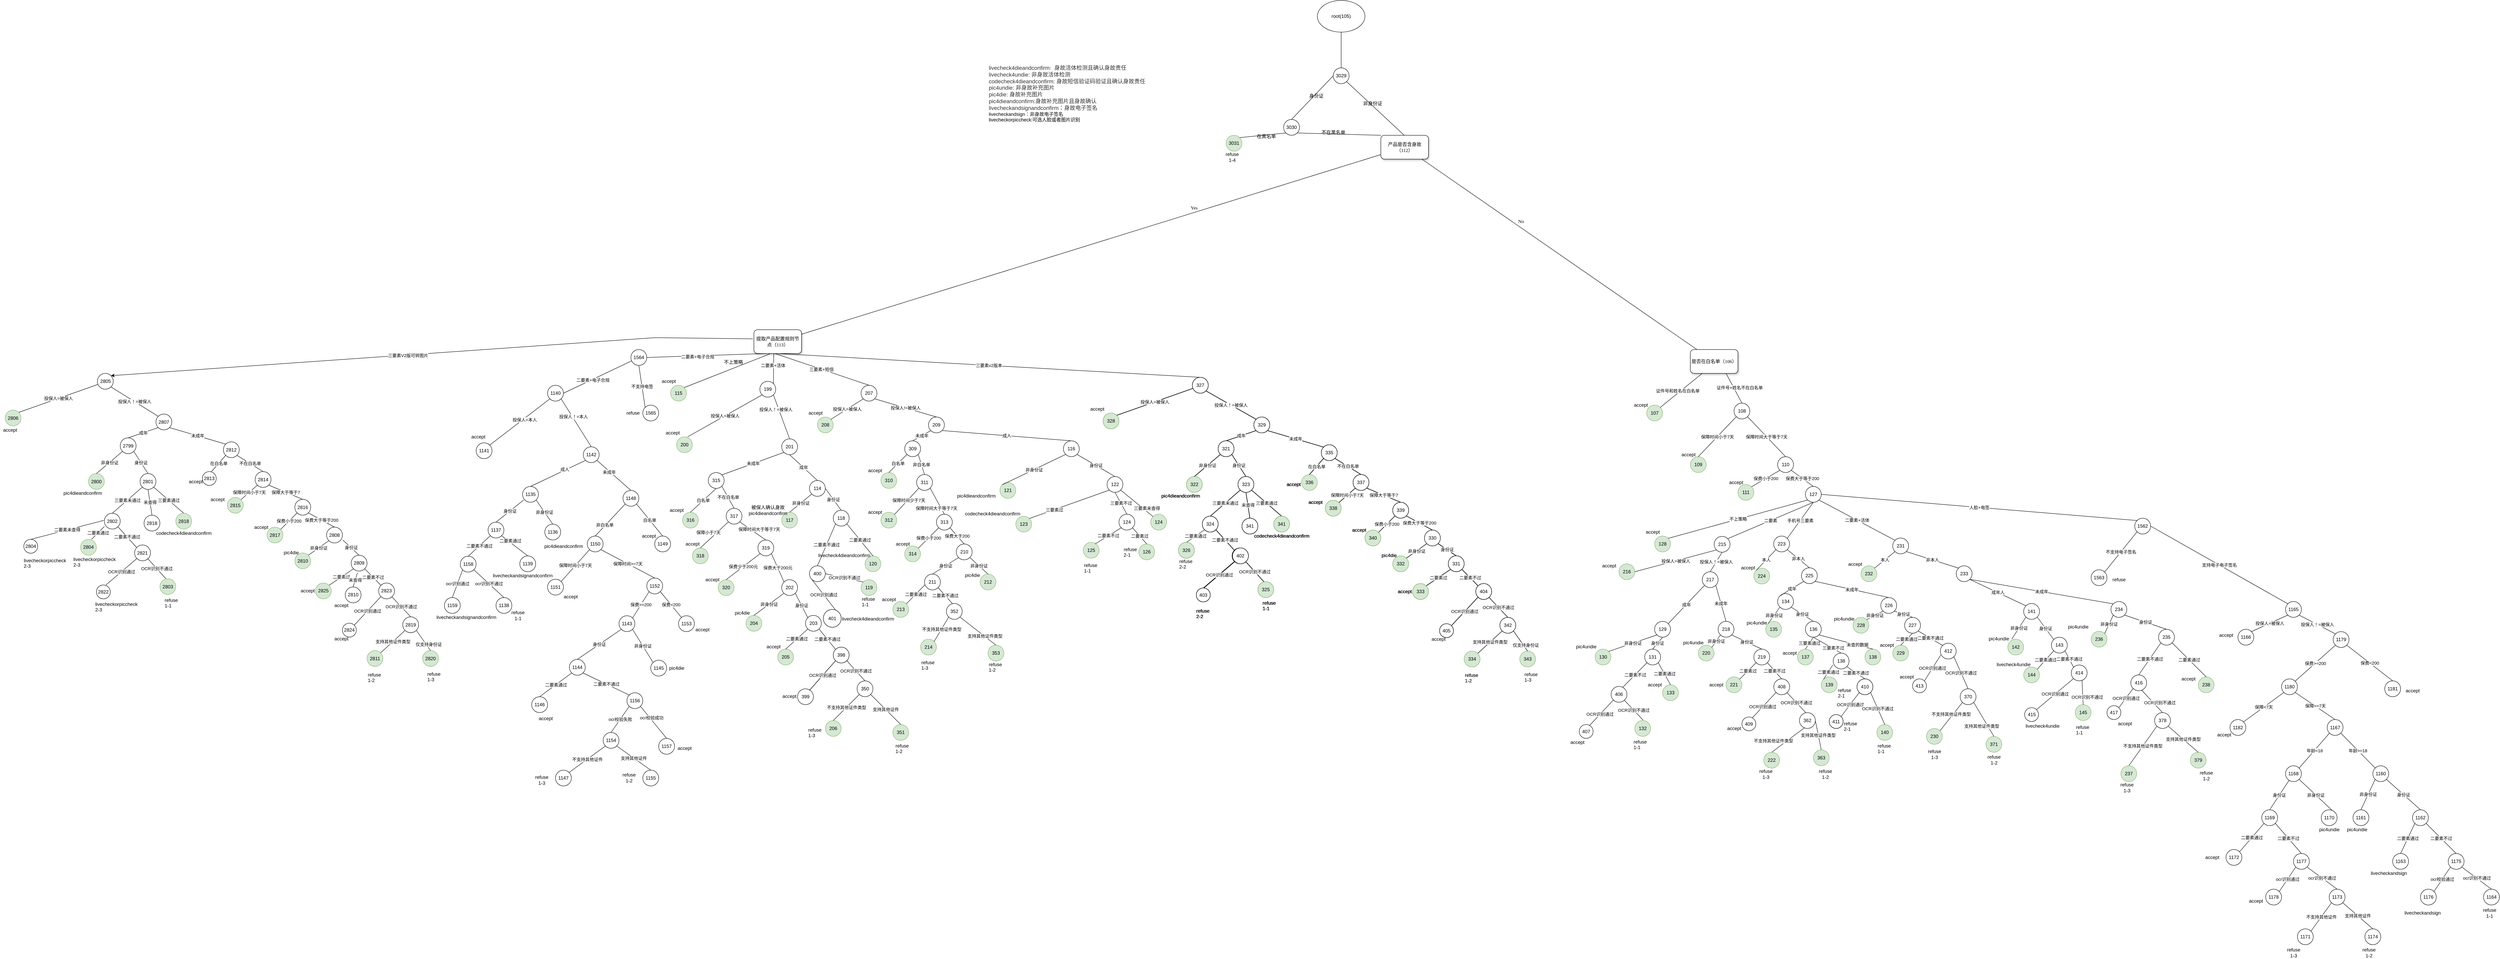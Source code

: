 <mxfile version="14.8.5" type="github">
  <diagram id="_WEu0Acl-BrLXd2TerBP" name="第 1 页">
    <mxGraphModel dx="3903" dy="1907" grid="1" gridSize="10" guides="1" tooltips="1" connect="1" arrows="1" fold="1" page="1" pageScale="1" pageWidth="827" pageHeight="1169" math="0" shadow="0">
      <root>
        <mxCell id="0" />
        <mxCell id="1" parent="0" />
        <mxCell id="zHI-Yp2XdMW2kIywh8IT-1" value="产品是否含身故（112）" style="whiteSpace=wrap;html=1;rounded=1;shadow=1;labelBackgroundColor=none;strokeWidth=1;fontFamily=Verdana;fontSize=12;align=center;" parent="1" vertex="1">
          <mxGeometry x="1750" y="-380" width="120" height="60" as="geometry" />
        </mxCell>
        <mxCell id="zHI-Yp2XdMW2kIywh8IT-2" value="提取产品配置规则节点（113）" style="whiteSpace=wrap;html=1;rounded=1;shadow=1;labelBackgroundColor=none;strokeWidth=1;fontFamily=Verdana;fontSize=12;align=center;" parent="1" vertex="1">
          <mxGeometry x="170" y="110" width="120" height="60" as="geometry" />
        </mxCell>
        <mxCell id="zHI-Yp2XdMW2kIywh8IT-3" value="是否在白名单（106）" style="whiteSpace=wrap;html=1;rounded=1;shadow=1;labelBackgroundColor=none;strokeWidth=1;fontFamily=Verdana;fontSize=12;align=center;" parent="1" vertex="1">
          <mxGeometry x="2530" y="160" width="120" height="60" as="geometry" />
        </mxCell>
        <mxCell id="zHI-Yp2XdMW2kIywh8IT-4" value="No" style="rounded=0;html=1;labelBackgroundColor=none;startArrow=none;startFill=0;startSize=5;endArrow=none;endFill=0;endSize=5;jettySize=auto;orthogonalLoop=1;strokeWidth=1;fontFamily=Verdana;fontSize=12" parent="1" source="zHI-Yp2XdMW2kIywh8IT-1" target="zHI-Yp2XdMW2kIywh8IT-3" edge="1">
          <mxGeometry x="-0.3" y="13" relative="1" as="geometry">
            <mxPoint as="offset" />
          </mxGeometry>
        </mxCell>
        <mxCell id="zHI-Yp2XdMW2kIywh8IT-5" value="Yes" style="rounded=0;html=1;labelBackgroundColor=none;startArrow=none;startFill=0;startSize=5;endArrow=none;endFill=0;endSize=5;jettySize=auto;orthogonalLoop=1;strokeWidth=1;fontFamily=Verdana;fontSize=12" parent="1" source="zHI-Yp2XdMW2kIywh8IT-1" target="zHI-Yp2XdMW2kIywh8IT-2" edge="1">
          <mxGeometry x="-0.359" y="-11" relative="1" as="geometry">
            <mxPoint as="offset" />
          </mxGeometry>
        </mxCell>
        <mxCell id="zHI-Yp2XdMW2kIywh8IT-6" value="不上策略" style="rounded=0;html=1;labelBackgroundColor=none;startArrow=none;startFill=0;startSize=5;endArrow=none;endFill=0;endSize=5;jettySize=auto;orthogonalLoop=1;strokeWidth=1;fontFamily=Verdana;fontSize=12;exitX=0.333;exitY=1.017;exitDx=0;exitDy=0;exitPerimeter=0;entryX=1;entryY=0;entryDx=0;entryDy=0;" parent="1" source="zHI-Yp2XdMW2kIywh8IT-2" target="zHI-Yp2XdMW2kIywh8IT-10" edge="1">
          <mxGeometry x="-0.2" y="-14" relative="1" as="geometry">
            <mxPoint as="offset" />
            <mxPoint x="170" y="309.474" as="targetPoint" />
          </mxGeometry>
        </mxCell>
        <mxCell id="zHI-Yp2XdMW2kIywh8IT-8" value="root(105)" style="ellipse;whiteSpace=wrap;html=1;" parent="1" vertex="1">
          <mxGeometry x="1590" y="-720" width="120" height="80" as="geometry" />
        </mxCell>
        <mxCell id="zHI-Yp2XdMW2kIywh8IT-9" value="二要素+活体" style="endArrow=none;html=1;exitX=1;exitY=0;exitDx=0;exitDy=0;entryX=0.417;entryY=1;entryDx=0;entryDy=0;entryPerimeter=0;" parent="1" source="zHI-Yp2XdMW2kIywh8IT-11" target="zHI-Yp2XdMW2kIywh8IT-2" edge="1">
          <mxGeometry x="0.211" y="2" width="50" height="50" relative="1" as="geometry">
            <mxPoint x="300" y="310" as="sourcePoint" />
            <mxPoint x="450" y="230" as="targetPoint" />
            <mxPoint as="offset" />
          </mxGeometry>
        </mxCell>
        <mxCell id="zHI-Yp2XdMW2kIywh8IT-10" value="115" style="ellipse;whiteSpace=wrap;html=1;aspect=fixed;fillColor=#d5e8d4;strokeColor=#82b366;" parent="1" vertex="1">
          <mxGeometry x="-40" y="250" width="40" height="40" as="geometry" />
        </mxCell>
        <mxCell id="zHI-Yp2XdMW2kIywh8IT-11" value="199" style="ellipse;whiteSpace=wrap;html=1;aspect=fixed;" parent="1" vertex="1">
          <mxGeometry x="185" y="240" width="40" height="40" as="geometry" />
        </mxCell>
        <mxCell id="zHI-Yp2XdMW2kIywh8IT-12" value="207" style="ellipse;whiteSpace=wrap;html=1;aspect=fixed;" parent="1" vertex="1">
          <mxGeometry x="440" y="250" width="40" height="40" as="geometry" />
        </mxCell>
        <mxCell id="zHI-Yp2XdMW2kIywh8IT-13" value="" style="endArrow=none;html=1;entryX=0.442;entryY=1;entryDx=0;entryDy=0;entryPerimeter=0;exitX=0.5;exitY=0;exitDx=0;exitDy=0;" parent="1" source="zHI-Yp2XdMW2kIywh8IT-12" target="zHI-Yp2XdMW2kIywh8IT-2" edge="1">
          <mxGeometry width="50" height="50" relative="1" as="geometry">
            <mxPoint x="520" y="450" as="sourcePoint" />
            <mxPoint x="570" y="400" as="targetPoint" />
          </mxGeometry>
        </mxCell>
        <mxCell id="zHI-Yp2XdMW2kIywh8IT-14" value="三要素+短信" style="edgeLabel;html=1;align=center;verticalAlign=middle;resizable=0;points=[];" parent="zHI-Yp2XdMW2kIywh8IT-13" vertex="1" connectable="0">
          <mxGeometry x="0.241" y="1" relative="1" as="geometry">
            <mxPoint x="27.18" y="8.63" as="offset" />
          </mxGeometry>
        </mxCell>
        <mxCell id="zHI-Yp2XdMW2kIywh8IT-15" value="327" style="ellipse;whiteSpace=wrap;html=1;aspect=fixed;" parent="1" vertex="1">
          <mxGeometry x="1275" y="230" width="40" height="40" as="geometry" />
        </mxCell>
        <mxCell id="zHI-Yp2XdMW2kIywh8IT-16" value="三要素v2版本" style="endArrow=none;html=1;entryX=0.5;entryY=1;entryDx=0;entryDy=0;exitX=0.5;exitY=0;exitDx=0;exitDy=0;" parent="1" source="zHI-Yp2XdMW2kIywh8IT-15" target="zHI-Yp2XdMW2kIywh8IT-2" edge="1">
          <mxGeometry width="50" height="50" relative="1" as="geometry">
            <mxPoint x="520" y="450" as="sourcePoint" />
            <mxPoint x="570" y="400" as="targetPoint" />
          </mxGeometry>
        </mxCell>
        <mxCell id="zHI-Yp2XdMW2kIywh8IT-17" value="accept" style="text;html=1;align=center;verticalAlign=middle;resizable=0;points=[];autosize=1;" parent="1" vertex="1">
          <mxGeometry x="-70" y="230" width="50" height="20" as="geometry" />
        </mxCell>
        <mxCell id="zHI-Yp2XdMW2kIywh8IT-18" value="200" style="ellipse;whiteSpace=wrap;html=1;aspect=fixed;fillColor=#d5e8d4;strokeColor=#82b366;" parent="1" vertex="1">
          <mxGeometry x="-25" y="380" width="40" height="40" as="geometry" />
        </mxCell>
        <mxCell id="zHI-Yp2XdMW2kIywh8IT-19" value="201" style="ellipse;whiteSpace=wrap;html=1;aspect=fixed;" parent="1" vertex="1">
          <mxGeometry x="240" y="385" width="40" height="40" as="geometry" />
        </mxCell>
        <mxCell id="zHI-Yp2XdMW2kIywh8IT-20" value="投保人=被保人" style="endArrow=none;html=1;entryX=0;entryY=1;entryDx=0;entryDy=0;exitX=0.7;exitY=0;exitDx=0;exitDy=0;exitPerimeter=0;" parent="1" source="zHI-Yp2XdMW2kIywh8IT-18" target="zHI-Yp2XdMW2kIywh8IT-11" edge="1">
          <mxGeometry width="50" height="50" relative="1" as="geometry">
            <mxPoint x="520" y="450" as="sourcePoint" />
            <mxPoint x="570" y="400" as="targetPoint" />
          </mxGeometry>
        </mxCell>
        <mxCell id="zHI-Yp2XdMW2kIywh8IT-21" value="投保人！=被保人" style="endArrow=none;html=1;exitX=0.5;exitY=0;exitDx=0;exitDy=0;entryX=1;entryY=1;entryDx=0;entryDy=0;" parent="1" source="zHI-Yp2XdMW2kIywh8IT-19" target="zHI-Yp2XdMW2kIywh8IT-11" edge="1">
          <mxGeometry x="0.377" y="7" width="50" height="50" relative="1" as="geometry">
            <mxPoint x="520" y="450" as="sourcePoint" />
            <mxPoint x="310" y="350" as="targetPoint" />
            <mxPoint as="offset" />
          </mxGeometry>
        </mxCell>
        <mxCell id="zHI-Yp2XdMW2kIywh8IT-22" value="accept" style="text;html=1;align=center;verticalAlign=middle;resizable=0;points=[];autosize=1;" parent="1" vertex="1">
          <mxGeometry x="-60" y="360" width="50" height="20" as="geometry" />
        </mxCell>
        <mxCell id="zHI-Yp2XdMW2kIywh8IT-23" value="315" style="ellipse;whiteSpace=wrap;html=1;aspect=fixed;" parent="1" vertex="1">
          <mxGeometry x="55" y="470" width="40" height="40" as="geometry" />
        </mxCell>
        <mxCell id="zHI-Yp2XdMW2kIywh8IT-24" value="114" style="ellipse;whiteSpace=wrap;html=1;aspect=fixed;" parent="1" vertex="1">
          <mxGeometry x="310" y="490" width="40" height="40" as="geometry" />
        </mxCell>
        <mxCell id="zHI-Yp2XdMW2kIywh8IT-25" value="未成年" style="endArrow=none;html=1;entryX=0;entryY=1;entryDx=0;entryDy=0;exitX=1;exitY=0;exitDx=0;exitDy=0;" parent="1" source="zHI-Yp2XdMW2kIywh8IT-23" target="zHI-Yp2XdMW2kIywh8IT-19" edge="1">
          <mxGeometry width="50" height="50" relative="1" as="geometry">
            <mxPoint x="520" y="450" as="sourcePoint" />
            <mxPoint x="570" y="400" as="targetPoint" />
          </mxGeometry>
        </mxCell>
        <mxCell id="zHI-Yp2XdMW2kIywh8IT-26" value="成年" style="endArrow=none;html=1;entryX=0.5;entryY=1;entryDx=0;entryDy=0;exitX=0.5;exitY=0;exitDx=0;exitDy=0;" parent="1" source="zHI-Yp2XdMW2kIywh8IT-24" target="zHI-Yp2XdMW2kIywh8IT-19" edge="1">
          <mxGeometry width="50" height="50" relative="1" as="geometry">
            <mxPoint x="520" y="450" as="sourcePoint" />
            <mxPoint x="570" y="400" as="targetPoint" />
          </mxGeometry>
        </mxCell>
        <mxCell id="zHI-Yp2XdMW2kIywh8IT-27" value="316" style="ellipse;whiteSpace=wrap;html=1;aspect=fixed;fillColor=#d5e8d4;strokeColor=#82b366;" parent="1" vertex="1">
          <mxGeometry x="-10" y="570" width="40" height="40" as="geometry" />
        </mxCell>
        <mxCell id="zHI-Yp2XdMW2kIywh8IT-28" value="白名单" style="endArrow=none;html=1;entryX=0.5;entryY=1;entryDx=0;entryDy=0;exitX=0.5;exitY=0;exitDx=0;exitDy=0;" parent="1" source="zHI-Yp2XdMW2kIywh8IT-27" target="zHI-Yp2XdMW2kIywh8IT-23" edge="1">
          <mxGeometry width="50" height="50" relative="1" as="geometry">
            <mxPoint x="520" y="450" as="sourcePoint" />
            <mxPoint x="570" y="400" as="targetPoint" />
          </mxGeometry>
        </mxCell>
        <mxCell id="zHI-Yp2XdMW2kIywh8IT-29" value="317" style="ellipse;whiteSpace=wrap;html=1;aspect=fixed;" parent="1" vertex="1">
          <mxGeometry x="100" y="560" width="40" height="40" as="geometry" />
        </mxCell>
        <mxCell id="zHI-Yp2XdMW2kIywh8IT-30" value="accept" style="text;html=1;align=center;verticalAlign=middle;resizable=0;points=[];autosize=1;" parent="1" vertex="1">
          <mxGeometry x="-50" y="555" width="50" height="20" as="geometry" />
        </mxCell>
        <mxCell id="zHI-Yp2XdMW2kIywh8IT-31" value="不在白名单" style="endArrow=none;html=1;entryX=1;entryY=1;entryDx=0;entryDy=0;exitX=0.5;exitY=0;exitDx=0;exitDy=0;" parent="1" source="zHI-Yp2XdMW2kIywh8IT-29" target="zHI-Yp2XdMW2kIywh8IT-23" edge="1">
          <mxGeometry width="50" height="50" relative="1" as="geometry">
            <mxPoint x="520" y="450" as="sourcePoint" />
            <mxPoint x="570" y="400" as="targetPoint" />
          </mxGeometry>
        </mxCell>
        <mxCell id="zHI-Yp2XdMW2kIywh8IT-32" value="318" style="ellipse;whiteSpace=wrap;html=1;aspect=fixed;fillColor=#d5e8d4;strokeColor=#82b366;" parent="1" vertex="1">
          <mxGeometry x="15" y="660" width="40" height="40" as="geometry" />
        </mxCell>
        <mxCell id="zHI-Yp2XdMW2kIywh8IT-33" value="319" style="ellipse;whiteSpace=wrap;html=1;aspect=fixed;" parent="1" vertex="1">
          <mxGeometry x="180" y="640" width="40" height="40" as="geometry" />
        </mxCell>
        <mxCell id="zHI-Yp2XdMW2kIywh8IT-34" value="" style="endArrow=none;html=1;entryX=0;entryY=1;entryDx=0;entryDy=0;exitX=0.5;exitY=0;exitDx=0;exitDy=0;" parent="1" source="zHI-Yp2XdMW2kIywh8IT-32" target="zHI-Yp2XdMW2kIywh8IT-29" edge="1">
          <mxGeometry width="50" height="50" relative="1" as="geometry">
            <mxPoint x="520" y="450" as="sourcePoint" />
            <mxPoint x="570" y="400" as="targetPoint" />
          </mxGeometry>
        </mxCell>
        <mxCell id="zHI-Yp2XdMW2kIywh8IT-35" value="保障小于7天" style="edgeLabel;html=1;align=center;verticalAlign=middle;resizable=0;points=[];" parent="zHI-Yp2XdMW2kIywh8IT-34" vertex="1" connectable="0">
          <mxGeometry x="0.289" y="-4" relative="1" as="geometry">
            <mxPoint x="-28.35" as="offset" />
          </mxGeometry>
        </mxCell>
        <mxCell id="zHI-Yp2XdMW2kIywh8IT-36" value="accept" style="text;html=1;align=center;verticalAlign=middle;resizable=0;points=[];autosize=1;" parent="1" vertex="1">
          <mxGeometry x="-10" y="640" width="50" height="20" as="geometry" />
        </mxCell>
        <mxCell id="zHI-Yp2XdMW2kIywh8IT-37" value="保障时间大于等于7天" style="endArrow=none;html=1;entryX=1;entryY=1;entryDx=0;entryDy=0;exitX=0.5;exitY=0;exitDx=0;exitDy=0;" parent="1" source="zHI-Yp2XdMW2kIywh8IT-33" target="zHI-Yp2XdMW2kIywh8IT-29" edge="1">
          <mxGeometry x="-0.266" y="-12" width="50" height="50" relative="1" as="geometry">
            <mxPoint x="520" y="450" as="sourcePoint" />
            <mxPoint x="570" y="400" as="targetPoint" />
            <mxPoint as="offset" />
          </mxGeometry>
        </mxCell>
        <mxCell id="zHI-Yp2XdMW2kIywh8IT-38" value="320" style="ellipse;whiteSpace=wrap;html=1;aspect=fixed;fillColor=#d5e8d4;strokeColor=#82b366;" parent="1" vertex="1">
          <mxGeometry x="80" y="740" width="40" height="40" as="geometry" />
        </mxCell>
        <mxCell id="zHI-Yp2XdMW2kIywh8IT-39" value="保费少于200元" style="endArrow=none;html=1;entryX=0;entryY=1;entryDx=0;entryDy=0;exitX=0.5;exitY=0;exitDx=0;exitDy=0;" parent="1" source="zHI-Yp2XdMW2kIywh8IT-38" target="zHI-Yp2XdMW2kIywh8IT-33" edge="1">
          <mxGeometry width="50" height="50" relative="1" as="geometry">
            <mxPoint x="520" y="450" as="sourcePoint" />
            <mxPoint x="570" y="400" as="targetPoint" />
          </mxGeometry>
        </mxCell>
        <mxCell id="zHI-Yp2XdMW2kIywh8IT-40" value="accept" style="text;html=1;align=center;verticalAlign=middle;resizable=0;points=[];autosize=1;" parent="1" vertex="1">
          <mxGeometry x="40" y="730" width="50" height="20" as="geometry" />
        </mxCell>
        <mxCell id="zHI-Yp2XdMW2kIywh8IT-41" value="202" style="ellipse;whiteSpace=wrap;html=1;aspect=fixed;" parent="1" vertex="1">
          <mxGeometry x="240" y="740" width="40" height="40" as="geometry" />
        </mxCell>
        <mxCell id="zHI-Yp2XdMW2kIywh8IT-42" value="保费大于200元" style="endArrow=none;html=1;entryX=1;entryY=1;entryDx=0;entryDy=0;exitX=0;exitY=0;exitDx=0;exitDy=0;" parent="1" source="zHI-Yp2XdMW2kIywh8IT-41" target="zHI-Yp2XdMW2kIywh8IT-33" edge="1">
          <mxGeometry width="50" height="50" relative="1" as="geometry">
            <mxPoint x="520" y="450" as="sourcePoint" />
            <mxPoint x="570" y="400" as="targetPoint" />
          </mxGeometry>
        </mxCell>
        <mxCell id="zHI-Yp2XdMW2kIywh8IT-43" value="117" style="ellipse;whiteSpace=wrap;html=1;aspect=fixed;fillColor=#d5e8d4;strokeColor=#82b366;" parent="1" vertex="1">
          <mxGeometry x="240" y="570" width="40" height="40" as="geometry" />
        </mxCell>
        <mxCell id="zHI-Yp2XdMW2kIywh8IT-44" value="非身份证" style="endArrow=none;html=1;entryX=0;entryY=1;entryDx=0;entryDy=0;exitX=0.5;exitY=0;exitDx=0;exitDy=0;" parent="1" source="zHI-Yp2XdMW2kIywh8IT-43" target="zHI-Yp2XdMW2kIywh8IT-24" edge="1">
          <mxGeometry width="50" height="50" relative="1" as="geometry">
            <mxPoint x="420" y="480" as="sourcePoint" />
            <mxPoint x="470" y="430" as="targetPoint" />
          </mxGeometry>
        </mxCell>
        <mxCell id="zHI-Yp2XdMW2kIywh8IT-45" value="被保人确认身故&lt;br&gt;pic4dieandconfirm" style="text;html=1;align=center;verticalAlign=middle;resizable=0;points=[];autosize=1;" parent="1" vertex="1">
          <mxGeometry x="150" y="550" width="110" height="30" as="geometry" />
        </mxCell>
        <mxCell id="zHI-Yp2XdMW2kIywh8IT-46" value="118" style="ellipse;whiteSpace=wrap;html=1;aspect=fixed;" parent="1" vertex="1">
          <mxGeometry x="370" y="565" width="40" height="40" as="geometry" />
        </mxCell>
        <mxCell id="zHI-Yp2XdMW2kIywh8IT-47" value="身份证" style="endArrow=none;html=1;entryX=1;entryY=0.5;entryDx=0;entryDy=0;exitX=0.5;exitY=0;exitDx=0;exitDy=0;" parent="1" source="zHI-Yp2XdMW2kIywh8IT-46" target="zHI-Yp2XdMW2kIywh8IT-24" edge="1">
          <mxGeometry width="50" height="50" relative="1" as="geometry">
            <mxPoint x="420" y="480" as="sourcePoint" />
            <mxPoint x="470" y="430" as="targetPoint" />
          </mxGeometry>
        </mxCell>
        <mxCell id="zHI-Yp2XdMW2kIywh8IT-49" value="二要素不通过" style="endArrow=none;html=1;entryX=0;entryY=1;entryDx=0;entryDy=0;exitX=0.5;exitY=0;exitDx=0;exitDy=0;" parent="1" target="zHI-Yp2XdMW2kIywh8IT-46" edge="1">
          <mxGeometry width="50" height="50" relative="1" as="geometry">
            <mxPoint x="330" y="705" as="sourcePoint" />
            <mxPoint x="470" y="430" as="targetPoint" />
          </mxGeometry>
        </mxCell>
        <mxCell id="zHI-Yp2XdMW2kIywh8IT-50" value="120" style="ellipse;whiteSpace=wrap;html=1;aspect=fixed;fillColor=#d5e8d4;strokeColor=#82b366;" parent="1" vertex="1">
          <mxGeometry x="450" y="680" width="40" height="40" as="geometry" />
        </mxCell>
        <mxCell id="zHI-Yp2XdMW2kIywh8IT-51" value="二要素通过" style="endArrow=none;html=1;entryX=1;entryY=1;entryDx=0;entryDy=0;exitX=0.5;exitY=0;exitDx=0;exitDy=0;" parent="1" source="zHI-Yp2XdMW2kIywh8IT-50" target="zHI-Yp2XdMW2kIywh8IT-46" edge="1">
          <mxGeometry width="50" height="50" relative="1" as="geometry">
            <mxPoint x="420" y="480" as="sourcePoint" />
            <mxPoint x="470" y="430" as="targetPoint" />
          </mxGeometry>
        </mxCell>
        <mxCell id="zHI-Yp2XdMW2kIywh8IT-52" value="refuse&amp;nbsp;&lt;br&gt;1-1" style="text;whiteSpace=wrap;html=1;" parent="1" vertex="1">
          <mxGeometry x="440" y="775" width="40" height="30" as="geometry" />
        </mxCell>
        <mxCell id="zHI-Yp2XdMW2kIywh8IT-53" value="livecheck4dieandconfirm" style="text;whiteSpace=wrap;html=1;" parent="1" vertex="1">
          <mxGeometry x="330" y="665" width="160" height="30" as="geometry" />
        </mxCell>
        <mxCell id="zHI-Yp2XdMW2kIywh8IT-54" value="&lt;span style=&quot;color: rgb(50 , 50 , 50) ; font-size: 14px ; font-style: normal ; font-weight: 400 ; letter-spacing: normal ; text-align: left ; text-indent: 0px ; text-transform: none ; word-spacing: 0px ; background-color: rgba(255 , 255 , 255 , 0.01) ; display: inline ; float: none&quot;&gt;livecheck4dieandconfirm:&amp;nbsp;&amp;nbsp;身故活体检测且确认身故责任&lt;/span&gt;&lt;br style=&quot;color: rgb(50 , 50 , 50) ; font-size: 14px ; font-style: normal ; font-weight: 400 ; letter-spacing: normal ; text-align: left ; text-indent: 0px ; text-transform: none ; word-spacing: 0px ; background-color: rgba(255 , 255 , 255 , 0.01)&quot;&gt;&lt;div style=&quot;resize: none ; outline: 0px ; font-size: 14px ; color: rgb(50 , 50 , 50) ; font-style: normal ; font-weight: 400 ; letter-spacing: normal ; text-align: left ; text-indent: 0px ; text-transform: none ; word-spacing: 0px ; background-color: rgba(255 , 255 , 255 , 0.01)&quot;&gt;&lt;/div&gt;&lt;span style=&quot;color: rgb(50 , 50 , 50) ; font-size: 14px ; font-style: normal ; font-weight: 400 ; letter-spacing: normal ; text-align: left ; text-indent: 0px ; text-transform: none ; word-spacing: 0px ; background-color: rgba(255 , 255 , 255 , 0.01) ; display: inline ; float: none&quot;&gt;livecheck4undie: 非身故活体检测&lt;/span&gt;&lt;br style=&quot;color: rgb(50 , 50 , 50) ; font-size: 14px ; font-style: normal ; font-weight: 400 ; letter-spacing: normal ; text-align: left ; text-indent: 0px ; text-transform: none ; word-spacing: 0px ; background-color: rgba(255 , 255 , 255 , 0.01)&quot;&gt;&lt;div style=&quot;resize: none ; outline: 0px ; font-size: 14px ; color: rgb(50 , 50 , 50) ; font-style: normal ; font-weight: 400 ; letter-spacing: normal ; text-align: left ; text-indent: 0px ; text-transform: none ; word-spacing: 0px ; background-color: rgba(255 , 255 , 255 , 0.01)&quot;&gt;&lt;/div&gt;&lt;span style=&quot;color: rgb(50 , 50 , 50) ; font-size: 14px ; font-style: normal ; font-weight: 400 ; letter-spacing: normal ; text-align: left ; text-indent: 0px ; text-transform: none ; word-spacing: 0px ; background-color: rgba(255 , 255 , 255 , 0.01) ; display: inline ; float: none&quot;&gt;codecheck4dieandconfirm: 身故短信验证码验证且确认身故责任&lt;/span&gt;&lt;br style=&quot;color: rgb(50 , 50 , 50) ; font-size: 14px ; font-style: normal ; font-weight: 400 ; letter-spacing: normal ; text-align: left ; text-indent: 0px ; text-transform: none ; word-spacing: 0px ; background-color: rgba(255 , 255 , 255 , 0.01)&quot;&gt;&lt;div style=&quot;resize: none ; outline: 0px ; font-size: 14px ; color: rgb(50 , 50 , 50) ; font-style: normal ; font-weight: 400 ; letter-spacing: normal ; text-align: left ; text-indent: 0px ; text-transform: none ; word-spacing: 0px ; background-color: rgba(255 , 255 , 255 , 0.01)&quot;&gt;&lt;/div&gt;&lt;span style=&quot;color: rgb(50 , 50 , 50) ; font-size: 14px ; font-style: normal ; font-weight: 400 ; letter-spacing: normal ; text-align: left ; text-indent: 0px ; text-transform: none ; word-spacing: 0px ; background-color: rgba(255 , 255 , 255 , 0.01) ; display: inline ; float: none&quot;&gt;pic4undie: 非身故补充图片&lt;/span&gt;&lt;br style=&quot;color: rgb(50 , 50 , 50) ; font-size: 14px ; font-style: normal ; font-weight: 400 ; letter-spacing: normal ; text-align: left ; text-indent: 0px ; text-transform: none ; word-spacing: 0px ; background-color: rgba(255 , 255 , 255 , 0.01)&quot;&gt;&lt;div style=&quot;resize: none ; outline: 0px ; font-size: 14px ; color: rgb(50 , 50 , 50) ; font-style: normal ; font-weight: 400 ; letter-spacing: normal ; text-align: left ; text-indent: 0px ; text-transform: none ; word-spacing: 0px ; background-color: rgba(255 , 255 , 255 , 0.01)&quot;&gt;&lt;/div&gt;&lt;span style=&quot;color: rgb(50 , 50 , 50) ; font-size: 14px ; font-style: normal ; font-weight: 400 ; letter-spacing: normal ; text-align: left ; text-indent: 0px ; text-transform: none ; word-spacing: 0px ; background-color: rgba(255 , 255 , 255 , 0.01) ; display: inline ; float: none&quot;&gt;pic4die: 身故补充图片&lt;/span&gt;&lt;br style=&quot;color: rgb(50 , 50 , 50) ; font-size: 14px ; font-style: normal ; font-weight: 400 ; letter-spacing: normal ; text-align: left ; text-indent: 0px ; text-transform: none ; word-spacing: 0px ; background-color: rgba(255 , 255 , 255 , 0.01)&quot;&gt;&lt;span style=&quot;text-align: left ; text-indent: 0px ; background-color: rgba(255 , 255 , 255 , 0.01) ; display: inline ; float: none&quot;&gt;&lt;font color=&quot;#323232&quot;&gt;&lt;span style=&quot;font-size: 14px&quot;&gt;pic4dieandconfirm:身故补充图片且身故确认&lt;/span&gt;&lt;/font&gt;&lt;br&gt;&lt;font color=&quot;#323232&quot;&gt;&lt;span style=&quot;font-size: 14px&quot;&gt;livecheckandsignandconfirm：身故电子签名&lt;br&gt;&lt;/span&gt;&lt;/font&gt;livecheckandsign：非身故电子签名&lt;br&gt;&lt;span style=&quot;background-color: rgb(248 , 249 , 250)&quot;&gt;livecheckorpiccheck:可选人脸或者图片识别&lt;/span&gt;&lt;br&gt;&lt;/span&gt;" style="text;whiteSpace=wrap;html=1;" parent="1" vertex="1">
          <mxGeometry x="760" y="-565" width="420" height="185" as="geometry" />
        </mxCell>
        <mxCell id="zHI-Yp2XdMW2kIywh8IT-55" value="208" style="ellipse;whiteSpace=wrap;html=1;aspect=fixed;fillColor=#d5e8d4;strokeColor=#82b366;" parent="1" vertex="1">
          <mxGeometry x="330" y="330" width="40" height="40" as="geometry" />
        </mxCell>
        <mxCell id="zHI-Yp2XdMW2kIywh8IT-56" value="投保人=被保人" style="endArrow=none;html=1;entryX=0;entryY=1;entryDx=0;entryDy=0;exitX=1;exitY=0;exitDx=0;exitDy=0;" parent="1" source="zHI-Yp2XdMW2kIywh8IT-55" target="zHI-Yp2XdMW2kIywh8IT-12" edge="1">
          <mxGeometry width="50" height="50" relative="1" as="geometry">
            <mxPoint x="580" y="480" as="sourcePoint" />
            <mxPoint x="630" y="430" as="targetPoint" />
          </mxGeometry>
        </mxCell>
        <mxCell id="zHI-Yp2XdMW2kIywh8IT-57" value="accept" style="text;html=1;align=center;verticalAlign=middle;resizable=0;points=[];autosize=1;" parent="1" vertex="1">
          <mxGeometry x="300" y="310" width="50" height="20" as="geometry" />
        </mxCell>
        <mxCell id="zHI-Yp2XdMW2kIywh8IT-58" value="209" style="ellipse;whiteSpace=wrap;html=1;aspect=fixed;" parent="1" vertex="1">
          <mxGeometry x="610" y="330" width="40" height="40" as="geometry" />
        </mxCell>
        <mxCell id="zHI-Yp2XdMW2kIywh8IT-59" value="投保人!=被保人" style="endArrow=none;html=1;exitX=0.5;exitY=0;exitDx=0;exitDy=0;entryX=1;entryY=1;entryDx=0;entryDy=0;" parent="1" source="zHI-Yp2XdMW2kIywh8IT-58" target="zHI-Yp2XdMW2kIywh8IT-12" edge="1">
          <mxGeometry width="50" height="50" relative="1" as="geometry">
            <mxPoint x="703.142" y="386.718" as="sourcePoint" />
            <mxPoint x="643.142" y="354.142" as="targetPoint" />
          </mxGeometry>
        </mxCell>
        <mxCell id="zHI-Yp2XdMW2kIywh8IT-60" value="309" style="ellipse;whiteSpace=wrap;html=1;aspect=fixed;" parent="1" vertex="1">
          <mxGeometry x="550" y="390" width="40" height="40" as="geometry" />
        </mxCell>
        <mxCell id="zHI-Yp2XdMW2kIywh8IT-61" value="未成年" style="endArrow=none;html=1;entryX=0;entryY=1;entryDx=0;entryDy=0;exitX=0.5;exitY=0;exitDx=0;exitDy=0;" parent="1" source="zHI-Yp2XdMW2kIywh8IT-60" target="zHI-Yp2XdMW2kIywh8IT-58" edge="1">
          <mxGeometry width="50" height="50" relative="1" as="geometry">
            <mxPoint x="604" y="466" as="sourcePoint" />
            <mxPoint x="630" y="430" as="targetPoint" />
          </mxGeometry>
        </mxCell>
        <mxCell id="zHI-Yp2XdMW2kIywh8IT-62" value="116" style="ellipse;whiteSpace=wrap;html=1;aspect=fixed;" parent="1" vertex="1">
          <mxGeometry x="950" y="390" width="40" height="40" as="geometry" />
        </mxCell>
        <mxCell id="zHI-Yp2XdMW2kIywh8IT-63" value="成人" style="endArrow=none;html=1;entryX=1;entryY=1;entryDx=0;entryDy=0;exitX=0.5;exitY=0;exitDx=0;exitDy=0;" parent="1" source="zHI-Yp2XdMW2kIywh8IT-62" target="zHI-Yp2XdMW2kIywh8IT-58" edge="1">
          <mxGeometry width="50" height="50" relative="1" as="geometry">
            <mxPoint x="580" y="480" as="sourcePoint" />
            <mxPoint x="630" y="430" as="targetPoint" />
          </mxGeometry>
        </mxCell>
        <mxCell id="zHI-Yp2XdMW2kIywh8IT-64" value="310" style="ellipse;whiteSpace=wrap;html=1;aspect=fixed;fillColor=#d5e8d4;strokeColor=#82b366;" parent="1" vertex="1">
          <mxGeometry x="490" y="470" width="40" height="40" as="geometry" />
        </mxCell>
        <mxCell id="zHI-Yp2XdMW2kIywh8IT-65" value="311" style="ellipse;whiteSpace=wrap;html=1;aspect=fixed;" parent="1" vertex="1">
          <mxGeometry x="580" y="475" width="40" height="40" as="geometry" />
        </mxCell>
        <mxCell id="zHI-Yp2XdMW2kIywh8IT-66" value="白名单" style="endArrow=none;html=1;entryX=0;entryY=1;entryDx=0;entryDy=0;exitX=0.5;exitY=0;exitDx=0;exitDy=0;" parent="1" source="zHI-Yp2XdMW2kIywh8IT-64" target="zHI-Yp2XdMW2kIywh8IT-60" edge="1">
          <mxGeometry width="50" height="50" relative="1" as="geometry">
            <mxPoint x="580" y="580" as="sourcePoint" />
            <mxPoint x="630" y="530" as="targetPoint" />
          </mxGeometry>
        </mxCell>
        <mxCell id="zHI-Yp2XdMW2kIywh8IT-67" value="非白名单" style="endArrow=none;html=1;entryX=1;entryY=1;entryDx=0;entryDy=0;exitX=0.5;exitY=0;exitDx=0;exitDy=0;" parent="1" source="zHI-Yp2XdMW2kIywh8IT-65" target="zHI-Yp2XdMW2kIywh8IT-60" edge="1">
          <mxGeometry width="50" height="50" relative="1" as="geometry">
            <mxPoint x="580" y="580" as="sourcePoint" />
            <mxPoint x="630" y="530" as="targetPoint" />
          </mxGeometry>
        </mxCell>
        <mxCell id="zHI-Yp2XdMW2kIywh8IT-68" value="accept" style="text;html=1;align=center;verticalAlign=middle;resizable=0;points=[];autosize=1;" parent="1" vertex="1">
          <mxGeometry x="450" y="455" width="50" height="20" as="geometry" />
        </mxCell>
        <mxCell id="zHI-Yp2XdMW2kIywh8IT-69" value="204" style="ellipse;whiteSpace=wrap;html=1;aspect=fixed;fillColor=#d5e8d4;strokeColor=#82b366;" parent="1" vertex="1">
          <mxGeometry x="150" y="830" width="40" height="40" as="geometry" />
        </mxCell>
        <mxCell id="zHI-Yp2XdMW2kIywh8IT-71" value="非身份证" style="endArrow=none;html=1;entryX=0;entryY=1;entryDx=0;entryDy=0;exitX=0.5;exitY=0;exitDx=0;exitDy=0;" parent="1" source="zHI-Yp2XdMW2kIywh8IT-69" target="zHI-Yp2XdMW2kIywh8IT-41" edge="1">
          <mxGeometry width="50" height="50" relative="1" as="geometry">
            <mxPoint x="670" y="780" as="sourcePoint" />
            <mxPoint x="720" y="730" as="targetPoint" />
          </mxGeometry>
        </mxCell>
        <mxCell id="zHI-Yp2XdMW2kIywh8IT-72" value="身份证" style="endArrow=none;html=1;entryX=1;entryY=1;entryDx=0;entryDy=0;exitX=0;exitY=0;exitDx=0;exitDy=0;" parent="1" source="zHI-Yp2XdMW2kIywh8IT-303" target="zHI-Yp2XdMW2kIywh8IT-41" edge="1">
          <mxGeometry width="50" height="50" relative="1" as="geometry">
            <mxPoint x="320" y="830" as="sourcePoint" />
            <mxPoint x="720" y="630" as="targetPoint" />
          </mxGeometry>
        </mxCell>
        <mxCell id="zHI-Yp2XdMW2kIywh8IT-73" value="pic4die" style="text;whiteSpace=wrap;html=1;" parent="1" vertex="1">
          <mxGeometry x="120" y="810" width="40" height="30" as="geometry" />
        </mxCell>
        <mxCell id="zHI-Yp2XdMW2kIywh8IT-85" value="121" style="ellipse;whiteSpace=wrap;html=1;aspect=fixed;fillColor=#d5e8d4;strokeColor=#82b366;" parent="1" vertex="1">
          <mxGeometry x="790" y="495" width="40" height="40" as="geometry" />
        </mxCell>
        <mxCell id="zHI-Yp2XdMW2kIywh8IT-86" value="122" style="ellipse;whiteSpace=wrap;html=1;aspect=fixed;" parent="1" vertex="1">
          <mxGeometry x="1060" y="480" width="40" height="40" as="geometry" />
        </mxCell>
        <mxCell id="zHI-Yp2XdMW2kIywh8IT-87" value="非身份证" style="endArrow=none;html=1;entryX=0;entryY=1;entryDx=0;entryDy=0;exitX=0;exitY=0;exitDx=0;exitDy=0;" parent="1" source="zHI-Yp2XdMW2kIywh8IT-85" target="zHI-Yp2XdMW2kIywh8IT-62" edge="1">
          <mxGeometry width="50" height="50" relative="1" as="geometry">
            <mxPoint x="590" y="590" as="sourcePoint" />
            <mxPoint x="640" y="540" as="targetPoint" />
          </mxGeometry>
        </mxCell>
        <mxCell id="zHI-Yp2XdMW2kIywh8IT-88" value="身份证" style="endArrow=none;html=1;entryX=1;entryY=1;entryDx=0;entryDy=0;exitX=0.5;exitY=0;exitDx=0;exitDy=0;" parent="1" source="zHI-Yp2XdMW2kIywh8IT-86" target="zHI-Yp2XdMW2kIywh8IT-62" edge="1">
          <mxGeometry width="50" height="50" relative="1" as="geometry">
            <mxPoint x="590" y="590" as="sourcePoint" />
            <mxPoint x="640" y="540" as="targetPoint" />
          </mxGeometry>
        </mxCell>
        <mxCell id="zHI-Yp2XdMW2kIywh8IT-89" value="pic4dieandconfirm" style="text;whiteSpace=wrap;html=1;" parent="1" vertex="1">
          <mxGeometry x="680" y="515" width="120" height="30" as="geometry" />
        </mxCell>
        <mxCell id="zHI-Yp2XdMW2kIywh8IT-90" value="123" style="ellipse;whiteSpace=wrap;html=1;aspect=fixed;fillColor=#d5e8d4;strokeColor=#82b366;" parent="1" vertex="1">
          <mxGeometry x="830" y="580" width="40" height="40" as="geometry" />
        </mxCell>
        <mxCell id="zHI-Yp2XdMW2kIywh8IT-91" value="124" style="ellipse;whiteSpace=wrap;html=1;aspect=fixed;" parent="1" vertex="1">
          <mxGeometry x="1090" y="575" width="40" height="40" as="geometry" />
        </mxCell>
        <mxCell id="zHI-Yp2XdMW2kIywh8IT-92" value="124" style="ellipse;whiteSpace=wrap;html=1;aspect=fixed;fillColor=#d5e8d4;strokeColor=#82b366;" parent="1" vertex="1">
          <mxGeometry x="1170" y="575" width="40" height="40" as="geometry" />
        </mxCell>
        <mxCell id="zHI-Yp2XdMW2kIywh8IT-93" value="三要素过" style="endArrow=none;html=1;entryX=0;entryY=1;entryDx=0;entryDy=0;exitX=1;exitY=0;exitDx=0;exitDy=0;" parent="1" source="zHI-Yp2XdMW2kIywh8IT-90" target="zHI-Yp2XdMW2kIywh8IT-86" edge="1">
          <mxGeometry x="-0.379" width="50" height="50" relative="1" as="geometry">
            <mxPoint x="590" y="790" as="sourcePoint" />
            <mxPoint x="640" y="740" as="targetPoint" />
            <mxPoint as="offset" />
          </mxGeometry>
        </mxCell>
        <mxCell id="zHI-Yp2XdMW2kIywh8IT-94" value="三要素不过" style="endArrow=none;html=1;entryX=0.5;entryY=1;entryDx=0;entryDy=0;exitX=0.5;exitY=0;exitDx=0;exitDy=0;" parent="1" source="zHI-Yp2XdMW2kIywh8IT-91" target="zHI-Yp2XdMW2kIywh8IT-86" edge="1">
          <mxGeometry width="50" height="50" relative="1" as="geometry">
            <mxPoint x="850" y="890" as="sourcePoint" />
            <mxPoint x="900" y="840" as="targetPoint" />
          </mxGeometry>
        </mxCell>
        <mxCell id="zHI-Yp2XdMW2kIywh8IT-95" value="三要素未查得" style="endArrow=none;html=1;entryX=1;entryY=1;entryDx=0;entryDy=0;exitX=0;exitY=0;exitDx=0;exitDy=0;" parent="1" source="zHI-Yp2XdMW2kIywh8IT-92" target="zHI-Yp2XdMW2kIywh8IT-86" edge="1">
          <mxGeometry x="-0.517" y="-6" width="50" height="50" relative="1" as="geometry">
            <mxPoint x="850" y="890" as="sourcePoint" />
            <mxPoint x="900" y="840" as="targetPoint" />
            <mxPoint as="offset" />
          </mxGeometry>
        </mxCell>
        <mxCell id="zHI-Yp2XdMW2kIywh8IT-96" value="codecheck4dieandconfirm" style="text;whiteSpace=wrap;html=1;" parent="1" vertex="1">
          <mxGeometry x="700" y="560" width="160" height="30" as="geometry" />
        </mxCell>
        <mxCell id="zHI-Yp2XdMW2kIywh8IT-97" value="125" style="ellipse;whiteSpace=wrap;html=1;aspect=fixed;fillColor=#d5e8d4;strokeColor=#82b366;" parent="1" vertex="1">
          <mxGeometry x="1000" y="645.86" width="40" height="40" as="geometry" />
        </mxCell>
        <mxCell id="zHI-Yp2XdMW2kIywh8IT-98" value="126" style="ellipse;whiteSpace=wrap;html=1;aspect=fixed;fillColor=#d5e8d4;strokeColor=#82b366;" parent="1" vertex="1">
          <mxGeometry x="1140" y="650" width="40" height="40" as="geometry" />
        </mxCell>
        <mxCell id="zHI-Yp2XdMW2kIywh8IT-99" value="二要素不过" style="endArrow=none;html=1;entryX=0;entryY=1;entryDx=0;entryDy=0;" parent="1" target="zHI-Yp2XdMW2kIywh8IT-91" edge="1">
          <mxGeometry width="50" height="50" relative="1" as="geometry">
            <mxPoint x="1030" y="650" as="sourcePoint" />
            <mxPoint x="900" y="740" as="targetPoint" />
          </mxGeometry>
        </mxCell>
        <mxCell id="zHI-Yp2XdMW2kIywh8IT-100" value="二要素过" style="endArrow=none;html=1;entryX=1;entryY=1;entryDx=0;entryDy=0;exitX=0.5;exitY=0;exitDx=0;exitDy=0;" parent="1" source="zHI-Yp2XdMW2kIywh8IT-98" target="zHI-Yp2XdMW2kIywh8IT-91" edge="1">
          <mxGeometry width="50" height="50" relative="1" as="geometry">
            <mxPoint x="850" y="790" as="sourcePoint" />
            <mxPoint x="900" y="740" as="targetPoint" />
          </mxGeometry>
        </mxCell>
        <mxCell id="zHI-Yp2XdMW2kIywh8IT-101" value="refuse&amp;nbsp;&lt;br&gt;1-1" style="text;whiteSpace=wrap;html=1;" parent="1" vertex="1">
          <mxGeometry x="1000" y="690" width="40" height="30" as="geometry" />
        </mxCell>
        <mxCell id="zHI-Yp2XdMW2kIywh8IT-102" value="refuse&amp;nbsp;&lt;br&gt;2-1" style="text;whiteSpace=wrap;html=1;" parent="1" vertex="1">
          <mxGeometry x="1100" y="650" width="40" height="30" as="geometry" />
        </mxCell>
        <mxCell id="zHI-Yp2XdMW2kIywh8IT-103" value="328" style="ellipse;whiteSpace=wrap;html=1;aspect=fixed;fillColor=#d5e8d4;strokeColor=#82b366;" parent="1" vertex="1">
          <mxGeometry x="1050" y="320" width="40" height="40" as="geometry" />
        </mxCell>
        <mxCell id="zHI-Yp2XdMW2kIywh8IT-104" value="329" style="ellipse;whiteSpace=wrap;html=1;aspect=fixed;" parent="1" vertex="1">
          <mxGeometry x="1430" y="330" width="40" height="40" as="geometry" />
        </mxCell>
        <mxCell id="zHI-Yp2XdMW2kIywh8IT-105" value="投保人=被保人" style="endArrow=none;html=1;entryX=0.025;entryY=0.7;entryDx=0;entryDy=0;entryPerimeter=0;exitX=1;exitY=0;exitDx=0;exitDy=0;" parent="1" source="zHI-Yp2XdMW2kIywh8IT-103" target="zHI-Yp2XdMW2kIywh8IT-15" edge="1">
          <mxGeometry width="50" height="50" relative="1" as="geometry">
            <mxPoint x="970" y="510" as="sourcePoint" />
            <mxPoint x="1020" y="460" as="targetPoint" />
          </mxGeometry>
        </mxCell>
        <mxCell id="zHI-Yp2XdMW2kIywh8IT-106" value="投保人！=被保人" style="endArrow=none;html=1;entryX=1;entryY=1;entryDx=0;entryDy=0;exitX=0;exitY=0;exitDx=0;exitDy=0;" parent="1" source="zHI-Yp2XdMW2kIywh8IT-104" target="zHI-Yp2XdMW2kIywh8IT-15" edge="1">
          <mxGeometry width="50" height="50" relative="1" as="geometry">
            <mxPoint x="1104.142" y="315.858" as="sourcePoint" />
            <mxPoint x="1171" y="288" as="targetPoint" />
          </mxGeometry>
        </mxCell>
        <mxCell id="zHI-Yp2XdMW2kIywh8IT-107" value="accept" style="text;html=1;align=center;verticalAlign=middle;resizable=0;points=[];autosize=1;" parent="1" vertex="1">
          <mxGeometry x="1010" y="300" width="50" height="20" as="geometry" />
        </mxCell>
        <mxCell id="zHI-Yp2XdMW2kIywh8IT-108" value="321" style="ellipse;whiteSpace=wrap;html=1;aspect=fixed;" parent="1" vertex="1">
          <mxGeometry x="1340" y="390" width="40" height="40" as="geometry" />
        </mxCell>
        <mxCell id="zHI-Yp2XdMW2kIywh8IT-109" value="335" style="ellipse;whiteSpace=wrap;html=1;aspect=fixed;" parent="1" vertex="1">
          <mxGeometry x="1600" y="400" width="40" height="40" as="geometry" />
        </mxCell>
        <mxCell id="zHI-Yp2XdMW2kIywh8IT-110" value="成年" style="endArrow=none;html=1;entryX=0;entryY=1;entryDx=0;entryDy=0;exitX=0.5;exitY=0;exitDx=0;exitDy=0;" parent="1" source="zHI-Yp2XdMW2kIywh8IT-108" target="zHI-Yp2XdMW2kIywh8IT-104" edge="1">
          <mxGeometry width="50" height="50" relative="1" as="geometry">
            <mxPoint x="1094.142" y="335.858" as="sourcePoint" />
            <mxPoint x="1171" y="288" as="targetPoint" />
          </mxGeometry>
        </mxCell>
        <mxCell id="zHI-Yp2XdMW2kIywh8IT-111" value="未成年" style="endArrow=none;html=1;entryX=1;entryY=1;entryDx=0;entryDy=0;exitX=0;exitY=0;exitDx=0;exitDy=0;" parent="1" source="zHI-Yp2XdMW2kIywh8IT-109" target="zHI-Yp2XdMW2kIywh8IT-104" edge="1">
          <mxGeometry width="50" height="50" relative="1" as="geometry">
            <mxPoint x="1285.858" y="335.858" as="sourcePoint" />
            <mxPoint x="1204.142" y="294.142" as="targetPoint" />
          </mxGeometry>
        </mxCell>
        <mxCell id="zHI-Yp2XdMW2kIywh8IT-112" value="322" style="ellipse;whiteSpace=wrap;html=1;aspect=fixed;fillColor=#d5e8d4;strokeColor=#82b366;" parent="1" vertex="1">
          <mxGeometry x="1260" y="480" width="40" height="40" as="geometry" />
        </mxCell>
        <mxCell id="zHI-Yp2XdMW2kIywh8IT-113" value="323" style="ellipse;whiteSpace=wrap;html=1;aspect=fixed;" parent="1" vertex="1">
          <mxGeometry x="1390" y="480" width="40" height="40" as="geometry" />
        </mxCell>
        <mxCell id="zHI-Yp2XdMW2kIywh8IT-114" value="非身份证" style="endArrow=none;html=1;entryX=0;entryY=1;entryDx=0;entryDy=0;exitX=0.5;exitY=0;exitDx=0;exitDy=0;" parent="1" source="zHI-Yp2XdMW2kIywh8IT-112" target="zHI-Yp2XdMW2kIywh8IT-108" edge="1">
          <mxGeometry width="50" height="50" relative="1" as="geometry">
            <mxPoint x="1645" y="435.86" as="sourcePoint" />
            <mxPoint x="1220.858" y="430.002" as="targetPoint" />
          </mxGeometry>
        </mxCell>
        <mxCell id="zHI-Yp2XdMW2kIywh8IT-115" value="身份证" style="endArrow=none;html=1;exitX=0.5;exitY=0;exitDx=0;exitDy=0;entryX=1;entryY=1;entryDx=0;entryDy=0;" parent="1" source="zHI-Yp2XdMW2kIywh8IT-113" target="zHI-Yp2XdMW2kIywh8IT-108" edge="1">
          <mxGeometry width="50" height="50" relative="1" as="geometry">
            <mxPoint x="1645" y="335.86" as="sourcePoint" />
            <mxPoint x="1260" y="430" as="targetPoint" />
          </mxGeometry>
        </mxCell>
        <mxCell id="zHI-Yp2XdMW2kIywh8IT-116" value="pic4dieandconfirm" style="text;whiteSpace=wrap;html=1;" parent="1" vertex="1">
          <mxGeometry x="1195" y="515" width="120" height="30" as="geometry" />
        </mxCell>
        <mxCell id="zHI-Yp2XdMW2kIywh8IT-117" value="324" style="ellipse;whiteSpace=wrap;html=1;aspect=fixed;" parent="1" vertex="1">
          <mxGeometry x="1300" y="580" width="40" height="40" as="geometry" />
        </mxCell>
        <mxCell id="zHI-Yp2XdMW2kIywh8IT-118" value="341" style="ellipse;whiteSpace=wrap;html=1;aspect=fixed;fillColor=#d5e8d4;strokeColor=#82b366;" parent="1" vertex="1">
          <mxGeometry x="1480" y="580" width="40" height="40" as="geometry" />
        </mxCell>
        <mxCell id="zHI-Yp2XdMW2kIywh8IT-119" value="三要素未通过" style="endArrow=none;html=1;entryX=0;entryY=1;entryDx=0;entryDy=0;exitX=0.5;exitY=0;exitDx=0;exitDy=0;" parent="1" source="zHI-Yp2XdMW2kIywh8IT-117" target="zHI-Yp2XdMW2kIywh8IT-113" edge="1">
          <mxGeometry width="50" height="50" relative="1" as="geometry">
            <mxPoint x="1335" y="535.86" as="sourcePoint" />
            <mxPoint x="1385" y="485.86" as="targetPoint" />
          </mxGeometry>
        </mxCell>
        <mxCell id="zHI-Yp2XdMW2kIywh8IT-120" value="三要素通过" style="endArrow=none;html=1;entryX=1;entryY=1;entryDx=0;entryDy=0;exitX=0.5;exitY=0;exitDx=0;exitDy=0;" parent="1" source="zHI-Yp2XdMW2kIywh8IT-118" target="zHI-Yp2XdMW2kIywh8IT-113" edge="1">
          <mxGeometry width="50" height="50" relative="1" as="geometry">
            <mxPoint x="1335" y="535.86" as="sourcePoint" />
            <mxPoint x="1385" y="485.86" as="targetPoint" />
          </mxGeometry>
        </mxCell>
        <mxCell id="zHI-Yp2XdMW2kIywh8IT-121" value="codecheck4dieandconfirm" style="text;html=1;align=center;verticalAlign=middle;resizable=0;points=[];autosize=1;" parent="1" vertex="1">
          <mxGeometry x="1425" y="620" width="150" height="20" as="geometry" />
        </mxCell>
        <mxCell id="zHI-Yp2XdMW2kIywh8IT-122" value="326" style="ellipse;whiteSpace=wrap;html=1;aspect=fixed;fillColor=#d5e8d4;strokeColor=#82b366;" parent="1" vertex="1">
          <mxGeometry x="1240" y="645.86" width="40" height="40" as="geometry" />
        </mxCell>
        <mxCell id="zHI-Yp2XdMW2kIywh8IT-123" value="325" style="ellipse;whiteSpace=wrap;html=1;aspect=fixed;fillColor=#d5e8d4;strokeColor=#82b366;" parent="1" vertex="1">
          <mxGeometry x="1440" y="745" width="40" height="40" as="geometry" />
        </mxCell>
        <mxCell id="zHI-Yp2XdMW2kIywh8IT-124" value="二要素通过" style="endArrow=none;html=1;entryX=0;entryY=1;entryDx=0;entryDy=0;exitX=0.5;exitY=0;exitDx=0;exitDy=0;" parent="1" source="zHI-Yp2XdMW2kIywh8IT-122" target="zHI-Yp2XdMW2kIywh8IT-117" edge="1">
          <mxGeometry width="50" height="50" relative="1" as="geometry">
            <mxPoint x="1335" y="535.86" as="sourcePoint" />
            <mxPoint x="1385" y="485.86" as="targetPoint" />
          </mxGeometry>
        </mxCell>
        <mxCell id="zHI-Yp2XdMW2kIywh8IT-125" value="二要素不通过" style="endArrow=none;html=1;entryX=1;entryY=1;entryDx=0;entryDy=0;exitX=0;exitY=0;exitDx=0;exitDy=0;" parent="1" source="7JDSX4q9JEr7OdDABmXa-16" target="zHI-Yp2XdMW2kIywh8IT-117" edge="1">
          <mxGeometry width="50" height="50" relative="1" as="geometry">
            <mxPoint x="1390" y="660" as="sourcePoint" />
            <mxPoint x="1385" y="485.86" as="targetPoint" />
          </mxGeometry>
        </mxCell>
        <mxCell id="zHI-Yp2XdMW2kIywh8IT-126" value="refuse&amp;nbsp;&lt;br&gt;1-1" style="text;whiteSpace=wrap;html=1;" parent="1" vertex="1">
          <mxGeometry x="1450" y="785" width="40" height="30" as="geometry" />
        </mxCell>
        <mxCell id="zHI-Yp2XdMW2kIywh8IT-127" value="refuse&amp;nbsp;&lt;br&gt;2-2" style="text;whiteSpace=wrap;html=1;" parent="1" vertex="1">
          <mxGeometry x="1240" y="680" width="40" height="30" as="geometry" />
        </mxCell>
        <mxCell id="zHI-Yp2XdMW2kIywh8IT-128" value="336" style="ellipse;whiteSpace=wrap;html=1;aspect=fixed;fillColor=#d5e8d4;strokeColor=#82b366;" parent="1" vertex="1">
          <mxGeometry x="1550" y="475" width="40" height="40" as="geometry" />
        </mxCell>
        <mxCell id="zHI-Yp2XdMW2kIywh8IT-129" value="337" style="ellipse;whiteSpace=wrap;html=1;aspect=fixed;" parent="1" vertex="1">
          <mxGeometry x="1680" y="475" width="40" height="40" as="geometry" />
        </mxCell>
        <mxCell id="zHI-Yp2XdMW2kIywh8IT-130" value="在白名单" style="endArrow=none;html=1;entryX=0;entryY=1;entryDx=0;entryDy=0;exitX=0.5;exitY=0;exitDx=0;exitDy=0;" parent="1" source="zHI-Yp2XdMW2kIywh8IT-128" target="zHI-Yp2XdMW2kIywh8IT-109" edge="1">
          <mxGeometry width="50" height="50" relative="1" as="geometry">
            <mxPoint x="1390" y="510" as="sourcePoint" />
            <mxPoint x="1440" y="460" as="targetPoint" />
          </mxGeometry>
        </mxCell>
        <mxCell id="zHI-Yp2XdMW2kIywh8IT-131" value="accept" style="text;html=1;align=center;verticalAlign=middle;resizable=0;points=[];autosize=1;" parent="1" vertex="1">
          <mxGeometry x="1505" y="490" width="50" height="20" as="geometry" />
        </mxCell>
        <mxCell id="zHI-Yp2XdMW2kIywh8IT-132" value="不在白名单" style="endArrow=none;html=1;entryX=1;entryY=1;entryDx=0;entryDy=0;exitX=0.5;exitY=0;exitDx=0;exitDy=0;" parent="1" source="zHI-Yp2XdMW2kIywh8IT-129" target="zHI-Yp2XdMW2kIywh8IT-109" edge="1">
          <mxGeometry width="50" height="50" relative="1" as="geometry">
            <mxPoint x="1390" y="510" as="sourcePoint" />
            <mxPoint x="1440" y="460" as="targetPoint" />
          </mxGeometry>
        </mxCell>
        <mxCell id="zHI-Yp2XdMW2kIywh8IT-133" value="338" style="ellipse;whiteSpace=wrap;html=1;aspect=fixed;fillColor=#d5e8d4;strokeColor=#82b366;" parent="1" vertex="1">
          <mxGeometry x="1610" y="540" width="40" height="40" as="geometry" />
        </mxCell>
        <mxCell id="zHI-Yp2XdMW2kIywh8IT-134" value="339" style="ellipse;whiteSpace=wrap;html=1;aspect=fixed;" parent="1" vertex="1">
          <mxGeometry x="1780" y="545" width="40" height="40" as="geometry" />
        </mxCell>
        <mxCell id="zHI-Yp2XdMW2kIywh8IT-135" value="保障时间小于7天" style="endArrow=none;html=1;entryX=0;entryY=1;entryDx=0;entryDy=0;exitX=1;exitY=0;exitDx=0;exitDy=0;" parent="1" source="zHI-Yp2XdMW2kIywh8IT-133" target="zHI-Yp2XdMW2kIywh8IT-129" edge="1">
          <mxGeometry width="50" height="50" relative="1" as="geometry">
            <mxPoint x="1390" y="510" as="sourcePoint" />
            <mxPoint x="1440" y="460" as="targetPoint" />
          </mxGeometry>
        </mxCell>
        <mxCell id="zHI-Yp2XdMW2kIywh8IT-136" value="保障大于等于7" style="endArrow=none;html=1;entryX=1;entryY=1;entryDx=0;entryDy=0;exitX=0.5;exitY=0;exitDx=0;exitDy=0;" parent="1" source="zHI-Yp2XdMW2kIywh8IT-134" target="zHI-Yp2XdMW2kIywh8IT-129" edge="1">
          <mxGeometry width="50" height="50" relative="1" as="geometry">
            <mxPoint x="1390" y="510" as="sourcePoint" />
            <mxPoint x="1440" y="460" as="targetPoint" />
          </mxGeometry>
        </mxCell>
        <mxCell id="zHI-Yp2XdMW2kIywh8IT-137" value="accept" style="text;html=1;align=center;verticalAlign=middle;resizable=0;points=[];autosize=1;" parent="1" vertex="1">
          <mxGeometry x="1560" y="535" width="50" height="20" as="geometry" />
        </mxCell>
        <mxCell id="zHI-Yp2XdMW2kIywh8IT-138" value="340" style="ellipse;whiteSpace=wrap;html=1;aspect=fixed;fillColor=#d5e8d4;strokeColor=#82b366;" parent="1" vertex="1">
          <mxGeometry x="1710" y="615" width="40" height="40" as="geometry" />
        </mxCell>
        <mxCell id="zHI-Yp2XdMW2kIywh8IT-139" value="330" style="ellipse;whiteSpace=wrap;html=1;aspect=fixed;" parent="1" vertex="1">
          <mxGeometry x="1860" y="615" width="40" height="40" as="geometry" />
        </mxCell>
        <mxCell id="zHI-Yp2XdMW2kIywh8IT-140" value="保费小于200" style="endArrow=none;html=1;entryX=0;entryY=1;entryDx=0;entryDy=0;exitX=1;exitY=0;exitDx=0;exitDy=0;" parent="1" source="zHI-Yp2XdMW2kIywh8IT-138" target="zHI-Yp2XdMW2kIywh8IT-134" edge="1">
          <mxGeometry width="50" height="50" relative="1" as="geometry">
            <mxPoint x="1520" y="680" as="sourcePoint" />
            <mxPoint x="1570" y="630" as="targetPoint" />
          </mxGeometry>
        </mxCell>
        <mxCell id="zHI-Yp2XdMW2kIywh8IT-141" value="accept" style="text;html=1;align=center;verticalAlign=middle;resizable=0;points=[];autosize=1;" parent="1" vertex="1">
          <mxGeometry x="1670" y="605" width="50" height="20" as="geometry" />
        </mxCell>
        <mxCell id="zHI-Yp2XdMW2kIywh8IT-142" value="保费大于等于200" style="endArrow=none;html=1;entryX=1;entryY=1;entryDx=0;entryDy=0;exitX=0.5;exitY=0;exitDx=0;exitDy=0;" parent="1" source="zHI-Yp2XdMW2kIywh8IT-139" target="zHI-Yp2XdMW2kIywh8IT-134" edge="1">
          <mxGeometry width="50" height="50" relative="1" as="geometry">
            <mxPoint x="1520" y="680" as="sourcePoint" />
            <mxPoint x="1570" y="630" as="targetPoint" />
          </mxGeometry>
        </mxCell>
        <mxCell id="zHI-Yp2XdMW2kIywh8IT-143" value="332" style="ellipse;whiteSpace=wrap;html=1;aspect=fixed;fillColor=#d5e8d4;strokeColor=#82b366;" parent="1" vertex="1">
          <mxGeometry x="1780" y="680" width="40" height="40" as="geometry" />
        </mxCell>
        <mxCell id="zHI-Yp2XdMW2kIywh8IT-144" value="331" style="ellipse;whiteSpace=wrap;html=1;aspect=fixed;" parent="1" vertex="1">
          <mxGeometry x="1920" y="680" width="40" height="40" as="geometry" />
        </mxCell>
        <mxCell id="zHI-Yp2XdMW2kIywh8IT-145" value="非身份证" style="endArrow=none;html=1;entryX=0;entryY=1;entryDx=0;entryDy=0;exitX=1;exitY=0;exitDx=0;exitDy=0;" parent="1" source="zHI-Yp2XdMW2kIywh8IT-143" target="zHI-Yp2XdMW2kIywh8IT-139" edge="1">
          <mxGeometry width="50" height="50" relative="1" as="geometry">
            <mxPoint x="1810" y="560" as="sourcePoint" />
            <mxPoint x="1860" y="510" as="targetPoint" />
          </mxGeometry>
        </mxCell>
        <mxCell id="zHI-Yp2XdMW2kIywh8IT-146" value="身份证" style="endArrow=none;html=1;entryX=1;entryY=1;entryDx=0;entryDy=0;exitX=0.5;exitY=0;exitDx=0;exitDy=0;" parent="1" source="zHI-Yp2XdMW2kIywh8IT-144" target="zHI-Yp2XdMW2kIywh8IT-139" edge="1">
          <mxGeometry width="50" height="50" relative="1" as="geometry">
            <mxPoint x="1810" y="560" as="sourcePoint" />
            <mxPoint x="1860" y="510" as="targetPoint" />
          </mxGeometry>
        </mxCell>
        <mxCell id="zHI-Yp2XdMW2kIywh8IT-147" value="pic4die" style="text;whiteSpace=wrap;html=1;" parent="1" vertex="1">
          <mxGeometry x="1750" y="665" width="60" height="30" as="geometry" />
        </mxCell>
        <mxCell id="zHI-Yp2XdMW2kIywh8IT-148" value="333" style="ellipse;whiteSpace=wrap;html=1;aspect=fixed;fillColor=#d5e8d4;strokeColor=#82b366;" parent="1" vertex="1">
          <mxGeometry x="1830" y="750" width="40" height="40" as="geometry" />
        </mxCell>
        <mxCell id="zHI-Yp2XdMW2kIywh8IT-150" value="二要素过" style="endArrow=none;html=1;entryX=0;entryY=1;entryDx=0;entryDy=0;exitX=1;exitY=0;exitDx=0;exitDy=0;" parent="1" source="zHI-Yp2XdMW2kIywh8IT-148" target="zHI-Yp2XdMW2kIywh8IT-144" edge="1">
          <mxGeometry width="50" height="50" relative="1" as="geometry">
            <mxPoint x="1660" y="580" as="sourcePoint" />
            <mxPoint x="1710" y="530" as="targetPoint" />
          </mxGeometry>
        </mxCell>
        <mxCell id="zHI-Yp2XdMW2kIywh8IT-151" value="accept" style="text;html=1;align=center;verticalAlign=middle;resizable=0;points=[];autosize=1;" parent="1" vertex="1">
          <mxGeometry x="1785" y="760" width="50" height="20" as="geometry" />
        </mxCell>
        <mxCell id="zHI-Yp2XdMW2kIywh8IT-152" value="二要素不过" style="endArrow=none;html=1;entryX=1;entryY=1;entryDx=0;entryDy=0;exitX=0;exitY=0;exitDx=0;exitDy=0;" parent="1" source="7JDSX4q9JEr7OdDABmXa-51" target="zHI-Yp2XdMW2kIywh8IT-144" edge="1">
          <mxGeometry width="50" height="50" relative="1" as="geometry">
            <mxPoint x="2000" y="750" as="sourcePoint" />
            <mxPoint x="1710" y="530" as="targetPoint" />
          </mxGeometry>
        </mxCell>
        <mxCell id="zHI-Yp2XdMW2kIywh8IT-154" value="343" style="ellipse;whiteSpace=wrap;html=1;aspect=fixed;fillColor=#d5e8d4;strokeColor=#82b366;" parent="1" vertex="1">
          <mxGeometry x="2100" y="920" width="40" height="40" as="geometry" />
        </mxCell>
        <mxCell id="zHI-Yp2XdMW2kIywh8IT-156" value="仅支持身份证" style="endArrow=none;html=1;entryX=1;entryY=1;entryDx=0;entryDy=0;exitX=0.5;exitY=0;exitDx=0;exitDy=0;" parent="1" source="zHI-Yp2XdMW2kIywh8IT-154" target="7JDSX4q9JEr7OdDABmXa-43" edge="1">
          <mxGeometry x="-0.523" y="-5" width="50" height="50" relative="1" as="geometry">
            <mxPoint x="1680" y="935" as="sourcePoint" />
            <mxPoint x="2034.142" y="949.142" as="targetPoint" />
            <mxPoint as="offset" />
          </mxGeometry>
        </mxCell>
        <mxCell id="zHI-Yp2XdMW2kIywh8IT-158" value="refuse&amp;nbsp;&lt;br&gt;1-3" style="text;whiteSpace=wrap;html=1;" parent="1" vertex="1">
          <mxGeometry x="2110" y="965" width="40" height="30" as="geometry" />
        </mxCell>
        <mxCell id="zHI-Yp2XdMW2kIywh8IT-159" value="107" style="ellipse;whiteSpace=wrap;html=1;aspect=fixed;fillColor=#d5e8d4;strokeColor=#82b366;" parent="1" vertex="1">
          <mxGeometry x="2420" y="300" width="40" height="40" as="geometry" />
        </mxCell>
        <mxCell id="zHI-Yp2XdMW2kIywh8IT-160" value="108" style="ellipse;whiteSpace=wrap;html=1;aspect=fixed;" parent="1" vertex="1">
          <mxGeometry x="2640" y="295" width="40" height="40" as="geometry" />
        </mxCell>
        <mxCell id="zHI-Yp2XdMW2kIywh8IT-161" value="证件号和姓名在白名单" style="endArrow=none;html=1;entryX=0.25;entryY=1;entryDx=0;entryDy=0;exitX=1;exitY=0;exitDx=0;exitDy=0;" parent="1" source="zHI-Yp2XdMW2kIywh8IT-159" target="zHI-Yp2XdMW2kIywh8IT-3" edge="1">
          <mxGeometry x="-0.107" y="5" width="50" height="50" relative="1" as="geometry">
            <mxPoint x="2500" y="380" as="sourcePoint" />
            <mxPoint x="2550" y="330" as="targetPoint" />
            <mxPoint as="offset" />
          </mxGeometry>
        </mxCell>
        <mxCell id="zHI-Yp2XdMW2kIywh8IT-162" value="accept" style="text;html=1;align=center;verticalAlign=middle;resizable=0;points=[];autosize=1;" parent="1" vertex="1">
          <mxGeometry x="2380" y="290" width="50" height="20" as="geometry" />
        </mxCell>
        <mxCell id="zHI-Yp2XdMW2kIywh8IT-163" value="证件号+姓名不在白名单" style="endArrow=none;html=1;entryX=0.75;entryY=1;entryDx=0;entryDy=0;exitX=0.5;exitY=0;exitDx=0;exitDy=0;" parent="1" source="zHI-Yp2XdMW2kIywh8IT-160" target="zHI-Yp2XdMW2kIywh8IT-3" edge="1">
          <mxGeometry x="-0.122" y="-13" width="50" height="50" relative="1" as="geometry">
            <mxPoint x="2830" y="460" as="sourcePoint" />
            <mxPoint x="2880" y="410" as="targetPoint" />
            <mxPoint as="offset" />
          </mxGeometry>
        </mxCell>
        <mxCell id="zHI-Yp2XdMW2kIywh8IT-164" value="109" style="ellipse;whiteSpace=wrap;html=1;aspect=fixed;fillColor=#d5e8d4;strokeColor=#82b366;" parent="1" vertex="1">
          <mxGeometry x="2530" y="430" width="40" height="40" as="geometry" />
        </mxCell>
        <mxCell id="zHI-Yp2XdMW2kIywh8IT-165" value="110" style="ellipse;whiteSpace=wrap;html=1;aspect=fixed;" parent="1" vertex="1">
          <mxGeometry x="2750" y="430" width="40" height="40" as="geometry" />
        </mxCell>
        <mxCell id="zHI-Yp2XdMW2kIywh8IT-166" value="保障时间小于7天" style="endArrow=none;html=1;entryX=0;entryY=1;entryDx=0;entryDy=0;exitX=0.5;exitY=0;exitDx=0;exitDy=0;" parent="1" source="zHI-Yp2XdMW2kIywh8IT-164" target="zHI-Yp2XdMW2kIywh8IT-160" edge="1">
          <mxGeometry width="50" height="50" relative="1" as="geometry">
            <mxPoint x="2630" y="465" as="sourcePoint" />
            <mxPoint x="2680" y="415" as="targetPoint" />
          </mxGeometry>
        </mxCell>
        <mxCell id="zHI-Yp2XdMW2kIywh8IT-167" value="accept" style="text;html=1;align=center;verticalAlign=middle;resizable=0;points=[];autosize=1;" parent="1" vertex="1">
          <mxGeometry x="2500" y="415" width="50" height="20" as="geometry" />
        </mxCell>
        <mxCell id="zHI-Yp2XdMW2kIywh8IT-168" value="保障时间大于等于7天" style="endArrow=none;html=1;entryX=1;entryY=1;entryDx=0;entryDy=0;exitX=0.5;exitY=0;exitDx=0;exitDy=0;" parent="1" source="zHI-Yp2XdMW2kIywh8IT-165" target="zHI-Yp2XdMW2kIywh8IT-160" edge="1">
          <mxGeometry width="50" height="50" relative="1" as="geometry">
            <mxPoint x="2630" y="465" as="sourcePoint" />
            <mxPoint x="2680" y="415" as="targetPoint" />
          </mxGeometry>
        </mxCell>
        <mxCell id="zHI-Yp2XdMW2kIywh8IT-169" value="111" style="ellipse;whiteSpace=wrap;html=1;aspect=fixed;fillColor=#d5e8d4;strokeColor=#82b366;" parent="1" vertex="1">
          <mxGeometry x="2650" y="500" width="40" height="40" as="geometry" />
        </mxCell>
        <mxCell id="zHI-Yp2XdMW2kIywh8IT-170" value="127" style="ellipse;whiteSpace=wrap;html=1;aspect=fixed;" parent="1" vertex="1">
          <mxGeometry x="2820" y="505" width="40" height="40" as="geometry" />
        </mxCell>
        <mxCell id="zHI-Yp2XdMW2kIywh8IT-171" value="保费小于200" style="endArrow=none;html=1;entryX=0;entryY=1;entryDx=0;entryDy=0;exitX=1;exitY=0;exitDx=0;exitDy=0;" parent="1" source="zHI-Yp2XdMW2kIywh8IT-169" target="zHI-Yp2XdMW2kIywh8IT-165" edge="1">
          <mxGeometry width="50" height="50" relative="1" as="geometry">
            <mxPoint x="2430" y="485" as="sourcePoint" />
            <mxPoint x="2480" y="435" as="targetPoint" />
          </mxGeometry>
        </mxCell>
        <mxCell id="zHI-Yp2XdMW2kIywh8IT-172" value="accept" style="text;html=1;align=center;verticalAlign=middle;resizable=0;points=[];autosize=1;" parent="1" vertex="1">
          <mxGeometry x="2620" y="485" width="50" height="20" as="geometry" />
        </mxCell>
        <mxCell id="zHI-Yp2XdMW2kIywh8IT-173" value="保费大于等于200" style="endArrow=none;html=1;entryX=1;entryY=1;entryDx=0;entryDy=0;exitX=0.5;exitY=0;exitDx=0;exitDy=0;" parent="1" source="zHI-Yp2XdMW2kIywh8IT-170" target="zHI-Yp2XdMW2kIywh8IT-165" edge="1">
          <mxGeometry width="50" height="50" relative="1" as="geometry">
            <mxPoint x="2460" y="485" as="sourcePoint" />
            <mxPoint x="2480" y="435" as="targetPoint" />
          </mxGeometry>
        </mxCell>
        <mxCell id="zHI-Yp2XdMW2kIywh8IT-174" value="128" style="ellipse;whiteSpace=wrap;html=1;aspect=fixed;fillColor=#d5e8d4;strokeColor=#82b366;" parent="1" vertex="1">
          <mxGeometry x="2440" y="630" width="40" height="40" as="geometry" />
        </mxCell>
        <mxCell id="zHI-Yp2XdMW2kIywh8IT-175" value="215" style="ellipse;whiteSpace=wrap;html=1;aspect=fixed;" parent="1" vertex="1">
          <mxGeometry x="2590" y="630.86" width="40" height="40" as="geometry" />
        </mxCell>
        <mxCell id="zHI-Yp2XdMW2kIywh8IT-176" value="223" style="ellipse;whiteSpace=wrap;html=1;aspect=fixed;" parent="1" vertex="1">
          <mxGeometry x="2740" y="630" width="40" height="40" as="geometry" />
        </mxCell>
        <mxCell id="zHI-Yp2XdMW2kIywh8IT-177" value="231" style="ellipse;whiteSpace=wrap;html=1;aspect=fixed;" parent="1" vertex="1">
          <mxGeometry x="3040" y="635" width="40" height="40" as="geometry" />
        </mxCell>
        <mxCell id="zHI-Yp2XdMW2kIywh8IT-178" value="不上策略" style="endArrow=none;html=1;entryX=0;entryY=1;entryDx=0;entryDy=0;exitX=1;exitY=0;exitDx=0;exitDy=0;" parent="1" source="zHI-Yp2XdMW2kIywh8IT-174" target="zHI-Yp2XdMW2kIywh8IT-170" edge="1">
          <mxGeometry width="50" height="50" relative="1" as="geometry">
            <mxPoint x="2440" y="605" as="sourcePoint" />
            <mxPoint x="2490" y="555" as="targetPoint" />
          </mxGeometry>
        </mxCell>
        <mxCell id="zHI-Yp2XdMW2kIywh8IT-179" value="accept" style="text;html=1;align=center;verticalAlign=middle;resizable=0;points=[];autosize=1;" parent="1" vertex="1">
          <mxGeometry x="2410" y="610" width="50" height="20" as="geometry" />
        </mxCell>
        <mxCell id="zHI-Yp2XdMW2kIywh8IT-180" value="二要素" style="endArrow=none;html=1;entryX=0.5;entryY=1;entryDx=0;entryDy=0;exitX=1;exitY=0;exitDx=0;exitDy=0;" parent="1" source="zHI-Yp2XdMW2kIywh8IT-175" target="zHI-Yp2XdMW2kIywh8IT-170" edge="1">
          <mxGeometry width="50" height="50" relative="1" as="geometry">
            <mxPoint x="2750" y="785" as="sourcePoint" />
            <mxPoint x="2800" y="735" as="targetPoint" />
          </mxGeometry>
        </mxCell>
        <mxCell id="zHI-Yp2XdMW2kIywh8IT-181" value="手机号三要素" style="endArrow=none;html=1;exitX=1;exitY=0;exitDx=0;exitDy=0;" parent="1" source="zHI-Yp2XdMW2kIywh8IT-176" edge="1">
          <mxGeometry width="50" height="50" relative="1" as="geometry">
            <mxPoint x="2750" y="785" as="sourcePoint" />
            <mxPoint x="2840" y="545" as="targetPoint" />
          </mxGeometry>
        </mxCell>
        <mxCell id="zHI-Yp2XdMW2kIywh8IT-182" value="二要素+活体" style="endArrow=none;html=1;entryX=1;entryY=1;entryDx=0;entryDy=0;exitX=0;exitY=0;exitDx=0;exitDy=0;" parent="1" source="zHI-Yp2XdMW2kIywh8IT-177" target="zHI-Yp2XdMW2kIywh8IT-170" edge="1">
          <mxGeometry width="50" height="50" relative="1" as="geometry">
            <mxPoint x="2750" y="785" as="sourcePoint" />
            <mxPoint x="2800" y="735" as="targetPoint" />
          </mxGeometry>
        </mxCell>
        <mxCell id="zHI-Yp2XdMW2kIywh8IT-183" value="216" style="ellipse;whiteSpace=wrap;html=1;aspect=fixed;fillColor=#d5e8d4;strokeColor=#82b366;" parent="1" vertex="1">
          <mxGeometry x="2350" y="700" width="40" height="40" as="geometry" />
        </mxCell>
        <mxCell id="zHI-Yp2XdMW2kIywh8IT-184" value="217" style="ellipse;whiteSpace=wrap;html=1;aspect=fixed;" parent="1" vertex="1">
          <mxGeometry x="2560" y="720" width="40" height="40" as="geometry" />
        </mxCell>
        <mxCell id="zHI-Yp2XdMW2kIywh8IT-185" value="投保人=被保人" style="endArrow=none;html=1;entryX=0;entryY=1;entryDx=0;entryDy=0;exitX=1;exitY=0.5;exitDx=0;exitDy=0;" parent="1" source="zHI-Yp2XdMW2kIywh8IT-183" target="zHI-Yp2XdMW2kIywh8IT-175" edge="1">
          <mxGeometry width="50" height="50" relative="1" as="geometry">
            <mxPoint x="2390" y="505" as="sourcePoint" />
            <mxPoint x="2440" y="455" as="targetPoint" />
          </mxGeometry>
        </mxCell>
        <mxCell id="zHI-Yp2XdMW2kIywh8IT-186" value="投保人！=被保人" style="endArrow=none;html=1;entryX=0.5;entryY=1;entryDx=0;entryDy=0;exitX=0.5;exitY=0;exitDx=0;exitDy=0;" parent="1" source="zHI-Yp2XdMW2kIywh8IT-184" target="zHI-Yp2XdMW2kIywh8IT-175" edge="1">
          <mxGeometry width="50" height="50" relative="1" as="geometry">
            <mxPoint x="2390" y="505" as="sourcePoint" />
            <mxPoint x="2440" y="455" as="targetPoint" />
          </mxGeometry>
        </mxCell>
        <mxCell id="zHI-Yp2XdMW2kIywh8IT-187" value="accept" style="text;html=1;align=center;verticalAlign=middle;resizable=0;points=[];autosize=1;" parent="1" vertex="1">
          <mxGeometry x="2300" y="695" width="50" height="20" as="geometry" />
        </mxCell>
        <mxCell id="zHI-Yp2XdMW2kIywh8IT-188" value="129" style="ellipse;whiteSpace=wrap;html=1;aspect=fixed;" parent="1" vertex="1">
          <mxGeometry x="2440" y="845" width="40" height="40" as="geometry" />
        </mxCell>
        <mxCell id="zHI-Yp2XdMW2kIywh8IT-189" value="218" style="ellipse;whiteSpace=wrap;html=1;aspect=fixed;" parent="1" vertex="1">
          <mxGeometry x="2600" y="845" width="40" height="40" as="geometry" />
        </mxCell>
        <mxCell id="zHI-Yp2XdMW2kIywh8IT-190" value="成年" style="endArrow=none;html=1;entryX=0;entryY=1;entryDx=0;entryDy=0;exitX=1;exitY=0;exitDx=0;exitDy=0;" parent="1" source="zHI-Yp2XdMW2kIywh8IT-188" target="zHI-Yp2XdMW2kIywh8IT-184" edge="1">
          <mxGeometry width="50" height="50" relative="1" as="geometry">
            <mxPoint x="2370" y="605" as="sourcePoint" />
            <mxPoint x="2420" y="555" as="targetPoint" />
          </mxGeometry>
        </mxCell>
        <mxCell id="zHI-Yp2XdMW2kIywh8IT-191" value="未成年" style="endArrow=none;html=1;entryX=1;entryY=1;entryDx=0;entryDy=0;exitX=0.5;exitY=0;exitDx=0;exitDy=0;" parent="1" source="zHI-Yp2XdMW2kIywh8IT-189" target="zHI-Yp2XdMW2kIywh8IT-184" edge="1">
          <mxGeometry width="50" height="50" relative="1" as="geometry">
            <mxPoint x="2370" y="605" as="sourcePoint" />
            <mxPoint x="2420" y="555" as="targetPoint" />
          </mxGeometry>
        </mxCell>
        <mxCell id="zHI-Yp2XdMW2kIywh8IT-192" value="131" style="ellipse;whiteSpace=wrap;html=1;aspect=fixed;" parent="1" vertex="1">
          <mxGeometry x="2415" y="915" width="40" height="40" as="geometry" />
        </mxCell>
        <mxCell id="zHI-Yp2XdMW2kIywh8IT-193" value="130" style="ellipse;whiteSpace=wrap;html=1;aspect=fixed;fillColor=#d5e8d4;strokeColor=#82b366;" parent="1" vertex="1">
          <mxGeometry x="2290" y="915" width="40" height="40" as="geometry" />
        </mxCell>
        <mxCell id="zHI-Yp2XdMW2kIywh8IT-194" value="非身份证" style="endArrow=none;html=1;entryX=0;entryY=1;entryDx=0;entryDy=0;exitX=1;exitY=0;exitDx=0;exitDy=0;" parent="1" source="zHI-Yp2XdMW2kIywh8IT-193" target="zHI-Yp2XdMW2kIywh8IT-188" edge="1">
          <mxGeometry width="50" height="50" relative="1" as="geometry">
            <mxPoint x="2280" y="805" as="sourcePoint" />
            <mxPoint x="2330" y="755" as="targetPoint" />
          </mxGeometry>
        </mxCell>
        <mxCell id="zHI-Yp2XdMW2kIywh8IT-195" value="身份证" style="endArrow=none;html=1;entryX=0.5;entryY=1;entryDx=0;entryDy=0;exitX=0.5;exitY=0;exitDx=0;exitDy=0;" parent="1" source="zHI-Yp2XdMW2kIywh8IT-192" target="zHI-Yp2XdMW2kIywh8IT-188" edge="1">
          <mxGeometry width="50" height="50" relative="1" as="geometry">
            <mxPoint x="2280" y="805" as="sourcePoint" />
            <mxPoint x="2330" y="755" as="targetPoint" />
          </mxGeometry>
        </mxCell>
        <mxCell id="zHI-Yp2XdMW2kIywh8IT-196" value="pic4undie" style="text;whiteSpace=wrap;html=1;" parent="1" vertex="1">
          <mxGeometry x="2240" y="895" width="80" height="30" as="geometry" />
        </mxCell>
        <mxCell id="zHI-Yp2XdMW2kIywh8IT-197" value="132" style="ellipse;whiteSpace=wrap;html=1;aspect=fixed;fillColor=#d5e8d4;strokeColor=#82b366;" parent="1" vertex="1">
          <mxGeometry x="2390" y="1095" width="40" height="40" as="geometry" />
        </mxCell>
        <mxCell id="zHI-Yp2XdMW2kIywh8IT-198" value="133" style="ellipse;whiteSpace=wrap;html=1;aspect=fixed;fillColor=#d5e8d4;strokeColor=#82b366;" parent="1" vertex="1">
          <mxGeometry x="2460" y="1005" width="40" height="40" as="geometry" />
        </mxCell>
        <mxCell id="zHI-Yp2XdMW2kIywh8IT-199" value="二要素不过" style="endArrow=none;html=1;entryX=0;entryY=1;entryDx=0;entryDy=0;" parent="1" target="zHI-Yp2XdMW2kIywh8IT-192" edge="1">
          <mxGeometry width="50" height="50" relative="1" as="geometry">
            <mxPoint x="2360" y="1011" as="sourcePoint" />
            <mxPoint x="2330" y="755" as="targetPoint" />
          </mxGeometry>
        </mxCell>
        <mxCell id="zHI-Yp2XdMW2kIywh8IT-200" value="二要素通过" style="endArrow=none;html=1;entryX=1;entryY=1;entryDx=0;entryDy=0;exitX=0.5;exitY=0;exitDx=0;exitDy=0;" parent="1" source="zHI-Yp2XdMW2kIywh8IT-198" target="zHI-Yp2XdMW2kIywh8IT-192" edge="1">
          <mxGeometry width="50" height="50" relative="1" as="geometry">
            <mxPoint x="2364.142" y="1020.858" as="sourcePoint" />
            <mxPoint x="2430.858" y="959.142" as="targetPoint" />
          </mxGeometry>
        </mxCell>
        <mxCell id="zHI-Yp2XdMW2kIywh8IT-201" value="refuse&amp;nbsp;&lt;br&gt;1-1" style="text;whiteSpace=wrap;html=1;" parent="1" vertex="1">
          <mxGeometry x="2385" y="1135" width="40" height="30" as="geometry" />
        </mxCell>
        <mxCell id="zHI-Yp2XdMW2kIywh8IT-202" value="accept" style="text;html=1;align=center;verticalAlign=middle;resizable=0;points=[];autosize=1;" parent="1" vertex="1">
          <mxGeometry x="2415" y="995" width="50" height="20" as="geometry" />
        </mxCell>
        <mxCell id="zHI-Yp2XdMW2kIywh8IT-203" value="220" style="ellipse;whiteSpace=wrap;html=1;aspect=fixed;fillColor=#d5e8d4;strokeColor=#82b366;" parent="1" vertex="1">
          <mxGeometry x="2550" y="905" width="40" height="40" as="geometry" />
        </mxCell>
        <mxCell id="zHI-Yp2XdMW2kIywh8IT-204" value="219" style="ellipse;whiteSpace=wrap;html=1;aspect=fixed;" parent="1" vertex="1">
          <mxGeometry x="2690" y="915" width="40" height="40" as="geometry" />
        </mxCell>
        <mxCell id="zHI-Yp2XdMW2kIywh8IT-205" value="非身份证" style="endArrow=none;html=1;entryX=0;entryY=1;entryDx=0;entryDy=0;exitX=1;exitY=0;exitDx=0;exitDy=0;" parent="1" source="zHI-Yp2XdMW2kIywh8IT-203" target="zHI-Yp2XdMW2kIywh8IT-189" edge="1">
          <mxGeometry width="50" height="50" relative="1" as="geometry">
            <mxPoint x="2310" y="805" as="sourcePoint" />
            <mxPoint x="2360" y="755" as="targetPoint" />
          </mxGeometry>
        </mxCell>
        <mxCell id="zHI-Yp2XdMW2kIywh8IT-206" value="身份证" style="endArrow=none;html=1;entryX=1;entryY=1;entryDx=0;entryDy=0;exitX=0.5;exitY=0;exitDx=0;exitDy=0;" parent="1" source="zHI-Yp2XdMW2kIywh8IT-204" target="zHI-Yp2XdMW2kIywh8IT-189" edge="1">
          <mxGeometry width="50" height="50" relative="1" as="geometry">
            <mxPoint x="2310" y="805" as="sourcePoint" />
            <mxPoint x="2360" y="755" as="targetPoint" />
          </mxGeometry>
        </mxCell>
        <mxCell id="zHI-Yp2XdMW2kIywh8IT-207" value="pic4undie" style="text;whiteSpace=wrap;html=1;" parent="1" vertex="1">
          <mxGeometry x="2510" y="885" width="80" height="30" as="geometry" />
        </mxCell>
        <mxCell id="zHI-Yp2XdMW2kIywh8IT-208" value="221" style="ellipse;whiteSpace=wrap;html=1;aspect=fixed;fillColor=#d5e8d4;strokeColor=#82b366;" parent="1" vertex="1">
          <mxGeometry x="2620" y="985" width="40" height="40" as="geometry" />
        </mxCell>
        <mxCell id="zHI-Yp2XdMW2kIywh8IT-210" value="二要素过" style="endArrow=none;html=1;entryX=0;entryY=1;entryDx=0;entryDy=0;exitX=1;exitY=0;exitDx=0;exitDy=0;" parent="1" source="zHI-Yp2XdMW2kIywh8IT-208" target="zHI-Yp2XdMW2kIywh8IT-204" edge="1">
          <mxGeometry width="50" height="50" relative="1" as="geometry">
            <mxPoint x="2310" y="805" as="sourcePoint" />
            <mxPoint x="2360" y="755" as="targetPoint" />
          </mxGeometry>
        </mxCell>
        <mxCell id="zHI-Yp2XdMW2kIywh8IT-211" value="二要素不过" style="endArrow=none;html=1;entryX=1;entryY=1;entryDx=0;entryDy=0;" parent="1" target="zHI-Yp2XdMW2kIywh8IT-204" edge="1">
          <mxGeometry width="50" height="50" relative="1" as="geometry">
            <mxPoint x="2760" y="990" as="sourcePoint" />
            <mxPoint x="2360" y="755" as="targetPoint" />
          </mxGeometry>
        </mxCell>
        <mxCell id="zHI-Yp2XdMW2kIywh8IT-212" value="accept" style="text;html=1;align=center;verticalAlign=middle;resizable=0;points=[];autosize=1;" parent="1" vertex="1">
          <mxGeometry x="2570" y="995" width="50" height="20" as="geometry" />
        </mxCell>
        <mxCell id="zHI-Yp2XdMW2kIywh8IT-213" value="224" style="ellipse;whiteSpace=wrap;html=1;aspect=fixed;fillColor=#d5e8d4;strokeColor=#82b366;" parent="1" vertex="1">
          <mxGeometry x="2690" y="710.86" width="40" height="40" as="geometry" />
        </mxCell>
        <mxCell id="zHI-Yp2XdMW2kIywh8IT-214" value="225" style="ellipse;whiteSpace=wrap;html=1;aspect=fixed;" parent="1" vertex="1">
          <mxGeometry x="2810" y="710" width="40" height="40" as="geometry" />
        </mxCell>
        <mxCell id="zHI-Yp2XdMW2kIywh8IT-215" value="本人" style="endArrow=none;html=1;entryX=0;entryY=1;entryDx=0;entryDy=0;exitX=0;exitY=0;exitDx=0;exitDy=0;" parent="1" source="zHI-Yp2XdMW2kIywh8IT-213" target="zHI-Yp2XdMW2kIywh8IT-176" edge="1">
          <mxGeometry width="50" height="50" relative="1" as="geometry">
            <mxPoint x="2500" y="785" as="sourcePoint" />
            <mxPoint x="2550" y="735" as="targetPoint" />
          </mxGeometry>
        </mxCell>
        <mxCell id="zHI-Yp2XdMW2kIywh8IT-216" value="非本人" style="endArrow=none;html=1;entryX=1;entryY=1;entryDx=0;entryDy=0;exitX=0.5;exitY=0;exitDx=0;exitDy=0;" parent="1" source="zHI-Yp2XdMW2kIywh8IT-214" target="zHI-Yp2XdMW2kIywh8IT-176" edge="1">
          <mxGeometry width="50" height="50" relative="1" as="geometry">
            <mxPoint x="2705.858" y="726.718" as="sourcePoint" />
            <mxPoint x="2755.858" y="674.142" as="targetPoint" />
          </mxGeometry>
        </mxCell>
        <mxCell id="zHI-Yp2XdMW2kIywh8IT-217" value="accept" style="text;html=1;align=center;verticalAlign=middle;resizable=0;points=[];autosize=1;" parent="1" vertex="1">
          <mxGeometry x="2650" y="700" width="50" height="20" as="geometry" />
        </mxCell>
        <mxCell id="zHI-Yp2XdMW2kIywh8IT-218" value="134" style="ellipse;whiteSpace=wrap;html=1;aspect=fixed;" parent="1" vertex="1">
          <mxGeometry x="2750" y="775" width="40" height="40" as="geometry" />
        </mxCell>
        <mxCell id="zHI-Yp2XdMW2kIywh8IT-219" value="226" style="ellipse;whiteSpace=wrap;html=1;aspect=fixed;" parent="1" vertex="1">
          <mxGeometry x="3010" y="785" width="40" height="40" as="geometry" />
        </mxCell>
        <mxCell id="zHI-Yp2XdMW2kIywh8IT-220" value="成年" style="endArrow=none;html=1;entryX=0;entryY=1;entryDx=0;entryDy=0;exitX=0;exitY=0;exitDx=0;exitDy=0;" parent="1" source="zHI-Yp2XdMW2kIywh8IT-218" target="zHI-Yp2XdMW2kIywh8IT-214" edge="1">
          <mxGeometry width="50" height="50" relative="1" as="geometry">
            <mxPoint x="2770" y="775" as="sourcePoint" />
            <mxPoint x="2550" y="935" as="targetPoint" />
          </mxGeometry>
        </mxCell>
        <mxCell id="zHI-Yp2XdMW2kIywh8IT-221" value="未成年" style="endArrow=none;html=1;entryX=1;entryY=1;entryDx=0;entryDy=0;exitX=0.5;exitY=0;exitDx=0;exitDy=0;" parent="1" source="zHI-Yp2XdMW2kIywh8IT-219" target="zHI-Yp2XdMW2kIywh8IT-214" edge="1">
          <mxGeometry width="50" height="50" relative="1" as="geometry">
            <mxPoint x="2780" y="785" as="sourcePoint" />
            <mxPoint x="2825.858" y="754.142" as="targetPoint" />
          </mxGeometry>
        </mxCell>
        <mxCell id="zHI-Yp2XdMW2kIywh8IT-222" value="135" style="ellipse;whiteSpace=wrap;html=1;aspect=fixed;fillColor=#d5e8d4;strokeColor=#82b366;" parent="1" vertex="1">
          <mxGeometry x="2720" y="845" width="40" height="40" as="geometry" />
        </mxCell>
        <mxCell id="zHI-Yp2XdMW2kIywh8IT-223" value="136" style="ellipse;whiteSpace=wrap;html=1;aspect=fixed;" parent="1" vertex="1">
          <mxGeometry x="2820" y="845" width="40" height="40" as="geometry" />
        </mxCell>
        <mxCell id="zHI-Yp2XdMW2kIywh8IT-224" value="非身份证" style="endArrow=none;html=1;entryX=0;entryY=1;entryDx=0;entryDy=0;exitX=0;exitY=0;exitDx=0;exitDy=0;" parent="1" source="zHI-Yp2XdMW2kIywh8IT-222" target="zHI-Yp2XdMW2kIywh8IT-218" edge="1">
          <mxGeometry width="50" height="50" relative="1" as="geometry">
            <mxPoint x="2765.858" y="790.858" as="sourcePoint" />
            <mxPoint x="2825.858" y="754.142" as="targetPoint" />
          </mxGeometry>
        </mxCell>
        <mxCell id="zHI-Yp2XdMW2kIywh8IT-225" value="pic4undie" style="text;whiteSpace=wrap;html=1;" parent="1" vertex="1">
          <mxGeometry x="2670" y="835" width="80" height="30" as="geometry" />
        </mxCell>
        <mxCell id="zHI-Yp2XdMW2kIywh8IT-226" value="身份证" style="endArrow=none;html=1;entryX=1;entryY=1;entryDx=0;entryDy=0;exitX=0.5;exitY=0;exitDx=0;exitDy=0;" parent="1" source="zHI-Yp2XdMW2kIywh8IT-223" target="zHI-Yp2XdMW2kIywh8IT-218" edge="1">
          <mxGeometry width="50" height="50" relative="1" as="geometry">
            <mxPoint x="2735.858" y="860.858" as="sourcePoint" />
            <mxPoint x="2765.858" y="819.142" as="targetPoint" />
          </mxGeometry>
        </mxCell>
        <mxCell id="zHI-Yp2XdMW2kIywh8IT-227" value="137" style="ellipse;whiteSpace=wrap;html=1;aspect=fixed;fillColor=#d5e8d4;strokeColor=#82b366;" parent="1" vertex="1">
          <mxGeometry x="2800" y="915" width="40" height="40" as="geometry" />
        </mxCell>
        <mxCell id="zHI-Yp2XdMW2kIywh8IT-228" value="138" style="ellipse;whiteSpace=wrap;html=1;aspect=fixed;" parent="1" vertex="1">
          <mxGeometry x="2890" y="925" width="40" height="40" as="geometry" />
        </mxCell>
        <mxCell id="zHI-Yp2XdMW2kIywh8IT-229" value="138" style="ellipse;whiteSpace=wrap;html=1;aspect=fixed;fillColor=#d5e8d4;strokeColor=#82b366;" parent="1" vertex="1">
          <mxGeometry x="2970" y="915" width="40" height="40" as="geometry" />
        </mxCell>
        <mxCell id="zHI-Yp2XdMW2kIywh8IT-230" value="三要素通过" style="endArrow=none;html=1;entryX=0.5;entryY=1;entryDx=0;entryDy=0;exitX=0.5;exitY=0;exitDx=0;exitDy=0;" parent="1" source="zHI-Yp2XdMW2kIywh8IT-227" target="zHI-Yp2XdMW2kIywh8IT-223" edge="1">
          <mxGeometry width="50" height="50" relative="1" as="geometry">
            <mxPoint x="2765.858" y="790.858" as="sourcePoint" />
            <mxPoint x="2825.858" y="754.142" as="targetPoint" />
          </mxGeometry>
        </mxCell>
        <mxCell id="zHI-Yp2XdMW2kIywh8IT-231" value="accept" style="text;html=1;align=center;verticalAlign=middle;resizable=0;points=[];autosize=1;" parent="1" vertex="1">
          <mxGeometry x="2755" y="915" width="50" height="20" as="geometry" />
        </mxCell>
        <mxCell id="zHI-Yp2XdMW2kIywh8IT-232" value="三要素不过" style="endArrow=none;html=1;entryX=0.5;entryY=1;entryDx=0;entryDy=0;exitX=0.5;exitY=0;exitDx=0;exitDy=0;" parent="1" source="zHI-Yp2XdMW2kIywh8IT-228" target="zHI-Yp2XdMW2kIywh8IT-223" edge="1">
          <mxGeometry x="-0.414" y="-1" width="50" height="50" relative="1" as="geometry">
            <mxPoint x="2830" y="925" as="sourcePoint" />
            <mxPoint x="2850" y="895" as="targetPoint" />
            <mxPoint as="offset" />
          </mxGeometry>
        </mxCell>
        <mxCell id="zHI-Yp2XdMW2kIywh8IT-233" value="未查的数据" style="endArrow=none;html=1;entryX=1;entryY=1;entryDx=0;entryDy=0;exitX=0.5;exitY=0;exitDx=0;exitDy=0;" parent="1" source="zHI-Yp2XdMW2kIywh8IT-229" target="zHI-Yp2XdMW2kIywh8IT-223" edge="1">
          <mxGeometry x="-0.414" y="-1" width="50" height="50" relative="1" as="geometry">
            <mxPoint x="2920" y="925" as="sourcePoint" />
            <mxPoint x="2850" y="895" as="targetPoint" />
            <mxPoint as="offset" />
          </mxGeometry>
        </mxCell>
        <mxCell id="zHI-Yp2XdMW2kIywh8IT-234" value="139" style="ellipse;whiteSpace=wrap;html=1;aspect=fixed;fillColor=#d5e8d4;strokeColor=#82b366;" parent="1" vertex="1">
          <mxGeometry x="2860" y="985" width="40" height="40" as="geometry" />
        </mxCell>
        <mxCell id="zHI-Yp2XdMW2kIywh8IT-235" value="140" style="ellipse;whiteSpace=wrap;html=1;aspect=fixed;fillColor=#d5e8d4;strokeColor=#82b366;" parent="1" vertex="1">
          <mxGeometry x="3000" y="1105" width="40" height="40" as="geometry" />
        </mxCell>
        <mxCell id="zHI-Yp2XdMW2kIywh8IT-236" value="二要素通过" style="endArrow=none;html=1;entryX=-0.025;entryY=0.75;entryDx=0;entryDy=0;entryPerimeter=0;exitX=0;exitY=0;exitDx=0;exitDy=0;" parent="1" source="zHI-Yp2XdMW2kIywh8IT-234" target="zHI-Yp2XdMW2kIywh8IT-228" edge="1">
          <mxGeometry width="50" height="50" relative="1" as="geometry">
            <mxPoint x="2820" y="1005" as="sourcePoint" />
            <mxPoint x="2870" y="955" as="targetPoint" />
          </mxGeometry>
        </mxCell>
        <mxCell id="zHI-Yp2XdMW2kIywh8IT-237" value="二要素不通过" style="endArrow=none;html=1;entryX=1;entryY=1;entryDx=0;entryDy=0;exitX=0.5;exitY=0;exitDx=0;exitDy=0;" parent="1" source="7JDSX4q9JEr7OdDABmXa-79" target="zHI-Yp2XdMW2kIywh8IT-228" edge="1">
          <mxGeometry width="50" height="50" relative="1" as="geometry">
            <mxPoint x="2960" y="990" as="sourcePoint" />
            <mxPoint x="2899" y="965" as="targetPoint" />
          </mxGeometry>
        </mxCell>
        <mxCell id="zHI-Yp2XdMW2kIywh8IT-238" value="refuse&amp;nbsp;&lt;br&gt;2-1" style="text;whiteSpace=wrap;html=1;" parent="1" vertex="1">
          <mxGeometry x="2900" y="1005" width="40" height="30" as="geometry" />
        </mxCell>
        <mxCell id="zHI-Yp2XdMW2kIywh8IT-239" value="refuse&amp;nbsp;&lt;br&gt;1-1" style="text;whiteSpace=wrap;html=1;" parent="1" vertex="1">
          <mxGeometry x="3000" y="1145" width="40" height="30" as="geometry" />
        </mxCell>
        <mxCell id="zHI-Yp2XdMW2kIywh8IT-240" value="228" style="ellipse;whiteSpace=wrap;html=1;aspect=fixed;fillColor=#d5e8d4;strokeColor=#82b366;" parent="1" vertex="1">
          <mxGeometry x="2940" y="835" width="40" height="40" as="geometry" />
        </mxCell>
        <mxCell id="zHI-Yp2XdMW2kIywh8IT-241" value="227" style="ellipse;whiteSpace=wrap;html=1;aspect=fixed;" parent="1" vertex="1">
          <mxGeometry x="3070" y="835" width="40" height="40" as="geometry" />
        </mxCell>
        <mxCell id="zHI-Yp2XdMW2kIywh8IT-242" value="非身份证" style="endArrow=none;html=1;entryX=0;entryY=1;entryDx=0;entryDy=0;exitX=1;exitY=0;exitDx=0;exitDy=0;" parent="1" source="zHI-Yp2XdMW2kIywh8IT-240" target="zHI-Yp2XdMW2kIywh8IT-219" edge="1">
          <mxGeometry width="50" height="50" relative="1" as="geometry">
            <mxPoint x="2820" y="805" as="sourcePoint" />
            <mxPoint x="2870" y="755" as="targetPoint" />
          </mxGeometry>
        </mxCell>
        <mxCell id="zHI-Yp2XdMW2kIywh8IT-243" value="pic4undie" style="text;whiteSpace=wrap;html=1;" parent="1" vertex="1">
          <mxGeometry x="2890" y="825" width="80" height="30" as="geometry" />
        </mxCell>
        <mxCell id="zHI-Yp2XdMW2kIywh8IT-244" value="身份证" style="endArrow=none;html=1;entryX=1;entryY=1;entryDx=0;entryDy=0;exitX=0.5;exitY=0;exitDx=0;exitDy=0;" parent="1" source="zHI-Yp2XdMW2kIywh8IT-241" target="zHI-Yp2XdMW2kIywh8IT-219" edge="1">
          <mxGeometry width="50" height="50" relative="1" as="geometry">
            <mxPoint x="2984.142" y="850.858" as="sourcePoint" />
            <mxPoint x="3025.858" y="829.142" as="targetPoint" />
          </mxGeometry>
        </mxCell>
        <mxCell id="zHI-Yp2XdMW2kIywh8IT-245" value="229" style="ellipse;whiteSpace=wrap;html=1;aspect=fixed;fillColor=#d5e8d4;strokeColor=#82b366;" parent="1" vertex="1">
          <mxGeometry x="3040" y="905" width="40" height="40" as="geometry" />
        </mxCell>
        <mxCell id="zHI-Yp2XdMW2kIywh8IT-246" value="370" style="ellipse;whiteSpace=wrap;html=1;aspect=fixed;" parent="1" vertex="1">
          <mxGeometry x="3210" y="1015" width="40" height="40" as="geometry" />
        </mxCell>
        <mxCell id="zHI-Yp2XdMW2kIywh8IT-247" value="二要素通过" style="endArrow=none;html=1;entryX=0.5;entryY=1;entryDx=0;entryDy=0;exitX=0.5;exitY=0;exitDx=0;exitDy=0;" parent="1" source="zHI-Yp2XdMW2kIywh8IT-245" target="zHI-Yp2XdMW2kIywh8IT-241" edge="1">
          <mxGeometry width="50" height="50" relative="1" as="geometry">
            <mxPoint x="2984.142" y="850.858" as="sourcePoint" />
            <mxPoint x="3025.858" y="829.142" as="targetPoint" />
          </mxGeometry>
        </mxCell>
        <mxCell id="zHI-Yp2XdMW2kIywh8IT-248" value="二要素不通过" style="endArrow=none;html=1;entryX=1;entryY=1;entryDx=0;entryDy=0;exitX=0;exitY=0;exitDx=0;exitDy=0;" parent="1" source="7JDSX4q9JEr7OdDABmXa-90" target="zHI-Yp2XdMW2kIywh8IT-241" edge="1">
          <mxGeometry width="50" height="50" relative="1" as="geometry">
            <mxPoint x="3180" y="900" as="sourcePoint" />
            <mxPoint x="2870" y="755" as="targetPoint" />
          </mxGeometry>
        </mxCell>
        <mxCell id="zHI-Yp2XdMW2kIywh8IT-249" value="accept" style="text;html=1;align=center;verticalAlign=middle;resizable=0;points=[];autosize=1;" parent="1" vertex="1">
          <mxGeometry x="3000" y="895" width="50" height="20" as="geometry" />
        </mxCell>
        <mxCell id="zHI-Yp2XdMW2kIywh8IT-251" value="232" style="ellipse;whiteSpace=wrap;html=1;aspect=fixed;fillColor=#d5e8d4;strokeColor=#82b366;" parent="1" vertex="1">
          <mxGeometry x="2960" y="705" width="40" height="40" as="geometry" />
        </mxCell>
        <mxCell id="zHI-Yp2XdMW2kIywh8IT-252" value="233" style="ellipse;whiteSpace=wrap;html=1;aspect=fixed;" parent="1" vertex="1">
          <mxGeometry x="3200" y="705" width="40" height="40" as="geometry" />
        </mxCell>
        <mxCell id="zHI-Yp2XdMW2kIywh8IT-253" value="本人" style="endArrow=none;html=1;entryX=0;entryY=1;entryDx=0;entryDy=0;exitX=1;exitY=0;exitDx=0;exitDy=0;" parent="1" source="zHI-Yp2XdMW2kIywh8IT-251" target="zHI-Yp2XdMW2kIywh8IT-177" edge="1">
          <mxGeometry width="50" height="50" relative="1" as="geometry">
            <mxPoint x="2820" y="805" as="sourcePoint" />
            <mxPoint x="2870" y="755" as="targetPoint" />
          </mxGeometry>
        </mxCell>
        <mxCell id="zHI-Yp2XdMW2kIywh8IT-254" value="accept" style="text;html=1;align=center;verticalAlign=middle;resizable=0;points=[];autosize=1;" parent="1" vertex="1">
          <mxGeometry x="2920" y="690.86" width="50" height="20" as="geometry" />
        </mxCell>
        <mxCell id="zHI-Yp2XdMW2kIywh8IT-255" value="非本人" style="endArrow=none;html=1;entryX=1;entryY=1;entryDx=0;entryDy=0;exitX=0;exitY=0;exitDx=0;exitDy=0;" parent="1" source="zHI-Yp2XdMW2kIywh8IT-252" target="zHI-Yp2XdMW2kIywh8IT-177" edge="1">
          <mxGeometry width="50" height="50" relative="1" as="geometry">
            <mxPoint x="2820" y="805" as="sourcePoint" />
            <mxPoint x="3072" y="677" as="targetPoint" />
          </mxGeometry>
        </mxCell>
        <mxCell id="zHI-Yp2XdMW2kIywh8IT-256" value="234" style="ellipse;whiteSpace=wrap;html=1;aspect=fixed;" parent="1" vertex="1">
          <mxGeometry x="3590" y="795" width="40" height="40" as="geometry" />
        </mxCell>
        <mxCell id="zHI-Yp2XdMW2kIywh8IT-257" value="141" style="ellipse;whiteSpace=wrap;html=1;aspect=fixed;" parent="1" vertex="1">
          <mxGeometry x="3370" y="800" width="40" height="40" as="geometry" />
        </mxCell>
        <mxCell id="zHI-Yp2XdMW2kIywh8IT-258" value="未成年" style="endArrow=none;html=1;entryX=1;entryY=1;entryDx=0;entryDy=0;exitX=0;exitY=0;exitDx=0;exitDy=0;" parent="1" source="zHI-Yp2XdMW2kIywh8IT-256" target="zHI-Yp2XdMW2kIywh8IT-252" edge="1">
          <mxGeometry width="50" height="50" relative="1" as="geometry">
            <mxPoint x="3040" y="785" as="sourcePoint" />
            <mxPoint x="3090" y="735" as="targetPoint" />
          </mxGeometry>
        </mxCell>
        <mxCell id="zHI-Yp2XdMW2kIywh8IT-259" value="成年人" style="endArrow=none;html=1;entryX=1;entryY=1;entryDx=0;entryDy=0;exitX=0;exitY=0;exitDx=0;exitDy=0;" parent="1" source="zHI-Yp2XdMW2kIywh8IT-257" target="zHI-Yp2XdMW2kIywh8IT-252" edge="1">
          <mxGeometry width="50" height="50" relative="1" as="geometry">
            <mxPoint x="3040" y="785" as="sourcePoint" />
            <mxPoint x="3090" y="735" as="targetPoint" />
          </mxGeometry>
        </mxCell>
        <mxCell id="zHI-Yp2XdMW2kIywh8IT-260" value="142" style="ellipse;whiteSpace=wrap;html=1;aspect=fixed;fillColor=#d5e8d4;strokeColor=#82b366;" parent="1" vertex="1">
          <mxGeometry x="3330" y="890" width="40" height="40" as="geometry" />
        </mxCell>
        <mxCell id="zHI-Yp2XdMW2kIywh8IT-261" value="143" style="ellipse;whiteSpace=wrap;html=1;aspect=fixed;" parent="1" vertex="1">
          <mxGeometry x="3440" y="885" width="40" height="40" as="geometry" />
        </mxCell>
        <mxCell id="zHI-Yp2XdMW2kIywh8IT-262" value="非身份证" style="endArrow=none;html=1;entryX=0;entryY=1;entryDx=0;entryDy=0;exitX=0.25;exitY=0;exitDx=0;exitDy=0;exitPerimeter=0;" parent="1" source="zHI-Yp2XdMW2kIywh8IT-260" target="zHI-Yp2XdMW2kIywh8IT-257" edge="1">
          <mxGeometry width="50" height="50" relative="1" as="geometry">
            <mxPoint x="3040" y="885" as="sourcePoint" />
            <mxPoint x="3090" y="835" as="targetPoint" />
          </mxGeometry>
        </mxCell>
        <mxCell id="zHI-Yp2XdMW2kIywh8IT-263" value="身份证" style="endArrow=none;html=1;entryX=1;entryY=1;entryDx=0;entryDy=0;exitX=0;exitY=0;exitDx=0;exitDy=0;" parent="1" source="zHI-Yp2XdMW2kIywh8IT-261" target="zHI-Yp2XdMW2kIywh8IT-257" edge="1">
          <mxGeometry width="50" height="50" relative="1" as="geometry">
            <mxPoint x="3040" y="885" as="sourcePoint" />
            <mxPoint x="3090" y="835" as="targetPoint" />
          </mxGeometry>
        </mxCell>
        <mxCell id="zHI-Yp2XdMW2kIywh8IT-264" value="pic4undie" style="text;whiteSpace=wrap;html=1;" parent="1" vertex="1">
          <mxGeometry x="3280" y="875" width="80" height="30" as="geometry" />
        </mxCell>
        <mxCell id="zHI-Yp2XdMW2kIywh8IT-265" value="145" style="ellipse;whiteSpace=wrap;html=1;aspect=fixed;fillColor=#d5e8d4;strokeColor=#82b366;" parent="1" vertex="1">
          <mxGeometry x="3500" y="1055" width="40" height="40" as="geometry" />
        </mxCell>
        <mxCell id="zHI-Yp2XdMW2kIywh8IT-266" value="144" style="ellipse;whiteSpace=wrap;html=1;aspect=fixed;fillColor=#d5e8d4;strokeColor=#82b366;" parent="1" vertex="1">
          <mxGeometry x="3370" y="960" width="40" height="40" as="geometry" />
        </mxCell>
        <mxCell id="zHI-Yp2XdMW2kIywh8IT-267" value="二要素通过" style="endArrow=none;html=1;entryX=0;entryY=1;entryDx=0;entryDy=0;exitX=1;exitY=0;exitDx=0;exitDy=0;" parent="1" source="zHI-Yp2XdMW2kIywh8IT-266" target="zHI-Yp2XdMW2kIywh8IT-261" edge="1">
          <mxGeometry width="50" height="50" relative="1" as="geometry">
            <mxPoint x="3220" y="985" as="sourcePoint" />
            <mxPoint x="3270" y="935" as="targetPoint" />
          </mxGeometry>
        </mxCell>
        <mxCell id="zHI-Yp2XdMW2kIywh8IT-268" value="二要素不通过" style="endArrow=none;html=1;entryX=1;entryY=1;entryDx=0;entryDy=0;exitX=0;exitY=0;exitDx=0;exitDy=0;" parent="1" source="7JDSX4q9JEr7OdDABmXa-94" target="zHI-Yp2XdMW2kIywh8IT-261" edge="1">
          <mxGeometry width="50" height="50" relative="1" as="geometry">
            <mxPoint x="3510" y="970" as="sourcePoint" />
            <mxPoint x="3270" y="935" as="targetPoint" />
          </mxGeometry>
        </mxCell>
        <mxCell id="zHI-Yp2XdMW2kIywh8IT-269" value="livecheck4undie" style="text;whiteSpace=wrap;html=1;" parent="1" vertex="1">
          <mxGeometry x="3300" y="940" width="110" height="30" as="geometry" />
        </mxCell>
        <mxCell id="zHI-Yp2XdMW2kIywh8IT-270" value="refuse&amp;nbsp;&lt;br&gt;1-1" style="text;whiteSpace=wrap;html=1;" parent="1" vertex="1">
          <mxGeometry x="3500" y="1097.5" width="40" height="30" as="geometry" />
        </mxCell>
        <mxCell id="zHI-Yp2XdMW2kIywh8IT-271" value="236" style="ellipse;whiteSpace=wrap;html=1;aspect=fixed;fillColor=#d5e8d4;strokeColor=#82b366;" parent="1" vertex="1">
          <mxGeometry x="3540" y="870" width="40" height="40" as="geometry" />
        </mxCell>
        <mxCell id="zHI-Yp2XdMW2kIywh8IT-272" value="235" style="ellipse;whiteSpace=wrap;html=1;aspect=fixed;" parent="1" vertex="1">
          <mxGeometry x="3710" y="865" width="40" height="40" as="geometry" />
        </mxCell>
        <mxCell id="zHI-Yp2XdMW2kIywh8IT-273" value="非身份证" style="endArrow=none;html=1;exitX=1;exitY=0;exitDx=0;exitDy=0;entryX=0;entryY=1;entryDx=0;entryDy=0;" parent="1" source="zHI-Yp2XdMW2kIywh8IT-271" target="zHI-Yp2XdMW2kIywh8IT-256" edge="1">
          <mxGeometry width="50" height="50" relative="1" as="geometry">
            <mxPoint x="3430" y="1005" as="sourcePoint" />
            <mxPoint x="3588" y="815" as="targetPoint" />
          </mxGeometry>
        </mxCell>
        <mxCell id="zHI-Yp2XdMW2kIywh8IT-274" value="pic4undie" style="text;whiteSpace=wrap;html=1;" parent="1" vertex="1">
          <mxGeometry x="3480" y="845" width="80" height="30" as="geometry" />
        </mxCell>
        <mxCell id="zHI-Yp2XdMW2kIywh8IT-275" value="身份证" style="endArrow=none;html=1;entryX=1;entryY=1;entryDx=0;entryDy=0;exitX=0.5;exitY=0;exitDx=0;exitDy=0;" parent="1" source="zHI-Yp2XdMW2kIywh8IT-272" target="zHI-Yp2XdMW2kIywh8IT-256" edge="1">
          <mxGeometry width="50" height="50" relative="1" as="geometry">
            <mxPoint x="3430" y="1005" as="sourcePoint" />
            <mxPoint x="3480" y="955" as="targetPoint" />
          </mxGeometry>
        </mxCell>
        <mxCell id="zHI-Yp2XdMW2kIywh8IT-277" value="238" style="ellipse;whiteSpace=wrap;html=1;aspect=fixed;fillColor=#d5e8d4;strokeColor=#82b366;" parent="1" vertex="1">
          <mxGeometry x="3810" y="985" width="40" height="40" as="geometry" />
        </mxCell>
        <mxCell id="zHI-Yp2XdMW2kIywh8IT-278" value="二要素不通过" style="endArrow=none;html=1;entryX=0;entryY=1;entryDx=0;entryDy=0;" parent="1" target="zHI-Yp2XdMW2kIywh8IT-272" edge="1">
          <mxGeometry width="50" height="50" relative="1" as="geometry">
            <mxPoint x="3660" y="980" as="sourcePoint" />
            <mxPoint x="3480" y="955" as="targetPoint" />
          </mxGeometry>
        </mxCell>
        <mxCell id="zHI-Yp2XdMW2kIywh8IT-279" value="二要素通过" style="endArrow=none;html=1;entryX=1;entryY=1;entryDx=0;entryDy=0;exitX=0.5;exitY=0;exitDx=0;exitDy=0;" parent="1" source="zHI-Yp2XdMW2kIywh8IT-277" target="zHI-Yp2XdMW2kIywh8IT-272" edge="1">
          <mxGeometry width="50" height="50" relative="1" as="geometry">
            <mxPoint x="3430" y="1005" as="sourcePoint" />
            <mxPoint x="3480" y="955" as="targetPoint" />
          </mxGeometry>
        </mxCell>
        <mxCell id="zHI-Yp2XdMW2kIywh8IT-281" value="accept" style="text;html=1;align=center;verticalAlign=middle;resizable=0;points=[];autosize=1;" parent="1" vertex="1">
          <mxGeometry x="3760" y="980" width="50" height="20" as="geometry" />
        </mxCell>
        <mxCell id="zHI-Yp2XdMW2kIywh8IT-282" value="312" style="ellipse;whiteSpace=wrap;html=1;aspect=fixed;fillColor=#d5e8d4;strokeColor=#82b366;" parent="1" vertex="1">
          <mxGeometry x="490" y="570" width="40" height="40" as="geometry" />
        </mxCell>
        <mxCell id="zHI-Yp2XdMW2kIywh8IT-283" value="313" style="ellipse;whiteSpace=wrap;html=1;aspect=fixed;" parent="1" vertex="1">
          <mxGeometry x="630" y="575" width="40" height="40" as="geometry" />
        </mxCell>
        <mxCell id="zHI-Yp2XdMW2kIywh8IT-284" value="保障时间少于7天" style="endArrow=none;html=1;entryX=0;entryY=1;entryDx=0;entryDy=0;exitX=1;exitY=0;exitDx=0;exitDy=0;" parent="1" source="zHI-Yp2XdMW2kIywh8IT-282" target="zHI-Yp2XdMW2kIywh8IT-65" edge="1">
          <mxGeometry x="0.115" y="-2" width="50" height="50" relative="1" as="geometry">
            <mxPoint x="430" y="660" as="sourcePoint" />
            <mxPoint x="480" y="610" as="targetPoint" />
            <mxPoint as="offset" />
          </mxGeometry>
        </mxCell>
        <mxCell id="zHI-Yp2XdMW2kIywh8IT-285" value="accept" style="text;html=1;align=center;verticalAlign=middle;resizable=0;points=[];autosize=1;" parent="1" vertex="1">
          <mxGeometry x="450" y="560" width="50" height="20" as="geometry" />
        </mxCell>
        <mxCell id="zHI-Yp2XdMW2kIywh8IT-286" value="保障时间大于等于7天" style="endArrow=none;html=1;entryX=1;entryY=1;entryDx=0;entryDy=0;exitX=0.5;exitY=0;exitDx=0;exitDy=0;" parent="1" source="zHI-Yp2XdMW2kIywh8IT-283" target="zHI-Yp2XdMW2kIywh8IT-65" edge="1">
          <mxGeometry x="-0.394" y="10" width="50" height="50" relative="1" as="geometry">
            <mxPoint x="430" y="660" as="sourcePoint" />
            <mxPoint x="480" y="610" as="targetPoint" />
            <mxPoint as="offset" />
          </mxGeometry>
        </mxCell>
        <mxCell id="zHI-Yp2XdMW2kIywh8IT-287" value="314" style="ellipse;whiteSpace=wrap;html=1;aspect=fixed;fillColor=#d5e8d4;strokeColor=#82b366;" parent="1" vertex="1">
          <mxGeometry x="550" y="655" width="40" height="40" as="geometry" />
        </mxCell>
        <mxCell id="zHI-Yp2XdMW2kIywh8IT-288" value="210" style="ellipse;whiteSpace=wrap;html=1;aspect=fixed;" parent="1" vertex="1">
          <mxGeometry x="680" y="650" width="40" height="40" as="geometry" />
        </mxCell>
        <mxCell id="zHI-Yp2XdMW2kIywh8IT-289" value="保费小于200" style="endArrow=none;html=1;exitX=1;exitY=0;exitDx=0;exitDy=0;" parent="1" source="zHI-Yp2XdMW2kIywh8IT-287" target="zHI-Yp2XdMW2kIywh8IT-283" edge="1">
          <mxGeometry width="50" height="50" relative="1" as="geometry">
            <mxPoint x="430" y="860" as="sourcePoint" />
            <mxPoint x="480" y="810" as="targetPoint" />
          </mxGeometry>
        </mxCell>
        <mxCell id="zHI-Yp2XdMW2kIywh8IT-290" value="accept" style="text;html=1;align=center;verticalAlign=middle;resizable=0;points=[];autosize=1;" parent="1" vertex="1">
          <mxGeometry x="520" y="640" width="50" height="20" as="geometry" />
        </mxCell>
        <mxCell id="zHI-Yp2XdMW2kIywh8IT-291" value="保费大于200" style="endArrow=none;html=1;entryX=1;entryY=1;entryDx=0;entryDy=0;exitX=0.5;exitY=0;exitDx=0;exitDy=0;" parent="1" source="zHI-Yp2XdMW2kIywh8IT-288" target="zHI-Yp2XdMW2kIywh8IT-283" edge="1">
          <mxGeometry width="50" height="50" relative="1" as="geometry">
            <mxPoint x="430" y="860" as="sourcePoint" />
            <mxPoint x="480" y="810" as="targetPoint" />
          </mxGeometry>
        </mxCell>
        <mxCell id="zHI-Yp2XdMW2kIywh8IT-292" value="211" style="ellipse;whiteSpace=wrap;html=1;aspect=fixed;" parent="1" vertex="1">
          <mxGeometry x="600" y="725.86" width="40" height="40" as="geometry" />
        </mxCell>
        <mxCell id="zHI-Yp2XdMW2kIywh8IT-293" value="212" style="ellipse;whiteSpace=wrap;html=1;aspect=fixed;fillColor=#d5e8d4;strokeColor=#82b366;" parent="1" vertex="1">
          <mxGeometry x="740" y="725.86" width="40" height="40" as="geometry" />
        </mxCell>
        <mxCell id="zHI-Yp2XdMW2kIywh8IT-294" value="身份证" style="endArrow=none;html=1;exitX=0.5;exitY=0;exitDx=0;exitDy=0;entryX=0;entryY=1;entryDx=0;entryDy=0;" parent="1" source="zHI-Yp2XdMW2kIywh8IT-292" target="zHI-Yp2XdMW2kIywh8IT-288" edge="1">
          <mxGeometry width="50" height="50" relative="1" as="geometry">
            <mxPoint x="430" y="960" as="sourcePoint" />
            <mxPoint x="677" y="680" as="targetPoint" />
          </mxGeometry>
        </mxCell>
        <mxCell id="zHI-Yp2XdMW2kIywh8IT-295" value="非身份证" style="endArrow=none;html=1;entryX=1;entryY=1;entryDx=0;entryDy=0;exitX=0.5;exitY=0;exitDx=0;exitDy=0;" parent="1" source="zHI-Yp2XdMW2kIywh8IT-293" target="zHI-Yp2XdMW2kIywh8IT-288" edge="1">
          <mxGeometry width="50" height="50" relative="1" as="geometry">
            <mxPoint x="430" y="960" as="sourcePoint" />
            <mxPoint x="480" y="910" as="targetPoint" />
          </mxGeometry>
        </mxCell>
        <mxCell id="zHI-Yp2XdMW2kIywh8IT-296" value="pic4die" style="text;whiteSpace=wrap;html=1;" parent="1" vertex="1">
          <mxGeometry x="700" y="715" width="60" height="30" as="geometry" />
        </mxCell>
        <mxCell id="zHI-Yp2XdMW2kIywh8IT-297" value="213" style="ellipse;whiteSpace=wrap;html=1;aspect=fixed;fillColor=#d5e8d4;strokeColor=#82b366;" parent="1" vertex="1">
          <mxGeometry x="520" y="795" width="40" height="40" as="geometry" />
        </mxCell>
        <mxCell id="zHI-Yp2XdMW2kIywh8IT-298" value="352" style="ellipse;whiteSpace=wrap;html=1;aspect=fixed;" parent="1" vertex="1">
          <mxGeometry x="655" y="800" width="40" height="40" as="geometry" />
        </mxCell>
        <mxCell id="zHI-Yp2XdMW2kIywh8IT-299" value="二要素通过" style="endArrow=none;html=1;entryX=0.025;entryY=0.678;entryDx=0;entryDy=0;entryPerimeter=0;exitX=1;exitY=0;exitDx=0;exitDy=0;" parent="1" source="zHI-Yp2XdMW2kIywh8IT-297" target="zHI-Yp2XdMW2kIywh8IT-292" edge="1">
          <mxGeometry width="50" height="50" relative="1" as="geometry">
            <mxPoint x="430" y="960" as="sourcePoint" />
            <mxPoint x="480" y="910" as="targetPoint" />
          </mxGeometry>
        </mxCell>
        <mxCell id="zHI-Yp2XdMW2kIywh8IT-300" value="二要素不通过" style="endArrow=none;html=1;entryX=1;entryY=1;entryDx=0;entryDy=0;" parent="1" target="zHI-Yp2XdMW2kIywh8IT-292" edge="1">
          <mxGeometry width="50" height="50" relative="1" as="geometry">
            <mxPoint x="670" y="800" as="sourcePoint" />
            <mxPoint x="480" y="910" as="targetPoint" />
          </mxGeometry>
        </mxCell>
        <mxCell id="zHI-Yp2XdMW2kIywh8IT-301" value="accept" style="text;html=1;align=center;verticalAlign=middle;resizable=0;points=[];autosize=1;" parent="1" vertex="1">
          <mxGeometry x="485" y="780" width="50" height="20" as="geometry" />
        </mxCell>
        <mxCell id="zHI-Yp2XdMW2kIywh8IT-302" value="refuse&amp;nbsp;&lt;br&gt;1-3" style="text;whiteSpace=wrap;html=1;" parent="1" vertex="1">
          <mxGeometry x="590" y="935" width="40" height="30" as="geometry" />
        </mxCell>
        <mxCell id="zHI-Yp2XdMW2kIywh8IT-303" value="203" style="ellipse;whiteSpace=wrap;html=1;aspect=fixed;" parent="1" vertex="1">
          <mxGeometry x="300" y="830" width="40" height="40" as="geometry" />
        </mxCell>
        <mxCell id="zHI-Yp2XdMW2kIywh8IT-304" value="205" style="ellipse;whiteSpace=wrap;html=1;aspect=fixed;fillColor=#d5e8d4;strokeColor=#82b366;" parent="1" vertex="1">
          <mxGeometry x="230" y="915" width="40" height="40" as="geometry" />
        </mxCell>
        <mxCell id="zHI-Yp2XdMW2kIywh8IT-305" value="350" style="ellipse;whiteSpace=wrap;html=1;aspect=fixed;" parent="1" vertex="1">
          <mxGeometry x="430" y="995" width="40" height="40" as="geometry" />
        </mxCell>
        <mxCell id="zHI-Yp2XdMW2kIywh8IT-306" value="二要素通过" style="endArrow=none;html=1;entryX=0;entryY=1;entryDx=0;entryDy=0;exitX=0.5;exitY=0;exitDx=0;exitDy=0;" parent="1" source="zHI-Yp2XdMW2kIywh8IT-304" target="zHI-Yp2XdMW2kIywh8IT-303" edge="1">
          <mxGeometry width="50" height="50" relative="1" as="geometry">
            <mxPoint x="290" y="1060" as="sourcePoint" />
            <mxPoint x="340" y="1010" as="targetPoint" />
          </mxGeometry>
        </mxCell>
        <mxCell id="zHI-Yp2XdMW2kIywh8IT-307" value="二要素不通过" style="endArrow=none;html=1;entryX=1;entryY=1;entryDx=0;entryDy=0;exitX=0;exitY=0;exitDx=0;exitDy=0;" parent="1" source="7JDSX4q9JEr7OdDABmXa-2" target="zHI-Yp2XdMW2kIywh8IT-303" edge="1">
          <mxGeometry width="50" height="50" relative="1" as="geometry">
            <mxPoint x="390" y="910" as="sourcePoint" />
            <mxPoint x="340" y="1010" as="targetPoint" />
          </mxGeometry>
        </mxCell>
        <mxCell id="zHI-Yp2XdMW2kIywh8IT-308" value="accept" style="text;whiteSpace=wrap;html=1;" parent="1" vertex="1">
          <mxGeometry x="200" y="895" width="60" height="30" as="geometry" />
        </mxCell>
        <mxCell id="zHI-Yp2XdMW2kIywh8IT-309" value="351" style="ellipse;whiteSpace=wrap;html=1;aspect=fixed;fillColor=#d5e8d4;strokeColor=#82b366;" parent="1" vertex="1">
          <mxGeometry x="520" y="1105" width="40" height="40" as="geometry" />
        </mxCell>
        <mxCell id="zHI-Yp2XdMW2kIywh8IT-310" value="206" style="ellipse;whiteSpace=wrap;html=1;aspect=fixed;fillColor=#d5e8d4;strokeColor=#82b366;" parent="1" vertex="1">
          <mxGeometry x="350" y="1095" width="40" height="40" as="geometry" />
        </mxCell>
        <mxCell id="zHI-Yp2XdMW2kIywh8IT-311" value="不支持其他证件类型" style="endArrow=none;html=1;entryX=0;entryY=1;entryDx=0;entryDy=0;exitX=0.5;exitY=0;exitDx=0;exitDy=0;" parent="1" source="zHI-Yp2XdMW2kIywh8IT-310" target="zHI-Yp2XdMW2kIywh8IT-305" edge="1">
          <mxGeometry width="50" height="50" relative="1" as="geometry">
            <mxPoint x="290" y="1060" as="sourcePoint" />
            <mxPoint x="340" y="1010" as="targetPoint" />
          </mxGeometry>
        </mxCell>
        <mxCell id="zHI-Yp2XdMW2kIywh8IT-312" value="支持其他证件" style="endArrow=none;html=1;entryX=1;entryY=1;entryDx=0;entryDy=0;exitX=0.5;exitY=0;exitDx=0;exitDy=0;" parent="1" source="zHI-Yp2XdMW2kIywh8IT-309" target="zHI-Yp2XdMW2kIywh8IT-305" edge="1">
          <mxGeometry width="50" height="50" relative="1" as="geometry">
            <mxPoint x="290" y="1060" as="sourcePoint" />
            <mxPoint x="340" y="1010" as="targetPoint" />
          </mxGeometry>
        </mxCell>
        <mxCell id="zHI-Yp2XdMW2kIywh8IT-314" value="refuse&amp;nbsp;&lt;br&gt;1-3" style="text;whiteSpace=wrap;html=1;" parent="1" vertex="1">
          <mxGeometry x="305" y="1105" width="40" height="30" as="geometry" />
        </mxCell>
        <mxCell id="zHI-Yp2XdMW2kIywh8IT-315" value="refuse&amp;nbsp;&lt;br&gt;1-2" style="text;whiteSpace=wrap;html=1;" parent="1" vertex="1">
          <mxGeometry x="525" y="1145" width="40" height="30" as="geometry" />
        </mxCell>
        <mxCell id="zHI-Yp2XdMW2kIywh8IT-316" value="214" style="ellipse;whiteSpace=wrap;html=1;aspect=fixed;fillColor=#d5e8d4;strokeColor=#82b366;" parent="1" vertex="1">
          <mxGeometry x="590" y="890" width="40" height="40" as="geometry" />
        </mxCell>
        <mxCell id="zHI-Yp2XdMW2kIywh8IT-317" value="353" style="ellipse;whiteSpace=wrap;html=1;aspect=fixed;fillColor=#d5e8d4;strokeColor=#82b366;" parent="1" vertex="1">
          <mxGeometry x="760" y="905" width="40" height="40" as="geometry" />
        </mxCell>
        <mxCell id="zHI-Yp2XdMW2kIywh8IT-318" value="不支持其他证件类型" style="endArrow=none;html=1;entryX=0;entryY=1;entryDx=0;entryDy=0;exitX=1;exitY=0;exitDx=0;exitDy=0;" parent="1" source="zHI-Yp2XdMW2kIywh8IT-316" target="zHI-Yp2XdMW2kIywh8IT-298" edge="1">
          <mxGeometry width="50" height="50" relative="1" as="geometry">
            <mxPoint x="470" y="760" as="sourcePoint" />
            <mxPoint x="520" y="710" as="targetPoint" />
          </mxGeometry>
        </mxCell>
        <mxCell id="zHI-Yp2XdMW2kIywh8IT-319" value="支持其他证件类型" style="endArrow=none;html=1;entryX=1;entryY=1;entryDx=0;entryDy=0;exitX=0.5;exitY=0;exitDx=0;exitDy=0;" parent="1" source="zHI-Yp2XdMW2kIywh8IT-317" target="zHI-Yp2XdMW2kIywh8IT-298" edge="1">
          <mxGeometry x="-0.377" y="-1" width="50" height="50" relative="1" as="geometry">
            <mxPoint x="470" y="760" as="sourcePoint" />
            <mxPoint x="520" y="710" as="targetPoint" />
            <mxPoint as="offset" />
          </mxGeometry>
        </mxCell>
        <mxCell id="zHI-Yp2XdMW2kIywh8IT-320" value="refuse&amp;nbsp;&lt;br&gt;1-2" style="text;whiteSpace=wrap;html=1;" parent="1" vertex="1">
          <mxGeometry x="760" y="940" width="40" height="30" as="geometry" />
        </mxCell>
        <mxCell id="zHI-Yp2XdMW2kIywh8IT-324" value="支持其他证件类型" style="endArrow=none;html=1;entryX=1;entryY=0.5;entryDx=0;entryDy=0;exitX=0.5;exitY=0;exitDx=0;exitDy=0;" parent="1" source="7JDSX4q9JEr7OdDABmXa-73" target="7JDSX4q9JEr7OdDABmXa-70" edge="1">
          <mxGeometry width="50" height="50" relative="1" as="geometry">
            <mxPoint x="2410" y="810" as="sourcePoint" />
            <mxPoint x="2460" y="760" as="targetPoint" />
            <Array as="points" />
          </mxGeometry>
        </mxCell>
        <mxCell id="zHI-Yp2XdMW2kIywh8IT-325" value="refuse&lt;br&gt;1-2" style="text;html=1;align=center;verticalAlign=middle;resizable=0;points=[];autosize=1;" parent="1" vertex="1">
          <mxGeometry x="2845" y="1215" width="50" height="30" as="geometry" />
        </mxCell>
        <mxCell id="zHI-Yp2XdMW2kIywh8IT-326" value="refuse&lt;br&gt;1-3" style="text;html=1;align=center;verticalAlign=middle;resizable=0;points=[];autosize=1;" parent="1" vertex="1">
          <mxGeometry x="2695" y="1215" width="50" height="30" as="geometry" />
        </mxCell>
        <mxCell id="zHI-Yp2XdMW2kIywh8IT-327" value="371" style="ellipse;whiteSpace=wrap;html=1;aspect=fixed;fillColor=#d5e8d4;strokeColor=#82b366;" parent="1" vertex="1">
          <mxGeometry x="3275" y="1135" width="40" height="40" as="geometry" />
        </mxCell>
        <mxCell id="zHI-Yp2XdMW2kIywh8IT-328" value="230" style="ellipse;whiteSpace=wrap;html=1;aspect=fixed;fillColor=#d5e8d4;strokeColor=#82b366;" parent="1" vertex="1">
          <mxGeometry x="3125" y="1115" width="40" height="40" as="geometry" />
        </mxCell>
        <mxCell id="zHI-Yp2XdMW2kIywh8IT-333" value="不支持其他证件类型" style="endArrow=none;html=1;entryX=0;entryY=1;entryDx=0;entryDy=0;exitX=1;exitY=0;exitDx=0;exitDy=0;" parent="1" source="zHI-Yp2XdMW2kIywh8IT-328" target="zHI-Yp2XdMW2kIywh8IT-246" edge="1">
          <mxGeometry x="0.097" y="4" width="50" height="50" relative="1" as="geometry">
            <mxPoint x="3270" y="950" as="sourcePoint" />
            <mxPoint x="3320" y="900" as="targetPoint" />
            <mxPoint as="offset" />
          </mxGeometry>
        </mxCell>
        <mxCell id="zHI-Yp2XdMW2kIywh8IT-334" value="支持其他证件类型" style="endArrow=none;html=1;entryX=1;entryY=1;entryDx=0;entryDy=0;exitX=0.5;exitY=0;exitDx=0;exitDy=0;" parent="1" source="zHI-Yp2XdMW2kIywh8IT-327" target="zHI-Yp2XdMW2kIywh8IT-246" edge="1">
          <mxGeometry x="-0.234" y="13" width="50" height="50" relative="1" as="geometry">
            <mxPoint x="3270" y="950" as="sourcePoint" />
            <mxPoint x="3320" y="900" as="targetPoint" />
            <mxPoint as="offset" />
          </mxGeometry>
        </mxCell>
        <mxCell id="zHI-Yp2XdMW2kIywh8IT-335" value="refuse&lt;br&gt;1-2" style="text;html=1;align=center;verticalAlign=middle;resizable=0;points=[];autosize=1;" parent="1" vertex="1">
          <mxGeometry x="3270" y="1179" width="50" height="30" as="geometry" />
        </mxCell>
        <mxCell id="zHI-Yp2XdMW2kIywh8IT-336" value="refuse&lt;br&gt;1-3" style="text;html=1;align=center;verticalAlign=middle;resizable=0;points=[];autosize=1;" parent="1" vertex="1">
          <mxGeometry x="3120" y="1165" width="50" height="30" as="geometry" />
        </mxCell>
        <mxCell id="zHI-Yp2XdMW2kIywh8IT-338" value="379" style="ellipse;whiteSpace=wrap;html=1;aspect=fixed;fillColor=#d5e8d4;strokeColor=#82b366;" parent="1" vertex="1">
          <mxGeometry x="3790" y="1175" width="40" height="40" as="geometry" />
        </mxCell>
        <mxCell id="zHI-Yp2XdMW2kIywh8IT-340" value="支持其他证件类型" style="endArrow=none;html=1;entryX=1;entryY=1;entryDx=0;entryDy=0;exitX=0.5;exitY=0;exitDx=0;exitDy=0;" parent="1" source="zHI-Yp2XdMW2kIywh8IT-338" target="7JDSX4q9JEr7OdDABmXa-107" edge="1">
          <mxGeometry width="50" height="50" relative="1" as="geometry">
            <mxPoint x="3270" y="950" as="sourcePoint" />
            <mxPoint x="3320" y="900" as="targetPoint" />
          </mxGeometry>
        </mxCell>
        <mxCell id="zHI-Yp2XdMW2kIywh8IT-342" value="refuse&lt;br&gt;1-3" style="text;html=1;align=center;verticalAlign=middle;resizable=0;points=[];autosize=1;" parent="1" vertex="1">
          <mxGeometry x="3605" y="1249" width="50" height="30" as="geometry" />
        </mxCell>
        <mxCell id="zHI-Yp2XdMW2kIywh8IT-343" value="refuse&lt;br&gt;1-2" style="text;html=1;align=center;verticalAlign=middle;resizable=0;points=[];autosize=1;" parent="1" vertex="1">
          <mxGeometry x="3805" y="1219" width="50" height="30" as="geometry" />
        </mxCell>
        <mxCell id="zHI-Yp2XdMW2kIywh8IT-344" value="324" style="ellipse;whiteSpace=wrap;html=1;aspect=fixed;" parent="1" vertex="1">
          <mxGeometry x="1400" y="585" width="40" height="40" as="geometry" />
        </mxCell>
        <mxCell id="zHI-Yp2XdMW2kIywh8IT-345" value="未查得" style="endArrow=none;html=1;entryX=0.5;entryY=1;entryDx=0;entryDy=0;exitX=0.5;exitY=0;exitDx=0;exitDy=0;" parent="1" source="zHI-Yp2XdMW2kIywh8IT-344" target="zHI-Yp2XdMW2kIywh8IT-113" edge="1">
          <mxGeometry width="50" height="50" relative="1" as="geometry">
            <mxPoint x="1650" y="600" as="sourcePoint" />
            <mxPoint x="1700" y="550" as="targetPoint" />
          </mxGeometry>
        </mxCell>
        <mxCell id="7JDSX4q9JEr7OdDABmXa-2" value="398" style="ellipse;whiteSpace=wrap;html=1;aspect=fixed;" parent="1" vertex="1">
          <mxGeometry x="370" y="910" width="40" height="40" as="geometry" />
        </mxCell>
        <mxCell id="7JDSX4q9JEr7OdDABmXa-3" value="399" style="ellipse;whiteSpace=wrap;html=1;aspect=fixed;" parent="1" vertex="1">
          <mxGeometry x="280" y="1015" width="40" height="40" as="geometry" />
        </mxCell>
        <mxCell id="7JDSX4q9JEr7OdDABmXa-5" value="OCR识别通过" style="endArrow=none;html=1;entryX=0;entryY=1;entryDx=0;entryDy=0;exitX=0.5;exitY=0;exitDx=0;exitDy=0;" parent="1" target="7JDSX4q9JEr7OdDABmXa-2" edge="1">
          <mxGeometry width="50" height="50" relative="1" as="geometry">
            <mxPoint x="310" y="1019" as="sourcePoint" />
            <mxPoint x="282.5" y="865" as="targetPoint" />
          </mxGeometry>
        </mxCell>
        <mxCell id="7JDSX4q9JEr7OdDABmXa-6" value="OCR识别不通过" style="endArrow=none;html=1;entryX=1;entryY=1;entryDx=0;entryDy=0;exitX=0.5;exitY=0;exitDx=0;exitDy=0;" parent="1" source="zHI-Yp2XdMW2kIywh8IT-305" target="7JDSX4q9JEr7OdDABmXa-2" edge="1">
          <mxGeometry width="50" height="50" relative="1" as="geometry">
            <mxPoint x="390" y="1020" as="sourcePoint" />
            <mxPoint x="440" y="970" as="targetPoint" />
          </mxGeometry>
        </mxCell>
        <mxCell id="7JDSX4q9JEr7OdDABmXa-16" value="402" style="ellipse;whiteSpace=wrap;html=1;aspect=fixed;" parent="1" vertex="1">
          <mxGeometry x="1375" y="660" width="40" height="40" as="geometry" />
        </mxCell>
        <mxCell id="7JDSX4q9JEr7OdDABmXa-17" value="403" style="ellipse;whiteSpace=wrap;html=1;aspect=fixed;" parent="1" vertex="1">
          <mxGeometry x="1285" y="761" width="35" height="35" as="geometry" />
        </mxCell>
        <mxCell id="7JDSX4q9JEr7OdDABmXa-18" value="OCR识别通过" style="endArrow=none;html=1;entryX=0;entryY=1;entryDx=0;entryDy=0;exitX=0.5;exitY=0;exitDx=0;exitDy=0;" parent="1" source="7JDSX4q9JEr7OdDABmXa-17" target="7JDSX4q9JEr7OdDABmXa-16" edge="1">
          <mxGeometry width="50" height="50" relative="1" as="geometry">
            <mxPoint x="1315" y="769" as="sourcePoint" />
            <mxPoint x="1287.5" y="615" as="targetPoint" />
          </mxGeometry>
        </mxCell>
        <mxCell id="7JDSX4q9JEr7OdDABmXa-19" value="OCR识别不通过" style="endArrow=none;html=1;entryX=1;entryY=1;entryDx=0;entryDy=0;exitX=0.5;exitY=0;exitDx=0;exitDy=0;" parent="1" target="7JDSX4q9JEr7OdDABmXa-16" edge="1">
          <mxGeometry width="50" height="50" relative="1" as="geometry">
            <mxPoint x="1455" y="745" as="sourcePoint" />
            <mxPoint x="1445" y="720" as="targetPoint" />
          </mxGeometry>
        </mxCell>
        <mxCell id="7JDSX4q9JEr7OdDABmXa-22" value="402" style="ellipse;whiteSpace=wrap;html=1;aspect=fixed;" parent="1" vertex="1">
          <mxGeometry x="1376.25" y="660" width="40" height="40" as="geometry" />
        </mxCell>
        <mxCell id="7JDSX4q9JEr7OdDABmXa-23" value="OCR识别通过" style="endArrow=none;html=1;entryX=0;entryY=1;entryDx=0;entryDy=0;exitX=0.5;exitY=0;exitDx=0;exitDy=0;" parent="1" target="7JDSX4q9JEr7OdDABmXa-22" edge="1">
          <mxGeometry width="50" height="50" relative="1" as="geometry">
            <mxPoint x="1303.75" y="761" as="sourcePoint" />
            <mxPoint x="1288.75" y="615" as="targetPoint" />
          </mxGeometry>
        </mxCell>
        <mxCell id="7JDSX4q9JEr7OdDABmXa-43" value="342" style="ellipse;whiteSpace=wrap;html=1;aspect=fixed;" parent="1" vertex="1">
          <mxGeometry x="2050" y="835" width="40" height="40" as="geometry" />
        </mxCell>
        <mxCell id="7JDSX4q9JEr7OdDABmXa-44" value="支持其他证件类型" style="endArrow=none;html=1;entryX=0;entryY=1;entryDx=0;entryDy=0;exitX=1;exitY=0;exitDx=0;exitDy=0;" parent="1" source="7JDSX4q9JEr7OdDABmXa-45" target="7JDSX4q9JEr7OdDABmXa-43" edge="1">
          <mxGeometry width="50" height="50" relative="1" as="geometry">
            <mxPoint x="1990.002" y="919.998" as="sourcePoint" />
            <mxPoint x="2051.718" y="868.282" as="targetPoint" />
          </mxGeometry>
        </mxCell>
        <mxCell id="7JDSX4q9JEr7OdDABmXa-45" value="334" style="ellipse;whiteSpace=wrap;html=1;aspect=fixed;fillColor=#d5e8d4;strokeColor=#82b366;" parent="1" vertex="1">
          <mxGeometry x="1960" y="920" width="40" height="40" as="geometry" />
        </mxCell>
        <mxCell id="7JDSX4q9JEr7OdDABmXa-46" value="402" style="ellipse;whiteSpace=wrap;html=1;aspect=fixed;" parent="1" vertex="1">
          <mxGeometry x="1376.25" y="660" width="40" height="40" as="geometry" />
        </mxCell>
        <mxCell id="7JDSX4q9JEr7OdDABmXa-47" value="402" style="ellipse;whiteSpace=wrap;html=1;aspect=fixed;" parent="1" vertex="1">
          <mxGeometry x="1376.25" y="660" width="40" height="40" as="geometry" />
        </mxCell>
        <mxCell id="7JDSX4q9JEr7OdDABmXa-48" value="OCR识别通过" style="endArrow=none;html=1;entryX=0;entryY=1;entryDx=0;entryDy=0;exitX=0.5;exitY=0;exitDx=0;exitDy=0;" parent="1" edge="1">
          <mxGeometry width="50" height="50" relative="1" as="geometry">
            <mxPoint x="1303.75" y="761" as="sourcePoint" />
            <mxPoint x="1382.108" y="694.142" as="targetPoint" />
          </mxGeometry>
        </mxCell>
        <mxCell id="7JDSX4q9JEr7OdDABmXa-49" value="405" style="ellipse;whiteSpace=wrap;html=1;aspect=fixed;" parent="1" vertex="1">
          <mxGeometry x="1898" y="851" width="35" height="35" as="geometry" />
        </mxCell>
        <mxCell id="7JDSX4q9JEr7OdDABmXa-50" value="OCR识别不通过" style="endArrow=none;html=1;entryX=1;entryY=1;entryDx=0;entryDy=0;exitX=0.5;exitY=0;exitDx=0;exitDy=0;" parent="1" source="7JDSX4q9JEr7OdDABmXa-43" edge="1">
          <mxGeometry width="50" height="50" relative="1" as="geometry">
            <mxPoint x="2068" y="835" as="sourcePoint" />
            <mxPoint x="2022.142" y="784.142" as="targetPoint" />
          </mxGeometry>
        </mxCell>
        <mxCell id="7JDSX4q9JEr7OdDABmXa-51" value="404" style="ellipse;whiteSpace=wrap;html=1;aspect=fixed;" parent="1" vertex="1">
          <mxGeometry x="1989.25" y="750" width="40" height="40" as="geometry" />
        </mxCell>
        <mxCell id="7JDSX4q9JEr7OdDABmXa-52" value="OCR识别通过" style="endArrow=none;html=1;entryX=0;entryY=1;entryDx=0;entryDy=0;exitX=1;exitY=0;exitDx=0;exitDy=0;" parent="1" source="7JDSX4q9JEr7OdDABmXa-49" target="7JDSX4q9JEr7OdDABmXa-51" edge="1">
          <mxGeometry width="50" height="50" relative="1" as="geometry">
            <mxPoint x="1916.75" y="851" as="sourcePoint" />
            <mxPoint x="1995.108" y="784.142" as="targetPoint" />
          </mxGeometry>
        </mxCell>
        <mxCell id="7JDSX4q9JEr7OdDABmXa-57" value="406" style="ellipse;whiteSpace=wrap;html=1;aspect=fixed;" parent="1" vertex="1">
          <mxGeometry x="2330.25" y="1009" width="40" height="40" as="geometry" />
        </mxCell>
        <mxCell id="7JDSX4q9JEr7OdDABmXa-58" value="OCR识别通过" style="endArrow=none;html=1;entryX=0;entryY=1;entryDx=0;entryDy=0;exitX=1;exitY=0;exitDx=0;exitDy=0;" parent="1" target="7JDSX4q9JEr7OdDABmXa-57" edge="1">
          <mxGeometry width="50" height="50" relative="1" as="geometry">
            <mxPoint x="2268.874" y="1115.126" as="sourcePoint" />
            <mxPoint x="2336.108" y="1043.142" as="targetPoint" />
          </mxGeometry>
        </mxCell>
        <mxCell id="7JDSX4q9JEr7OdDABmXa-59" value="407" style="ellipse;whiteSpace=wrap;html=1;aspect=fixed;" parent="1" vertex="1">
          <mxGeometry x="2250" y="1105" width="35" height="35" as="geometry" />
        </mxCell>
        <mxCell id="7JDSX4q9JEr7OdDABmXa-61" value="OCR识别不通过" style="endArrow=none;html=1;entryX=1;entryY=1;entryDx=0;entryDy=0;exitX=0.5;exitY=0;exitDx=0;exitDy=0;" parent="1" edge="1">
          <mxGeometry width="50" height="50" relative="1" as="geometry">
            <mxPoint x="2411" y="1094" as="sourcePoint" />
            <mxPoint x="2363.142" y="1043.142" as="targetPoint" />
          </mxGeometry>
        </mxCell>
        <mxCell id="7JDSX4q9JEr7OdDABmXa-70" value="362" style="ellipse;whiteSpace=wrap;html=1;aspect=fixed;" parent="1" vertex="1">
          <mxGeometry x="2805" y="1075" width="40" height="40" as="geometry" />
        </mxCell>
        <mxCell id="7JDSX4q9JEr7OdDABmXa-71" value="不支持其他证件类型" style="endArrow=none;html=1;entryX=0.325;entryY=0.95;entryDx=0;entryDy=0;exitX=0.5;exitY=0;exitDx=0;exitDy=0;entryPerimeter=0;" parent="1" source="7JDSX4q9JEr7OdDABmXa-72" target="7JDSX4q9JEr7OdDABmXa-70" edge="1">
          <mxGeometry x="-0.597" y="21" width="50" height="50" relative="1" as="geometry">
            <mxPoint x="2719.142" y="1310.858" as="sourcePoint" />
            <mxPoint x="2475" y="1005" as="targetPoint" />
            <mxPoint as="offset" />
          </mxGeometry>
        </mxCell>
        <mxCell id="7JDSX4q9JEr7OdDABmXa-72" value="222" style="ellipse;whiteSpace=wrap;html=1;aspect=fixed;fillColor=#d5e8d4;strokeColor=#82b366;" parent="1" vertex="1">
          <mxGeometry x="2715" y="1175" width="40" height="40" as="geometry" />
        </mxCell>
        <mxCell id="7JDSX4q9JEr7OdDABmXa-73" value="363" style="ellipse;whiteSpace=wrap;html=1;aspect=fixed;fillColor=#d5e8d4;strokeColor=#82b366;" parent="1" vertex="1">
          <mxGeometry x="2840" y="1169" width="40" height="40" as="geometry" />
        </mxCell>
        <mxCell id="7JDSX4q9JEr7OdDABmXa-74" value="408" style="ellipse;whiteSpace=wrap;html=1;aspect=fixed;" parent="1" vertex="1">
          <mxGeometry x="2740.25" y="990" width="40" height="40" as="geometry" />
        </mxCell>
        <mxCell id="7JDSX4q9JEr7OdDABmXa-75" value="OCR识别通过" style="endArrow=none;html=1;entryX=0;entryY=1;entryDx=0;entryDy=0;exitX=1;exitY=0;exitDx=0;exitDy=0;" parent="1" target="7JDSX4q9JEr7OdDABmXa-74" edge="1">
          <mxGeometry width="50" height="50" relative="1" as="geometry">
            <mxPoint x="2678.874" y="1096.126" as="sourcePoint" />
            <mxPoint x="2746.108" y="1024.142" as="targetPoint" />
          </mxGeometry>
        </mxCell>
        <mxCell id="7JDSX4q9JEr7OdDABmXa-76" value="409" style="ellipse;whiteSpace=wrap;html=1;aspect=fixed;" parent="1" vertex="1">
          <mxGeometry x="2660" y="1086" width="35" height="35" as="geometry" />
        </mxCell>
        <mxCell id="7JDSX4q9JEr7OdDABmXa-77" value="OCR识别不通过" style="endArrow=none;html=1;entryX=1;entryY=1;entryDx=0;entryDy=0;exitX=0.5;exitY=0;exitDx=0;exitDy=0;" parent="1" edge="1">
          <mxGeometry width="50" height="50" relative="1" as="geometry">
            <mxPoint x="2821" y="1075" as="sourcePoint" />
            <mxPoint x="2773.142" y="1024.142" as="targetPoint" />
          </mxGeometry>
        </mxCell>
        <mxCell id="7JDSX4q9JEr7OdDABmXa-79" value="408" style="ellipse;whiteSpace=wrap;html=1;aspect=fixed;" parent="1" vertex="1">
          <mxGeometry x="2950" y="990" width="40" height="40" as="geometry" />
        </mxCell>
        <mxCell id="7JDSX4q9JEr7OdDABmXa-80" value="OCR识别通过" style="endArrow=none;html=1;entryX=0;entryY=1;entryDx=0;entryDy=0;exitX=1;exitY=0;exitDx=0;exitDy=0;" parent="1" source="7JDSX4q9JEr7OdDABmXa-81" target="7JDSX4q9JEr7OdDABmXa-79" edge="1">
          <mxGeometry width="50" height="50" relative="1" as="geometry">
            <mxPoint x="2688.874" y="1106.126" as="sourcePoint" />
            <mxPoint x="2756.108" y="1034.142" as="targetPoint" />
          </mxGeometry>
        </mxCell>
        <mxCell id="7JDSX4q9JEr7OdDABmXa-81" value="409" style="ellipse;whiteSpace=wrap;html=1;aspect=fixed;" parent="1" vertex="1">
          <mxGeometry x="2880" y="1080" width="35" height="35" as="geometry" />
        </mxCell>
        <mxCell id="7JDSX4q9JEr7OdDABmXa-82" value="OCR识别不通过" style="endArrow=none;html=1;entryX=1;entryY=1;entryDx=0;entryDy=0;exitX=0.5;exitY=0;exitDx=0;exitDy=0;" parent="1" source="zHI-Yp2XdMW2kIywh8IT-235" target="7JDSX4q9JEr7OdDABmXa-79" edge="1">
          <mxGeometry width="50" height="50" relative="1" as="geometry">
            <mxPoint x="3030" y="1085" as="sourcePoint" />
            <mxPoint x="2783.142" y="1034.142" as="targetPoint" />
          </mxGeometry>
        </mxCell>
        <mxCell id="7JDSX4q9JEr7OdDABmXa-85" value="408" style="ellipse;whiteSpace=wrap;html=1;aspect=fixed;" parent="1" vertex="1">
          <mxGeometry x="2950" y="990" width="40" height="40" as="geometry" />
        </mxCell>
        <mxCell id="7JDSX4q9JEr7OdDABmXa-86" value="409" style="ellipse;whiteSpace=wrap;html=1;aspect=fixed;" parent="1" vertex="1">
          <mxGeometry x="2880" y="1080" width="35" height="35" as="geometry" />
        </mxCell>
        <mxCell id="7JDSX4q9JEr7OdDABmXa-87" value="410" style="ellipse;whiteSpace=wrap;html=1;aspect=fixed;" parent="1" vertex="1">
          <mxGeometry x="2950" y="990" width="40" height="40" as="geometry" />
        </mxCell>
        <mxCell id="7JDSX4q9JEr7OdDABmXa-88" value="411" style="ellipse;whiteSpace=wrap;html=1;aspect=fixed;" parent="1" vertex="1">
          <mxGeometry x="2880" y="1080" width="35" height="35" as="geometry" />
        </mxCell>
        <mxCell id="7JDSX4q9JEr7OdDABmXa-89" value="OCR识别不通过" style="endArrow=none;html=1;entryX=1;entryY=1;entryDx=0;entryDy=0;exitX=0.5;exitY=0;exitDx=0;exitDy=0;" parent="1" edge="1">
          <mxGeometry width="50" height="50" relative="1" as="geometry">
            <mxPoint x="3230" y="1015" as="sourcePoint" />
            <mxPoint x="3194.142" y="934.142" as="targetPoint" />
          </mxGeometry>
        </mxCell>
        <mxCell id="7JDSX4q9JEr7OdDABmXa-90" value="412" style="ellipse;whiteSpace=wrap;html=1;aspect=fixed;" parent="1" vertex="1">
          <mxGeometry x="3160" y="900" width="40" height="40" as="geometry" />
        </mxCell>
        <mxCell id="7JDSX4q9JEr7OdDABmXa-91" value="413" style="ellipse;whiteSpace=wrap;html=1;aspect=fixed;" parent="1" vertex="1">
          <mxGeometry x="3090" y="990" width="35" height="35" as="geometry" />
        </mxCell>
        <mxCell id="7JDSX4q9JEr7OdDABmXa-92" value="OCR识别通过" style="endArrow=none;html=1;entryX=0;entryY=1;entryDx=0;entryDy=0;exitX=1;exitY=0;exitDx=0;exitDy=0;" parent="1" source="7JDSX4q9JEr7OdDABmXa-91" edge="1">
          <mxGeometry width="50" height="50" relative="1" as="geometry">
            <mxPoint x="3115.004" y="990.986" as="sourcePoint" />
            <mxPoint x="3160.988" y="930.002" as="targetPoint" />
          </mxGeometry>
        </mxCell>
        <mxCell id="7JDSX4q9JEr7OdDABmXa-93" value="OCR识别不通过" style="endArrow=none;html=1;entryX=0.675;entryY=0.95;entryDx=0;entryDy=0;entryPerimeter=0;exitX=0.5;exitY=0;exitDx=0;exitDy=0;" parent="1" source="zHI-Yp2XdMW2kIywh8IT-265" target="7JDSX4q9JEr7OdDABmXa-94" edge="1">
          <mxGeometry x="-0.43" y="-11" width="50" height="50" relative="1" as="geometry">
            <mxPoint x="3550" y="1040" as="sourcePoint" />
            <mxPoint x="3524.142" y="1000.642" as="targetPoint" />
            <mxPoint y="-1" as="offset" />
          </mxGeometry>
        </mxCell>
        <mxCell id="7JDSX4q9JEr7OdDABmXa-94" value="414" style="ellipse;whiteSpace=wrap;html=1;aspect=fixed;" parent="1" vertex="1">
          <mxGeometry x="3490" y="955" width="40" height="40" as="geometry" />
        </mxCell>
        <mxCell id="7JDSX4q9JEr7OdDABmXa-95" value="415" style="ellipse;whiteSpace=wrap;html=1;aspect=fixed;" parent="1" vertex="1">
          <mxGeometry x="3372.5" y="1062.5" width="35" height="35" as="geometry" />
        </mxCell>
        <mxCell id="7JDSX4q9JEr7OdDABmXa-96" value="OCR识别通过" style="endArrow=none;html=1;entryX=0;entryY=1;entryDx=0;entryDy=0;exitX=1;exitY=0;exitDx=0;exitDy=0;" parent="1" source="7JDSX4q9JEr7OdDABmXa-95" target="7JDSX4q9JEr7OdDABmXa-94" edge="1">
          <mxGeometry width="50" height="50" relative="1" as="geometry">
            <mxPoint x="3445.004" y="1057.486" as="sourcePoint" />
            <mxPoint x="3490.988" y="996.502" as="targetPoint" />
          </mxGeometry>
        </mxCell>
        <mxCell id="7JDSX4q9JEr7OdDABmXa-107" value="378" style="ellipse;whiteSpace=wrap;html=1;aspect=fixed;" parent="1" vertex="1">
          <mxGeometry x="3700" y="1075" width="40" height="40" as="geometry" />
        </mxCell>
        <mxCell id="7JDSX4q9JEr7OdDABmXa-108" value="不支持其他证件类型" style="endArrow=none;html=1;entryX=0;entryY=1;entryDx=0;entryDy=0;exitX=0.5;exitY=0;exitDx=0;exitDy=0;" parent="1" source="7JDSX4q9JEr7OdDABmXa-109" target="7JDSX4q9JEr7OdDABmXa-107" edge="1">
          <mxGeometry width="50" height="50" relative="1" as="geometry">
            <mxPoint x="3624.142" y="1300.858" as="sourcePoint" />
            <mxPoint x="3655.858" y="1209.142" as="targetPoint" />
          </mxGeometry>
        </mxCell>
        <mxCell id="7JDSX4q9JEr7OdDABmXa-109" value="237" style="ellipse;whiteSpace=wrap;html=1;aspect=fixed;fillColor=#d5e8d4;strokeColor=#82b366;" parent="1" vertex="1">
          <mxGeometry x="3615" y="1209" width="40" height="40" as="geometry" />
        </mxCell>
        <mxCell id="7JDSX4q9JEr7OdDABmXa-111" value="OCR识别不通过" style="endArrow=none;html=1;entryX=0.675;entryY=0.95;entryDx=0;entryDy=0;entryPerimeter=0;exitX=0.5;exitY=0;exitDx=0;exitDy=0;" parent="1" source="7JDSX4q9JEr7OdDABmXa-107" target="7JDSX4q9JEr7OdDABmXa-112" edge="1">
          <mxGeometry x="-0.43" y="-11" width="50" height="50" relative="1" as="geometry">
            <mxPoint x="3677.5" y="1078.5" as="sourcePoint" />
            <mxPoint x="3681.642" y="1024.142" as="targetPoint" />
            <mxPoint y="-1" as="offset" />
          </mxGeometry>
        </mxCell>
        <mxCell id="7JDSX4q9JEr7OdDABmXa-112" value="416" style="ellipse;whiteSpace=wrap;html=1;aspect=fixed;" parent="1" vertex="1">
          <mxGeometry x="3640" y="980" width="40" height="40" as="geometry" />
        </mxCell>
        <mxCell id="7JDSX4q9JEr7OdDABmXa-113" value="417" style="ellipse;whiteSpace=wrap;html=1;aspect=fixed;" parent="1" vertex="1">
          <mxGeometry x="3580" y="1057.5" width="35" height="35" as="geometry" />
        </mxCell>
        <mxCell id="7JDSX4q9JEr7OdDABmXa-114" value="OCR识别通过" style="endArrow=none;html=1;entryX=0;entryY=1;entryDx=0;entryDy=0;exitX=1;exitY=0;exitDx=0;exitDy=0;" parent="1" source="7JDSX4q9JEr7OdDABmXa-113" target="7JDSX4q9JEr7OdDABmXa-112" edge="1">
          <mxGeometry width="50" height="50" relative="1" as="geometry">
            <mxPoint x="3602.504" y="1080.986" as="sourcePoint" />
            <mxPoint x="3648.488" y="1020.002" as="targetPoint" />
          </mxGeometry>
        </mxCell>
        <mxCell id="7JDSX4q9JEr7OdDABmXa-115" value="accept" style="text;whiteSpace=wrap;html=1;" parent="1" vertex="1">
          <mxGeometry x="240" y="1020" width="60" height="30" as="geometry" />
        </mxCell>
        <mxCell id="7JDSX4q9JEr7OdDABmXa-117" value="refuse&amp;nbsp;&lt;br&gt;2-2" style="text;whiteSpace=wrap;html=1;" parent="1" vertex="1">
          <mxGeometry x="1282.5" y="805" width="40" height="30" as="geometry" />
        </mxCell>
        <mxCell id="7JDSX4q9JEr7OdDABmXa-119" value="accept" style="text;html=1;align=center;verticalAlign=middle;resizable=0;points=[];autosize=1;" parent="1" vertex="1">
          <mxGeometry x="1870" y="880" width="50" height="20" as="geometry" />
        </mxCell>
        <mxCell id="7JDSX4q9JEr7OdDABmXa-120" value="accept" style="text;html=1;align=center;verticalAlign=middle;resizable=0;points=[];autosize=1;" parent="1" vertex="1">
          <mxGeometry x="2220" y="1140" width="50" height="20" as="geometry" />
        </mxCell>
        <mxCell id="7JDSX4q9JEr7OdDABmXa-121" value="accept" style="text;html=1;align=center;verticalAlign=middle;resizable=0;points=[];autosize=1;" parent="1" vertex="1">
          <mxGeometry x="2615" y="1105" width="50" height="20" as="geometry" />
        </mxCell>
        <mxCell id="7JDSX4q9JEr7OdDABmXa-122" value="refuse&amp;nbsp;&lt;br&gt;2-1" style="text;whiteSpace=wrap;html=1;" parent="1" vertex="1">
          <mxGeometry x="2915" y="1088.5" width="40" height="30" as="geometry" />
        </mxCell>
        <mxCell id="7JDSX4q9JEr7OdDABmXa-123" value="accept" style="text;html=1;align=center;verticalAlign=middle;resizable=0;points=[];autosize=1;" parent="1" vertex="1">
          <mxGeometry x="3050" y="975" width="50" height="20" as="geometry" />
        </mxCell>
        <mxCell id="7JDSX4q9JEr7OdDABmXa-127" value="livecheck4undie" style="text;whiteSpace=wrap;html=1;" parent="1" vertex="1">
          <mxGeometry x="3372.5" y="1095" width="110" height="30" as="geometry" />
        </mxCell>
        <mxCell id="7JDSX4q9JEr7OdDABmXa-128" value="accept" style="text;html=1;align=center;verticalAlign=middle;resizable=0;points=[];autosize=1;" parent="1" vertex="1">
          <mxGeometry x="3600" y="1092.5" width="50" height="20" as="geometry" />
        </mxCell>
        <mxCell id="7JDSX4q9JEr7OdDABmXa-129" value="398" style="ellipse;whiteSpace=wrap;html=1;aspect=fixed;" parent="1" vertex="1">
          <mxGeometry x="370" y="910" width="40" height="40" as="geometry" />
        </mxCell>
        <mxCell id="7JDSX4q9JEr7OdDABmXa-130" value="OCR识别通过" style="endArrow=none;html=1;entryX=0;entryY=1;entryDx=0;entryDy=0;exitX=0.5;exitY=0;exitDx=0;exitDy=0;" parent="1" target="7JDSX4q9JEr7OdDABmXa-129" edge="1">
          <mxGeometry width="50" height="50" relative="1" as="geometry">
            <mxPoint x="310" y="1019" as="sourcePoint" />
            <mxPoint x="282.5" y="865" as="targetPoint" />
          </mxGeometry>
        </mxCell>
        <mxCell id="7JDSX4q9JEr7OdDABmXa-131" value="401" style="ellipse;whiteSpace=wrap;html=1;aspect=fixed;" parent="1" vertex="1">
          <mxGeometry x="345" y="815" width="45" height="45" as="geometry" />
        </mxCell>
        <mxCell id="7JDSX4q9JEr7OdDABmXa-132" value="OCR识别不通过" style="endArrow=none;html=1;entryX=1;entryY=0.5;entryDx=0;entryDy=0;exitX=0;exitY=0;exitDx=0;exitDy=0;" parent="1" source="7JDSX4q9JEr7OdDABmXa-136" target="7JDSX4q9JEr7OdDABmXa-133" edge="1">
          <mxGeometry width="50" height="50" relative="1" as="geometry">
            <mxPoint x="470" y="790" as="sourcePoint" />
            <mxPoint x="453.142" y="739.142" as="targetPoint" />
          </mxGeometry>
        </mxCell>
        <mxCell id="7JDSX4q9JEr7OdDABmXa-133" value="400" style="ellipse;whiteSpace=wrap;html=1;aspect=fixed;" parent="1" vertex="1">
          <mxGeometry x="310" y="705" width="40" height="40" as="geometry" />
        </mxCell>
        <mxCell id="7JDSX4q9JEr7OdDABmXa-134" value="OCR识别通过" style="endArrow=none;html=1;entryX=0;entryY=1;entryDx=0;entryDy=0;exitX=0.675;exitY=0.025;exitDx=0;exitDy=0;exitPerimeter=0;" parent="1" source="7JDSX4q9JEr7OdDABmXa-131" target="7JDSX4q9JEr7OdDABmXa-133" edge="1">
          <mxGeometry width="50" height="50" relative="1" as="geometry">
            <mxPoint x="359" y="814" as="sourcePoint" />
            <mxPoint x="331.5" y="660" as="targetPoint" />
          </mxGeometry>
        </mxCell>
        <mxCell id="7JDSX4q9JEr7OdDABmXa-136" value="119" style="ellipse;whiteSpace=wrap;html=1;aspect=fixed;fillColor=#d5e8d4;strokeColor=#82b366;" parent="1" vertex="1">
          <mxGeometry x="440" y="740" width="40" height="40" as="geometry" />
        </mxCell>
        <mxCell id="7JDSX4q9JEr7OdDABmXa-137" value="livecheck4dieandconfirm" style="text;whiteSpace=wrap;html=1;" parent="1" vertex="1">
          <mxGeometry x="390" y="825" width="160" height="30" as="geometry" />
        </mxCell>
        <mxCell id="G0kKPeM6yeqPabNXwvR2-1" value="refuse&amp;nbsp;&lt;br&gt;1-2" style="text;whiteSpace=wrap;html=1;" parent="1" vertex="1">
          <mxGeometry x="1960" y="967" width="40" height="30" as="geometry" />
        </mxCell>
        <mxCell id="CnfpPcZi4SZAMcxjzsVQ-1" value="1140" style="ellipse;whiteSpace=wrap;html=1;aspect=fixed;" parent="1" vertex="1">
          <mxGeometry x="-350" y="250" width="40" height="40" as="geometry" />
        </mxCell>
        <mxCell id="CnfpPcZi4SZAMcxjzsVQ-3" value="" style="endArrow=none;html=1;exitX=1;exitY=0.5;exitDx=0;exitDy=0;" parent="1" source="v7oWXNNtaehmwZTSjcyQ-13" edge="1">
          <mxGeometry width="50" height="50" relative="1" as="geometry">
            <mxPoint x="80" y="70" as="sourcePoint" />
            <mxPoint x="200" y="170" as="targetPoint" />
          </mxGeometry>
        </mxCell>
        <mxCell id="CnfpPcZi4SZAMcxjzsVQ-4" value="二要素+电子合规" style="edgeLabel;html=1;align=center;verticalAlign=middle;resizable=0;points=[];" parent="CnfpPcZi4SZAMcxjzsVQ-3" vertex="1" connectable="0">
          <mxGeometry x="-0.146" y="-2" relative="1" as="geometry">
            <mxPoint as="offset" />
          </mxGeometry>
        </mxCell>
        <mxCell id="CnfpPcZi4SZAMcxjzsVQ-5" value="1141" style="ellipse;whiteSpace=wrap;html=1;aspect=fixed;" parent="1" vertex="1">
          <mxGeometry x="-530" y="395" width="40" height="40" as="geometry" />
        </mxCell>
        <mxCell id="CnfpPcZi4SZAMcxjzsVQ-6" value="" style="endArrow=none;html=1;entryX=0;entryY=1;entryDx=0;entryDy=0;exitX=1;exitY=0;exitDx=0;exitDy=0;" parent="1" source="CnfpPcZi4SZAMcxjzsVQ-5" target="CnfpPcZi4SZAMcxjzsVQ-1" edge="1">
          <mxGeometry width="50" height="50" relative="1" as="geometry">
            <mxPoint x="-100" y="470" as="sourcePoint" />
            <mxPoint x="-50" y="420" as="targetPoint" />
          </mxGeometry>
        </mxCell>
        <mxCell id="CnfpPcZi4SZAMcxjzsVQ-7" value="投保人=本人" style="edgeLabel;html=1;align=center;verticalAlign=middle;resizable=0;points=[];" parent="CnfpPcZi4SZAMcxjzsVQ-6" vertex="1" connectable="0">
          <mxGeometry x="0.134" y="-3" relative="1" as="geometry">
            <mxPoint as="offset" />
          </mxGeometry>
        </mxCell>
        <mxCell id="CnfpPcZi4SZAMcxjzsVQ-8" value="accept" style="text;html=1;align=center;verticalAlign=middle;resizable=0;points=[];autosize=1;" parent="1" vertex="1">
          <mxGeometry x="-550" y="370" width="50" height="20" as="geometry" />
        </mxCell>
        <mxCell id="CnfpPcZi4SZAMcxjzsVQ-9" value="1142" style="ellipse;whiteSpace=wrap;html=1;aspect=fixed;" parent="1" vertex="1">
          <mxGeometry x="-260" y="405" width="40" height="40" as="geometry" />
        </mxCell>
        <mxCell id="CnfpPcZi4SZAMcxjzsVQ-10" value="" style="endArrow=none;html=1;exitX=1;exitY=1;exitDx=0;exitDy=0;entryX=0.5;entryY=0;entryDx=0;entryDy=0;" parent="1" source="CnfpPcZi4SZAMcxjzsVQ-1" target="CnfpPcZi4SZAMcxjzsVQ-9" edge="1">
          <mxGeometry width="50" height="50" relative="1" as="geometry">
            <mxPoint x="-160" y="270" as="sourcePoint" />
            <mxPoint x="-110" y="220" as="targetPoint" />
          </mxGeometry>
        </mxCell>
        <mxCell id="CnfpPcZi4SZAMcxjzsVQ-11" value="投保人！=本人" style="edgeLabel;html=1;align=center;verticalAlign=middle;resizable=0;points=[];" parent="CnfpPcZi4SZAMcxjzsVQ-10" vertex="1" connectable="0">
          <mxGeometry x="-0.237" y="2" relative="1" as="geometry">
            <mxPoint as="offset" />
          </mxGeometry>
        </mxCell>
        <mxCell id="CnfpPcZi4SZAMcxjzsVQ-12" value="1148" style="ellipse;whiteSpace=wrap;html=1;aspect=fixed;" parent="1" vertex="1">
          <mxGeometry x="-160" y="515" width="40" height="40" as="geometry" />
        </mxCell>
        <mxCell id="CnfpPcZi4SZAMcxjzsVQ-13" value="1135" style="ellipse;whiteSpace=wrap;html=1;aspect=fixed;" parent="1" vertex="1">
          <mxGeometry x="-413" y="505" width="40" height="40" as="geometry" />
        </mxCell>
        <mxCell id="CnfpPcZi4SZAMcxjzsVQ-14" value="" style="endArrow=none;html=1;entryX=0;entryY=1;entryDx=0;entryDy=0;exitX=0.5;exitY=0;exitDx=0;exitDy=0;" parent="1" source="CnfpPcZi4SZAMcxjzsVQ-13" target="CnfpPcZi4SZAMcxjzsVQ-9" edge="1">
          <mxGeometry width="50" height="50" relative="1" as="geometry">
            <mxPoint x="-160" y="470" as="sourcePoint" />
            <mxPoint x="-110" y="420" as="targetPoint" />
          </mxGeometry>
        </mxCell>
        <mxCell id="CnfpPcZi4SZAMcxjzsVQ-15" value="成人" style="edgeLabel;html=1;align=center;verticalAlign=middle;resizable=0;points=[];" parent="CnfpPcZi4SZAMcxjzsVQ-14" vertex="1" connectable="0">
          <mxGeometry x="0.251" y="2" relative="1" as="geometry">
            <mxPoint as="offset" />
          </mxGeometry>
        </mxCell>
        <mxCell id="CnfpPcZi4SZAMcxjzsVQ-16" value="" style="endArrow=none;html=1;entryX=1;entryY=1;entryDx=0;entryDy=0;exitX=0.5;exitY=0;exitDx=0;exitDy=0;" parent="1" source="CnfpPcZi4SZAMcxjzsVQ-12" target="CnfpPcZi4SZAMcxjzsVQ-9" edge="1">
          <mxGeometry width="50" height="50" relative="1" as="geometry">
            <mxPoint x="-383" y="515" as="sourcePoint" />
            <mxPoint x="-244.142" y="449.142" as="targetPoint" />
          </mxGeometry>
        </mxCell>
        <mxCell id="CnfpPcZi4SZAMcxjzsVQ-17" value="未成年" style="edgeLabel;html=1;align=center;verticalAlign=middle;resizable=0;points=[];" parent="CnfpPcZi4SZAMcxjzsVQ-16" vertex="1" connectable="0">
          <mxGeometry x="0.251" y="2" relative="1" as="geometry">
            <mxPoint as="offset" />
          </mxGeometry>
        </mxCell>
        <mxCell id="CnfpPcZi4SZAMcxjzsVQ-18" value="1149" style="ellipse;whiteSpace=wrap;html=1;aspect=fixed;" parent="1" vertex="1">
          <mxGeometry x="-80" y="630" width="40" height="40" as="geometry" />
        </mxCell>
        <mxCell id="CnfpPcZi4SZAMcxjzsVQ-19" value="1150" style="ellipse;whiteSpace=wrap;html=1;aspect=fixed;" parent="1" vertex="1">
          <mxGeometry x="-250" y="630" width="40" height="40" as="geometry" />
        </mxCell>
        <mxCell id="CnfpPcZi4SZAMcxjzsVQ-20" value="" style="endArrow=none;html=1;entryX=0;entryY=1;entryDx=0;entryDy=0;exitX=0.5;exitY=0;exitDx=0;exitDy=0;" parent="1" source="CnfpPcZi4SZAMcxjzsVQ-19" target="CnfpPcZi4SZAMcxjzsVQ-12" edge="1">
          <mxGeometry width="50" height="50" relative="1" as="geometry">
            <mxPoint x="-160" y="670" as="sourcePoint" />
            <mxPoint x="-160" y="560" as="targetPoint" />
          </mxGeometry>
        </mxCell>
        <mxCell id="CnfpPcZi4SZAMcxjzsVQ-21" value="非白名单" style="edgeLabel;html=1;align=center;verticalAlign=middle;resizable=0;points=[];" parent="CnfpPcZi4SZAMcxjzsVQ-20" vertex="1" connectable="0">
          <mxGeometry x="-0.335" y="2" relative="1" as="geometry">
            <mxPoint as="offset" />
          </mxGeometry>
        </mxCell>
        <mxCell id="CnfpPcZi4SZAMcxjzsVQ-22" value="白名单" style="endArrow=none;html=1;entryX=1;entryY=1;entryDx=0;entryDy=0;exitX=0.5;exitY=0;exitDx=0;exitDy=0;" parent="1" source="CnfpPcZi4SZAMcxjzsVQ-18" target="CnfpPcZi4SZAMcxjzsVQ-12" edge="1">
          <mxGeometry width="50" height="50" relative="1" as="geometry">
            <mxPoint x="-160" y="770" as="sourcePoint" />
            <mxPoint x="-110" y="720" as="targetPoint" />
          </mxGeometry>
        </mxCell>
        <mxCell id="CnfpPcZi4SZAMcxjzsVQ-23" value="accept" style="text;html=1;align=center;verticalAlign=middle;resizable=0;points=[];autosize=1;" parent="1" vertex="1">
          <mxGeometry x="-120" y="620" width="50" height="20" as="geometry" />
        </mxCell>
        <mxCell id="CnfpPcZi4SZAMcxjzsVQ-24" value="1152" style="ellipse;whiteSpace=wrap;html=1;aspect=fixed;" parent="1" vertex="1">
          <mxGeometry x="-100" y="735.86" width="40" height="40" as="geometry" />
        </mxCell>
        <mxCell id="CnfpPcZi4SZAMcxjzsVQ-25" value="1151" style="ellipse;whiteSpace=wrap;html=1;aspect=fixed;" parent="1" vertex="1">
          <mxGeometry x="-350" y="738.79" width="40" height="40" as="geometry" />
        </mxCell>
        <mxCell id="CnfpPcZi4SZAMcxjzsVQ-26" value="保障时间小于7天" style="endArrow=none;html=1;entryX=0;entryY=1;entryDx=0;entryDy=0;exitX=1;exitY=0;exitDx=0;exitDy=0;" parent="1" source="CnfpPcZi4SZAMcxjzsVQ-25" target="CnfpPcZi4SZAMcxjzsVQ-19" edge="1">
          <mxGeometry width="50" height="50" relative="1" as="geometry">
            <mxPoint x="-97" y="772.93" as="sourcePoint" />
            <mxPoint x="-181.142" y="667.072" as="targetPoint" />
          </mxGeometry>
        </mxCell>
        <mxCell id="CnfpPcZi4SZAMcxjzsVQ-27" value="accept" style="text;html=1;align=center;verticalAlign=middle;resizable=0;points=[];autosize=1;" parent="1" vertex="1">
          <mxGeometry x="-317" y="772.93" width="50" height="20" as="geometry" />
        </mxCell>
        <mxCell id="CnfpPcZi4SZAMcxjzsVQ-28" value="保障时间&amp;gt;=7天" style="endArrow=none;html=1;entryX=1;entryY=1;entryDx=0;entryDy=0;exitX=0.5;exitY=0;exitDx=0;exitDy=0;" parent="1" source="CnfpPcZi4SZAMcxjzsVQ-24" target="CnfpPcZi4SZAMcxjzsVQ-19" edge="1">
          <mxGeometry width="50" height="50" relative="1" as="geometry">
            <mxPoint x="-160" y="770" as="sourcePoint" />
            <mxPoint x="-110" y="720" as="targetPoint" />
          </mxGeometry>
        </mxCell>
        <mxCell id="CnfpPcZi4SZAMcxjzsVQ-30" value="1153" style="ellipse;whiteSpace=wrap;html=1;aspect=fixed;" parent="1" vertex="1">
          <mxGeometry x="-20" y="830.86" width="40" height="40" as="geometry" />
        </mxCell>
        <mxCell id="CnfpPcZi4SZAMcxjzsVQ-31" value="1143" style="ellipse;whiteSpace=wrap;html=1;aspect=fixed;" parent="1" vertex="1">
          <mxGeometry x="-170" y="830.86" width="40" height="40" as="geometry" />
        </mxCell>
        <mxCell id="CnfpPcZi4SZAMcxjzsVQ-32" value="保费&amp;gt;=200" style="endArrow=none;html=1;entryX=0;entryY=1;entryDx=0;entryDy=0;exitX=1;exitY=0;exitDx=0;exitDy=0;" parent="1" source="CnfpPcZi4SZAMcxjzsVQ-31" target="CnfpPcZi4SZAMcxjzsVQ-24" edge="1">
          <mxGeometry width="50" height="50" relative="1" as="geometry">
            <mxPoint x="-60" y="895.86" as="sourcePoint" />
            <mxPoint x="-10" y="845.86" as="targetPoint" />
          </mxGeometry>
        </mxCell>
        <mxCell id="CnfpPcZi4SZAMcxjzsVQ-33" value="保费&amp;lt;200" style="endArrow=none;html=1;entryX=1;entryY=1;entryDx=0;entryDy=0;" parent="1" source="CnfpPcZi4SZAMcxjzsVQ-30" target="CnfpPcZi4SZAMcxjzsVQ-24" edge="1">
          <mxGeometry width="50" height="50" relative="1" as="geometry">
            <mxPoint x="-60" y="895.86" as="sourcePoint" />
            <mxPoint x="-10" y="845.86" as="targetPoint" />
          </mxGeometry>
        </mxCell>
        <mxCell id="CnfpPcZi4SZAMcxjzsVQ-34" value="accept" style="text;html=1;align=center;verticalAlign=middle;resizable=0;points=[];autosize=1;" parent="1" vertex="1">
          <mxGeometry x="15" y="855.86" width="50" height="20" as="geometry" />
        </mxCell>
        <mxCell id="CnfpPcZi4SZAMcxjzsVQ-35" value="1145" style="ellipse;whiteSpace=wrap;html=1;aspect=fixed;" parent="1" vertex="1">
          <mxGeometry x="-90" y="942.86" width="40" height="40" as="geometry" />
        </mxCell>
        <mxCell id="CnfpPcZi4SZAMcxjzsVQ-36" value="1144" style="ellipse;whiteSpace=wrap;html=1;aspect=fixed;" parent="1" vertex="1">
          <mxGeometry x="-295" y="940.86" width="40" height="40" as="geometry" />
        </mxCell>
        <mxCell id="CnfpPcZi4SZAMcxjzsVQ-37" value="身份证" style="endArrow=none;html=1;entryX=0;entryY=1;entryDx=0;entryDy=0;exitX=0.5;exitY=0;exitDx=0;exitDy=0;" parent="1" source="CnfpPcZi4SZAMcxjzsVQ-36" target="CnfpPcZi4SZAMcxjzsVQ-31" edge="1">
          <mxGeometry width="50" height="50" relative="1" as="geometry">
            <mxPoint x="-60" y="995.86" as="sourcePoint" />
            <mxPoint x="-10" y="945.86" as="targetPoint" />
          </mxGeometry>
        </mxCell>
        <mxCell id="CnfpPcZi4SZAMcxjzsVQ-38" value="非身份证" style="endArrow=none;html=1;entryX=1;entryY=1;entryDx=0;entryDy=0;exitX=0;exitY=0;exitDx=0;exitDy=0;" parent="1" source="CnfpPcZi4SZAMcxjzsVQ-35" target="CnfpPcZi4SZAMcxjzsVQ-31" edge="1">
          <mxGeometry width="50" height="50" relative="1" as="geometry">
            <mxPoint x="-60" y="995.86" as="sourcePoint" />
            <mxPoint x="-10" y="945.86" as="targetPoint" />
          </mxGeometry>
        </mxCell>
        <mxCell id="CnfpPcZi4SZAMcxjzsVQ-39" value="pic4die" style="text;html=1;align=center;verticalAlign=middle;resizable=0;points=[];autosize=1;" parent="1" vertex="1">
          <mxGeometry x="-50" y="952.86" width="50" height="20" as="geometry" />
        </mxCell>
        <mxCell id="CnfpPcZi4SZAMcxjzsVQ-40" value="1156" style="ellipse;whiteSpace=wrap;html=1;aspect=fixed;" parent="1" vertex="1">
          <mxGeometry x="-150" y="1025" width="40" height="40" as="geometry" />
        </mxCell>
        <mxCell id="CnfpPcZi4SZAMcxjzsVQ-41" value="1146" style="ellipse;whiteSpace=wrap;html=1;aspect=fixed;" parent="1" vertex="1">
          <mxGeometry x="-390" y="1035" width="40" height="40" as="geometry" />
        </mxCell>
        <mxCell id="CnfpPcZi4SZAMcxjzsVQ-42" value="二要素通过" style="endArrow=none;html=1;entryX=0;entryY=1;entryDx=0;entryDy=0;exitX=0.5;exitY=0;exitDx=0;exitDy=0;" parent="1" source="CnfpPcZi4SZAMcxjzsVQ-41" target="CnfpPcZi4SZAMcxjzsVQ-36" edge="1">
          <mxGeometry width="50" height="50" relative="1" as="geometry">
            <mxPoint x="-60" y="1095.86" as="sourcePoint" />
            <mxPoint x="-10" y="1045.86" as="targetPoint" />
          </mxGeometry>
        </mxCell>
        <mxCell id="CnfpPcZi4SZAMcxjzsVQ-43" value="二要素不通过" style="endArrow=none;html=1;entryX=1;entryY=1;entryDx=0;entryDy=0;exitX=0;exitY=0;exitDx=0;exitDy=0;" parent="1" source="CnfpPcZi4SZAMcxjzsVQ-40" target="CnfpPcZi4SZAMcxjzsVQ-36" edge="1">
          <mxGeometry width="50" height="50" relative="1" as="geometry">
            <mxPoint x="-60" y="1095.86" as="sourcePoint" />
            <mxPoint x="-10" y="1045.86" as="targetPoint" />
          </mxGeometry>
        </mxCell>
        <mxCell id="CnfpPcZi4SZAMcxjzsVQ-44" value="accept" style="text;html=1;align=center;verticalAlign=middle;resizable=0;points=[];autosize=1;" parent="1" vertex="1">
          <mxGeometry x="-380" y="1080" width="50" height="20" as="geometry" />
        </mxCell>
        <mxCell id="CnfpPcZi4SZAMcxjzsVQ-46" value="1157" style="ellipse;whiteSpace=wrap;html=1;aspect=fixed;" parent="1" vertex="1">
          <mxGeometry x="-70" y="1140" width="40" height="40" as="geometry" />
        </mxCell>
        <mxCell id="CnfpPcZi4SZAMcxjzsVQ-47" value="1154" style="ellipse;whiteSpace=wrap;html=1;aspect=fixed;" parent="1" vertex="1">
          <mxGeometry x="-210" y="1125" width="40" height="40" as="geometry" />
        </mxCell>
        <mxCell id="CnfpPcZi4SZAMcxjzsVQ-48" value="ocr校验失败" style="endArrow=none;html=1;entryX=0;entryY=1;entryDx=0;entryDy=0;exitX=0.5;exitY=0;exitDx=0;exitDy=0;" parent="1" source="CnfpPcZi4SZAMcxjzsVQ-47" target="CnfpPcZi4SZAMcxjzsVQ-40" edge="1">
          <mxGeometry width="50" height="50" relative="1" as="geometry">
            <mxPoint x="-370" y="1200" as="sourcePoint" />
            <mxPoint x="-320" y="1150" as="targetPoint" />
          </mxGeometry>
        </mxCell>
        <mxCell id="CnfpPcZi4SZAMcxjzsVQ-49" value="" style="endArrow=none;html=1;entryX=1;entryY=1;entryDx=0;entryDy=0;exitX=0.5;exitY=0;exitDx=0;exitDy=0;" parent="1" source="CnfpPcZi4SZAMcxjzsVQ-46" target="CnfpPcZi4SZAMcxjzsVQ-40" edge="1">
          <mxGeometry width="50" height="50" relative="1" as="geometry">
            <mxPoint x="-370" y="1200" as="sourcePoint" />
            <mxPoint x="-320" y="1150" as="targetPoint" />
          </mxGeometry>
        </mxCell>
        <mxCell id="CnfpPcZi4SZAMcxjzsVQ-50" value="ocr校验成功" style="edgeLabel;html=1;align=center;verticalAlign=middle;resizable=0;points=[];" parent="CnfpPcZi4SZAMcxjzsVQ-49" vertex="1" connectable="0">
          <mxGeometry x="0.234" y="-3" relative="1" as="geometry">
            <mxPoint as="offset" />
          </mxGeometry>
        </mxCell>
        <mxCell id="CnfpPcZi4SZAMcxjzsVQ-52" value="accept" style="text;html=1;align=center;verticalAlign=middle;resizable=0;points=[];autosize=1;" parent="1" vertex="1">
          <mxGeometry x="-30" y="1155" width="50" height="20" as="geometry" />
        </mxCell>
        <mxCell id="CnfpPcZi4SZAMcxjzsVQ-53" value="1155" style="ellipse;whiteSpace=wrap;html=1;aspect=fixed;" parent="1" vertex="1">
          <mxGeometry x="-110" y="1220" width="40" height="40" as="geometry" />
        </mxCell>
        <mxCell id="CnfpPcZi4SZAMcxjzsVQ-54" value="1147" style="ellipse;whiteSpace=wrap;html=1;aspect=fixed;" parent="1" vertex="1">
          <mxGeometry x="-330" y="1220" width="40" height="40" as="geometry" />
        </mxCell>
        <mxCell id="CnfpPcZi4SZAMcxjzsVQ-55" value="不支持其他证件" style="endArrow=none;html=1;entryX=0;entryY=1;entryDx=0;entryDy=0;exitX=1;exitY=0;exitDx=0;exitDy=0;" parent="1" source="CnfpPcZi4SZAMcxjzsVQ-54" target="CnfpPcZi4SZAMcxjzsVQ-47" edge="1">
          <mxGeometry width="50" height="50" relative="1" as="geometry">
            <mxPoint x="-320" y="1185" as="sourcePoint" />
            <mxPoint x="-270" y="1135" as="targetPoint" />
          </mxGeometry>
        </mxCell>
        <mxCell id="CnfpPcZi4SZAMcxjzsVQ-56" value="支持其他证件" style="endArrow=none;html=1;entryX=1;entryY=1;entryDx=0;entryDy=0;exitX=0.5;exitY=0;exitDx=0;exitDy=0;" parent="1" source="CnfpPcZi4SZAMcxjzsVQ-53" target="CnfpPcZi4SZAMcxjzsVQ-47" edge="1">
          <mxGeometry width="50" height="50" relative="1" as="geometry">
            <mxPoint x="-320" y="1185" as="sourcePoint" />
            <mxPoint x="-270" y="1135" as="targetPoint" />
          </mxGeometry>
        </mxCell>
        <mxCell id="CnfpPcZi4SZAMcxjzsVQ-57" value="refuse&lt;br&gt;1-3" style="text;html=1;align=center;verticalAlign=middle;resizable=0;points=[];autosize=1;" parent="1" vertex="1">
          <mxGeometry x="-390" y="1230" width="50" height="30" as="geometry" />
        </mxCell>
        <mxCell id="CnfpPcZi4SZAMcxjzsVQ-58" value="refuse&lt;br&gt;1-2" style="text;html=1;align=center;verticalAlign=middle;resizable=0;points=[];autosize=1;" parent="1" vertex="1">
          <mxGeometry x="-170" y="1224" width="50" height="30" as="geometry" />
        </mxCell>
        <mxCell id="CnfpPcZi4SZAMcxjzsVQ-59" value="1137" style="ellipse;whiteSpace=wrap;html=1;aspect=fixed;" parent="1" vertex="1">
          <mxGeometry x="-500" y="595" width="40" height="40" as="geometry" />
        </mxCell>
        <mxCell id="CnfpPcZi4SZAMcxjzsVQ-60" value="1136" style="ellipse;whiteSpace=wrap;html=1;aspect=fixed;" parent="1" vertex="1">
          <mxGeometry x="-357" y="600" width="40" height="40" as="geometry" />
        </mxCell>
        <mxCell id="CnfpPcZi4SZAMcxjzsVQ-61" value="非身份证" style="endArrow=none;html=1;entryX=1;entryY=1;entryDx=0;entryDy=0;exitX=0.5;exitY=0;exitDx=0;exitDy=0;" parent="1" source="CnfpPcZi4SZAMcxjzsVQ-60" target="CnfpPcZi4SZAMcxjzsVQ-13" edge="1">
          <mxGeometry width="50" height="50" relative="1" as="geometry">
            <mxPoint x="-460" y="770" as="sourcePoint" />
            <mxPoint x="-410" y="720" as="targetPoint" />
          </mxGeometry>
        </mxCell>
        <mxCell id="CnfpPcZi4SZAMcxjzsVQ-62" value="身份证" style="endArrow=none;html=1;exitX=0.5;exitY=0;exitDx=0;exitDy=0;" parent="1" source="CnfpPcZi4SZAMcxjzsVQ-59" edge="1">
          <mxGeometry width="50" height="50" relative="1" as="geometry">
            <mxPoint x="-460" y="770" as="sourcePoint" />
            <mxPoint x="-410" y="539" as="targetPoint" />
          </mxGeometry>
        </mxCell>
        <mxCell id="CnfpPcZi4SZAMcxjzsVQ-63" value="pic4dieandconfirm" style="text;html=1;align=center;verticalAlign=middle;resizable=0;points=[];autosize=1;" parent="1" vertex="1">
          <mxGeometry x="-365" y="645.86" width="110" height="20" as="geometry" />
        </mxCell>
        <mxCell id="CnfpPcZi4SZAMcxjzsVQ-64" value="1139" style="ellipse;whiteSpace=wrap;html=1;aspect=fixed;" parent="1" vertex="1">
          <mxGeometry x="-420" y="680" width="40" height="40" as="geometry" />
        </mxCell>
        <mxCell id="CnfpPcZi4SZAMcxjzsVQ-65" value="1158" style="ellipse;whiteSpace=wrap;html=1;aspect=fixed;" parent="1" vertex="1">
          <mxGeometry x="-570" y="680.86" width="40" height="40" as="geometry" />
        </mxCell>
        <mxCell id="CnfpPcZi4SZAMcxjzsVQ-66" value="二要素不通过" style="endArrow=none;html=1;entryX=0;entryY=1;entryDx=0;entryDy=0;exitX=0.5;exitY=0;exitDx=0;exitDy=0;" parent="1" source="CnfpPcZi4SZAMcxjzsVQ-65" target="CnfpPcZi4SZAMcxjzsVQ-59" edge="1">
          <mxGeometry width="50" height="50" relative="1" as="geometry">
            <mxPoint x="-460" y="870" as="sourcePoint" />
            <mxPoint x="-410" y="820" as="targetPoint" />
          </mxGeometry>
        </mxCell>
        <mxCell id="CnfpPcZi4SZAMcxjzsVQ-67" value="" style="endArrow=none;html=1;entryX=1;entryY=1;entryDx=0;entryDy=0;exitX=0.5;exitY=0;exitDx=0;exitDy=0;" parent="1" source="CnfpPcZi4SZAMcxjzsVQ-64" target="CnfpPcZi4SZAMcxjzsVQ-59" edge="1">
          <mxGeometry width="50" height="50" relative="1" as="geometry">
            <mxPoint x="-460" y="770" as="sourcePoint" />
            <mxPoint x="-410" y="720" as="targetPoint" />
          </mxGeometry>
        </mxCell>
        <mxCell id="CnfpPcZi4SZAMcxjzsVQ-68" value="二要素通过" style="edgeLabel;html=1;align=center;verticalAlign=middle;resizable=0;points=[];" parent="CnfpPcZi4SZAMcxjzsVQ-67" vertex="1" connectable="0">
          <mxGeometry x="0.395" y="-3" relative="1" as="geometry">
            <mxPoint as="offset" />
          </mxGeometry>
        </mxCell>
        <mxCell id="CnfpPcZi4SZAMcxjzsVQ-69" value="livecheckandsignandconfirm" style="text;html=1;align=center;verticalAlign=middle;resizable=0;points=[];autosize=1;" parent="1" vertex="1">
          <mxGeometry x="-498" y="720" width="170" height="20" as="geometry" />
        </mxCell>
        <mxCell id="CnfpPcZi4SZAMcxjzsVQ-70" value="1138" style="ellipse;whiteSpace=wrap;html=1;aspect=fixed;" parent="1" vertex="1">
          <mxGeometry x="-480" y="785" width="40" height="40" as="geometry" />
        </mxCell>
        <mxCell id="CnfpPcZi4SZAMcxjzsVQ-71" value="1159" style="ellipse;whiteSpace=wrap;html=1;aspect=fixed;" parent="1" vertex="1">
          <mxGeometry x="-610" y="785" width="40" height="40" as="geometry" />
        </mxCell>
        <mxCell id="CnfpPcZi4SZAMcxjzsVQ-73" value="ocr识别不通过" style="endArrow=none;html=1;entryX=1;entryY=1;entryDx=0;entryDy=0;exitX=0.5;exitY=0;exitDx=0;exitDy=0;" parent="1" source="CnfpPcZi4SZAMcxjzsVQ-70" target="CnfpPcZi4SZAMcxjzsVQ-65" edge="1">
          <mxGeometry width="50" height="50" relative="1" as="geometry">
            <mxPoint x="-310" y="670" as="sourcePoint" />
            <mxPoint x="-520" y="720" as="targetPoint" />
          </mxGeometry>
        </mxCell>
        <mxCell id="CnfpPcZi4SZAMcxjzsVQ-74" value="ocr识别通过" style="endArrow=none;html=1;entryX=0;entryY=1;entryDx=0;entryDy=0;exitX=0.5;exitY=0;exitDx=0;exitDy=0;" parent="1" source="CnfpPcZi4SZAMcxjzsVQ-71" target="CnfpPcZi4SZAMcxjzsVQ-65" edge="1">
          <mxGeometry width="50" height="50" relative="1" as="geometry">
            <mxPoint x="-310" y="670" as="sourcePoint" />
            <mxPoint x="-260" y="620" as="targetPoint" />
          </mxGeometry>
        </mxCell>
        <mxCell id="CnfpPcZi4SZAMcxjzsVQ-75" value="refuse&lt;br&gt;1-1" style="text;html=1;align=center;verticalAlign=middle;resizable=0;points=[];autosize=1;" parent="1" vertex="1">
          <mxGeometry x="-450" y="815" width="50" height="30" as="geometry" />
        </mxCell>
        <mxCell id="CnfpPcZi4SZAMcxjzsVQ-76" value="livecheckandsignandconfirm" style="text;html=1;align=center;verticalAlign=middle;resizable=0;points=[];autosize=1;" parent="1" vertex="1">
          <mxGeometry x="-640" y="825" width="170" height="20" as="geometry" />
        </mxCell>
        <mxCell id="CnfpPcZi4SZAMcxjzsVQ-77" value="1165" style="ellipse;whiteSpace=wrap;html=1;aspect=fixed;" parent="1" vertex="1">
          <mxGeometry x="4030" y="795" width="40" height="40" as="geometry" />
        </mxCell>
        <mxCell id="CnfpPcZi4SZAMcxjzsVQ-78" value="人脸+电签" style="endArrow=none;html=1;entryX=1;entryY=0.5;entryDx=0;entryDy=0;exitX=0;exitY=0;exitDx=0;exitDy=0;" parent="1" source="v7oWXNNtaehmwZTSjcyQ-8" target="zHI-Yp2XdMW2kIywh8IT-170" edge="1">
          <mxGeometry width="50" height="50" relative="1" as="geometry">
            <mxPoint x="2660" y="570" as="sourcePoint" />
            <mxPoint x="2710" y="520" as="targetPoint" />
          </mxGeometry>
        </mxCell>
        <mxCell id="CnfpPcZi4SZAMcxjzsVQ-79" value="1179" style="ellipse;whiteSpace=wrap;html=1;aspect=fixed;" parent="1" vertex="1">
          <mxGeometry x="4150" y="870.86" width="40" height="40" as="geometry" />
        </mxCell>
        <mxCell id="CnfpPcZi4SZAMcxjzsVQ-80" value="1166" style="ellipse;whiteSpace=wrap;html=1;aspect=fixed;" parent="1" vertex="1">
          <mxGeometry x="3910" y="865" width="40" height="40" as="geometry" />
        </mxCell>
        <mxCell id="CnfpPcZi4SZAMcxjzsVQ-81" value="投保人=被保人" style="endArrow=none;html=1;entryX=0;entryY=1;entryDx=0;entryDy=0;exitX=1;exitY=0;exitDx=0;exitDy=0;" parent="1" source="CnfpPcZi4SZAMcxjzsVQ-80" target="CnfpPcZi4SZAMcxjzsVQ-77" edge="1">
          <mxGeometry width="50" height="50" relative="1" as="geometry">
            <mxPoint x="3640" y="770" as="sourcePoint" />
            <mxPoint x="3690" y="720" as="targetPoint" />
          </mxGeometry>
        </mxCell>
        <mxCell id="CnfpPcZi4SZAMcxjzsVQ-82" value="投保人！=被保人" style="endArrow=none;html=1;entryX=1;entryY=1;entryDx=0;entryDy=0;exitX=0;exitY=0;exitDx=0;exitDy=0;" parent="1" source="CnfpPcZi4SZAMcxjzsVQ-79" target="CnfpPcZi4SZAMcxjzsVQ-77" edge="1">
          <mxGeometry width="50" height="50" relative="1" as="geometry">
            <mxPoint x="3640" y="770" as="sourcePoint" />
            <mxPoint x="3690" y="720" as="targetPoint" />
          </mxGeometry>
        </mxCell>
        <mxCell id="CnfpPcZi4SZAMcxjzsVQ-83" value="accept" style="text;html=1;align=center;verticalAlign=middle;resizable=0;points=[];autosize=1;" parent="1" vertex="1">
          <mxGeometry x="3855" y="870" width="50" height="20" as="geometry" />
        </mxCell>
        <mxCell id="CnfpPcZi4SZAMcxjzsVQ-84" value="1181" style="ellipse;whiteSpace=wrap;html=1;aspect=fixed;" parent="1" vertex="1">
          <mxGeometry x="4280" y="995" width="40" height="40" as="geometry" />
        </mxCell>
        <mxCell id="CnfpPcZi4SZAMcxjzsVQ-85" value="1180" style="ellipse;whiteSpace=wrap;html=1;aspect=fixed;" parent="1" vertex="1">
          <mxGeometry x="4020" y="990" width="40" height="40" as="geometry" />
        </mxCell>
        <mxCell id="CnfpPcZi4SZAMcxjzsVQ-86" value="保费&amp;gt;=200" style="endArrow=none;html=1;entryX=0;entryY=1;entryDx=0;entryDy=0;exitX=1;exitY=0;exitDx=0;exitDy=0;" parent="1" source="CnfpPcZi4SZAMcxjzsVQ-85" target="CnfpPcZi4SZAMcxjzsVQ-79" edge="1">
          <mxGeometry width="50" height="50" relative="1" as="geometry">
            <mxPoint x="4150" y="800" as="sourcePoint" />
            <mxPoint x="4200" y="750" as="targetPoint" />
          </mxGeometry>
        </mxCell>
        <mxCell id="CnfpPcZi4SZAMcxjzsVQ-87" value="保费&amp;lt;200" style="endArrow=none;html=1;entryX=1;entryY=1;entryDx=0;entryDy=0;exitX=0.5;exitY=0;exitDx=0;exitDy=0;" parent="1" source="CnfpPcZi4SZAMcxjzsVQ-84" target="CnfpPcZi4SZAMcxjzsVQ-79" edge="1">
          <mxGeometry width="50" height="50" relative="1" as="geometry">
            <mxPoint x="4150" y="800" as="sourcePoint" />
            <mxPoint x="4200" y="750" as="targetPoint" />
          </mxGeometry>
        </mxCell>
        <mxCell id="CnfpPcZi4SZAMcxjzsVQ-88" value="accept" style="text;html=1;align=center;verticalAlign=middle;resizable=0;points=[];autosize=1;" parent="1" vertex="1">
          <mxGeometry x="4325" y="1010" width="50" height="20" as="geometry" />
        </mxCell>
        <mxCell id="CnfpPcZi4SZAMcxjzsVQ-89" value="1167" style="ellipse;whiteSpace=wrap;html=1;aspect=fixed;" parent="1" vertex="1">
          <mxGeometry x="4135" y="1092.5" width="40" height="40" as="geometry" />
        </mxCell>
        <mxCell id="CnfpPcZi4SZAMcxjzsVQ-90" value="1182" style="ellipse;whiteSpace=wrap;html=1;aspect=fixed;" parent="1" vertex="1">
          <mxGeometry x="3890" y="1092.5" width="40" height="40" as="geometry" />
        </mxCell>
        <mxCell id="CnfpPcZi4SZAMcxjzsVQ-91" value="保障&amp;lt;7天" style="endArrow=none;html=1;entryX=0;entryY=1;entryDx=0;entryDy=0;exitX=1;exitY=0;exitDx=0;exitDy=0;" parent="1" source="CnfpPcZi4SZAMcxjzsVQ-90" target="CnfpPcZi4SZAMcxjzsVQ-85" edge="1">
          <mxGeometry width="50" height="50" relative="1" as="geometry">
            <mxPoint x="4150" y="1300" as="sourcePoint" />
            <mxPoint x="4050" y="1100" as="targetPoint" />
          </mxGeometry>
        </mxCell>
        <mxCell id="CnfpPcZi4SZAMcxjzsVQ-92" value="保障&amp;gt;=7天" style="endArrow=none;html=1;entryX=1;entryY=1;entryDx=0;entryDy=0;exitX=0.5;exitY=0;exitDx=0;exitDy=0;" parent="1" source="CnfpPcZi4SZAMcxjzsVQ-89" target="CnfpPcZi4SZAMcxjzsVQ-85" edge="1">
          <mxGeometry width="50" height="50" relative="1" as="geometry">
            <mxPoint x="4150" y="1220" as="sourcePoint" />
            <mxPoint x="4200" y="1170" as="targetPoint" />
          </mxGeometry>
        </mxCell>
        <mxCell id="CnfpPcZi4SZAMcxjzsVQ-93" value="accept" style="text;html=1;align=center;verticalAlign=middle;resizable=0;points=[];autosize=1;" parent="1" vertex="1">
          <mxGeometry x="3850" y="1121" width="50" height="20" as="geometry" />
        </mxCell>
        <mxCell id="CnfpPcZi4SZAMcxjzsVQ-94" value="1160" style="ellipse;whiteSpace=wrap;html=1;aspect=fixed;" parent="1" vertex="1">
          <mxGeometry x="4250" y="1209" width="40" height="40" as="geometry" />
        </mxCell>
        <mxCell id="CnfpPcZi4SZAMcxjzsVQ-95" value="1168" style="ellipse;whiteSpace=wrap;html=1;aspect=fixed;" parent="1" vertex="1">
          <mxGeometry x="4030" y="1209" width="40" height="40" as="geometry" />
        </mxCell>
        <mxCell id="CnfpPcZi4SZAMcxjzsVQ-96" value="年龄&amp;lt;18" style="endArrow=none;html=1;entryX=0;entryY=1;entryDx=0;entryDy=0;exitX=1;exitY=0;exitDx=0;exitDy=0;" parent="1" source="CnfpPcZi4SZAMcxjzsVQ-95" target="CnfpPcZi4SZAMcxjzsVQ-89" edge="1">
          <mxGeometry width="50" height="50" relative="1" as="geometry">
            <mxPoint x="4150" y="1420" as="sourcePoint" />
            <mxPoint x="4130" y="1210" as="targetPoint" />
          </mxGeometry>
        </mxCell>
        <mxCell id="CnfpPcZi4SZAMcxjzsVQ-97" value="年龄&amp;gt;=18" style="endArrow=none;html=1;entryX=1;entryY=1;entryDx=0;entryDy=0;" parent="1" source="CnfpPcZi4SZAMcxjzsVQ-94" target="CnfpPcZi4SZAMcxjzsVQ-89" edge="1">
          <mxGeometry width="50" height="50" relative="1" as="geometry">
            <mxPoint x="4150" y="1410" as="sourcePoint" />
            <mxPoint x="4200" y="1360" as="targetPoint" />
          </mxGeometry>
        </mxCell>
        <mxCell id="CnfpPcZi4SZAMcxjzsVQ-98" value="1170" style="ellipse;whiteSpace=wrap;html=1;aspect=fixed;" parent="1" vertex="1">
          <mxGeometry x="4120" y="1320" width="40" height="40" as="geometry" />
        </mxCell>
        <mxCell id="CnfpPcZi4SZAMcxjzsVQ-99" value="1169" style="ellipse;whiteSpace=wrap;html=1;aspect=fixed;" parent="1" vertex="1">
          <mxGeometry x="3970" y="1320" width="40" height="40" as="geometry" />
        </mxCell>
        <mxCell id="CnfpPcZi4SZAMcxjzsVQ-100" value="身份证" style="endArrow=none;html=1;exitX=0.5;exitY=0;exitDx=0;exitDy=0;" parent="1" source="CnfpPcZi4SZAMcxjzsVQ-99" target="CnfpPcZi4SZAMcxjzsVQ-95" edge="1">
          <mxGeometry width="50" height="50" relative="1" as="geometry">
            <mxPoint x="4150" y="1500" as="sourcePoint" />
            <mxPoint x="4200" y="1450" as="targetPoint" />
          </mxGeometry>
        </mxCell>
        <mxCell id="CnfpPcZi4SZAMcxjzsVQ-101" value="非身份证" style="endArrow=none;html=1;exitX=0.7;exitY=0.05;exitDx=0;exitDy=0;entryX=1;entryY=1;entryDx=0;entryDy=0;exitPerimeter=0;" parent="1" source="CnfpPcZi4SZAMcxjzsVQ-98" target="CnfpPcZi4SZAMcxjzsVQ-95" edge="1">
          <mxGeometry width="50" height="50" relative="1" as="geometry">
            <mxPoint x="4000" y="1330" as="sourcePoint" />
            <mxPoint x="4048.991" y="1255.697" as="targetPoint" />
          </mxGeometry>
        </mxCell>
        <mxCell id="CnfpPcZi4SZAMcxjzsVQ-102" value="pic4undie" style="text;html=1;align=center;verticalAlign=middle;resizable=0;points=[];autosize=1;" parent="1" vertex="1">
          <mxGeometry x="4105" y="1360" width="70" height="20" as="geometry" />
        </mxCell>
        <mxCell id="CnfpPcZi4SZAMcxjzsVQ-103" value="1177" style="ellipse;whiteSpace=wrap;html=1;aspect=fixed;" parent="1" vertex="1">
          <mxGeometry x="4050" y="1430" width="40" height="40" as="geometry" />
        </mxCell>
        <mxCell id="CnfpPcZi4SZAMcxjzsVQ-104" value="1172" style="ellipse;whiteSpace=wrap;html=1;aspect=fixed;" parent="1" vertex="1">
          <mxGeometry x="3880" y="1420" width="40" height="40" as="geometry" />
        </mxCell>
        <mxCell id="CnfpPcZi4SZAMcxjzsVQ-105" value="二要素通过" style="endArrow=none;html=1;exitX=1;exitY=0;exitDx=0;exitDy=0;entryX=0;entryY=1;entryDx=0;entryDy=0;" parent="1" source="CnfpPcZi4SZAMcxjzsVQ-104" target="CnfpPcZi4SZAMcxjzsVQ-99" edge="1">
          <mxGeometry width="50" height="50" relative="1" as="geometry">
            <mxPoint x="4000" y="1330" as="sourcePoint" />
            <mxPoint x="4048.991" y="1255.697" as="targetPoint" />
          </mxGeometry>
        </mxCell>
        <mxCell id="CnfpPcZi4SZAMcxjzsVQ-106" value="二要素不过" style="endArrow=none;html=1;exitX=0.5;exitY=0;exitDx=0;exitDy=0;entryX=1;entryY=1;entryDx=0;entryDy=0;" parent="1" source="CnfpPcZi4SZAMcxjzsVQ-103" target="CnfpPcZi4SZAMcxjzsVQ-99" edge="1">
          <mxGeometry width="50" height="50" relative="1" as="geometry">
            <mxPoint x="3924.142" y="1435.858" as="sourcePoint" />
            <mxPoint x="3985.858" y="1364.142" as="targetPoint" />
          </mxGeometry>
        </mxCell>
        <mxCell id="CnfpPcZi4SZAMcxjzsVQ-107" value="accept" style="text;html=1;align=center;verticalAlign=middle;resizable=0;points=[];autosize=1;" parent="1" vertex="1">
          <mxGeometry x="3820" y="1430" width="50" height="20" as="geometry" />
        </mxCell>
        <mxCell id="CnfpPcZi4SZAMcxjzsVQ-108" value="1173" style="ellipse;whiteSpace=wrap;html=1;aspect=fixed;" parent="1" vertex="1">
          <mxGeometry x="4140" y="1520" width="40" height="40" as="geometry" />
        </mxCell>
        <mxCell id="CnfpPcZi4SZAMcxjzsVQ-109" value="1178" style="ellipse;whiteSpace=wrap;html=1;aspect=fixed;" parent="1" vertex="1">
          <mxGeometry x="3980" y="1520" width="40" height="40" as="geometry" />
        </mxCell>
        <mxCell id="CnfpPcZi4SZAMcxjzsVQ-110" value="ocr识别通过" style="endArrow=none;html=1;exitX=1;exitY=0;exitDx=0;exitDy=0;entryX=0;entryY=1;entryDx=0;entryDy=0;" parent="1" source="CnfpPcZi4SZAMcxjzsVQ-109" target="CnfpPcZi4SZAMcxjzsVQ-103" edge="1">
          <mxGeometry width="50" height="50" relative="1" as="geometry">
            <mxPoint x="3924.142" y="1435.858" as="sourcePoint" />
            <mxPoint x="3985.858" y="1364.142" as="targetPoint" />
          </mxGeometry>
        </mxCell>
        <mxCell id="CnfpPcZi4SZAMcxjzsVQ-111" value="ocr识别不通过" style="endArrow=none;html=1;exitX=0.5;exitY=0;exitDx=0;exitDy=0;entryX=1;entryY=1;entryDx=0;entryDy=0;" parent="1" source="CnfpPcZi4SZAMcxjzsVQ-108" target="CnfpPcZi4SZAMcxjzsVQ-103" edge="1">
          <mxGeometry width="50" height="50" relative="1" as="geometry">
            <mxPoint x="4024.142" y="1535.858" as="sourcePoint" />
            <mxPoint x="4065.858" y="1474.142" as="targetPoint" />
          </mxGeometry>
        </mxCell>
        <mxCell id="CnfpPcZi4SZAMcxjzsVQ-112" value="accept" style="text;html=1;align=center;verticalAlign=middle;resizable=0;points=[];autosize=1;" parent="1" vertex="1">
          <mxGeometry x="3930" y="1540" width="50" height="20" as="geometry" />
        </mxCell>
        <mxCell id="CnfpPcZi4SZAMcxjzsVQ-113" value="1174" style="ellipse;whiteSpace=wrap;html=1;aspect=fixed;" parent="1" vertex="1">
          <mxGeometry x="4230" y="1620" width="40" height="40" as="geometry" />
        </mxCell>
        <mxCell id="CnfpPcZi4SZAMcxjzsVQ-114" value="1171" style="ellipse;whiteSpace=wrap;html=1;aspect=fixed;" parent="1" vertex="1">
          <mxGeometry x="4060" y="1620" width="40" height="40" as="geometry" />
        </mxCell>
        <mxCell id="CnfpPcZi4SZAMcxjzsVQ-115" value="不支持其他证件" style="endArrow=none;html=1;exitX=1;exitY=0;exitDx=0;exitDy=0;entryX=0;entryY=1;entryDx=0;entryDy=0;" parent="1" source="CnfpPcZi4SZAMcxjzsVQ-114" target="CnfpPcZi4SZAMcxjzsVQ-108" edge="1">
          <mxGeometry width="50" height="50" relative="1" as="geometry">
            <mxPoint x="4024.142" y="1535.858" as="sourcePoint" />
            <mxPoint x="4065.858" y="1474.142" as="targetPoint" />
          </mxGeometry>
        </mxCell>
        <mxCell id="CnfpPcZi4SZAMcxjzsVQ-116" value="支持其他证件" style="endArrow=none;html=1;exitX=0.5;exitY=0;exitDx=0;exitDy=0;entryX=1;entryY=1;entryDx=0;entryDy=0;" parent="1" source="CnfpPcZi4SZAMcxjzsVQ-113" target="CnfpPcZi4SZAMcxjzsVQ-108" edge="1">
          <mxGeometry width="50" height="50" relative="1" as="geometry">
            <mxPoint x="4034.142" y="1545.858" as="sourcePoint" />
            <mxPoint x="4075.858" y="1484.142" as="targetPoint" />
          </mxGeometry>
        </mxCell>
        <mxCell id="CnfpPcZi4SZAMcxjzsVQ-117" value="refuse&lt;br&gt;1-2" style="text;html=1;align=center;verticalAlign=middle;resizable=0;points=[];autosize=1;" parent="1" vertex="1">
          <mxGeometry x="4215" y="1665" width="50" height="30" as="geometry" />
        </mxCell>
        <mxCell id="CnfpPcZi4SZAMcxjzsVQ-118" value="refuse&lt;br&gt;1-3" style="text;html=1;align=center;verticalAlign=middle;resizable=0;points=[];autosize=1;" parent="1" vertex="1">
          <mxGeometry x="4025" y="1665" width="50" height="30" as="geometry" />
        </mxCell>
        <mxCell id="CnfpPcZi4SZAMcxjzsVQ-119" value="1162" style="ellipse;whiteSpace=wrap;html=1;aspect=fixed;" parent="1" vertex="1">
          <mxGeometry x="4350" y="1320" width="40" height="40" as="geometry" />
        </mxCell>
        <mxCell id="CnfpPcZi4SZAMcxjzsVQ-120" value="1161" style="ellipse;whiteSpace=wrap;html=1;aspect=fixed;" parent="1" vertex="1">
          <mxGeometry x="4200" y="1320" width="40" height="40" as="geometry" />
        </mxCell>
        <mxCell id="CnfpPcZi4SZAMcxjzsVQ-121" value="非身份证" style="endArrow=none;html=1;exitX=0.5;exitY=0;exitDx=0;exitDy=0;entryX=0;entryY=1;entryDx=0;entryDy=0;" parent="1" source="CnfpPcZi4SZAMcxjzsVQ-120" target="CnfpPcZi4SZAMcxjzsVQ-94" edge="1">
          <mxGeometry width="50" height="50" relative="1" as="geometry">
            <mxPoint x="4000" y="1330" as="sourcePoint" />
            <mxPoint x="4048.991" y="1255.697" as="targetPoint" />
          </mxGeometry>
        </mxCell>
        <mxCell id="CnfpPcZi4SZAMcxjzsVQ-122" value="身份证" style="endArrow=none;html=1;exitX=0.5;exitY=0;exitDx=0;exitDy=0;entryX=1;entryY=1;entryDx=0;entryDy=0;" parent="1" source="CnfpPcZi4SZAMcxjzsVQ-119" target="CnfpPcZi4SZAMcxjzsVQ-94" edge="1">
          <mxGeometry width="50" height="50" relative="1" as="geometry">
            <mxPoint x="4010" y="1340" as="sourcePoint" />
            <mxPoint x="4058.991" y="1265.697" as="targetPoint" />
          </mxGeometry>
        </mxCell>
        <mxCell id="CnfpPcZi4SZAMcxjzsVQ-123" value="pic4undie" style="text;html=1;align=center;verticalAlign=middle;resizable=0;points=[];autosize=1;" parent="1" vertex="1">
          <mxGeometry x="4175" y="1360" width="70" height="20" as="geometry" />
        </mxCell>
        <mxCell id="CnfpPcZi4SZAMcxjzsVQ-124" value="1175" style="ellipse;whiteSpace=wrap;html=1;aspect=fixed;" parent="1" vertex="1">
          <mxGeometry x="4440" y="1430" width="40" height="40" as="geometry" />
        </mxCell>
        <mxCell id="CnfpPcZi4SZAMcxjzsVQ-125" value="1163" style="ellipse;whiteSpace=wrap;html=1;aspect=fixed;" parent="1" vertex="1">
          <mxGeometry x="4300" y="1430" width="40" height="40" as="geometry" />
        </mxCell>
        <mxCell id="CnfpPcZi4SZAMcxjzsVQ-126" value="二要素通过" style="endArrow=none;html=1;entryX=0;entryY=1;entryDx=0;entryDy=0;exitX=0.5;exitY=0;exitDx=0;exitDy=0;" parent="1" source="CnfpPcZi4SZAMcxjzsVQ-125" target="CnfpPcZi4SZAMcxjzsVQ-119" edge="1">
          <mxGeometry width="50" height="50" relative="1" as="geometry">
            <mxPoint x="4070" y="1460" as="sourcePoint" />
            <mxPoint x="4120" y="1410" as="targetPoint" />
          </mxGeometry>
        </mxCell>
        <mxCell id="CnfpPcZi4SZAMcxjzsVQ-127" value="二要素不过" style="endArrow=none;html=1;entryX=1;entryY=1;entryDx=0;entryDy=0;exitX=0.5;exitY=0;exitDx=0;exitDy=0;" parent="1" source="CnfpPcZi4SZAMcxjzsVQ-124" target="CnfpPcZi4SZAMcxjzsVQ-119" edge="1">
          <mxGeometry width="50" height="50" relative="1" as="geometry">
            <mxPoint x="4070" y="1460" as="sourcePoint" />
            <mxPoint x="4120" y="1410" as="targetPoint" />
          </mxGeometry>
        </mxCell>
        <mxCell id="CnfpPcZi4SZAMcxjzsVQ-128" value="livecheckandsign" style="text;html=1;align=center;verticalAlign=middle;resizable=0;points=[];autosize=1;" parent="1" vertex="1">
          <mxGeometry x="4235" y="1470" width="110" height="20" as="geometry" />
        </mxCell>
        <mxCell id="v7oWXNNtaehmwZTSjcyQ-2" value="1164" style="ellipse;whiteSpace=wrap;html=1;aspect=fixed;" parent="1" vertex="1">
          <mxGeometry x="4529" y="1520" width="40" height="40" as="geometry" />
        </mxCell>
        <mxCell id="v7oWXNNtaehmwZTSjcyQ-3" value="1176" style="ellipse;whiteSpace=wrap;html=1;aspect=fixed;" parent="1" vertex="1">
          <mxGeometry x="4370" y="1520" width="40" height="40" as="geometry" />
        </mxCell>
        <mxCell id="v7oWXNNtaehmwZTSjcyQ-4" value="ocr校验通过" style="endArrow=none;html=1;entryX=0;entryY=1;entryDx=0;entryDy=0;exitX=1;exitY=0;exitDx=0;exitDy=0;" parent="1" source="v7oWXNNtaehmwZTSjcyQ-3" target="CnfpPcZi4SZAMcxjzsVQ-124" edge="1">
          <mxGeometry width="50" height="50" relative="1" as="geometry">
            <mxPoint x="3840" y="1480" as="sourcePoint" />
            <mxPoint x="3890" y="1430" as="targetPoint" />
          </mxGeometry>
        </mxCell>
        <mxCell id="v7oWXNNtaehmwZTSjcyQ-5" value="ocr识别不通过" style="endArrow=none;html=1;entryX=1;entryY=1;entryDx=0;entryDy=0;exitX=0.5;exitY=0;exitDx=0;exitDy=0;" parent="1" source="v7oWXNNtaehmwZTSjcyQ-2" target="CnfpPcZi4SZAMcxjzsVQ-124" edge="1">
          <mxGeometry width="50" height="50" relative="1" as="geometry">
            <mxPoint x="3840" y="1480" as="sourcePoint" />
            <mxPoint x="3890" y="1430" as="targetPoint" />
          </mxGeometry>
        </mxCell>
        <mxCell id="v7oWXNNtaehmwZTSjcyQ-6" value="livecheckandsign" style="text;html=1;align=center;verticalAlign=middle;resizable=0;points=[];autosize=1;" parent="1" vertex="1">
          <mxGeometry x="4320" y="1570" width="110" height="20" as="geometry" />
        </mxCell>
        <mxCell id="v7oWXNNtaehmwZTSjcyQ-7" value="refuse&lt;br&gt;1-1" style="text;html=1;align=center;verticalAlign=middle;resizable=0;points=[];autosize=1;" parent="1" vertex="1">
          <mxGeometry x="4519" y="1565" width="50" height="30" as="geometry" />
        </mxCell>
        <mxCell id="v7oWXNNtaehmwZTSjcyQ-8" value="1562" style="ellipse;whiteSpace=wrap;html=1;aspect=fixed;" parent="1" vertex="1">
          <mxGeometry x="3650" y="585" width="40" height="40" as="geometry" />
        </mxCell>
        <mxCell id="v7oWXNNtaehmwZTSjcyQ-9" value="支持电子电子签名" style="endArrow=none;html=1;entryX=1;entryY=0.5;entryDx=0;entryDy=0;exitX=0;exitY=0;exitDx=0;exitDy=0;" parent="1" source="CnfpPcZi4SZAMcxjzsVQ-77" target="v7oWXNNtaehmwZTSjcyQ-8" edge="1">
          <mxGeometry width="50" height="50" relative="1" as="geometry">
            <mxPoint x="4035.858" y="800.858" as="sourcePoint" />
            <mxPoint x="2860" y="525" as="targetPoint" />
          </mxGeometry>
        </mxCell>
        <mxCell id="v7oWXNNtaehmwZTSjcyQ-10" value="1563" style="ellipse;whiteSpace=wrap;html=1;aspect=fixed;" parent="1" vertex="1">
          <mxGeometry x="3540" y="715" width="40" height="40" as="geometry" />
        </mxCell>
        <mxCell id="v7oWXNNtaehmwZTSjcyQ-11" value="不支持电子签名" style="endArrow=none;html=1;entryX=0;entryY=1;entryDx=0;entryDy=0;exitX=1;exitY=0;exitDx=0;exitDy=0;" parent="1" source="v7oWXNNtaehmwZTSjcyQ-10" target="v7oWXNNtaehmwZTSjcyQ-8" edge="1">
          <mxGeometry width="50" height="50" relative="1" as="geometry">
            <mxPoint x="3370" y="560" as="sourcePoint" />
            <mxPoint x="3420" y="510" as="targetPoint" />
          </mxGeometry>
        </mxCell>
        <mxCell id="v7oWXNNtaehmwZTSjcyQ-13" value="1564" style="ellipse;whiteSpace=wrap;html=1;aspect=fixed;" parent="1" vertex="1">
          <mxGeometry x="-140" y="160" width="40" height="40" as="geometry" />
        </mxCell>
        <mxCell id="v7oWXNNtaehmwZTSjcyQ-14" value="" style="endArrow=none;html=1;exitX=1;exitY=0.5;exitDx=0;exitDy=0;" parent="1" source="CnfpPcZi4SZAMcxjzsVQ-1" target="v7oWXNNtaehmwZTSjcyQ-13" edge="1">
          <mxGeometry width="50" height="50" relative="1" as="geometry">
            <mxPoint x="-310" y="270" as="sourcePoint" />
            <mxPoint x="200" y="170" as="targetPoint" />
          </mxGeometry>
        </mxCell>
        <mxCell id="v7oWXNNtaehmwZTSjcyQ-15" value="二要素+电子合规" style="edgeLabel;html=1;align=center;verticalAlign=middle;resizable=0;points=[];" parent="v7oWXNNtaehmwZTSjcyQ-14" vertex="1" connectable="0">
          <mxGeometry x="-0.146" y="-2" relative="1" as="geometry">
            <mxPoint as="offset" />
          </mxGeometry>
        </mxCell>
        <mxCell id="v7oWXNNtaehmwZTSjcyQ-16" value="1565" style="ellipse;whiteSpace=wrap;html=1;aspect=fixed;" parent="1" vertex="1">
          <mxGeometry x="-110" y="300" width="40" height="40" as="geometry" />
        </mxCell>
        <mxCell id="v7oWXNNtaehmwZTSjcyQ-17" value="不支持电签" style="endArrow=none;html=1;entryX=0.5;entryY=1;entryDx=0;entryDy=0;exitX=0;exitY=0;exitDx=0;exitDy=0;" parent="1" source="v7oWXNNtaehmwZTSjcyQ-16" target="v7oWXNNtaehmwZTSjcyQ-13" edge="1">
          <mxGeometry width="50" height="50" relative="1" as="geometry">
            <mxPoint x="-160" y="360" as="sourcePoint" />
            <mxPoint x="-110" y="310" as="targetPoint" />
          </mxGeometry>
        </mxCell>
        <mxCell id="v7oWXNNtaehmwZTSjcyQ-18" value="refuse" style="text;html=1;align=center;verticalAlign=middle;resizable=0;points=[];autosize=1;" parent="1" vertex="1">
          <mxGeometry x="-160" y="310" width="50" height="20" as="geometry" />
        </mxCell>
        <mxCell id="v7oWXNNtaehmwZTSjcyQ-20" value="refuse" style="text;html=1;align=center;verticalAlign=middle;resizable=0;points=[];autosize=1;" parent="1" vertex="1">
          <mxGeometry x="3585" y="730" width="50" height="20" as="geometry" />
        </mxCell>
        <mxCell id="pkdBT3WvP6BNqlDZjnKm-7" value="" style="endArrow=classic;html=1;exitX=-0.025;exitY=0.383;exitDx=0;exitDy=0;exitPerimeter=0;entryX=1;entryY=0;entryDx=0;entryDy=0;" parent="1" source="zHI-Yp2XdMW2kIywh8IT-2" target="pkdBT3WvP6BNqlDZjnKm-467" edge="1">
          <mxGeometry width="50" height="50" relative="1" as="geometry">
            <mxPoint x="-110" y="150" as="sourcePoint" />
            <mxPoint x="-710" y="210" as="targetPoint" />
            <Array as="points">
              <mxPoint x="-80" y="130" />
            </Array>
          </mxGeometry>
        </mxCell>
        <mxCell id="pkdBT3WvP6BNqlDZjnKm-605" value="三要素V2版可转图片" style="edgeLabel;html=1;align=center;verticalAlign=middle;resizable=0;points=[];" parent="pkdBT3WvP6BNqlDZjnKm-7" vertex="1" connectable="0">
          <mxGeometry x="0.074" y="1" relative="1" as="geometry">
            <mxPoint as="offset" />
          </mxGeometry>
        </mxCell>
        <mxCell id="pkdBT3WvP6BNqlDZjnKm-8" value="327" style="ellipse;whiteSpace=wrap;html=1;aspect=fixed;" parent="1" vertex="1">
          <mxGeometry x="1275" y="230" width="40" height="40" as="geometry" />
        </mxCell>
        <mxCell id="pkdBT3WvP6BNqlDZjnKm-9" value="投保人=被保人" style="endArrow=none;html=1;entryX=0.025;entryY=0.7;entryDx=0;entryDy=0;entryPerimeter=0;exitX=1;exitY=0;exitDx=0;exitDy=0;" parent="1" source="pkdBT3WvP6BNqlDZjnKm-10" target="pkdBT3WvP6BNqlDZjnKm-8" edge="1">
          <mxGeometry width="50" height="50" relative="1" as="geometry">
            <mxPoint x="970" y="510" as="sourcePoint" />
            <mxPoint x="1020" y="460" as="targetPoint" />
          </mxGeometry>
        </mxCell>
        <mxCell id="pkdBT3WvP6BNqlDZjnKm-10" value="328" style="ellipse;whiteSpace=wrap;html=1;aspect=fixed;fillColor=#d5e8d4;strokeColor=#82b366;" parent="1" vertex="1">
          <mxGeometry x="1050" y="320" width="40" height="40" as="geometry" />
        </mxCell>
        <mxCell id="pkdBT3WvP6BNqlDZjnKm-11" value="投保人！=被保人" style="endArrow=none;html=1;entryX=1;entryY=1;entryDx=0;entryDy=0;exitX=0;exitY=0;exitDx=0;exitDy=0;" parent="1" source="pkdBT3WvP6BNqlDZjnKm-12" target="pkdBT3WvP6BNqlDZjnKm-8" edge="1">
          <mxGeometry width="50" height="50" relative="1" as="geometry">
            <mxPoint x="1104.142" y="315.858" as="sourcePoint" />
            <mxPoint x="1171" y="288" as="targetPoint" />
          </mxGeometry>
        </mxCell>
        <mxCell id="pkdBT3WvP6BNqlDZjnKm-12" value="329" style="ellipse;whiteSpace=wrap;html=1;aspect=fixed;" parent="1" vertex="1">
          <mxGeometry x="1430" y="330" width="40" height="40" as="geometry" />
        </mxCell>
        <mxCell id="pkdBT3WvP6BNqlDZjnKm-13" value="321" style="ellipse;whiteSpace=wrap;html=1;aspect=fixed;" parent="1" vertex="1">
          <mxGeometry x="1340" y="390" width="40" height="40" as="geometry" />
        </mxCell>
        <mxCell id="pkdBT3WvP6BNqlDZjnKm-14" value="335" style="ellipse;whiteSpace=wrap;html=1;aspect=fixed;" parent="1" vertex="1">
          <mxGeometry x="1600" y="400" width="40" height="40" as="geometry" />
        </mxCell>
        <mxCell id="pkdBT3WvP6BNqlDZjnKm-15" value="未成年" style="endArrow=none;html=1;entryX=1;entryY=1;entryDx=0;entryDy=0;exitX=0;exitY=0;exitDx=0;exitDy=0;" parent="1" source="pkdBT3WvP6BNqlDZjnKm-14" target="pkdBT3WvP6BNqlDZjnKm-12" edge="1">
          <mxGeometry width="50" height="50" relative="1" as="geometry">
            <mxPoint x="1285.858" y="335.858" as="sourcePoint" />
            <mxPoint x="1204.142" y="294.142" as="targetPoint" />
          </mxGeometry>
        </mxCell>
        <mxCell id="pkdBT3WvP6BNqlDZjnKm-16" value="成年" style="endArrow=none;html=1;entryX=0;entryY=1;entryDx=0;entryDy=0;exitX=0.5;exitY=0;exitDx=0;exitDy=0;" parent="1" source="pkdBT3WvP6BNqlDZjnKm-13" target="pkdBT3WvP6BNqlDZjnKm-12" edge="1">
          <mxGeometry width="50" height="50" relative="1" as="geometry">
            <mxPoint x="1094.142" y="335.858" as="sourcePoint" />
            <mxPoint x="1171" y="288" as="targetPoint" />
          </mxGeometry>
        </mxCell>
        <mxCell id="pkdBT3WvP6BNqlDZjnKm-17" value="322" style="ellipse;whiteSpace=wrap;html=1;aspect=fixed;fillColor=#d5e8d4;strokeColor=#82b366;" parent="1" vertex="1">
          <mxGeometry x="1260" y="480" width="40" height="40" as="geometry" />
        </mxCell>
        <mxCell id="pkdBT3WvP6BNqlDZjnKm-18" value="323" style="ellipse;whiteSpace=wrap;html=1;aspect=fixed;" parent="1" vertex="1">
          <mxGeometry x="1390" y="480" width="40" height="40" as="geometry" />
        </mxCell>
        <mxCell id="pkdBT3WvP6BNqlDZjnKm-19" value="身份证" style="endArrow=none;html=1;exitX=0.5;exitY=0;exitDx=0;exitDy=0;entryX=1;entryY=1;entryDx=0;entryDy=0;" parent="1" source="pkdBT3WvP6BNqlDZjnKm-18" target="pkdBT3WvP6BNqlDZjnKm-13" edge="1">
          <mxGeometry width="50" height="50" relative="1" as="geometry">
            <mxPoint x="1645" y="335.86" as="sourcePoint" />
            <mxPoint x="1260" y="430" as="targetPoint" />
          </mxGeometry>
        </mxCell>
        <mxCell id="pkdBT3WvP6BNqlDZjnKm-20" value="非身份证" style="endArrow=none;html=1;entryX=0;entryY=1;entryDx=0;entryDy=0;exitX=0.5;exitY=0;exitDx=0;exitDy=0;" parent="1" source="pkdBT3WvP6BNqlDZjnKm-17" target="pkdBT3WvP6BNqlDZjnKm-13" edge="1">
          <mxGeometry width="50" height="50" relative="1" as="geometry">
            <mxPoint x="1645" y="435.86" as="sourcePoint" />
            <mxPoint x="1220.858" y="430.002" as="targetPoint" />
          </mxGeometry>
        </mxCell>
        <mxCell id="pkdBT3WvP6BNqlDZjnKm-21" value="三要素未通过" style="endArrow=none;html=1;entryX=0;entryY=1;entryDx=0;entryDy=0;exitX=0.5;exitY=0;exitDx=0;exitDy=0;" parent="1" source="pkdBT3WvP6BNqlDZjnKm-26" target="pkdBT3WvP6BNqlDZjnKm-18" edge="1">
          <mxGeometry width="50" height="50" relative="1" as="geometry">
            <mxPoint x="1335" y="535.86" as="sourcePoint" />
            <mxPoint x="1385" y="485.86" as="targetPoint" />
          </mxGeometry>
        </mxCell>
        <mxCell id="pkdBT3WvP6BNqlDZjnKm-22" value="未查得" style="endArrow=none;html=1;entryX=0.5;entryY=1;entryDx=0;entryDy=0;exitX=0.5;exitY=0;exitDx=0;exitDy=0;" parent="1" source="pkdBT3WvP6BNqlDZjnKm-25" target="pkdBT3WvP6BNqlDZjnKm-18" edge="1">
          <mxGeometry width="50" height="50" relative="1" as="geometry">
            <mxPoint x="1650" y="600" as="sourcePoint" />
            <mxPoint x="1700" y="550" as="targetPoint" />
          </mxGeometry>
        </mxCell>
        <mxCell id="pkdBT3WvP6BNqlDZjnKm-23" value="三要素通过" style="endArrow=none;html=1;entryX=1;entryY=1;entryDx=0;entryDy=0;exitX=0.5;exitY=0;exitDx=0;exitDy=0;" parent="1" source="pkdBT3WvP6BNqlDZjnKm-24" target="pkdBT3WvP6BNqlDZjnKm-18" edge="1">
          <mxGeometry width="50" height="50" relative="1" as="geometry">
            <mxPoint x="1335" y="535.86" as="sourcePoint" />
            <mxPoint x="1385" y="485.86" as="targetPoint" />
          </mxGeometry>
        </mxCell>
        <mxCell id="pkdBT3WvP6BNqlDZjnKm-24" value="341" style="ellipse;whiteSpace=wrap;html=1;aspect=fixed;fillColor=#d5e8d4;strokeColor=#82b366;" parent="1" vertex="1">
          <mxGeometry x="1480" y="580" width="40" height="40" as="geometry" />
        </mxCell>
        <mxCell id="pkdBT3WvP6BNqlDZjnKm-25" value="324" style="ellipse;whiteSpace=wrap;html=1;aspect=fixed;" parent="1" vertex="1">
          <mxGeometry x="1400" y="585" width="40" height="40" as="geometry" />
        </mxCell>
        <mxCell id="pkdBT3WvP6BNqlDZjnKm-26" value="324" style="ellipse;whiteSpace=wrap;html=1;aspect=fixed;" parent="1" vertex="1">
          <mxGeometry x="1300" y="580" width="40" height="40" as="geometry" />
        </mxCell>
        <mxCell id="pkdBT3WvP6BNqlDZjnKm-27" value="326" style="ellipse;whiteSpace=wrap;html=1;aspect=fixed;fillColor=#d5e8d4;strokeColor=#82b366;" parent="1" vertex="1">
          <mxGeometry x="1240" y="645.86" width="40" height="40" as="geometry" />
        </mxCell>
        <mxCell id="pkdBT3WvP6BNqlDZjnKm-28" value="二要素不通过" style="endArrow=none;html=1;entryX=1;entryY=1;entryDx=0;entryDy=0;exitX=0;exitY=0;exitDx=0;exitDy=0;" parent="1" target="pkdBT3WvP6BNqlDZjnKm-26" edge="1">
          <mxGeometry width="50" height="50" relative="1" as="geometry">
            <mxPoint x="1380.858" y="665.858" as="sourcePoint" />
            <mxPoint x="1385" y="485.86" as="targetPoint" />
          </mxGeometry>
        </mxCell>
        <mxCell id="pkdBT3WvP6BNqlDZjnKm-29" value="402" style="ellipse;whiteSpace=wrap;html=1;aspect=fixed;" parent="1" vertex="1">
          <mxGeometry x="1376.25" y="660" width="40" height="40" as="geometry" />
        </mxCell>
        <mxCell id="pkdBT3WvP6BNqlDZjnKm-30" value="403" style="ellipse;whiteSpace=wrap;html=1;aspect=fixed;" parent="1" vertex="1">
          <mxGeometry x="1285" y="761" width="35" height="35" as="geometry" />
        </mxCell>
        <mxCell id="pkdBT3WvP6BNqlDZjnKm-31" value="325" style="ellipse;whiteSpace=wrap;html=1;aspect=fixed;fillColor=#d5e8d4;strokeColor=#82b366;" parent="1" vertex="1">
          <mxGeometry x="1440" y="745" width="40" height="40" as="geometry" />
        </mxCell>
        <mxCell id="pkdBT3WvP6BNqlDZjnKm-32" value="OCR识别不通过" style="endArrow=none;html=1;entryX=1;entryY=1;entryDx=0;entryDy=0;exitX=0.5;exitY=0;exitDx=0;exitDy=0;" parent="1" edge="1">
          <mxGeometry width="50" height="50" relative="1" as="geometry">
            <mxPoint x="1455" y="745" as="sourcePoint" />
            <mxPoint x="1409.142" y="694.142" as="targetPoint" />
          </mxGeometry>
        </mxCell>
        <mxCell id="pkdBT3WvP6BNqlDZjnKm-33" value="OCR识别通过" style="endArrow=none;html=1;entryX=0;entryY=1;entryDx=0;entryDy=0;exitX=0.5;exitY=0;exitDx=0;exitDy=0;" parent="1" edge="1">
          <mxGeometry width="50" height="50" relative="1" as="geometry">
            <mxPoint x="1303.75" y="761" as="sourcePoint" />
            <mxPoint x="1382.108" y="694.142" as="targetPoint" />
          </mxGeometry>
        </mxCell>
        <mxCell id="pkdBT3WvP6BNqlDZjnKm-34" value="在白名单" style="endArrow=none;html=1;entryX=0;entryY=1;entryDx=0;entryDy=0;exitX=0.5;exitY=0;exitDx=0;exitDy=0;" parent="1" target="pkdBT3WvP6BNqlDZjnKm-14" edge="1">
          <mxGeometry width="50" height="50" relative="1" as="geometry">
            <mxPoint x="1570" y="475" as="sourcePoint" />
            <mxPoint x="1440" y="460" as="targetPoint" />
          </mxGeometry>
        </mxCell>
        <mxCell id="pkdBT3WvP6BNqlDZjnKm-35" value="不在白名单" style="endArrow=none;html=1;entryX=1;entryY=1;entryDx=0;entryDy=0;exitX=0.5;exitY=0;exitDx=0;exitDy=0;" parent="1" target="pkdBT3WvP6BNqlDZjnKm-14" edge="1">
          <mxGeometry width="50" height="50" relative="1" as="geometry">
            <mxPoint x="1700" y="475" as="sourcePoint" />
            <mxPoint x="1440" y="460" as="targetPoint" />
          </mxGeometry>
        </mxCell>
        <mxCell id="pkdBT3WvP6BNqlDZjnKm-36" value="327" style="ellipse;whiteSpace=wrap;html=1;aspect=fixed;" parent="1" vertex="1">
          <mxGeometry x="1275" y="230" width="40" height="40" as="geometry" />
        </mxCell>
        <mxCell id="pkdBT3WvP6BNqlDZjnKm-37" value="投保人=被保人" style="endArrow=none;html=1;entryX=0.025;entryY=0.7;entryDx=0;entryDy=0;entryPerimeter=0;exitX=1;exitY=0;exitDx=0;exitDy=0;" parent="1" source="pkdBT3WvP6BNqlDZjnKm-38" target="pkdBT3WvP6BNqlDZjnKm-36" edge="1">
          <mxGeometry width="50" height="50" relative="1" as="geometry">
            <mxPoint x="970" y="510" as="sourcePoint" />
            <mxPoint x="1020" y="460" as="targetPoint" />
          </mxGeometry>
        </mxCell>
        <mxCell id="pkdBT3WvP6BNqlDZjnKm-38" value="328" style="ellipse;whiteSpace=wrap;html=1;aspect=fixed;fillColor=#d5e8d4;strokeColor=#82b366;" parent="1" vertex="1">
          <mxGeometry x="1050" y="320" width="40" height="40" as="geometry" />
        </mxCell>
        <mxCell id="pkdBT3WvP6BNqlDZjnKm-39" value="投保人！=被保人" style="endArrow=none;html=1;entryX=1;entryY=1;entryDx=0;entryDy=0;exitX=0;exitY=0;exitDx=0;exitDy=0;" parent="1" source="pkdBT3WvP6BNqlDZjnKm-40" target="pkdBT3WvP6BNqlDZjnKm-36" edge="1">
          <mxGeometry width="50" height="50" relative="1" as="geometry">
            <mxPoint x="1104.142" y="315.858" as="sourcePoint" />
            <mxPoint x="1171" y="288" as="targetPoint" />
          </mxGeometry>
        </mxCell>
        <mxCell id="pkdBT3WvP6BNqlDZjnKm-40" value="329" style="ellipse;whiteSpace=wrap;html=1;aspect=fixed;" parent="1" vertex="1">
          <mxGeometry x="1430" y="330" width="40" height="40" as="geometry" />
        </mxCell>
        <mxCell id="pkdBT3WvP6BNqlDZjnKm-41" value="321" style="ellipse;whiteSpace=wrap;html=1;aspect=fixed;" parent="1" vertex="1">
          <mxGeometry x="1340" y="390" width="40" height="40" as="geometry" />
        </mxCell>
        <mxCell id="pkdBT3WvP6BNqlDZjnKm-42" value="335" style="ellipse;whiteSpace=wrap;html=1;aspect=fixed;" parent="1" vertex="1">
          <mxGeometry x="1600" y="400" width="40" height="40" as="geometry" />
        </mxCell>
        <mxCell id="pkdBT3WvP6BNqlDZjnKm-43" value="未成年" style="endArrow=none;html=1;entryX=1;entryY=1;entryDx=0;entryDy=0;exitX=0;exitY=0;exitDx=0;exitDy=0;" parent="1" source="pkdBT3WvP6BNqlDZjnKm-42" target="pkdBT3WvP6BNqlDZjnKm-40" edge="1">
          <mxGeometry width="50" height="50" relative="1" as="geometry">
            <mxPoint x="1285.858" y="335.858" as="sourcePoint" />
            <mxPoint x="1204.142" y="294.142" as="targetPoint" />
          </mxGeometry>
        </mxCell>
        <mxCell id="pkdBT3WvP6BNqlDZjnKm-44" value="成年" style="endArrow=none;html=1;entryX=0;entryY=1;entryDx=0;entryDy=0;exitX=0.5;exitY=0;exitDx=0;exitDy=0;" parent="1" source="pkdBT3WvP6BNqlDZjnKm-41" target="pkdBT3WvP6BNqlDZjnKm-40" edge="1">
          <mxGeometry width="50" height="50" relative="1" as="geometry">
            <mxPoint x="1094.142" y="335.858" as="sourcePoint" />
            <mxPoint x="1171" y="288" as="targetPoint" />
          </mxGeometry>
        </mxCell>
        <mxCell id="pkdBT3WvP6BNqlDZjnKm-45" value="322" style="ellipse;whiteSpace=wrap;html=1;aspect=fixed;fillColor=#d5e8d4;strokeColor=#82b366;" parent="1" vertex="1">
          <mxGeometry x="1260" y="480" width="40" height="40" as="geometry" />
        </mxCell>
        <mxCell id="pkdBT3WvP6BNqlDZjnKm-46" value="323" style="ellipse;whiteSpace=wrap;html=1;aspect=fixed;" parent="1" vertex="1">
          <mxGeometry x="1390" y="480" width="40" height="40" as="geometry" />
        </mxCell>
        <mxCell id="pkdBT3WvP6BNqlDZjnKm-47" value="身份证" style="endArrow=none;html=1;exitX=0.5;exitY=0;exitDx=0;exitDy=0;entryX=1;entryY=1;entryDx=0;entryDy=0;" parent="1" source="pkdBT3WvP6BNqlDZjnKm-46" target="pkdBT3WvP6BNqlDZjnKm-41" edge="1">
          <mxGeometry width="50" height="50" relative="1" as="geometry">
            <mxPoint x="1645" y="335.86" as="sourcePoint" />
            <mxPoint x="1260" y="430" as="targetPoint" />
          </mxGeometry>
        </mxCell>
        <mxCell id="pkdBT3WvP6BNqlDZjnKm-48" value="非身份证" style="endArrow=none;html=1;entryX=0;entryY=1;entryDx=0;entryDy=0;exitX=0.5;exitY=0;exitDx=0;exitDy=0;" parent="1" source="pkdBT3WvP6BNqlDZjnKm-45" target="pkdBT3WvP6BNqlDZjnKm-41" edge="1">
          <mxGeometry width="50" height="50" relative="1" as="geometry">
            <mxPoint x="1645" y="435.86" as="sourcePoint" />
            <mxPoint x="1220.858" y="430.002" as="targetPoint" />
          </mxGeometry>
        </mxCell>
        <mxCell id="pkdBT3WvP6BNqlDZjnKm-49" value="三要素未通过" style="endArrow=none;html=1;entryX=0;entryY=1;entryDx=0;entryDy=0;exitX=0.5;exitY=0;exitDx=0;exitDy=0;" parent="1" source="pkdBT3WvP6BNqlDZjnKm-54" target="pkdBT3WvP6BNqlDZjnKm-46" edge="1">
          <mxGeometry width="50" height="50" relative="1" as="geometry">
            <mxPoint x="1335" y="535.86" as="sourcePoint" />
            <mxPoint x="1385" y="485.86" as="targetPoint" />
          </mxGeometry>
        </mxCell>
        <mxCell id="pkdBT3WvP6BNqlDZjnKm-50" value="未查得" style="endArrow=none;html=1;entryX=0.5;entryY=1;entryDx=0;entryDy=0;exitX=0.5;exitY=0;exitDx=0;exitDy=0;" parent="1" source="pkdBT3WvP6BNqlDZjnKm-53" target="pkdBT3WvP6BNqlDZjnKm-46" edge="1">
          <mxGeometry width="50" height="50" relative="1" as="geometry">
            <mxPoint x="1650" y="600" as="sourcePoint" />
            <mxPoint x="1700" y="550" as="targetPoint" />
          </mxGeometry>
        </mxCell>
        <mxCell id="pkdBT3WvP6BNqlDZjnKm-51" value="三要素通过" style="endArrow=none;html=1;entryX=1;entryY=1;entryDx=0;entryDy=0;exitX=0.5;exitY=0;exitDx=0;exitDy=0;" parent="1" source="pkdBT3WvP6BNqlDZjnKm-52" target="pkdBT3WvP6BNqlDZjnKm-46" edge="1">
          <mxGeometry width="50" height="50" relative="1" as="geometry">
            <mxPoint x="1335" y="535.86" as="sourcePoint" />
            <mxPoint x="1385" y="485.86" as="targetPoint" />
          </mxGeometry>
        </mxCell>
        <mxCell id="pkdBT3WvP6BNqlDZjnKm-52" value="341" style="ellipse;whiteSpace=wrap;html=1;aspect=fixed;fillColor=#d5e8d4;strokeColor=#82b366;" parent="1" vertex="1">
          <mxGeometry x="1480" y="580" width="40" height="40" as="geometry" />
        </mxCell>
        <mxCell id="pkdBT3WvP6BNqlDZjnKm-53" value="324" style="ellipse;whiteSpace=wrap;html=1;aspect=fixed;" parent="1" vertex="1">
          <mxGeometry x="1400" y="585" width="40" height="40" as="geometry" />
        </mxCell>
        <mxCell id="pkdBT3WvP6BNqlDZjnKm-54" value="324" style="ellipse;whiteSpace=wrap;html=1;aspect=fixed;" parent="1" vertex="1">
          <mxGeometry x="1300" y="580" width="40" height="40" as="geometry" />
        </mxCell>
        <mxCell id="pkdBT3WvP6BNqlDZjnKm-55" value="326" style="ellipse;whiteSpace=wrap;html=1;aspect=fixed;fillColor=#d5e8d4;strokeColor=#82b366;" parent="1" vertex="1">
          <mxGeometry x="1240" y="645.86" width="40" height="40" as="geometry" />
        </mxCell>
        <mxCell id="pkdBT3WvP6BNqlDZjnKm-56" value="二要素不通过" style="endArrow=none;html=1;entryX=1;entryY=1;entryDx=0;entryDy=0;exitX=0;exitY=0;exitDx=0;exitDy=0;" parent="1" target="pkdBT3WvP6BNqlDZjnKm-54" edge="1">
          <mxGeometry width="50" height="50" relative="1" as="geometry">
            <mxPoint x="1380.858" y="665.858" as="sourcePoint" />
            <mxPoint x="1385" y="485.86" as="targetPoint" />
          </mxGeometry>
        </mxCell>
        <mxCell id="pkdBT3WvP6BNqlDZjnKm-57" value="402" style="ellipse;whiteSpace=wrap;html=1;aspect=fixed;" parent="1" vertex="1">
          <mxGeometry x="1376.25" y="660" width="40" height="40" as="geometry" />
        </mxCell>
        <mxCell id="pkdBT3WvP6BNqlDZjnKm-58" value="403" style="ellipse;whiteSpace=wrap;html=1;aspect=fixed;" parent="1" vertex="1">
          <mxGeometry x="1285" y="761" width="35" height="35" as="geometry" />
        </mxCell>
        <mxCell id="pkdBT3WvP6BNqlDZjnKm-59" value="325" style="ellipse;whiteSpace=wrap;html=1;aspect=fixed;fillColor=#d5e8d4;strokeColor=#82b366;" parent="1" vertex="1">
          <mxGeometry x="1440" y="745" width="40" height="40" as="geometry" />
        </mxCell>
        <mxCell id="pkdBT3WvP6BNqlDZjnKm-60" value="OCR识别不通过" style="endArrow=none;html=1;entryX=1;entryY=1;entryDx=0;entryDy=0;exitX=0.5;exitY=0;exitDx=0;exitDy=0;" parent="1" edge="1">
          <mxGeometry width="50" height="50" relative="1" as="geometry">
            <mxPoint x="1455" y="745" as="sourcePoint" />
            <mxPoint x="1409.142" y="694.142" as="targetPoint" />
          </mxGeometry>
        </mxCell>
        <mxCell id="pkdBT3WvP6BNqlDZjnKm-61" value="OCR识别通过" style="endArrow=none;html=1;entryX=0;entryY=1;entryDx=0;entryDy=0;exitX=0.5;exitY=0;exitDx=0;exitDy=0;" parent="1" edge="1">
          <mxGeometry width="50" height="50" relative="1" as="geometry">
            <mxPoint x="1303.75" y="761" as="sourcePoint" />
            <mxPoint x="1382.108" y="694.142" as="targetPoint" />
          </mxGeometry>
        </mxCell>
        <mxCell id="pkdBT3WvP6BNqlDZjnKm-62" value="在白名单" style="endArrow=none;html=1;entryX=0;entryY=1;entryDx=0;entryDy=0;exitX=0.5;exitY=0;exitDx=0;exitDy=0;" parent="1" target="pkdBT3WvP6BNqlDZjnKm-42" edge="1">
          <mxGeometry width="50" height="50" relative="1" as="geometry">
            <mxPoint x="1570" y="475" as="sourcePoint" />
            <mxPoint x="1440" y="460" as="targetPoint" />
          </mxGeometry>
        </mxCell>
        <mxCell id="pkdBT3WvP6BNqlDZjnKm-63" value="不在白名单" style="endArrow=none;html=1;entryX=1;entryY=1;entryDx=0;entryDy=0;exitX=0.5;exitY=0;exitDx=0;exitDy=0;" parent="1" target="pkdBT3WvP6BNqlDZjnKm-42" edge="1">
          <mxGeometry width="50" height="50" relative="1" as="geometry">
            <mxPoint x="1700" y="475" as="sourcePoint" />
            <mxPoint x="1440" y="460" as="targetPoint" />
          </mxGeometry>
        </mxCell>
        <mxCell id="pkdBT3WvP6BNqlDZjnKm-64" value="337" style="ellipse;whiteSpace=wrap;html=1;aspect=fixed;" parent="1" vertex="1">
          <mxGeometry x="1680" y="475" width="40" height="40" as="geometry" />
        </mxCell>
        <mxCell id="pkdBT3WvP6BNqlDZjnKm-65" value="accept" style="text;html=1;align=center;verticalAlign=middle;resizable=0;points=[];autosize=1;" parent="1" vertex="1">
          <mxGeometry x="1505" y="490" width="50" height="20" as="geometry" />
        </mxCell>
        <mxCell id="pkdBT3WvP6BNqlDZjnKm-66" value="327" style="ellipse;whiteSpace=wrap;html=1;aspect=fixed;" parent="1" vertex="1">
          <mxGeometry x="1275" y="230" width="40" height="40" as="geometry" />
        </mxCell>
        <mxCell id="pkdBT3WvP6BNqlDZjnKm-67" value="投保人=被保人" style="endArrow=none;html=1;entryX=0.025;entryY=0.7;entryDx=0;entryDy=0;entryPerimeter=0;exitX=1;exitY=0;exitDx=0;exitDy=0;" parent="1" source="pkdBT3WvP6BNqlDZjnKm-68" target="pkdBT3WvP6BNqlDZjnKm-66" edge="1">
          <mxGeometry width="50" height="50" relative="1" as="geometry">
            <mxPoint x="970" y="510" as="sourcePoint" />
            <mxPoint x="1020" y="460" as="targetPoint" />
          </mxGeometry>
        </mxCell>
        <mxCell id="pkdBT3WvP6BNqlDZjnKm-68" value="328" style="ellipse;whiteSpace=wrap;html=1;aspect=fixed;fillColor=#d5e8d4;strokeColor=#82b366;" parent="1" vertex="1">
          <mxGeometry x="1050" y="320" width="40" height="40" as="geometry" />
        </mxCell>
        <mxCell id="pkdBT3WvP6BNqlDZjnKm-69" value="投保人！=被保人" style="endArrow=none;html=1;entryX=1;entryY=1;entryDx=0;entryDy=0;exitX=0;exitY=0;exitDx=0;exitDy=0;" parent="1" source="pkdBT3WvP6BNqlDZjnKm-70" target="pkdBT3WvP6BNqlDZjnKm-66" edge="1">
          <mxGeometry width="50" height="50" relative="1" as="geometry">
            <mxPoint x="1104.142" y="315.858" as="sourcePoint" />
            <mxPoint x="1171" y="288" as="targetPoint" />
          </mxGeometry>
        </mxCell>
        <mxCell id="pkdBT3WvP6BNqlDZjnKm-70" value="329" style="ellipse;whiteSpace=wrap;html=1;aspect=fixed;" parent="1" vertex="1">
          <mxGeometry x="1430" y="330" width="40" height="40" as="geometry" />
        </mxCell>
        <mxCell id="pkdBT3WvP6BNqlDZjnKm-71" value="321" style="ellipse;whiteSpace=wrap;html=1;aspect=fixed;" parent="1" vertex="1">
          <mxGeometry x="1340" y="390" width="40" height="40" as="geometry" />
        </mxCell>
        <mxCell id="pkdBT3WvP6BNqlDZjnKm-72" value="335" style="ellipse;whiteSpace=wrap;html=1;aspect=fixed;" parent="1" vertex="1">
          <mxGeometry x="1600" y="400" width="40" height="40" as="geometry" />
        </mxCell>
        <mxCell id="pkdBT3WvP6BNqlDZjnKm-73" value="未成年" style="endArrow=none;html=1;entryX=1;entryY=1;entryDx=0;entryDy=0;exitX=0;exitY=0;exitDx=0;exitDy=0;" parent="1" source="pkdBT3WvP6BNqlDZjnKm-72" target="pkdBT3WvP6BNqlDZjnKm-70" edge="1">
          <mxGeometry width="50" height="50" relative="1" as="geometry">
            <mxPoint x="1285.858" y="335.858" as="sourcePoint" />
            <mxPoint x="1204.142" y="294.142" as="targetPoint" />
          </mxGeometry>
        </mxCell>
        <mxCell id="pkdBT3WvP6BNqlDZjnKm-74" value="成年" style="endArrow=none;html=1;entryX=0;entryY=1;entryDx=0;entryDy=0;exitX=0.5;exitY=0;exitDx=0;exitDy=0;" parent="1" source="pkdBT3WvP6BNqlDZjnKm-71" target="pkdBT3WvP6BNqlDZjnKm-70" edge="1">
          <mxGeometry width="50" height="50" relative="1" as="geometry">
            <mxPoint x="1094.142" y="335.858" as="sourcePoint" />
            <mxPoint x="1171" y="288" as="targetPoint" />
          </mxGeometry>
        </mxCell>
        <mxCell id="pkdBT3WvP6BNqlDZjnKm-75" value="322" style="ellipse;whiteSpace=wrap;html=1;aspect=fixed;fillColor=#d5e8d4;strokeColor=#82b366;" parent="1" vertex="1">
          <mxGeometry x="1260" y="480" width="40" height="40" as="geometry" />
        </mxCell>
        <mxCell id="pkdBT3WvP6BNqlDZjnKm-76" value="323" style="ellipse;whiteSpace=wrap;html=1;aspect=fixed;" parent="1" vertex="1">
          <mxGeometry x="1390" y="480" width="40" height="40" as="geometry" />
        </mxCell>
        <mxCell id="pkdBT3WvP6BNqlDZjnKm-77" value="身份证" style="endArrow=none;html=1;exitX=0.5;exitY=0;exitDx=0;exitDy=0;entryX=1;entryY=1;entryDx=0;entryDy=0;" parent="1" source="pkdBT3WvP6BNqlDZjnKm-76" target="pkdBT3WvP6BNqlDZjnKm-71" edge="1">
          <mxGeometry width="50" height="50" relative="1" as="geometry">
            <mxPoint x="1645" y="335.86" as="sourcePoint" />
            <mxPoint x="1260" y="430" as="targetPoint" />
          </mxGeometry>
        </mxCell>
        <mxCell id="pkdBT3WvP6BNqlDZjnKm-78" value="非身份证" style="endArrow=none;html=1;entryX=0;entryY=1;entryDx=0;entryDy=0;exitX=0.5;exitY=0;exitDx=0;exitDy=0;" parent="1" source="pkdBT3WvP6BNqlDZjnKm-75" target="pkdBT3WvP6BNqlDZjnKm-71" edge="1">
          <mxGeometry width="50" height="50" relative="1" as="geometry">
            <mxPoint x="1645" y="435.86" as="sourcePoint" />
            <mxPoint x="1220.858" y="430.002" as="targetPoint" />
          </mxGeometry>
        </mxCell>
        <mxCell id="pkdBT3WvP6BNqlDZjnKm-79" value="三要素未通过" style="endArrow=none;html=1;entryX=0;entryY=1;entryDx=0;entryDy=0;exitX=0.5;exitY=0;exitDx=0;exitDy=0;" parent="1" source="pkdBT3WvP6BNqlDZjnKm-84" target="pkdBT3WvP6BNqlDZjnKm-76" edge="1">
          <mxGeometry width="50" height="50" relative="1" as="geometry">
            <mxPoint x="1335" y="535.86" as="sourcePoint" />
            <mxPoint x="1385" y="485.86" as="targetPoint" />
          </mxGeometry>
        </mxCell>
        <mxCell id="pkdBT3WvP6BNqlDZjnKm-80" value="未查得" style="endArrow=none;html=1;entryX=0.5;entryY=1;entryDx=0;entryDy=0;exitX=0.5;exitY=0;exitDx=0;exitDy=0;" parent="1" source="pkdBT3WvP6BNqlDZjnKm-83" target="pkdBT3WvP6BNqlDZjnKm-76" edge="1">
          <mxGeometry width="50" height="50" relative="1" as="geometry">
            <mxPoint x="1650" y="600" as="sourcePoint" />
            <mxPoint x="1700" y="550" as="targetPoint" />
          </mxGeometry>
        </mxCell>
        <mxCell id="pkdBT3WvP6BNqlDZjnKm-81" value="三要素通过" style="endArrow=none;html=1;entryX=1;entryY=1;entryDx=0;entryDy=0;exitX=0.5;exitY=0;exitDx=0;exitDy=0;" parent="1" source="pkdBT3WvP6BNqlDZjnKm-82" target="pkdBT3WvP6BNqlDZjnKm-76" edge="1">
          <mxGeometry width="50" height="50" relative="1" as="geometry">
            <mxPoint x="1335" y="535.86" as="sourcePoint" />
            <mxPoint x="1385" y="485.86" as="targetPoint" />
          </mxGeometry>
        </mxCell>
        <mxCell id="pkdBT3WvP6BNqlDZjnKm-82" value="341" style="ellipse;whiteSpace=wrap;html=1;aspect=fixed;fillColor=#d5e8d4;strokeColor=#82b366;" parent="1" vertex="1">
          <mxGeometry x="1480" y="580" width="40" height="40" as="geometry" />
        </mxCell>
        <mxCell id="pkdBT3WvP6BNqlDZjnKm-83" value="324" style="ellipse;whiteSpace=wrap;html=1;aspect=fixed;" parent="1" vertex="1">
          <mxGeometry x="1400" y="585" width="40" height="40" as="geometry" />
        </mxCell>
        <mxCell id="pkdBT3WvP6BNqlDZjnKm-84" value="324" style="ellipse;whiteSpace=wrap;html=1;aspect=fixed;" parent="1" vertex="1">
          <mxGeometry x="1300" y="580" width="40" height="40" as="geometry" />
        </mxCell>
        <mxCell id="pkdBT3WvP6BNqlDZjnKm-85" value="326" style="ellipse;whiteSpace=wrap;html=1;aspect=fixed;fillColor=#d5e8d4;strokeColor=#82b366;" parent="1" vertex="1">
          <mxGeometry x="1240" y="645.86" width="40" height="40" as="geometry" />
        </mxCell>
        <mxCell id="pkdBT3WvP6BNqlDZjnKm-86" value="二要素不通过" style="endArrow=none;html=1;entryX=1;entryY=1;entryDx=0;entryDy=0;exitX=0;exitY=0;exitDx=0;exitDy=0;" parent="1" target="pkdBT3WvP6BNqlDZjnKm-84" edge="1">
          <mxGeometry width="50" height="50" relative="1" as="geometry">
            <mxPoint x="1380.858" y="665.858" as="sourcePoint" />
            <mxPoint x="1385" y="485.86" as="targetPoint" />
          </mxGeometry>
        </mxCell>
        <mxCell id="pkdBT3WvP6BNqlDZjnKm-87" value="402" style="ellipse;whiteSpace=wrap;html=1;aspect=fixed;" parent="1" vertex="1">
          <mxGeometry x="1376.25" y="660" width="40" height="40" as="geometry" />
        </mxCell>
        <mxCell id="pkdBT3WvP6BNqlDZjnKm-88" value="403" style="ellipse;whiteSpace=wrap;html=1;aspect=fixed;" parent="1" vertex="1">
          <mxGeometry x="1285" y="761" width="35" height="35" as="geometry" />
        </mxCell>
        <mxCell id="pkdBT3WvP6BNqlDZjnKm-89" value="325" style="ellipse;whiteSpace=wrap;html=1;aspect=fixed;fillColor=#d5e8d4;strokeColor=#82b366;" parent="1" vertex="1">
          <mxGeometry x="1440" y="745" width="40" height="40" as="geometry" />
        </mxCell>
        <mxCell id="pkdBT3WvP6BNqlDZjnKm-90" value="OCR识别不通过" style="endArrow=none;html=1;entryX=1;entryY=1;entryDx=0;entryDy=0;exitX=0.5;exitY=0;exitDx=0;exitDy=0;" parent="1" edge="1">
          <mxGeometry width="50" height="50" relative="1" as="geometry">
            <mxPoint x="1455" y="745" as="sourcePoint" />
            <mxPoint x="1409.142" y="694.142" as="targetPoint" />
          </mxGeometry>
        </mxCell>
        <mxCell id="pkdBT3WvP6BNqlDZjnKm-91" value="OCR识别通过" style="endArrow=none;html=1;entryX=0;entryY=1;entryDx=0;entryDy=0;exitX=0.5;exitY=0;exitDx=0;exitDy=0;" parent="1" edge="1">
          <mxGeometry width="50" height="50" relative="1" as="geometry">
            <mxPoint x="1303.75" y="761" as="sourcePoint" />
            <mxPoint x="1382.108" y="694.142" as="targetPoint" />
          </mxGeometry>
        </mxCell>
        <mxCell id="pkdBT3WvP6BNqlDZjnKm-92" value="在白名单" style="endArrow=none;html=1;entryX=0;entryY=1;entryDx=0;entryDy=0;exitX=0.5;exitY=0;exitDx=0;exitDy=0;" parent="1" target="pkdBT3WvP6BNqlDZjnKm-72" edge="1">
          <mxGeometry width="50" height="50" relative="1" as="geometry">
            <mxPoint x="1570" y="475" as="sourcePoint" />
            <mxPoint x="1440" y="460" as="targetPoint" />
          </mxGeometry>
        </mxCell>
        <mxCell id="pkdBT3WvP6BNqlDZjnKm-93" value="不在白名单" style="endArrow=none;html=1;entryX=1;entryY=1;entryDx=0;entryDy=0;exitX=0.5;exitY=0;exitDx=0;exitDy=0;" parent="1" target="pkdBT3WvP6BNqlDZjnKm-72" edge="1">
          <mxGeometry width="50" height="50" relative="1" as="geometry">
            <mxPoint x="1700" y="475" as="sourcePoint" />
            <mxPoint x="1440" y="460" as="targetPoint" />
          </mxGeometry>
        </mxCell>
        <mxCell id="pkdBT3WvP6BNqlDZjnKm-94" value="337" style="ellipse;whiteSpace=wrap;html=1;aspect=fixed;" parent="1" vertex="1">
          <mxGeometry x="1680" y="475" width="40" height="40" as="geometry" />
        </mxCell>
        <mxCell id="pkdBT3WvP6BNqlDZjnKm-95" value="accept" style="text;html=1;align=center;verticalAlign=middle;resizable=0;points=[];autosize=1;" parent="1" vertex="1">
          <mxGeometry x="1505" y="490" width="50" height="20" as="geometry" />
        </mxCell>
        <mxCell id="pkdBT3WvP6BNqlDZjnKm-96" value="327" style="ellipse;whiteSpace=wrap;html=1;aspect=fixed;" parent="1" vertex="1">
          <mxGeometry x="1275" y="230" width="40" height="40" as="geometry" />
        </mxCell>
        <mxCell id="pkdBT3WvP6BNqlDZjnKm-97" value="投保人=被保人" style="endArrow=none;html=1;entryX=0.025;entryY=0.7;entryDx=0;entryDy=0;entryPerimeter=0;exitX=1;exitY=0;exitDx=0;exitDy=0;" parent="1" source="pkdBT3WvP6BNqlDZjnKm-98" target="pkdBT3WvP6BNqlDZjnKm-96" edge="1">
          <mxGeometry width="50" height="50" relative="1" as="geometry">
            <mxPoint x="970" y="510" as="sourcePoint" />
            <mxPoint x="1020" y="460" as="targetPoint" />
          </mxGeometry>
        </mxCell>
        <mxCell id="pkdBT3WvP6BNqlDZjnKm-98" value="328" style="ellipse;whiteSpace=wrap;html=1;aspect=fixed;fillColor=#d5e8d4;strokeColor=#82b366;" parent="1" vertex="1">
          <mxGeometry x="1050" y="320" width="40" height="40" as="geometry" />
        </mxCell>
        <mxCell id="pkdBT3WvP6BNqlDZjnKm-99" value="投保人！=被保人" style="endArrow=none;html=1;entryX=1;entryY=1;entryDx=0;entryDy=0;exitX=0;exitY=0;exitDx=0;exitDy=0;" parent="1" source="pkdBT3WvP6BNqlDZjnKm-100" target="pkdBT3WvP6BNqlDZjnKm-96" edge="1">
          <mxGeometry width="50" height="50" relative="1" as="geometry">
            <mxPoint x="1104.142" y="315.858" as="sourcePoint" />
            <mxPoint x="1171" y="288" as="targetPoint" />
          </mxGeometry>
        </mxCell>
        <mxCell id="pkdBT3WvP6BNqlDZjnKm-100" value="329" style="ellipse;whiteSpace=wrap;html=1;aspect=fixed;" parent="1" vertex="1">
          <mxGeometry x="1430" y="330" width="40" height="40" as="geometry" />
        </mxCell>
        <mxCell id="pkdBT3WvP6BNqlDZjnKm-101" value="321" style="ellipse;whiteSpace=wrap;html=1;aspect=fixed;" parent="1" vertex="1">
          <mxGeometry x="1340" y="390" width="40" height="40" as="geometry" />
        </mxCell>
        <mxCell id="pkdBT3WvP6BNqlDZjnKm-102" value="335" style="ellipse;whiteSpace=wrap;html=1;aspect=fixed;" parent="1" vertex="1">
          <mxGeometry x="1600" y="400" width="40" height="40" as="geometry" />
        </mxCell>
        <mxCell id="pkdBT3WvP6BNqlDZjnKm-103" value="未成年" style="endArrow=none;html=1;entryX=1;entryY=1;entryDx=0;entryDy=0;exitX=0;exitY=0;exitDx=0;exitDy=0;" parent="1" source="pkdBT3WvP6BNqlDZjnKm-102" target="pkdBT3WvP6BNqlDZjnKm-100" edge="1">
          <mxGeometry width="50" height="50" relative="1" as="geometry">
            <mxPoint x="1285.858" y="335.858" as="sourcePoint" />
            <mxPoint x="1204.142" y="294.142" as="targetPoint" />
          </mxGeometry>
        </mxCell>
        <mxCell id="pkdBT3WvP6BNqlDZjnKm-104" value="成年" style="endArrow=none;html=1;entryX=0;entryY=1;entryDx=0;entryDy=0;exitX=0.5;exitY=0;exitDx=0;exitDy=0;" parent="1" source="pkdBT3WvP6BNqlDZjnKm-101" target="pkdBT3WvP6BNqlDZjnKm-100" edge="1">
          <mxGeometry width="50" height="50" relative="1" as="geometry">
            <mxPoint x="1094.142" y="335.858" as="sourcePoint" />
            <mxPoint x="1171" y="288" as="targetPoint" />
          </mxGeometry>
        </mxCell>
        <mxCell id="pkdBT3WvP6BNqlDZjnKm-105" value="322" style="ellipse;whiteSpace=wrap;html=1;aspect=fixed;fillColor=#d5e8d4;strokeColor=#82b366;" parent="1" vertex="1">
          <mxGeometry x="1260" y="480" width="40" height="40" as="geometry" />
        </mxCell>
        <mxCell id="pkdBT3WvP6BNqlDZjnKm-106" value="323" style="ellipse;whiteSpace=wrap;html=1;aspect=fixed;" parent="1" vertex="1">
          <mxGeometry x="1390" y="480" width="40" height="40" as="geometry" />
        </mxCell>
        <mxCell id="pkdBT3WvP6BNqlDZjnKm-107" value="身份证" style="endArrow=none;html=1;exitX=0.5;exitY=0;exitDx=0;exitDy=0;entryX=1;entryY=1;entryDx=0;entryDy=0;" parent="1" source="pkdBT3WvP6BNqlDZjnKm-106" target="pkdBT3WvP6BNqlDZjnKm-101" edge="1">
          <mxGeometry width="50" height="50" relative="1" as="geometry">
            <mxPoint x="1645" y="335.86" as="sourcePoint" />
            <mxPoint x="1260" y="430" as="targetPoint" />
          </mxGeometry>
        </mxCell>
        <mxCell id="pkdBT3WvP6BNqlDZjnKm-108" value="非身份证" style="endArrow=none;html=1;entryX=0;entryY=1;entryDx=0;entryDy=0;exitX=0.5;exitY=0;exitDx=0;exitDy=0;" parent="1" source="pkdBT3WvP6BNqlDZjnKm-105" target="pkdBT3WvP6BNqlDZjnKm-101" edge="1">
          <mxGeometry width="50" height="50" relative="1" as="geometry">
            <mxPoint x="1645" y="435.86" as="sourcePoint" />
            <mxPoint x="1220.858" y="430.002" as="targetPoint" />
          </mxGeometry>
        </mxCell>
        <mxCell id="pkdBT3WvP6BNqlDZjnKm-109" value="三要素未通过" style="endArrow=none;html=1;entryX=0;entryY=1;entryDx=0;entryDy=0;exitX=0.5;exitY=0;exitDx=0;exitDy=0;" parent="1" source="pkdBT3WvP6BNqlDZjnKm-114" target="pkdBT3WvP6BNqlDZjnKm-106" edge="1">
          <mxGeometry width="50" height="50" relative="1" as="geometry">
            <mxPoint x="1335" y="535.86" as="sourcePoint" />
            <mxPoint x="1385" y="485.86" as="targetPoint" />
          </mxGeometry>
        </mxCell>
        <mxCell id="pkdBT3WvP6BNqlDZjnKm-110" value="未查得" style="endArrow=none;html=1;entryX=0.5;entryY=1;entryDx=0;entryDy=0;exitX=0.5;exitY=0;exitDx=0;exitDy=0;" parent="1" source="pkdBT3WvP6BNqlDZjnKm-113" target="pkdBT3WvP6BNqlDZjnKm-106" edge="1">
          <mxGeometry width="50" height="50" relative="1" as="geometry">
            <mxPoint x="1650" y="600" as="sourcePoint" />
            <mxPoint x="1700" y="550" as="targetPoint" />
          </mxGeometry>
        </mxCell>
        <mxCell id="pkdBT3WvP6BNqlDZjnKm-111" value="三要素通过" style="endArrow=none;html=1;entryX=1;entryY=1;entryDx=0;entryDy=0;exitX=0.5;exitY=0;exitDx=0;exitDy=0;" parent="1" source="pkdBT3WvP6BNqlDZjnKm-112" target="pkdBT3WvP6BNqlDZjnKm-106" edge="1">
          <mxGeometry width="50" height="50" relative="1" as="geometry">
            <mxPoint x="1335" y="535.86" as="sourcePoint" />
            <mxPoint x="1385" y="485.86" as="targetPoint" />
          </mxGeometry>
        </mxCell>
        <mxCell id="pkdBT3WvP6BNqlDZjnKm-112" value="341" style="ellipse;whiteSpace=wrap;html=1;aspect=fixed;fillColor=#d5e8d4;strokeColor=#82b366;" parent="1" vertex="1">
          <mxGeometry x="1480" y="580" width="40" height="40" as="geometry" />
        </mxCell>
        <mxCell id="pkdBT3WvP6BNqlDZjnKm-113" value="324" style="ellipse;whiteSpace=wrap;html=1;aspect=fixed;" parent="1" vertex="1">
          <mxGeometry x="1400" y="585" width="40" height="40" as="geometry" />
        </mxCell>
        <mxCell id="pkdBT3WvP6BNqlDZjnKm-114" value="324" style="ellipse;whiteSpace=wrap;html=1;aspect=fixed;" parent="1" vertex="1">
          <mxGeometry x="1300" y="580" width="40" height="40" as="geometry" />
        </mxCell>
        <mxCell id="pkdBT3WvP6BNqlDZjnKm-115" value="326" style="ellipse;whiteSpace=wrap;html=1;aspect=fixed;fillColor=#d5e8d4;strokeColor=#82b366;" parent="1" vertex="1">
          <mxGeometry x="1240" y="645.86" width="40" height="40" as="geometry" />
        </mxCell>
        <mxCell id="pkdBT3WvP6BNqlDZjnKm-116" value="二要素不通过" style="endArrow=none;html=1;entryX=1;entryY=1;entryDx=0;entryDy=0;exitX=0;exitY=0;exitDx=0;exitDy=0;" parent="1" target="pkdBT3WvP6BNqlDZjnKm-114" edge="1">
          <mxGeometry width="50" height="50" relative="1" as="geometry">
            <mxPoint x="1380.858" y="665.858" as="sourcePoint" />
            <mxPoint x="1385" y="485.86" as="targetPoint" />
          </mxGeometry>
        </mxCell>
        <mxCell id="pkdBT3WvP6BNqlDZjnKm-117" value="402" style="ellipse;whiteSpace=wrap;html=1;aspect=fixed;" parent="1" vertex="1">
          <mxGeometry x="1376.25" y="660" width="40" height="40" as="geometry" />
        </mxCell>
        <mxCell id="pkdBT3WvP6BNqlDZjnKm-118" value="403" style="ellipse;whiteSpace=wrap;html=1;aspect=fixed;" parent="1" vertex="1">
          <mxGeometry x="1285" y="761" width="35" height="35" as="geometry" />
        </mxCell>
        <mxCell id="pkdBT3WvP6BNqlDZjnKm-119" value="325" style="ellipse;whiteSpace=wrap;html=1;aspect=fixed;fillColor=#d5e8d4;strokeColor=#82b366;" parent="1" vertex="1">
          <mxGeometry x="1440" y="745" width="40" height="40" as="geometry" />
        </mxCell>
        <mxCell id="pkdBT3WvP6BNqlDZjnKm-120" value="OCR识别不通过" style="endArrow=none;html=1;entryX=1;entryY=1;entryDx=0;entryDy=0;exitX=0.5;exitY=0;exitDx=0;exitDy=0;" parent="1" edge="1">
          <mxGeometry width="50" height="50" relative="1" as="geometry">
            <mxPoint x="1455" y="745" as="sourcePoint" />
            <mxPoint x="1409.142" y="694.142" as="targetPoint" />
          </mxGeometry>
        </mxCell>
        <mxCell id="pkdBT3WvP6BNqlDZjnKm-121" value="OCR识别通过" style="endArrow=none;html=1;entryX=0;entryY=1;entryDx=0;entryDy=0;exitX=0.5;exitY=0;exitDx=0;exitDy=0;" parent="1" edge="1">
          <mxGeometry width="50" height="50" relative="1" as="geometry">
            <mxPoint x="1303.75" y="761" as="sourcePoint" />
            <mxPoint x="1382.108" y="694.142" as="targetPoint" />
          </mxGeometry>
        </mxCell>
        <mxCell id="pkdBT3WvP6BNqlDZjnKm-122" value="在白名单" style="endArrow=none;html=1;entryX=0;entryY=1;entryDx=0;entryDy=0;exitX=0.5;exitY=0;exitDx=0;exitDy=0;" parent="1" target="pkdBT3WvP6BNqlDZjnKm-102" edge="1">
          <mxGeometry width="50" height="50" relative="1" as="geometry">
            <mxPoint x="1570" y="475" as="sourcePoint" />
            <mxPoint x="1440" y="460" as="targetPoint" />
          </mxGeometry>
        </mxCell>
        <mxCell id="pkdBT3WvP6BNqlDZjnKm-123" value="不在白名单" style="endArrow=none;html=1;entryX=1;entryY=1;entryDx=0;entryDy=0;exitX=0.5;exitY=0;exitDx=0;exitDy=0;" parent="1" target="pkdBT3WvP6BNqlDZjnKm-102" edge="1">
          <mxGeometry width="50" height="50" relative="1" as="geometry">
            <mxPoint x="1700" y="475" as="sourcePoint" />
            <mxPoint x="1440" y="460" as="targetPoint" />
          </mxGeometry>
        </mxCell>
        <mxCell id="pkdBT3WvP6BNqlDZjnKm-124" value="337" style="ellipse;whiteSpace=wrap;html=1;aspect=fixed;" parent="1" vertex="1">
          <mxGeometry x="1680" y="475" width="40" height="40" as="geometry" />
        </mxCell>
        <mxCell id="pkdBT3WvP6BNqlDZjnKm-125" value="accept" style="text;html=1;align=center;verticalAlign=middle;resizable=0;points=[];autosize=1;" parent="1" vertex="1">
          <mxGeometry x="1505" y="490" width="50" height="20" as="geometry" />
        </mxCell>
        <mxCell id="pkdBT3WvP6BNqlDZjnKm-126" value="327" style="ellipse;whiteSpace=wrap;html=1;aspect=fixed;" parent="1" vertex="1">
          <mxGeometry x="1275" y="230" width="40" height="40" as="geometry" />
        </mxCell>
        <mxCell id="pkdBT3WvP6BNqlDZjnKm-127" value="投保人=被保人" style="endArrow=none;html=1;entryX=0.025;entryY=0.7;entryDx=0;entryDy=0;entryPerimeter=0;exitX=1;exitY=0;exitDx=0;exitDy=0;" parent="1" source="pkdBT3WvP6BNqlDZjnKm-128" target="pkdBT3WvP6BNqlDZjnKm-126" edge="1">
          <mxGeometry width="50" height="50" relative="1" as="geometry">
            <mxPoint x="970" y="510" as="sourcePoint" />
            <mxPoint x="1020" y="460" as="targetPoint" />
          </mxGeometry>
        </mxCell>
        <mxCell id="pkdBT3WvP6BNqlDZjnKm-128" value="328" style="ellipse;whiteSpace=wrap;html=1;aspect=fixed;fillColor=#d5e8d4;strokeColor=#82b366;" parent="1" vertex="1">
          <mxGeometry x="1050" y="320" width="40" height="40" as="geometry" />
        </mxCell>
        <mxCell id="pkdBT3WvP6BNqlDZjnKm-129" value="投保人！=被保人" style="endArrow=none;html=1;entryX=1;entryY=1;entryDx=0;entryDy=0;exitX=0;exitY=0;exitDx=0;exitDy=0;" parent="1" source="pkdBT3WvP6BNqlDZjnKm-130" target="pkdBT3WvP6BNqlDZjnKm-126" edge="1">
          <mxGeometry width="50" height="50" relative="1" as="geometry">
            <mxPoint x="1104.142" y="315.858" as="sourcePoint" />
            <mxPoint x="1171" y="288" as="targetPoint" />
          </mxGeometry>
        </mxCell>
        <mxCell id="pkdBT3WvP6BNqlDZjnKm-130" value="329" style="ellipse;whiteSpace=wrap;html=1;aspect=fixed;" parent="1" vertex="1">
          <mxGeometry x="1430" y="330" width="40" height="40" as="geometry" />
        </mxCell>
        <mxCell id="pkdBT3WvP6BNqlDZjnKm-131" value="321" style="ellipse;whiteSpace=wrap;html=1;aspect=fixed;" parent="1" vertex="1">
          <mxGeometry x="1340" y="390" width="40" height="40" as="geometry" />
        </mxCell>
        <mxCell id="pkdBT3WvP6BNqlDZjnKm-132" value="335" style="ellipse;whiteSpace=wrap;html=1;aspect=fixed;" parent="1" vertex="1">
          <mxGeometry x="1600" y="400" width="40" height="40" as="geometry" />
        </mxCell>
        <mxCell id="pkdBT3WvP6BNqlDZjnKm-133" value="未成年" style="endArrow=none;html=1;entryX=1;entryY=1;entryDx=0;entryDy=0;exitX=0;exitY=0;exitDx=0;exitDy=0;" parent="1" source="pkdBT3WvP6BNqlDZjnKm-132" target="pkdBT3WvP6BNqlDZjnKm-130" edge="1">
          <mxGeometry width="50" height="50" relative="1" as="geometry">
            <mxPoint x="1285.858" y="335.858" as="sourcePoint" />
            <mxPoint x="1204.142" y="294.142" as="targetPoint" />
          </mxGeometry>
        </mxCell>
        <mxCell id="pkdBT3WvP6BNqlDZjnKm-134" value="成年" style="endArrow=none;html=1;entryX=0;entryY=1;entryDx=0;entryDy=0;exitX=0.5;exitY=0;exitDx=0;exitDy=0;" parent="1" source="pkdBT3WvP6BNqlDZjnKm-131" target="pkdBT3WvP6BNqlDZjnKm-130" edge="1">
          <mxGeometry width="50" height="50" relative="1" as="geometry">
            <mxPoint x="1094.142" y="335.858" as="sourcePoint" />
            <mxPoint x="1171" y="288" as="targetPoint" />
          </mxGeometry>
        </mxCell>
        <mxCell id="pkdBT3WvP6BNqlDZjnKm-135" value="322" style="ellipse;whiteSpace=wrap;html=1;aspect=fixed;fillColor=#d5e8d4;strokeColor=#82b366;" parent="1" vertex="1">
          <mxGeometry x="1260" y="480" width="40" height="40" as="geometry" />
        </mxCell>
        <mxCell id="pkdBT3WvP6BNqlDZjnKm-136" value="323" style="ellipse;whiteSpace=wrap;html=1;aspect=fixed;" parent="1" vertex="1">
          <mxGeometry x="1390" y="480" width="40" height="40" as="geometry" />
        </mxCell>
        <mxCell id="pkdBT3WvP6BNqlDZjnKm-137" value="身份证" style="endArrow=none;html=1;exitX=0.5;exitY=0;exitDx=0;exitDy=0;entryX=1;entryY=1;entryDx=0;entryDy=0;" parent="1" source="pkdBT3WvP6BNqlDZjnKm-136" target="pkdBT3WvP6BNqlDZjnKm-131" edge="1">
          <mxGeometry width="50" height="50" relative="1" as="geometry">
            <mxPoint x="1645" y="335.86" as="sourcePoint" />
            <mxPoint x="1260" y="430" as="targetPoint" />
          </mxGeometry>
        </mxCell>
        <mxCell id="pkdBT3WvP6BNqlDZjnKm-138" value="非身份证" style="endArrow=none;html=1;entryX=0;entryY=1;entryDx=0;entryDy=0;exitX=0.5;exitY=0;exitDx=0;exitDy=0;" parent="1" source="pkdBT3WvP6BNqlDZjnKm-135" target="pkdBT3WvP6BNqlDZjnKm-131" edge="1">
          <mxGeometry width="50" height="50" relative="1" as="geometry">
            <mxPoint x="1645" y="435.86" as="sourcePoint" />
            <mxPoint x="1220.858" y="430.002" as="targetPoint" />
          </mxGeometry>
        </mxCell>
        <mxCell id="pkdBT3WvP6BNqlDZjnKm-139" value="三要素未通过" style="endArrow=none;html=1;entryX=0;entryY=1;entryDx=0;entryDy=0;exitX=0.5;exitY=0;exitDx=0;exitDy=0;" parent="1" source="pkdBT3WvP6BNqlDZjnKm-144" target="pkdBT3WvP6BNqlDZjnKm-136" edge="1">
          <mxGeometry width="50" height="50" relative="1" as="geometry">
            <mxPoint x="1335" y="535.86" as="sourcePoint" />
            <mxPoint x="1385" y="485.86" as="targetPoint" />
          </mxGeometry>
        </mxCell>
        <mxCell id="pkdBT3WvP6BNqlDZjnKm-140" value="未查得" style="endArrow=none;html=1;entryX=0.5;entryY=1;entryDx=0;entryDy=0;exitX=0.5;exitY=0;exitDx=0;exitDy=0;" parent="1" source="pkdBT3WvP6BNqlDZjnKm-143" target="pkdBT3WvP6BNqlDZjnKm-136" edge="1">
          <mxGeometry width="50" height="50" relative="1" as="geometry">
            <mxPoint x="1650" y="600" as="sourcePoint" />
            <mxPoint x="1700" y="550" as="targetPoint" />
          </mxGeometry>
        </mxCell>
        <mxCell id="pkdBT3WvP6BNqlDZjnKm-141" value="三要素通过" style="endArrow=none;html=1;entryX=1;entryY=1;entryDx=0;entryDy=0;exitX=0.5;exitY=0;exitDx=0;exitDy=0;" parent="1" source="pkdBT3WvP6BNqlDZjnKm-142" target="pkdBT3WvP6BNqlDZjnKm-136" edge="1">
          <mxGeometry width="50" height="50" relative="1" as="geometry">
            <mxPoint x="1335" y="535.86" as="sourcePoint" />
            <mxPoint x="1385" y="485.86" as="targetPoint" />
          </mxGeometry>
        </mxCell>
        <mxCell id="pkdBT3WvP6BNqlDZjnKm-142" value="341" style="ellipse;whiteSpace=wrap;html=1;aspect=fixed;fillColor=#d5e8d4;strokeColor=#82b366;" parent="1" vertex="1">
          <mxGeometry x="1480" y="580" width="40" height="40" as="geometry" />
        </mxCell>
        <mxCell id="pkdBT3WvP6BNqlDZjnKm-143" value="324" style="ellipse;whiteSpace=wrap;html=1;aspect=fixed;" parent="1" vertex="1">
          <mxGeometry x="1400" y="585" width="40" height="40" as="geometry" />
        </mxCell>
        <mxCell id="pkdBT3WvP6BNqlDZjnKm-144" value="324" style="ellipse;whiteSpace=wrap;html=1;aspect=fixed;" parent="1" vertex="1">
          <mxGeometry x="1300" y="580" width="40" height="40" as="geometry" />
        </mxCell>
        <mxCell id="pkdBT3WvP6BNqlDZjnKm-145" value="326" style="ellipse;whiteSpace=wrap;html=1;aspect=fixed;fillColor=#d5e8d4;strokeColor=#82b366;" parent="1" vertex="1">
          <mxGeometry x="1240" y="645.86" width="40" height="40" as="geometry" />
        </mxCell>
        <mxCell id="pkdBT3WvP6BNqlDZjnKm-146" value="二要素不通过" style="endArrow=none;html=1;entryX=1;entryY=1;entryDx=0;entryDy=0;exitX=0;exitY=0;exitDx=0;exitDy=0;" parent="1" target="pkdBT3WvP6BNqlDZjnKm-144" edge="1">
          <mxGeometry width="50" height="50" relative="1" as="geometry">
            <mxPoint x="1380.858" y="665.858" as="sourcePoint" />
            <mxPoint x="1385" y="485.86" as="targetPoint" />
          </mxGeometry>
        </mxCell>
        <mxCell id="pkdBT3WvP6BNqlDZjnKm-147" value="402" style="ellipse;whiteSpace=wrap;html=1;aspect=fixed;" parent="1" vertex="1">
          <mxGeometry x="1376.25" y="660" width="40" height="40" as="geometry" />
        </mxCell>
        <mxCell id="pkdBT3WvP6BNqlDZjnKm-148" value="403" style="ellipse;whiteSpace=wrap;html=1;aspect=fixed;" parent="1" vertex="1">
          <mxGeometry x="1285" y="761" width="35" height="35" as="geometry" />
        </mxCell>
        <mxCell id="pkdBT3WvP6BNqlDZjnKm-149" value="325" style="ellipse;whiteSpace=wrap;html=1;aspect=fixed;fillColor=#d5e8d4;strokeColor=#82b366;" parent="1" vertex="1">
          <mxGeometry x="1440" y="745" width="40" height="40" as="geometry" />
        </mxCell>
        <mxCell id="pkdBT3WvP6BNqlDZjnKm-150" value="OCR识别不通过" style="endArrow=none;html=1;entryX=1;entryY=1;entryDx=0;entryDy=0;exitX=0.5;exitY=0;exitDx=0;exitDy=0;" parent="1" edge="1">
          <mxGeometry width="50" height="50" relative="1" as="geometry">
            <mxPoint x="1455" y="745" as="sourcePoint" />
            <mxPoint x="1409.142" y="694.142" as="targetPoint" />
          </mxGeometry>
        </mxCell>
        <mxCell id="pkdBT3WvP6BNqlDZjnKm-151" value="OCR识别通过" style="endArrow=none;html=1;entryX=0;entryY=1;entryDx=0;entryDy=0;exitX=0.5;exitY=0;exitDx=0;exitDy=0;" parent="1" edge="1">
          <mxGeometry width="50" height="50" relative="1" as="geometry">
            <mxPoint x="1303.75" y="761" as="sourcePoint" />
            <mxPoint x="1382.108" y="694.142" as="targetPoint" />
          </mxGeometry>
        </mxCell>
        <mxCell id="pkdBT3WvP6BNqlDZjnKm-152" value="在白名单" style="endArrow=none;html=1;entryX=0;entryY=1;entryDx=0;entryDy=0;exitX=0.5;exitY=0;exitDx=0;exitDy=0;" parent="1" target="pkdBT3WvP6BNqlDZjnKm-132" edge="1">
          <mxGeometry width="50" height="50" relative="1" as="geometry">
            <mxPoint x="1570" y="475" as="sourcePoint" />
            <mxPoint x="1440" y="460" as="targetPoint" />
          </mxGeometry>
        </mxCell>
        <mxCell id="pkdBT3WvP6BNqlDZjnKm-153" value="不在白名单" style="endArrow=none;html=1;entryX=1;entryY=1;entryDx=0;entryDy=0;exitX=0.5;exitY=0;exitDx=0;exitDy=0;" parent="1" target="pkdBT3WvP6BNqlDZjnKm-132" edge="1">
          <mxGeometry width="50" height="50" relative="1" as="geometry">
            <mxPoint x="1700" y="475" as="sourcePoint" />
            <mxPoint x="1440" y="460" as="targetPoint" />
          </mxGeometry>
        </mxCell>
        <mxCell id="pkdBT3WvP6BNqlDZjnKm-154" value="337" style="ellipse;whiteSpace=wrap;html=1;aspect=fixed;" parent="1" vertex="1">
          <mxGeometry x="1680" y="475" width="40" height="40" as="geometry" />
        </mxCell>
        <mxCell id="pkdBT3WvP6BNqlDZjnKm-155" value="accept" style="text;html=1;align=center;verticalAlign=middle;resizable=0;points=[];autosize=1;" parent="1" vertex="1">
          <mxGeometry x="1505" y="490" width="50" height="20" as="geometry" />
        </mxCell>
        <mxCell id="pkdBT3WvP6BNqlDZjnKm-156" value="accept" style="text;html=1;align=center;verticalAlign=middle;resizable=0;points=[];autosize=1;" parent="1" vertex="1">
          <mxGeometry x="1560" y="535" width="50" height="20" as="geometry" />
        </mxCell>
        <mxCell id="pkdBT3WvP6BNqlDZjnKm-157" value="codecheck4dieandconfirm" style="text;html=1;align=center;verticalAlign=middle;resizable=0;points=[];autosize=1;" parent="1" vertex="1">
          <mxGeometry x="1425" y="620" width="150" height="20" as="geometry" />
        </mxCell>
        <mxCell id="pkdBT3WvP6BNqlDZjnKm-158" value="pic4dieandconfirm" style="text;whiteSpace=wrap;html=1;" parent="1" vertex="1">
          <mxGeometry x="1195" y="515" width="120" height="30" as="geometry" />
        </mxCell>
        <mxCell id="pkdBT3WvP6BNqlDZjnKm-159" value="refuse&amp;nbsp;&lt;br&gt;1-1" style="text;whiteSpace=wrap;html=1;" parent="1" vertex="1">
          <mxGeometry x="1450" y="785" width="40" height="30" as="geometry" />
        </mxCell>
        <mxCell id="pkdBT3WvP6BNqlDZjnKm-160" value="refuse&amp;nbsp;&lt;br&gt;2-2" style="text;whiteSpace=wrap;html=1;" parent="1" vertex="1">
          <mxGeometry x="1282.5" y="805" width="40" height="30" as="geometry" />
        </mxCell>
        <mxCell id="pkdBT3WvP6BNqlDZjnKm-161" value="保障时间小于7天" style="endArrow=none;html=1;entryX=0;entryY=1;entryDx=0;entryDy=0;exitX=1;exitY=0;exitDx=0;exitDy=0;" parent="1" source="pkdBT3WvP6BNqlDZjnKm-164" edge="1">
          <mxGeometry width="50" height="50" relative="1" as="geometry">
            <mxPoint x="1390" y="510" as="sourcePoint" />
            <mxPoint x="1685.858" y="509.142" as="targetPoint" />
          </mxGeometry>
        </mxCell>
        <mxCell id="pkdBT3WvP6BNqlDZjnKm-162" value="保障大于等于7" style="endArrow=none;html=1;entryX=1;entryY=1;entryDx=0;entryDy=0;exitX=0.5;exitY=0;exitDx=0;exitDy=0;" parent="1" source="pkdBT3WvP6BNqlDZjnKm-163" edge="1">
          <mxGeometry width="50" height="50" relative="1" as="geometry">
            <mxPoint x="1390" y="510" as="sourcePoint" />
            <mxPoint x="1714.142" y="509.142" as="targetPoint" />
          </mxGeometry>
        </mxCell>
        <mxCell id="pkdBT3WvP6BNqlDZjnKm-163" value="339" style="ellipse;whiteSpace=wrap;html=1;aspect=fixed;" parent="1" vertex="1">
          <mxGeometry x="1780" y="545" width="40" height="40" as="geometry" />
        </mxCell>
        <mxCell id="pkdBT3WvP6BNqlDZjnKm-164" value="338" style="ellipse;whiteSpace=wrap;html=1;aspect=fixed;fillColor=#d5e8d4;strokeColor=#82b366;" parent="1" vertex="1">
          <mxGeometry x="1610" y="540" width="40" height="40" as="geometry" />
        </mxCell>
        <mxCell id="pkdBT3WvP6BNqlDZjnKm-165" value="327" style="ellipse;whiteSpace=wrap;html=1;aspect=fixed;" parent="1" vertex="1">
          <mxGeometry x="1275" y="230" width="40" height="40" as="geometry" />
        </mxCell>
        <mxCell id="pkdBT3WvP6BNqlDZjnKm-166" value="投保人=被保人" style="endArrow=none;html=1;entryX=0.025;entryY=0.7;entryDx=0;entryDy=0;entryPerimeter=0;exitX=1;exitY=0;exitDx=0;exitDy=0;" parent="1" source="pkdBT3WvP6BNqlDZjnKm-167" target="pkdBT3WvP6BNqlDZjnKm-165" edge="1">
          <mxGeometry width="50" height="50" relative="1" as="geometry">
            <mxPoint x="970" y="510" as="sourcePoint" />
            <mxPoint x="1020" y="460" as="targetPoint" />
          </mxGeometry>
        </mxCell>
        <mxCell id="pkdBT3WvP6BNqlDZjnKm-167" value="328" style="ellipse;whiteSpace=wrap;html=1;aspect=fixed;fillColor=#d5e8d4;strokeColor=#82b366;" parent="1" vertex="1">
          <mxGeometry x="1050" y="320" width="40" height="40" as="geometry" />
        </mxCell>
        <mxCell id="pkdBT3WvP6BNqlDZjnKm-168" value="投保人！=被保人" style="endArrow=none;html=1;entryX=1;entryY=1;entryDx=0;entryDy=0;exitX=0;exitY=0;exitDx=0;exitDy=0;" parent="1" source="pkdBT3WvP6BNqlDZjnKm-169" target="pkdBT3WvP6BNqlDZjnKm-165" edge="1">
          <mxGeometry width="50" height="50" relative="1" as="geometry">
            <mxPoint x="1104.142" y="315.858" as="sourcePoint" />
            <mxPoint x="1171" y="288" as="targetPoint" />
          </mxGeometry>
        </mxCell>
        <mxCell id="pkdBT3WvP6BNqlDZjnKm-169" value="329" style="ellipse;whiteSpace=wrap;html=1;aspect=fixed;" parent="1" vertex="1">
          <mxGeometry x="1430" y="330" width="40" height="40" as="geometry" />
        </mxCell>
        <mxCell id="pkdBT3WvP6BNqlDZjnKm-170" value="321" style="ellipse;whiteSpace=wrap;html=1;aspect=fixed;" parent="1" vertex="1">
          <mxGeometry x="1340" y="390" width="40" height="40" as="geometry" />
        </mxCell>
        <mxCell id="pkdBT3WvP6BNqlDZjnKm-171" value="335" style="ellipse;whiteSpace=wrap;html=1;aspect=fixed;" parent="1" vertex="1">
          <mxGeometry x="1600" y="400" width="40" height="40" as="geometry" />
        </mxCell>
        <mxCell id="pkdBT3WvP6BNqlDZjnKm-172" value="未成年" style="endArrow=none;html=1;entryX=1;entryY=1;entryDx=0;entryDy=0;exitX=0;exitY=0;exitDx=0;exitDy=0;" parent="1" source="pkdBT3WvP6BNqlDZjnKm-171" target="pkdBT3WvP6BNqlDZjnKm-169" edge="1">
          <mxGeometry width="50" height="50" relative="1" as="geometry">
            <mxPoint x="1285.858" y="335.858" as="sourcePoint" />
            <mxPoint x="1204.142" y="294.142" as="targetPoint" />
          </mxGeometry>
        </mxCell>
        <mxCell id="pkdBT3WvP6BNqlDZjnKm-173" value="成年" style="endArrow=none;html=1;entryX=0;entryY=1;entryDx=0;entryDy=0;exitX=0.5;exitY=0;exitDx=0;exitDy=0;" parent="1" source="pkdBT3WvP6BNqlDZjnKm-170" target="pkdBT3WvP6BNqlDZjnKm-169" edge="1">
          <mxGeometry width="50" height="50" relative="1" as="geometry">
            <mxPoint x="1094.142" y="335.858" as="sourcePoint" />
            <mxPoint x="1171" y="288" as="targetPoint" />
          </mxGeometry>
        </mxCell>
        <mxCell id="pkdBT3WvP6BNqlDZjnKm-174" value="322" style="ellipse;whiteSpace=wrap;html=1;aspect=fixed;fillColor=#d5e8d4;strokeColor=#82b366;" parent="1" vertex="1">
          <mxGeometry x="1260" y="480" width="40" height="40" as="geometry" />
        </mxCell>
        <mxCell id="pkdBT3WvP6BNqlDZjnKm-175" value="323" style="ellipse;whiteSpace=wrap;html=1;aspect=fixed;" parent="1" vertex="1">
          <mxGeometry x="1390" y="480" width="40" height="40" as="geometry" />
        </mxCell>
        <mxCell id="pkdBT3WvP6BNqlDZjnKm-176" value="身份证" style="endArrow=none;html=1;exitX=0.5;exitY=0;exitDx=0;exitDy=0;entryX=1;entryY=1;entryDx=0;entryDy=0;" parent="1" source="pkdBT3WvP6BNqlDZjnKm-175" target="pkdBT3WvP6BNqlDZjnKm-170" edge="1">
          <mxGeometry width="50" height="50" relative="1" as="geometry">
            <mxPoint x="1645" y="335.86" as="sourcePoint" />
            <mxPoint x="1260" y="430" as="targetPoint" />
          </mxGeometry>
        </mxCell>
        <mxCell id="pkdBT3WvP6BNqlDZjnKm-177" value="非身份证" style="endArrow=none;html=1;entryX=0;entryY=1;entryDx=0;entryDy=0;exitX=0.5;exitY=0;exitDx=0;exitDy=0;" parent="1" source="pkdBT3WvP6BNqlDZjnKm-174" target="pkdBT3WvP6BNqlDZjnKm-170" edge="1">
          <mxGeometry width="50" height="50" relative="1" as="geometry">
            <mxPoint x="1645" y="435.86" as="sourcePoint" />
            <mxPoint x="1220.858" y="430.002" as="targetPoint" />
          </mxGeometry>
        </mxCell>
        <mxCell id="pkdBT3WvP6BNqlDZjnKm-178" value="三要素未通过" style="endArrow=none;html=1;entryX=0;entryY=1;entryDx=0;entryDy=0;exitX=0.5;exitY=0;exitDx=0;exitDy=0;" parent="1" source="pkdBT3WvP6BNqlDZjnKm-183" target="pkdBT3WvP6BNqlDZjnKm-175" edge="1">
          <mxGeometry width="50" height="50" relative="1" as="geometry">
            <mxPoint x="1335" y="535.86" as="sourcePoint" />
            <mxPoint x="1385" y="485.86" as="targetPoint" />
          </mxGeometry>
        </mxCell>
        <mxCell id="pkdBT3WvP6BNqlDZjnKm-179" value="未查得" style="endArrow=none;html=1;entryX=0.5;entryY=1;entryDx=0;entryDy=0;exitX=0.5;exitY=0;exitDx=0;exitDy=0;" parent="1" source="pkdBT3WvP6BNqlDZjnKm-182" target="pkdBT3WvP6BNqlDZjnKm-175" edge="1">
          <mxGeometry width="50" height="50" relative="1" as="geometry">
            <mxPoint x="1650" y="600" as="sourcePoint" />
            <mxPoint x="1700" y="550" as="targetPoint" />
          </mxGeometry>
        </mxCell>
        <mxCell id="pkdBT3WvP6BNqlDZjnKm-180" value="三要素通过" style="endArrow=none;html=1;entryX=1;entryY=1;entryDx=0;entryDy=0;exitX=0.5;exitY=0;exitDx=0;exitDy=0;" parent="1" source="pkdBT3WvP6BNqlDZjnKm-181" target="pkdBT3WvP6BNqlDZjnKm-175" edge="1">
          <mxGeometry width="50" height="50" relative="1" as="geometry">
            <mxPoint x="1335" y="535.86" as="sourcePoint" />
            <mxPoint x="1385" y="485.86" as="targetPoint" />
          </mxGeometry>
        </mxCell>
        <mxCell id="pkdBT3WvP6BNqlDZjnKm-181" value="341" style="ellipse;whiteSpace=wrap;html=1;aspect=fixed;fillColor=#d5e8d4;strokeColor=#82b366;" parent="1" vertex="1">
          <mxGeometry x="1480" y="580" width="40" height="40" as="geometry" />
        </mxCell>
        <mxCell id="pkdBT3WvP6BNqlDZjnKm-182" value="324" style="ellipse;whiteSpace=wrap;html=1;aspect=fixed;" parent="1" vertex="1">
          <mxGeometry x="1400" y="585" width="40" height="40" as="geometry" />
        </mxCell>
        <mxCell id="pkdBT3WvP6BNqlDZjnKm-183" value="324" style="ellipse;whiteSpace=wrap;html=1;aspect=fixed;" parent="1" vertex="1">
          <mxGeometry x="1300" y="580" width="40" height="40" as="geometry" />
        </mxCell>
        <mxCell id="pkdBT3WvP6BNqlDZjnKm-184" value="326" style="ellipse;whiteSpace=wrap;html=1;aspect=fixed;fillColor=#d5e8d4;strokeColor=#82b366;" parent="1" vertex="1">
          <mxGeometry x="1240" y="645.86" width="40" height="40" as="geometry" />
        </mxCell>
        <mxCell id="pkdBT3WvP6BNqlDZjnKm-185" value="二要素不通过" style="endArrow=none;html=1;entryX=1;entryY=1;entryDx=0;entryDy=0;exitX=0;exitY=0;exitDx=0;exitDy=0;" parent="1" target="pkdBT3WvP6BNqlDZjnKm-183" edge="1">
          <mxGeometry width="50" height="50" relative="1" as="geometry">
            <mxPoint x="1380.858" y="665.858" as="sourcePoint" />
            <mxPoint x="1385" y="485.86" as="targetPoint" />
          </mxGeometry>
        </mxCell>
        <mxCell id="pkdBT3WvP6BNqlDZjnKm-186" value="402" style="ellipse;whiteSpace=wrap;html=1;aspect=fixed;" parent="1" vertex="1">
          <mxGeometry x="1376.25" y="660" width="40" height="40" as="geometry" />
        </mxCell>
        <mxCell id="pkdBT3WvP6BNqlDZjnKm-187" value="403" style="ellipse;whiteSpace=wrap;html=1;aspect=fixed;" parent="1" vertex="1">
          <mxGeometry x="1285" y="761" width="35" height="35" as="geometry" />
        </mxCell>
        <mxCell id="pkdBT3WvP6BNqlDZjnKm-188" value="325" style="ellipse;whiteSpace=wrap;html=1;aspect=fixed;fillColor=#d5e8d4;strokeColor=#82b366;" parent="1" vertex="1">
          <mxGeometry x="1440" y="745" width="40" height="40" as="geometry" />
        </mxCell>
        <mxCell id="pkdBT3WvP6BNqlDZjnKm-189" value="OCR识别不通过" style="endArrow=none;html=1;entryX=1;entryY=1;entryDx=0;entryDy=0;exitX=0.5;exitY=0;exitDx=0;exitDy=0;" parent="1" edge="1">
          <mxGeometry width="50" height="50" relative="1" as="geometry">
            <mxPoint x="1455" y="745" as="sourcePoint" />
            <mxPoint x="1409.142" y="694.142" as="targetPoint" />
          </mxGeometry>
        </mxCell>
        <mxCell id="pkdBT3WvP6BNqlDZjnKm-190" value="OCR识别通过" style="endArrow=none;html=1;entryX=0;entryY=1;entryDx=0;entryDy=0;exitX=0.5;exitY=0;exitDx=0;exitDy=0;" parent="1" edge="1">
          <mxGeometry width="50" height="50" relative="1" as="geometry">
            <mxPoint x="1303.75" y="761" as="sourcePoint" />
            <mxPoint x="1382.108" y="694.142" as="targetPoint" />
          </mxGeometry>
        </mxCell>
        <mxCell id="pkdBT3WvP6BNqlDZjnKm-191" value="在白名单" style="endArrow=none;html=1;entryX=0;entryY=1;entryDx=0;entryDy=0;exitX=0.5;exitY=0;exitDx=0;exitDy=0;" parent="1" target="pkdBT3WvP6BNqlDZjnKm-171" edge="1">
          <mxGeometry width="50" height="50" relative="1" as="geometry">
            <mxPoint x="1570" y="475" as="sourcePoint" />
            <mxPoint x="1440" y="460" as="targetPoint" />
          </mxGeometry>
        </mxCell>
        <mxCell id="pkdBT3WvP6BNqlDZjnKm-192" value="不在白名单" style="endArrow=none;html=1;entryX=1;entryY=1;entryDx=0;entryDy=0;exitX=0.5;exitY=0;exitDx=0;exitDy=0;" parent="1" target="pkdBT3WvP6BNqlDZjnKm-171" edge="1">
          <mxGeometry width="50" height="50" relative="1" as="geometry">
            <mxPoint x="1700" y="475" as="sourcePoint" />
            <mxPoint x="1440" y="460" as="targetPoint" />
          </mxGeometry>
        </mxCell>
        <mxCell id="pkdBT3WvP6BNqlDZjnKm-193" value="337" style="ellipse;whiteSpace=wrap;html=1;aspect=fixed;" parent="1" vertex="1">
          <mxGeometry x="1680" y="475" width="40" height="40" as="geometry" />
        </mxCell>
        <mxCell id="pkdBT3WvP6BNqlDZjnKm-194" value="accept" style="text;html=1;align=center;verticalAlign=middle;resizable=0;points=[];autosize=1;" parent="1" vertex="1">
          <mxGeometry x="1505" y="490" width="50" height="20" as="geometry" />
        </mxCell>
        <mxCell id="pkdBT3WvP6BNqlDZjnKm-195" value="accept" style="text;html=1;align=center;verticalAlign=middle;resizable=0;points=[];autosize=1;" parent="1" vertex="1">
          <mxGeometry x="1560" y="535" width="50" height="20" as="geometry" />
        </mxCell>
        <mxCell id="pkdBT3WvP6BNqlDZjnKm-196" value="codecheck4dieandconfirm" style="text;html=1;align=center;verticalAlign=middle;resizable=0;points=[];autosize=1;" parent="1" vertex="1">
          <mxGeometry x="1425" y="620" width="150" height="20" as="geometry" />
        </mxCell>
        <mxCell id="pkdBT3WvP6BNqlDZjnKm-197" value="pic4dieandconfirm" style="text;whiteSpace=wrap;html=1;" parent="1" vertex="1">
          <mxGeometry x="1195" y="515" width="120" height="30" as="geometry" />
        </mxCell>
        <mxCell id="pkdBT3WvP6BNqlDZjnKm-198" value="refuse&amp;nbsp;&lt;br&gt;1-1" style="text;whiteSpace=wrap;html=1;" parent="1" vertex="1">
          <mxGeometry x="1450" y="785" width="40" height="30" as="geometry" />
        </mxCell>
        <mxCell id="pkdBT3WvP6BNqlDZjnKm-199" value="refuse&amp;nbsp;&lt;br&gt;2-2" style="text;whiteSpace=wrap;html=1;" parent="1" vertex="1">
          <mxGeometry x="1282.5" y="805" width="40" height="30" as="geometry" />
        </mxCell>
        <mxCell id="pkdBT3WvP6BNqlDZjnKm-200" value="保障时间小于7天" style="endArrow=none;html=1;entryX=0;entryY=1;entryDx=0;entryDy=0;exitX=1;exitY=0;exitDx=0;exitDy=0;" parent="1" source="pkdBT3WvP6BNqlDZjnKm-203" edge="1">
          <mxGeometry width="50" height="50" relative="1" as="geometry">
            <mxPoint x="1390" y="510" as="sourcePoint" />
            <mxPoint x="1685.858" y="509.142" as="targetPoint" />
          </mxGeometry>
        </mxCell>
        <mxCell id="pkdBT3WvP6BNqlDZjnKm-201" value="保障大于等于7" style="endArrow=none;html=1;entryX=1;entryY=1;entryDx=0;entryDy=0;exitX=0.5;exitY=0;exitDx=0;exitDy=0;" parent="1" source="pkdBT3WvP6BNqlDZjnKm-202" edge="1">
          <mxGeometry width="50" height="50" relative="1" as="geometry">
            <mxPoint x="1390" y="510" as="sourcePoint" />
            <mxPoint x="1714.142" y="509.142" as="targetPoint" />
          </mxGeometry>
        </mxCell>
        <mxCell id="pkdBT3WvP6BNqlDZjnKm-202" value="339" style="ellipse;whiteSpace=wrap;html=1;aspect=fixed;" parent="1" vertex="1">
          <mxGeometry x="1780" y="545" width="40" height="40" as="geometry" />
        </mxCell>
        <mxCell id="pkdBT3WvP6BNqlDZjnKm-203" value="338" style="ellipse;whiteSpace=wrap;html=1;aspect=fixed;fillColor=#d5e8d4;strokeColor=#82b366;" parent="1" vertex="1">
          <mxGeometry x="1610" y="540" width="40" height="40" as="geometry" />
        </mxCell>
        <mxCell id="pkdBT3WvP6BNqlDZjnKm-204" value="327" style="ellipse;whiteSpace=wrap;html=1;aspect=fixed;" parent="1" vertex="1">
          <mxGeometry x="1275" y="230" width="40" height="40" as="geometry" />
        </mxCell>
        <mxCell id="pkdBT3WvP6BNqlDZjnKm-205" value="投保人=被保人" style="endArrow=none;html=1;entryX=0.025;entryY=0.7;entryDx=0;entryDy=0;entryPerimeter=0;exitX=1;exitY=0;exitDx=0;exitDy=0;" parent="1" source="pkdBT3WvP6BNqlDZjnKm-206" target="pkdBT3WvP6BNqlDZjnKm-204" edge="1">
          <mxGeometry width="50" height="50" relative="1" as="geometry">
            <mxPoint x="970" y="510" as="sourcePoint" />
            <mxPoint x="1020" y="460" as="targetPoint" />
          </mxGeometry>
        </mxCell>
        <mxCell id="pkdBT3WvP6BNqlDZjnKm-206" value="328" style="ellipse;whiteSpace=wrap;html=1;aspect=fixed;fillColor=#d5e8d4;strokeColor=#82b366;" parent="1" vertex="1">
          <mxGeometry x="1050" y="320" width="40" height="40" as="geometry" />
        </mxCell>
        <mxCell id="pkdBT3WvP6BNqlDZjnKm-207" value="投保人！=被保人" style="endArrow=none;html=1;entryX=1;entryY=1;entryDx=0;entryDy=0;exitX=0;exitY=0;exitDx=0;exitDy=0;" parent="1" source="pkdBT3WvP6BNqlDZjnKm-208" target="pkdBT3WvP6BNqlDZjnKm-204" edge="1">
          <mxGeometry width="50" height="50" relative="1" as="geometry">
            <mxPoint x="1104.142" y="315.858" as="sourcePoint" />
            <mxPoint x="1171" y="288" as="targetPoint" />
          </mxGeometry>
        </mxCell>
        <mxCell id="pkdBT3WvP6BNqlDZjnKm-208" value="329" style="ellipse;whiteSpace=wrap;html=1;aspect=fixed;" parent="1" vertex="1">
          <mxGeometry x="1430" y="330" width="40" height="40" as="geometry" />
        </mxCell>
        <mxCell id="pkdBT3WvP6BNqlDZjnKm-209" value="321" style="ellipse;whiteSpace=wrap;html=1;aspect=fixed;" parent="1" vertex="1">
          <mxGeometry x="1340" y="390" width="40" height="40" as="geometry" />
        </mxCell>
        <mxCell id="pkdBT3WvP6BNqlDZjnKm-210" value="335" style="ellipse;whiteSpace=wrap;html=1;aspect=fixed;" parent="1" vertex="1">
          <mxGeometry x="1600" y="400" width="40" height="40" as="geometry" />
        </mxCell>
        <mxCell id="pkdBT3WvP6BNqlDZjnKm-211" value="未成年" style="endArrow=none;html=1;entryX=1;entryY=1;entryDx=0;entryDy=0;exitX=0;exitY=0;exitDx=0;exitDy=0;" parent="1" source="pkdBT3WvP6BNqlDZjnKm-210" target="pkdBT3WvP6BNqlDZjnKm-208" edge="1">
          <mxGeometry width="50" height="50" relative="1" as="geometry">
            <mxPoint x="1285.858" y="335.858" as="sourcePoint" />
            <mxPoint x="1204.142" y="294.142" as="targetPoint" />
          </mxGeometry>
        </mxCell>
        <mxCell id="pkdBT3WvP6BNqlDZjnKm-212" value="成年" style="endArrow=none;html=1;entryX=0;entryY=1;entryDx=0;entryDy=0;exitX=0.5;exitY=0;exitDx=0;exitDy=0;" parent="1" source="pkdBT3WvP6BNqlDZjnKm-209" target="pkdBT3WvP6BNqlDZjnKm-208" edge="1">
          <mxGeometry width="50" height="50" relative="1" as="geometry">
            <mxPoint x="1094.142" y="335.858" as="sourcePoint" />
            <mxPoint x="1171" y="288" as="targetPoint" />
          </mxGeometry>
        </mxCell>
        <mxCell id="pkdBT3WvP6BNqlDZjnKm-213" value="322" style="ellipse;whiteSpace=wrap;html=1;aspect=fixed;fillColor=#d5e8d4;strokeColor=#82b366;" parent="1" vertex="1">
          <mxGeometry x="1260" y="480" width="40" height="40" as="geometry" />
        </mxCell>
        <mxCell id="pkdBT3WvP6BNqlDZjnKm-214" value="323" style="ellipse;whiteSpace=wrap;html=1;aspect=fixed;" parent="1" vertex="1">
          <mxGeometry x="1390" y="480" width="40" height="40" as="geometry" />
        </mxCell>
        <mxCell id="pkdBT3WvP6BNqlDZjnKm-215" value="身份证" style="endArrow=none;html=1;exitX=0.5;exitY=0;exitDx=0;exitDy=0;entryX=1;entryY=1;entryDx=0;entryDy=0;" parent="1" source="pkdBT3WvP6BNqlDZjnKm-214" target="pkdBT3WvP6BNqlDZjnKm-209" edge="1">
          <mxGeometry width="50" height="50" relative="1" as="geometry">
            <mxPoint x="1645" y="335.86" as="sourcePoint" />
            <mxPoint x="1260" y="430" as="targetPoint" />
          </mxGeometry>
        </mxCell>
        <mxCell id="pkdBT3WvP6BNqlDZjnKm-216" value="非身份证" style="endArrow=none;html=1;entryX=0;entryY=1;entryDx=0;entryDy=0;exitX=0.5;exitY=0;exitDx=0;exitDy=0;" parent="1" source="pkdBT3WvP6BNqlDZjnKm-213" target="pkdBT3WvP6BNqlDZjnKm-209" edge="1">
          <mxGeometry width="50" height="50" relative="1" as="geometry">
            <mxPoint x="1645" y="435.86" as="sourcePoint" />
            <mxPoint x="1220.858" y="430.002" as="targetPoint" />
          </mxGeometry>
        </mxCell>
        <mxCell id="pkdBT3WvP6BNqlDZjnKm-217" value="三要素未通过" style="endArrow=none;html=1;entryX=0;entryY=1;entryDx=0;entryDy=0;exitX=0.5;exitY=0;exitDx=0;exitDy=0;" parent="1" source="pkdBT3WvP6BNqlDZjnKm-222" target="pkdBT3WvP6BNqlDZjnKm-214" edge="1">
          <mxGeometry width="50" height="50" relative="1" as="geometry">
            <mxPoint x="1335" y="535.86" as="sourcePoint" />
            <mxPoint x="1385" y="485.86" as="targetPoint" />
          </mxGeometry>
        </mxCell>
        <mxCell id="pkdBT3WvP6BNqlDZjnKm-218" value="未查得" style="endArrow=none;html=1;entryX=0.5;entryY=1;entryDx=0;entryDy=0;exitX=0.5;exitY=0;exitDx=0;exitDy=0;" parent="1" source="pkdBT3WvP6BNqlDZjnKm-221" target="pkdBT3WvP6BNqlDZjnKm-214" edge="1">
          <mxGeometry width="50" height="50" relative="1" as="geometry">
            <mxPoint x="1650" y="600" as="sourcePoint" />
            <mxPoint x="1700" y="550" as="targetPoint" />
          </mxGeometry>
        </mxCell>
        <mxCell id="pkdBT3WvP6BNqlDZjnKm-219" value="三要素通过" style="endArrow=none;html=1;entryX=1;entryY=1;entryDx=0;entryDy=0;exitX=0.5;exitY=0;exitDx=0;exitDy=0;" parent="1" source="pkdBT3WvP6BNqlDZjnKm-220" target="pkdBT3WvP6BNqlDZjnKm-214" edge="1">
          <mxGeometry width="50" height="50" relative="1" as="geometry">
            <mxPoint x="1335" y="535.86" as="sourcePoint" />
            <mxPoint x="1385" y="485.86" as="targetPoint" />
          </mxGeometry>
        </mxCell>
        <mxCell id="pkdBT3WvP6BNqlDZjnKm-220" value="341" style="ellipse;whiteSpace=wrap;html=1;aspect=fixed;fillColor=#d5e8d4;strokeColor=#82b366;" parent="1" vertex="1">
          <mxGeometry x="1480" y="580" width="40" height="40" as="geometry" />
        </mxCell>
        <mxCell id="pkdBT3WvP6BNqlDZjnKm-221" value="324" style="ellipse;whiteSpace=wrap;html=1;aspect=fixed;" parent="1" vertex="1">
          <mxGeometry x="1400" y="585" width="40" height="40" as="geometry" />
        </mxCell>
        <mxCell id="pkdBT3WvP6BNqlDZjnKm-222" value="324" style="ellipse;whiteSpace=wrap;html=1;aspect=fixed;" parent="1" vertex="1">
          <mxGeometry x="1300" y="580" width="40" height="40" as="geometry" />
        </mxCell>
        <mxCell id="pkdBT3WvP6BNqlDZjnKm-223" value="326" style="ellipse;whiteSpace=wrap;html=1;aspect=fixed;fillColor=#d5e8d4;strokeColor=#82b366;" parent="1" vertex="1">
          <mxGeometry x="1240" y="645.86" width="40" height="40" as="geometry" />
        </mxCell>
        <mxCell id="pkdBT3WvP6BNqlDZjnKm-224" value="二要素不通过" style="endArrow=none;html=1;entryX=1;entryY=1;entryDx=0;entryDy=0;exitX=0;exitY=0;exitDx=0;exitDy=0;" parent="1" target="pkdBT3WvP6BNqlDZjnKm-222" edge="1">
          <mxGeometry width="50" height="50" relative="1" as="geometry">
            <mxPoint x="1380.858" y="665.858" as="sourcePoint" />
            <mxPoint x="1385" y="485.86" as="targetPoint" />
          </mxGeometry>
        </mxCell>
        <mxCell id="pkdBT3WvP6BNqlDZjnKm-225" value="402" style="ellipse;whiteSpace=wrap;html=1;aspect=fixed;" parent="1" vertex="1">
          <mxGeometry x="1376.25" y="660" width="40" height="40" as="geometry" />
        </mxCell>
        <mxCell id="pkdBT3WvP6BNqlDZjnKm-226" value="403" style="ellipse;whiteSpace=wrap;html=1;aspect=fixed;" parent="1" vertex="1">
          <mxGeometry x="1285" y="761" width="35" height="35" as="geometry" />
        </mxCell>
        <mxCell id="pkdBT3WvP6BNqlDZjnKm-227" value="325" style="ellipse;whiteSpace=wrap;html=1;aspect=fixed;fillColor=#d5e8d4;strokeColor=#82b366;" parent="1" vertex="1">
          <mxGeometry x="1440" y="745" width="40" height="40" as="geometry" />
        </mxCell>
        <mxCell id="pkdBT3WvP6BNqlDZjnKm-228" value="OCR识别不通过" style="endArrow=none;html=1;entryX=1;entryY=1;entryDx=0;entryDy=0;exitX=0.5;exitY=0;exitDx=0;exitDy=0;" parent="1" edge="1">
          <mxGeometry width="50" height="50" relative="1" as="geometry">
            <mxPoint x="1455" y="745" as="sourcePoint" />
            <mxPoint x="1409.142" y="694.142" as="targetPoint" />
          </mxGeometry>
        </mxCell>
        <mxCell id="pkdBT3WvP6BNqlDZjnKm-229" value="OCR识别通过" style="endArrow=none;html=1;entryX=0;entryY=1;entryDx=0;entryDy=0;exitX=0.5;exitY=0;exitDx=0;exitDy=0;" parent="1" edge="1">
          <mxGeometry width="50" height="50" relative="1" as="geometry">
            <mxPoint x="1303.75" y="761" as="sourcePoint" />
            <mxPoint x="1382.108" y="694.142" as="targetPoint" />
          </mxGeometry>
        </mxCell>
        <mxCell id="pkdBT3WvP6BNqlDZjnKm-230" value="在白名单" style="endArrow=none;html=1;entryX=0;entryY=1;entryDx=0;entryDy=0;exitX=0.5;exitY=0;exitDx=0;exitDy=0;" parent="1" target="pkdBT3WvP6BNqlDZjnKm-210" edge="1">
          <mxGeometry width="50" height="50" relative="1" as="geometry">
            <mxPoint x="1570" y="475" as="sourcePoint" />
            <mxPoint x="1440" y="460" as="targetPoint" />
          </mxGeometry>
        </mxCell>
        <mxCell id="pkdBT3WvP6BNqlDZjnKm-231" value="不在白名单" style="endArrow=none;html=1;entryX=1;entryY=1;entryDx=0;entryDy=0;exitX=0.5;exitY=0;exitDx=0;exitDy=0;" parent="1" target="pkdBT3WvP6BNqlDZjnKm-210" edge="1">
          <mxGeometry width="50" height="50" relative="1" as="geometry">
            <mxPoint x="1700" y="475" as="sourcePoint" />
            <mxPoint x="1440" y="460" as="targetPoint" />
          </mxGeometry>
        </mxCell>
        <mxCell id="pkdBT3WvP6BNqlDZjnKm-232" value="337" style="ellipse;whiteSpace=wrap;html=1;aspect=fixed;" parent="1" vertex="1">
          <mxGeometry x="1680" y="475" width="40" height="40" as="geometry" />
        </mxCell>
        <mxCell id="pkdBT3WvP6BNqlDZjnKm-233" value="accept" style="text;html=1;align=center;verticalAlign=middle;resizable=0;points=[];autosize=1;" parent="1" vertex="1">
          <mxGeometry x="1505" y="490" width="50" height="20" as="geometry" />
        </mxCell>
        <mxCell id="pkdBT3WvP6BNqlDZjnKm-234" value="accept" style="text;html=1;align=center;verticalAlign=middle;resizable=0;points=[];autosize=1;" parent="1" vertex="1">
          <mxGeometry x="1560" y="535" width="50" height="20" as="geometry" />
        </mxCell>
        <mxCell id="pkdBT3WvP6BNqlDZjnKm-235" value="codecheck4dieandconfirm" style="text;html=1;align=center;verticalAlign=middle;resizable=0;points=[];autosize=1;" parent="1" vertex="1">
          <mxGeometry x="1425" y="620" width="150" height="20" as="geometry" />
        </mxCell>
        <mxCell id="pkdBT3WvP6BNqlDZjnKm-236" value="pic4dieandconfirm" style="text;whiteSpace=wrap;html=1;" parent="1" vertex="1">
          <mxGeometry x="1195" y="515" width="120" height="30" as="geometry" />
        </mxCell>
        <mxCell id="pkdBT3WvP6BNqlDZjnKm-237" value="refuse&amp;nbsp;&lt;br&gt;1-1" style="text;whiteSpace=wrap;html=1;" parent="1" vertex="1">
          <mxGeometry x="1450" y="785" width="40" height="30" as="geometry" />
        </mxCell>
        <mxCell id="pkdBT3WvP6BNqlDZjnKm-238" value="refuse&amp;nbsp;&lt;br&gt;2-2" style="text;whiteSpace=wrap;html=1;" parent="1" vertex="1">
          <mxGeometry x="1282.5" y="805" width="40" height="30" as="geometry" />
        </mxCell>
        <mxCell id="pkdBT3WvP6BNqlDZjnKm-239" value="保障时间小于7天" style="endArrow=none;html=1;entryX=0;entryY=1;entryDx=0;entryDy=0;exitX=1;exitY=0;exitDx=0;exitDy=0;" parent="1" source="pkdBT3WvP6BNqlDZjnKm-242" edge="1">
          <mxGeometry width="50" height="50" relative="1" as="geometry">
            <mxPoint x="1390" y="510" as="sourcePoint" />
            <mxPoint x="1685.858" y="509.142" as="targetPoint" />
          </mxGeometry>
        </mxCell>
        <mxCell id="pkdBT3WvP6BNqlDZjnKm-240" value="保障大于等于7" style="endArrow=none;html=1;entryX=1;entryY=1;entryDx=0;entryDy=0;exitX=0.5;exitY=0;exitDx=0;exitDy=0;" parent="1" source="pkdBT3WvP6BNqlDZjnKm-241" edge="1">
          <mxGeometry width="50" height="50" relative="1" as="geometry">
            <mxPoint x="1390" y="510" as="sourcePoint" />
            <mxPoint x="1714.142" y="509.142" as="targetPoint" />
          </mxGeometry>
        </mxCell>
        <mxCell id="pkdBT3WvP6BNqlDZjnKm-241" value="339" style="ellipse;whiteSpace=wrap;html=1;aspect=fixed;" parent="1" vertex="1">
          <mxGeometry x="1780" y="545" width="40" height="40" as="geometry" />
        </mxCell>
        <mxCell id="pkdBT3WvP6BNqlDZjnKm-242" value="338" style="ellipse;whiteSpace=wrap;html=1;aspect=fixed;fillColor=#d5e8d4;strokeColor=#82b366;" parent="1" vertex="1">
          <mxGeometry x="1610" y="540" width="40" height="40" as="geometry" />
        </mxCell>
        <mxCell id="pkdBT3WvP6BNqlDZjnKm-243" value="327" style="ellipse;whiteSpace=wrap;html=1;aspect=fixed;" parent="1" vertex="1">
          <mxGeometry x="1275" y="230" width="40" height="40" as="geometry" />
        </mxCell>
        <mxCell id="pkdBT3WvP6BNqlDZjnKm-244" value="投保人=被保人" style="endArrow=none;html=1;entryX=0.025;entryY=0.7;entryDx=0;entryDy=0;entryPerimeter=0;exitX=1;exitY=0;exitDx=0;exitDy=0;" parent="1" source="pkdBT3WvP6BNqlDZjnKm-245" target="pkdBT3WvP6BNqlDZjnKm-243" edge="1">
          <mxGeometry width="50" height="50" relative="1" as="geometry">
            <mxPoint x="970" y="510" as="sourcePoint" />
            <mxPoint x="1020" y="460" as="targetPoint" />
          </mxGeometry>
        </mxCell>
        <mxCell id="pkdBT3WvP6BNqlDZjnKm-245" value="328" style="ellipse;whiteSpace=wrap;html=1;aspect=fixed;fillColor=#d5e8d4;strokeColor=#82b366;" parent="1" vertex="1">
          <mxGeometry x="1050" y="320" width="40" height="40" as="geometry" />
        </mxCell>
        <mxCell id="pkdBT3WvP6BNqlDZjnKm-246" value="投保人！=被保人" style="endArrow=none;html=1;entryX=1;entryY=1;entryDx=0;entryDy=0;exitX=0;exitY=0;exitDx=0;exitDy=0;" parent="1" source="pkdBT3WvP6BNqlDZjnKm-247" target="pkdBT3WvP6BNqlDZjnKm-243" edge="1">
          <mxGeometry width="50" height="50" relative="1" as="geometry">
            <mxPoint x="1104.142" y="315.858" as="sourcePoint" />
            <mxPoint x="1171" y="288" as="targetPoint" />
          </mxGeometry>
        </mxCell>
        <mxCell id="pkdBT3WvP6BNqlDZjnKm-247" value="329" style="ellipse;whiteSpace=wrap;html=1;aspect=fixed;" parent="1" vertex="1">
          <mxGeometry x="1430" y="330" width="40" height="40" as="geometry" />
        </mxCell>
        <mxCell id="pkdBT3WvP6BNqlDZjnKm-248" value="321" style="ellipse;whiteSpace=wrap;html=1;aspect=fixed;" parent="1" vertex="1">
          <mxGeometry x="1340" y="390" width="40" height="40" as="geometry" />
        </mxCell>
        <mxCell id="pkdBT3WvP6BNqlDZjnKm-249" value="335" style="ellipse;whiteSpace=wrap;html=1;aspect=fixed;" parent="1" vertex="1">
          <mxGeometry x="1600" y="400" width="40" height="40" as="geometry" />
        </mxCell>
        <mxCell id="pkdBT3WvP6BNqlDZjnKm-250" value="未成年" style="endArrow=none;html=1;entryX=1;entryY=1;entryDx=0;entryDy=0;exitX=0;exitY=0;exitDx=0;exitDy=0;" parent="1" source="pkdBT3WvP6BNqlDZjnKm-249" target="pkdBT3WvP6BNqlDZjnKm-247" edge="1">
          <mxGeometry width="50" height="50" relative="1" as="geometry">
            <mxPoint x="1285.858" y="335.858" as="sourcePoint" />
            <mxPoint x="1204.142" y="294.142" as="targetPoint" />
          </mxGeometry>
        </mxCell>
        <mxCell id="pkdBT3WvP6BNqlDZjnKm-251" value="成年" style="endArrow=none;html=1;entryX=0;entryY=1;entryDx=0;entryDy=0;exitX=0.5;exitY=0;exitDx=0;exitDy=0;" parent="1" source="pkdBT3WvP6BNqlDZjnKm-248" target="pkdBT3WvP6BNqlDZjnKm-247" edge="1">
          <mxGeometry width="50" height="50" relative="1" as="geometry">
            <mxPoint x="1094.142" y="335.858" as="sourcePoint" />
            <mxPoint x="1171" y="288" as="targetPoint" />
          </mxGeometry>
        </mxCell>
        <mxCell id="pkdBT3WvP6BNqlDZjnKm-252" value="322" style="ellipse;whiteSpace=wrap;html=1;aspect=fixed;fillColor=#d5e8d4;strokeColor=#82b366;" parent="1" vertex="1">
          <mxGeometry x="1260" y="480" width="40" height="40" as="geometry" />
        </mxCell>
        <mxCell id="pkdBT3WvP6BNqlDZjnKm-253" value="323" style="ellipse;whiteSpace=wrap;html=1;aspect=fixed;" parent="1" vertex="1">
          <mxGeometry x="1390" y="480" width="40" height="40" as="geometry" />
        </mxCell>
        <mxCell id="pkdBT3WvP6BNqlDZjnKm-254" value="身份证" style="endArrow=none;html=1;exitX=0.5;exitY=0;exitDx=0;exitDy=0;entryX=1;entryY=1;entryDx=0;entryDy=0;" parent="1" source="pkdBT3WvP6BNqlDZjnKm-253" target="pkdBT3WvP6BNqlDZjnKm-248" edge="1">
          <mxGeometry width="50" height="50" relative="1" as="geometry">
            <mxPoint x="1645" y="335.86" as="sourcePoint" />
            <mxPoint x="1260" y="430" as="targetPoint" />
          </mxGeometry>
        </mxCell>
        <mxCell id="pkdBT3WvP6BNqlDZjnKm-255" value="非身份证" style="endArrow=none;html=1;entryX=0;entryY=1;entryDx=0;entryDy=0;exitX=0.5;exitY=0;exitDx=0;exitDy=0;" parent="1" source="pkdBT3WvP6BNqlDZjnKm-252" target="pkdBT3WvP6BNqlDZjnKm-248" edge="1">
          <mxGeometry width="50" height="50" relative="1" as="geometry">
            <mxPoint x="1645" y="435.86" as="sourcePoint" />
            <mxPoint x="1220.858" y="430.002" as="targetPoint" />
          </mxGeometry>
        </mxCell>
        <mxCell id="pkdBT3WvP6BNqlDZjnKm-256" value="三要素未通过" style="endArrow=none;html=1;entryX=0;entryY=1;entryDx=0;entryDy=0;exitX=0.5;exitY=0;exitDx=0;exitDy=0;" parent="1" source="pkdBT3WvP6BNqlDZjnKm-261" target="pkdBT3WvP6BNqlDZjnKm-253" edge="1">
          <mxGeometry width="50" height="50" relative="1" as="geometry">
            <mxPoint x="1335" y="535.86" as="sourcePoint" />
            <mxPoint x="1385" y="485.86" as="targetPoint" />
          </mxGeometry>
        </mxCell>
        <mxCell id="pkdBT3WvP6BNqlDZjnKm-257" value="未查得" style="endArrow=none;html=1;entryX=0.5;entryY=1;entryDx=0;entryDy=0;exitX=0.5;exitY=0;exitDx=0;exitDy=0;" parent="1" source="pkdBT3WvP6BNqlDZjnKm-260" target="pkdBT3WvP6BNqlDZjnKm-253" edge="1">
          <mxGeometry width="50" height="50" relative="1" as="geometry">
            <mxPoint x="1650" y="600" as="sourcePoint" />
            <mxPoint x="1700" y="550" as="targetPoint" />
          </mxGeometry>
        </mxCell>
        <mxCell id="pkdBT3WvP6BNqlDZjnKm-258" value="三要素通过" style="endArrow=none;html=1;entryX=1;entryY=1;entryDx=0;entryDy=0;exitX=0.5;exitY=0;exitDx=0;exitDy=0;" parent="1" source="pkdBT3WvP6BNqlDZjnKm-259" target="pkdBT3WvP6BNqlDZjnKm-253" edge="1">
          <mxGeometry width="50" height="50" relative="1" as="geometry">
            <mxPoint x="1335" y="535.86" as="sourcePoint" />
            <mxPoint x="1385" y="485.86" as="targetPoint" />
          </mxGeometry>
        </mxCell>
        <mxCell id="pkdBT3WvP6BNqlDZjnKm-259" value="341" style="ellipse;whiteSpace=wrap;html=1;aspect=fixed;fillColor=#d5e8d4;strokeColor=#82b366;" parent="1" vertex="1">
          <mxGeometry x="1480" y="580" width="40" height="40" as="geometry" />
        </mxCell>
        <mxCell id="pkdBT3WvP6BNqlDZjnKm-260" value="324" style="ellipse;whiteSpace=wrap;html=1;aspect=fixed;" parent="1" vertex="1">
          <mxGeometry x="1400" y="585" width="40" height="40" as="geometry" />
        </mxCell>
        <mxCell id="pkdBT3WvP6BNqlDZjnKm-261" value="324" style="ellipse;whiteSpace=wrap;html=1;aspect=fixed;" parent="1" vertex="1">
          <mxGeometry x="1300" y="580" width="40" height="40" as="geometry" />
        </mxCell>
        <mxCell id="pkdBT3WvP6BNqlDZjnKm-262" value="326" style="ellipse;whiteSpace=wrap;html=1;aspect=fixed;fillColor=#d5e8d4;strokeColor=#82b366;" parent="1" vertex="1">
          <mxGeometry x="1240" y="645.86" width="40" height="40" as="geometry" />
        </mxCell>
        <mxCell id="pkdBT3WvP6BNqlDZjnKm-263" value="二要素不通过" style="endArrow=none;html=1;entryX=1;entryY=1;entryDx=0;entryDy=0;exitX=0;exitY=0;exitDx=0;exitDy=0;" parent="1" target="pkdBT3WvP6BNqlDZjnKm-261" edge="1">
          <mxGeometry width="50" height="50" relative="1" as="geometry">
            <mxPoint x="1380.858" y="665.858" as="sourcePoint" />
            <mxPoint x="1385" y="485.86" as="targetPoint" />
          </mxGeometry>
        </mxCell>
        <mxCell id="pkdBT3WvP6BNqlDZjnKm-264" value="402" style="ellipse;whiteSpace=wrap;html=1;aspect=fixed;" parent="1" vertex="1">
          <mxGeometry x="1376.25" y="660" width="40" height="40" as="geometry" />
        </mxCell>
        <mxCell id="pkdBT3WvP6BNqlDZjnKm-265" value="403" style="ellipse;whiteSpace=wrap;html=1;aspect=fixed;" parent="1" vertex="1">
          <mxGeometry x="1285" y="761" width="35" height="35" as="geometry" />
        </mxCell>
        <mxCell id="pkdBT3WvP6BNqlDZjnKm-266" value="325" style="ellipse;whiteSpace=wrap;html=1;aspect=fixed;fillColor=#d5e8d4;strokeColor=#82b366;" parent="1" vertex="1">
          <mxGeometry x="1440" y="745" width="40" height="40" as="geometry" />
        </mxCell>
        <mxCell id="pkdBT3WvP6BNqlDZjnKm-267" value="OCR识别不通过" style="endArrow=none;html=1;entryX=1;entryY=1;entryDx=0;entryDy=0;exitX=0.5;exitY=0;exitDx=0;exitDy=0;" parent="1" edge="1">
          <mxGeometry width="50" height="50" relative="1" as="geometry">
            <mxPoint x="1455" y="745" as="sourcePoint" />
            <mxPoint x="1409.142" y="694.142" as="targetPoint" />
          </mxGeometry>
        </mxCell>
        <mxCell id="pkdBT3WvP6BNqlDZjnKm-268" value="OCR识别通过" style="endArrow=none;html=1;entryX=0;entryY=1;entryDx=0;entryDy=0;exitX=0.5;exitY=0;exitDx=0;exitDy=0;" parent="1" edge="1">
          <mxGeometry width="50" height="50" relative="1" as="geometry">
            <mxPoint x="1303.75" y="761" as="sourcePoint" />
            <mxPoint x="1382.108" y="694.142" as="targetPoint" />
          </mxGeometry>
        </mxCell>
        <mxCell id="pkdBT3WvP6BNqlDZjnKm-269" value="在白名单" style="endArrow=none;html=1;entryX=0;entryY=1;entryDx=0;entryDy=0;exitX=0.5;exitY=0;exitDx=0;exitDy=0;" parent="1" target="pkdBT3WvP6BNqlDZjnKm-249" edge="1">
          <mxGeometry width="50" height="50" relative="1" as="geometry">
            <mxPoint x="1570" y="475" as="sourcePoint" />
            <mxPoint x="1440" y="460" as="targetPoint" />
          </mxGeometry>
        </mxCell>
        <mxCell id="pkdBT3WvP6BNqlDZjnKm-270" value="不在白名单" style="endArrow=none;html=1;entryX=1;entryY=1;entryDx=0;entryDy=0;exitX=0.5;exitY=0;exitDx=0;exitDy=0;" parent="1" target="pkdBT3WvP6BNqlDZjnKm-249" edge="1">
          <mxGeometry width="50" height="50" relative="1" as="geometry">
            <mxPoint x="1700" y="475" as="sourcePoint" />
            <mxPoint x="1440" y="460" as="targetPoint" />
          </mxGeometry>
        </mxCell>
        <mxCell id="pkdBT3WvP6BNqlDZjnKm-271" value="337" style="ellipse;whiteSpace=wrap;html=1;aspect=fixed;" parent="1" vertex="1">
          <mxGeometry x="1680" y="475" width="40" height="40" as="geometry" />
        </mxCell>
        <mxCell id="pkdBT3WvP6BNqlDZjnKm-272" value="accept" style="text;html=1;align=center;verticalAlign=middle;resizable=0;points=[];autosize=1;" parent="1" vertex="1">
          <mxGeometry x="1505" y="490" width="50" height="20" as="geometry" />
        </mxCell>
        <mxCell id="pkdBT3WvP6BNqlDZjnKm-273" value="accept" style="text;html=1;align=center;verticalAlign=middle;resizable=0;points=[];autosize=1;" parent="1" vertex="1">
          <mxGeometry x="1560" y="535" width="50" height="20" as="geometry" />
        </mxCell>
        <mxCell id="pkdBT3WvP6BNqlDZjnKm-274" value="codecheck4dieandconfirm" style="text;html=1;align=center;verticalAlign=middle;resizable=0;points=[];autosize=1;" parent="1" vertex="1">
          <mxGeometry x="1425" y="620" width="150" height="20" as="geometry" />
        </mxCell>
        <mxCell id="pkdBT3WvP6BNqlDZjnKm-275" value="pic4dieandconfirm" style="text;whiteSpace=wrap;html=1;" parent="1" vertex="1">
          <mxGeometry x="1195" y="515" width="120" height="30" as="geometry" />
        </mxCell>
        <mxCell id="pkdBT3WvP6BNqlDZjnKm-276" value="refuse&amp;nbsp;&lt;br&gt;1-1" style="text;whiteSpace=wrap;html=1;" parent="1" vertex="1">
          <mxGeometry x="1450" y="785" width="40" height="30" as="geometry" />
        </mxCell>
        <mxCell id="pkdBT3WvP6BNqlDZjnKm-277" value="refuse&amp;nbsp;&lt;br&gt;2-2" style="text;whiteSpace=wrap;html=1;" parent="1" vertex="1">
          <mxGeometry x="1282.5" y="805" width="40" height="30" as="geometry" />
        </mxCell>
        <mxCell id="pkdBT3WvP6BNqlDZjnKm-278" value="保障时间小于7天" style="endArrow=none;html=1;entryX=0;entryY=1;entryDx=0;entryDy=0;exitX=1;exitY=0;exitDx=0;exitDy=0;" parent="1" source="pkdBT3WvP6BNqlDZjnKm-281" edge="1">
          <mxGeometry width="50" height="50" relative="1" as="geometry">
            <mxPoint x="1390" y="510" as="sourcePoint" />
            <mxPoint x="1685.858" y="509.142" as="targetPoint" />
          </mxGeometry>
        </mxCell>
        <mxCell id="pkdBT3WvP6BNqlDZjnKm-279" value="保障大于等于7" style="endArrow=none;html=1;entryX=1;entryY=1;entryDx=0;entryDy=0;exitX=0.5;exitY=0;exitDx=0;exitDy=0;" parent="1" source="pkdBT3WvP6BNqlDZjnKm-280" edge="1">
          <mxGeometry width="50" height="50" relative="1" as="geometry">
            <mxPoint x="1390" y="510" as="sourcePoint" />
            <mxPoint x="1714.142" y="509.142" as="targetPoint" />
          </mxGeometry>
        </mxCell>
        <mxCell id="pkdBT3WvP6BNqlDZjnKm-280" value="339" style="ellipse;whiteSpace=wrap;html=1;aspect=fixed;" parent="1" vertex="1">
          <mxGeometry x="1780" y="545" width="40" height="40" as="geometry" />
        </mxCell>
        <mxCell id="pkdBT3WvP6BNqlDZjnKm-281" value="338" style="ellipse;whiteSpace=wrap;html=1;aspect=fixed;fillColor=#d5e8d4;strokeColor=#82b366;" parent="1" vertex="1">
          <mxGeometry x="1610" y="540" width="40" height="40" as="geometry" />
        </mxCell>
        <mxCell id="pkdBT3WvP6BNqlDZjnKm-282" value="327" style="ellipse;whiteSpace=wrap;html=1;aspect=fixed;" parent="1" vertex="1">
          <mxGeometry x="1275" y="230" width="40" height="40" as="geometry" />
        </mxCell>
        <mxCell id="pkdBT3WvP6BNqlDZjnKm-283" value="投保人=被保人" style="endArrow=none;html=1;entryX=0.025;entryY=0.7;entryDx=0;entryDy=0;entryPerimeter=0;exitX=1;exitY=0;exitDx=0;exitDy=0;" parent="1" source="pkdBT3WvP6BNqlDZjnKm-284" target="pkdBT3WvP6BNqlDZjnKm-282" edge="1">
          <mxGeometry width="50" height="50" relative="1" as="geometry">
            <mxPoint x="970" y="510" as="sourcePoint" />
            <mxPoint x="1020" y="460" as="targetPoint" />
          </mxGeometry>
        </mxCell>
        <mxCell id="pkdBT3WvP6BNqlDZjnKm-284" value="328" style="ellipse;whiteSpace=wrap;html=1;aspect=fixed;fillColor=#d5e8d4;strokeColor=#82b366;" parent="1" vertex="1">
          <mxGeometry x="1050" y="320" width="40" height="40" as="geometry" />
        </mxCell>
        <mxCell id="pkdBT3WvP6BNqlDZjnKm-285" value="投保人！=被保人" style="endArrow=none;html=1;entryX=1;entryY=1;entryDx=0;entryDy=0;exitX=0;exitY=0;exitDx=0;exitDy=0;" parent="1" source="pkdBT3WvP6BNqlDZjnKm-286" target="pkdBT3WvP6BNqlDZjnKm-282" edge="1">
          <mxGeometry width="50" height="50" relative="1" as="geometry">
            <mxPoint x="1104.142" y="315.858" as="sourcePoint" />
            <mxPoint x="1171" y="288" as="targetPoint" />
          </mxGeometry>
        </mxCell>
        <mxCell id="pkdBT3WvP6BNqlDZjnKm-286" value="329" style="ellipse;whiteSpace=wrap;html=1;aspect=fixed;" parent="1" vertex="1">
          <mxGeometry x="1430" y="330" width="40" height="40" as="geometry" />
        </mxCell>
        <mxCell id="pkdBT3WvP6BNqlDZjnKm-287" value="321" style="ellipse;whiteSpace=wrap;html=1;aspect=fixed;" parent="1" vertex="1">
          <mxGeometry x="1340" y="390" width="40" height="40" as="geometry" />
        </mxCell>
        <mxCell id="pkdBT3WvP6BNqlDZjnKm-288" value="335" style="ellipse;whiteSpace=wrap;html=1;aspect=fixed;" parent="1" vertex="1">
          <mxGeometry x="1600" y="400" width="40" height="40" as="geometry" />
        </mxCell>
        <mxCell id="pkdBT3WvP6BNqlDZjnKm-289" value="未成年" style="endArrow=none;html=1;entryX=1;entryY=1;entryDx=0;entryDy=0;exitX=0;exitY=0;exitDx=0;exitDy=0;" parent="1" source="pkdBT3WvP6BNqlDZjnKm-288" target="pkdBT3WvP6BNqlDZjnKm-286" edge="1">
          <mxGeometry width="50" height="50" relative="1" as="geometry">
            <mxPoint x="1285.858" y="335.858" as="sourcePoint" />
            <mxPoint x="1204.142" y="294.142" as="targetPoint" />
          </mxGeometry>
        </mxCell>
        <mxCell id="pkdBT3WvP6BNqlDZjnKm-290" value="成年" style="endArrow=none;html=1;entryX=0;entryY=1;entryDx=0;entryDy=0;exitX=0.5;exitY=0;exitDx=0;exitDy=0;" parent="1" source="pkdBT3WvP6BNqlDZjnKm-287" target="pkdBT3WvP6BNqlDZjnKm-286" edge="1">
          <mxGeometry width="50" height="50" relative="1" as="geometry">
            <mxPoint x="1094.142" y="335.858" as="sourcePoint" />
            <mxPoint x="1171" y="288" as="targetPoint" />
          </mxGeometry>
        </mxCell>
        <mxCell id="pkdBT3WvP6BNqlDZjnKm-291" value="322" style="ellipse;whiteSpace=wrap;html=1;aspect=fixed;fillColor=#d5e8d4;strokeColor=#82b366;" parent="1" vertex="1">
          <mxGeometry x="1260" y="480" width="40" height="40" as="geometry" />
        </mxCell>
        <mxCell id="pkdBT3WvP6BNqlDZjnKm-292" value="323" style="ellipse;whiteSpace=wrap;html=1;aspect=fixed;" parent="1" vertex="1">
          <mxGeometry x="1390" y="480" width="40" height="40" as="geometry" />
        </mxCell>
        <mxCell id="pkdBT3WvP6BNqlDZjnKm-293" value="身份证" style="endArrow=none;html=1;exitX=0.5;exitY=0;exitDx=0;exitDy=0;entryX=1;entryY=1;entryDx=0;entryDy=0;" parent="1" source="pkdBT3WvP6BNqlDZjnKm-292" target="pkdBT3WvP6BNqlDZjnKm-287" edge="1">
          <mxGeometry width="50" height="50" relative="1" as="geometry">
            <mxPoint x="1645" y="335.86" as="sourcePoint" />
            <mxPoint x="1260" y="430" as="targetPoint" />
          </mxGeometry>
        </mxCell>
        <mxCell id="pkdBT3WvP6BNqlDZjnKm-294" value="非身份证" style="endArrow=none;html=1;entryX=0;entryY=1;entryDx=0;entryDy=0;exitX=0.5;exitY=0;exitDx=0;exitDy=0;" parent="1" source="pkdBT3WvP6BNqlDZjnKm-291" target="pkdBT3WvP6BNqlDZjnKm-287" edge="1">
          <mxGeometry width="50" height="50" relative="1" as="geometry">
            <mxPoint x="1645" y="435.86" as="sourcePoint" />
            <mxPoint x="1220.858" y="430.002" as="targetPoint" />
          </mxGeometry>
        </mxCell>
        <mxCell id="pkdBT3WvP6BNqlDZjnKm-295" value="三要素未通过" style="endArrow=none;html=1;entryX=0;entryY=1;entryDx=0;entryDy=0;exitX=0.5;exitY=0;exitDx=0;exitDy=0;" parent="1" source="pkdBT3WvP6BNqlDZjnKm-300" target="pkdBT3WvP6BNqlDZjnKm-292" edge="1">
          <mxGeometry width="50" height="50" relative="1" as="geometry">
            <mxPoint x="1335" y="535.86" as="sourcePoint" />
            <mxPoint x="1385" y="485.86" as="targetPoint" />
          </mxGeometry>
        </mxCell>
        <mxCell id="pkdBT3WvP6BNqlDZjnKm-296" value="未查得" style="endArrow=none;html=1;entryX=0.5;entryY=1;entryDx=0;entryDy=0;exitX=0.5;exitY=0;exitDx=0;exitDy=0;" parent="1" source="pkdBT3WvP6BNqlDZjnKm-299" target="pkdBT3WvP6BNqlDZjnKm-292" edge="1">
          <mxGeometry width="50" height="50" relative="1" as="geometry">
            <mxPoint x="1650" y="600" as="sourcePoint" />
            <mxPoint x="1700" y="550" as="targetPoint" />
          </mxGeometry>
        </mxCell>
        <mxCell id="pkdBT3WvP6BNqlDZjnKm-297" value="三要素通过" style="endArrow=none;html=1;entryX=1;entryY=1;entryDx=0;entryDy=0;exitX=0.5;exitY=0;exitDx=0;exitDy=0;" parent="1" source="pkdBT3WvP6BNqlDZjnKm-298" target="pkdBT3WvP6BNqlDZjnKm-292" edge="1">
          <mxGeometry width="50" height="50" relative="1" as="geometry">
            <mxPoint x="1335" y="535.86" as="sourcePoint" />
            <mxPoint x="1385" y="485.86" as="targetPoint" />
          </mxGeometry>
        </mxCell>
        <mxCell id="pkdBT3WvP6BNqlDZjnKm-298" value="341" style="ellipse;whiteSpace=wrap;html=1;aspect=fixed;fillColor=#d5e8d4;strokeColor=#82b366;" parent="1" vertex="1">
          <mxGeometry x="1480" y="580" width="40" height="40" as="geometry" />
        </mxCell>
        <mxCell id="pkdBT3WvP6BNqlDZjnKm-299" value="324" style="ellipse;whiteSpace=wrap;html=1;aspect=fixed;" parent="1" vertex="1">
          <mxGeometry x="1400" y="585" width="40" height="40" as="geometry" />
        </mxCell>
        <mxCell id="pkdBT3WvP6BNqlDZjnKm-300" value="324" style="ellipse;whiteSpace=wrap;html=1;aspect=fixed;" parent="1" vertex="1">
          <mxGeometry x="1300" y="580" width="40" height="40" as="geometry" />
        </mxCell>
        <mxCell id="pkdBT3WvP6BNqlDZjnKm-301" value="326" style="ellipse;whiteSpace=wrap;html=1;aspect=fixed;fillColor=#d5e8d4;strokeColor=#82b366;" parent="1" vertex="1">
          <mxGeometry x="1240" y="645.86" width="40" height="40" as="geometry" />
        </mxCell>
        <mxCell id="pkdBT3WvP6BNqlDZjnKm-302" value="二要素不通过" style="endArrow=none;html=1;entryX=1;entryY=1;entryDx=0;entryDy=0;exitX=0;exitY=0;exitDx=0;exitDy=0;" parent="1" target="pkdBT3WvP6BNqlDZjnKm-300" edge="1">
          <mxGeometry width="50" height="50" relative="1" as="geometry">
            <mxPoint x="1380.858" y="665.858" as="sourcePoint" />
            <mxPoint x="1385" y="485.86" as="targetPoint" />
          </mxGeometry>
        </mxCell>
        <mxCell id="pkdBT3WvP6BNqlDZjnKm-303" value="402" style="ellipse;whiteSpace=wrap;html=1;aspect=fixed;" parent="1" vertex="1">
          <mxGeometry x="1376.25" y="660" width="40" height="40" as="geometry" />
        </mxCell>
        <mxCell id="pkdBT3WvP6BNqlDZjnKm-304" value="403" style="ellipse;whiteSpace=wrap;html=1;aspect=fixed;" parent="1" vertex="1">
          <mxGeometry x="1285" y="761" width="35" height="35" as="geometry" />
        </mxCell>
        <mxCell id="pkdBT3WvP6BNqlDZjnKm-305" value="325" style="ellipse;whiteSpace=wrap;html=1;aspect=fixed;fillColor=#d5e8d4;strokeColor=#82b366;" parent="1" vertex="1">
          <mxGeometry x="1440" y="745" width="40" height="40" as="geometry" />
        </mxCell>
        <mxCell id="pkdBT3WvP6BNqlDZjnKm-306" value="OCR识别不通过" style="endArrow=none;html=1;entryX=1;entryY=1;entryDx=0;entryDy=0;exitX=0.5;exitY=0;exitDx=0;exitDy=0;" parent="1" edge="1">
          <mxGeometry width="50" height="50" relative="1" as="geometry">
            <mxPoint x="1455" y="745" as="sourcePoint" />
            <mxPoint x="1409.142" y="694.142" as="targetPoint" />
          </mxGeometry>
        </mxCell>
        <mxCell id="pkdBT3WvP6BNqlDZjnKm-307" value="OCR识别通过" style="endArrow=none;html=1;entryX=0;entryY=1;entryDx=0;entryDy=0;exitX=0.5;exitY=0;exitDx=0;exitDy=0;" parent="1" edge="1">
          <mxGeometry width="50" height="50" relative="1" as="geometry">
            <mxPoint x="1303.75" y="761" as="sourcePoint" />
            <mxPoint x="1382.108" y="694.142" as="targetPoint" />
          </mxGeometry>
        </mxCell>
        <mxCell id="pkdBT3WvP6BNqlDZjnKm-308" value="在白名单" style="endArrow=none;html=1;entryX=0;entryY=1;entryDx=0;entryDy=0;exitX=0.5;exitY=0;exitDx=0;exitDy=0;" parent="1" target="pkdBT3WvP6BNqlDZjnKm-288" edge="1">
          <mxGeometry width="50" height="50" relative="1" as="geometry">
            <mxPoint x="1570" y="475" as="sourcePoint" />
            <mxPoint x="1440" y="460" as="targetPoint" />
          </mxGeometry>
        </mxCell>
        <mxCell id="pkdBT3WvP6BNqlDZjnKm-309" value="不在白名单" style="endArrow=none;html=1;entryX=1;entryY=1;entryDx=0;entryDy=0;exitX=0.5;exitY=0;exitDx=0;exitDy=0;" parent="1" target="pkdBT3WvP6BNqlDZjnKm-288" edge="1">
          <mxGeometry width="50" height="50" relative="1" as="geometry">
            <mxPoint x="1700" y="475" as="sourcePoint" />
            <mxPoint x="1440" y="460" as="targetPoint" />
          </mxGeometry>
        </mxCell>
        <mxCell id="pkdBT3WvP6BNqlDZjnKm-310" value="337" style="ellipse;whiteSpace=wrap;html=1;aspect=fixed;" parent="1" vertex="1">
          <mxGeometry x="1680" y="475" width="40" height="40" as="geometry" />
        </mxCell>
        <mxCell id="pkdBT3WvP6BNqlDZjnKm-311" value="accept" style="text;html=1;align=center;verticalAlign=middle;resizable=0;points=[];autosize=1;" parent="1" vertex="1">
          <mxGeometry x="1505" y="490" width="50" height="20" as="geometry" />
        </mxCell>
        <mxCell id="pkdBT3WvP6BNqlDZjnKm-312" value="accept" style="text;html=1;align=center;verticalAlign=middle;resizable=0;points=[];autosize=1;" parent="1" vertex="1">
          <mxGeometry x="1560" y="535" width="50" height="20" as="geometry" />
        </mxCell>
        <mxCell id="pkdBT3WvP6BNqlDZjnKm-313" value="codecheck4dieandconfirm" style="text;html=1;align=center;verticalAlign=middle;resizable=0;points=[];autosize=1;" parent="1" vertex="1">
          <mxGeometry x="1425" y="620" width="150" height="20" as="geometry" />
        </mxCell>
        <mxCell id="pkdBT3WvP6BNqlDZjnKm-314" value="pic4dieandconfirm" style="text;whiteSpace=wrap;html=1;" parent="1" vertex="1">
          <mxGeometry x="1195" y="515" width="120" height="30" as="geometry" />
        </mxCell>
        <mxCell id="pkdBT3WvP6BNqlDZjnKm-315" value="refuse&amp;nbsp;&lt;br&gt;1-1" style="text;whiteSpace=wrap;html=1;" parent="1" vertex="1">
          <mxGeometry x="1450" y="785" width="40" height="30" as="geometry" />
        </mxCell>
        <mxCell id="pkdBT3WvP6BNqlDZjnKm-316" value="refuse&amp;nbsp;&lt;br&gt;2-2" style="text;whiteSpace=wrap;html=1;" parent="1" vertex="1">
          <mxGeometry x="1282.5" y="805" width="40" height="30" as="geometry" />
        </mxCell>
        <mxCell id="pkdBT3WvP6BNqlDZjnKm-317" value="保障时间小于7天" style="endArrow=none;html=1;entryX=0;entryY=1;entryDx=0;entryDy=0;exitX=1;exitY=0;exitDx=0;exitDy=0;" parent="1" source="pkdBT3WvP6BNqlDZjnKm-320" edge="1">
          <mxGeometry width="50" height="50" relative="1" as="geometry">
            <mxPoint x="1390" y="510" as="sourcePoint" />
            <mxPoint x="1685.858" y="509.142" as="targetPoint" />
          </mxGeometry>
        </mxCell>
        <mxCell id="pkdBT3WvP6BNqlDZjnKm-318" value="保障大于等于7" style="endArrow=none;html=1;entryX=1;entryY=1;entryDx=0;entryDy=0;exitX=0.5;exitY=0;exitDx=0;exitDy=0;" parent="1" source="pkdBT3WvP6BNqlDZjnKm-319" edge="1">
          <mxGeometry width="50" height="50" relative="1" as="geometry">
            <mxPoint x="1390" y="510" as="sourcePoint" />
            <mxPoint x="1714.142" y="509.142" as="targetPoint" />
          </mxGeometry>
        </mxCell>
        <mxCell id="pkdBT3WvP6BNqlDZjnKm-319" value="339" style="ellipse;whiteSpace=wrap;html=1;aspect=fixed;" parent="1" vertex="1">
          <mxGeometry x="1780" y="545" width="40" height="40" as="geometry" />
        </mxCell>
        <mxCell id="pkdBT3WvP6BNqlDZjnKm-320" value="338" style="ellipse;whiteSpace=wrap;html=1;aspect=fixed;fillColor=#d5e8d4;strokeColor=#82b366;" parent="1" vertex="1">
          <mxGeometry x="1610" y="540" width="40" height="40" as="geometry" />
        </mxCell>
        <mxCell id="pkdBT3WvP6BNqlDZjnKm-321" value="保费大于等于200" style="endArrow=none;html=1;entryX=1;entryY=1;entryDx=0;entryDy=0;exitX=0.5;exitY=0;exitDx=0;exitDy=0;" parent="1" edge="1">
          <mxGeometry width="50" height="50" relative="1" as="geometry">
            <mxPoint x="1880" y="615" as="sourcePoint" />
            <mxPoint x="1814.142" y="579.142" as="targetPoint" />
          </mxGeometry>
        </mxCell>
        <mxCell id="pkdBT3WvP6BNqlDZjnKm-322" value="保费小于200" style="endArrow=none;html=1;entryX=0;entryY=1;entryDx=0;entryDy=0;exitX=1;exitY=0;exitDx=0;exitDy=0;" parent="1" source="pkdBT3WvP6BNqlDZjnKm-324" edge="1">
          <mxGeometry width="50" height="50" relative="1" as="geometry">
            <mxPoint x="1520" y="680" as="sourcePoint" />
            <mxPoint x="1785.858" y="579.142" as="targetPoint" />
          </mxGeometry>
        </mxCell>
        <mxCell id="pkdBT3WvP6BNqlDZjnKm-323" value="accept" style="text;html=1;align=center;verticalAlign=middle;resizable=0;points=[];autosize=1;" parent="1" vertex="1">
          <mxGeometry x="1670" y="605" width="50" height="20" as="geometry" />
        </mxCell>
        <mxCell id="pkdBT3WvP6BNqlDZjnKm-324" value="340" style="ellipse;whiteSpace=wrap;html=1;aspect=fixed;fillColor=#d5e8d4;strokeColor=#82b366;" parent="1" vertex="1">
          <mxGeometry x="1710" y="615" width="40" height="40" as="geometry" />
        </mxCell>
        <mxCell id="pkdBT3WvP6BNqlDZjnKm-325" value="327" style="ellipse;whiteSpace=wrap;html=1;aspect=fixed;" parent="1" vertex="1">
          <mxGeometry x="1275" y="230" width="40" height="40" as="geometry" />
        </mxCell>
        <mxCell id="pkdBT3WvP6BNqlDZjnKm-326" value="投保人=被保人" style="endArrow=none;html=1;entryX=0.025;entryY=0.7;entryDx=0;entryDy=0;entryPerimeter=0;exitX=1;exitY=0;exitDx=0;exitDy=0;" parent="1" source="pkdBT3WvP6BNqlDZjnKm-327" target="pkdBT3WvP6BNqlDZjnKm-325" edge="1">
          <mxGeometry width="50" height="50" relative="1" as="geometry">
            <mxPoint x="970" y="510" as="sourcePoint" />
            <mxPoint x="1020" y="460" as="targetPoint" />
          </mxGeometry>
        </mxCell>
        <mxCell id="pkdBT3WvP6BNqlDZjnKm-327" value="328" style="ellipse;whiteSpace=wrap;html=1;aspect=fixed;fillColor=#d5e8d4;strokeColor=#82b366;" parent="1" vertex="1">
          <mxGeometry x="1050" y="320" width="40" height="40" as="geometry" />
        </mxCell>
        <mxCell id="pkdBT3WvP6BNqlDZjnKm-328" value="投保人！=被保人" style="endArrow=none;html=1;entryX=1;entryY=1;entryDx=0;entryDy=0;exitX=0;exitY=0;exitDx=0;exitDy=0;" parent="1" source="pkdBT3WvP6BNqlDZjnKm-329" target="pkdBT3WvP6BNqlDZjnKm-325" edge="1">
          <mxGeometry width="50" height="50" relative="1" as="geometry">
            <mxPoint x="1104.142" y="315.858" as="sourcePoint" />
            <mxPoint x="1171" y="288" as="targetPoint" />
          </mxGeometry>
        </mxCell>
        <mxCell id="pkdBT3WvP6BNqlDZjnKm-329" value="329" style="ellipse;whiteSpace=wrap;html=1;aspect=fixed;" parent="1" vertex="1">
          <mxGeometry x="1430" y="330" width="40" height="40" as="geometry" />
        </mxCell>
        <mxCell id="pkdBT3WvP6BNqlDZjnKm-330" value="321" style="ellipse;whiteSpace=wrap;html=1;aspect=fixed;" parent="1" vertex="1">
          <mxGeometry x="1340" y="390" width="40" height="40" as="geometry" />
        </mxCell>
        <mxCell id="pkdBT3WvP6BNqlDZjnKm-331" value="335" style="ellipse;whiteSpace=wrap;html=1;aspect=fixed;" parent="1" vertex="1">
          <mxGeometry x="1600" y="400" width="40" height="40" as="geometry" />
        </mxCell>
        <mxCell id="pkdBT3WvP6BNqlDZjnKm-332" value="未成年" style="endArrow=none;html=1;entryX=1;entryY=1;entryDx=0;entryDy=0;exitX=0;exitY=0;exitDx=0;exitDy=0;" parent="1" source="pkdBT3WvP6BNqlDZjnKm-331" target="pkdBT3WvP6BNqlDZjnKm-329" edge="1">
          <mxGeometry width="50" height="50" relative="1" as="geometry">
            <mxPoint x="1285.858" y="335.858" as="sourcePoint" />
            <mxPoint x="1204.142" y="294.142" as="targetPoint" />
          </mxGeometry>
        </mxCell>
        <mxCell id="pkdBT3WvP6BNqlDZjnKm-333" value="成年" style="endArrow=none;html=1;entryX=0;entryY=1;entryDx=0;entryDy=0;exitX=0.5;exitY=0;exitDx=0;exitDy=0;" parent="1" source="pkdBT3WvP6BNqlDZjnKm-330" target="pkdBT3WvP6BNqlDZjnKm-329" edge="1">
          <mxGeometry width="50" height="50" relative="1" as="geometry">
            <mxPoint x="1094.142" y="335.858" as="sourcePoint" />
            <mxPoint x="1171" y="288" as="targetPoint" />
          </mxGeometry>
        </mxCell>
        <mxCell id="pkdBT3WvP6BNqlDZjnKm-334" value="322" style="ellipse;whiteSpace=wrap;html=1;aspect=fixed;fillColor=#d5e8d4;strokeColor=#82b366;" parent="1" vertex="1">
          <mxGeometry x="1260" y="480" width="40" height="40" as="geometry" />
        </mxCell>
        <mxCell id="pkdBT3WvP6BNqlDZjnKm-335" value="323" style="ellipse;whiteSpace=wrap;html=1;aspect=fixed;" parent="1" vertex="1">
          <mxGeometry x="1390" y="480" width="40" height="40" as="geometry" />
        </mxCell>
        <mxCell id="pkdBT3WvP6BNqlDZjnKm-336" value="身份证" style="endArrow=none;html=1;exitX=0.5;exitY=0;exitDx=0;exitDy=0;entryX=1;entryY=1;entryDx=0;entryDy=0;" parent="1" source="pkdBT3WvP6BNqlDZjnKm-335" target="pkdBT3WvP6BNqlDZjnKm-330" edge="1">
          <mxGeometry width="50" height="50" relative="1" as="geometry">
            <mxPoint x="1645" y="335.86" as="sourcePoint" />
            <mxPoint x="1260" y="430" as="targetPoint" />
          </mxGeometry>
        </mxCell>
        <mxCell id="pkdBT3WvP6BNqlDZjnKm-337" value="非身份证" style="endArrow=none;html=1;entryX=0;entryY=1;entryDx=0;entryDy=0;exitX=0.5;exitY=0;exitDx=0;exitDy=0;" parent="1" source="pkdBT3WvP6BNqlDZjnKm-334" target="pkdBT3WvP6BNqlDZjnKm-330" edge="1">
          <mxGeometry width="50" height="50" relative="1" as="geometry">
            <mxPoint x="1645" y="435.86" as="sourcePoint" />
            <mxPoint x="1220.858" y="430.002" as="targetPoint" />
          </mxGeometry>
        </mxCell>
        <mxCell id="pkdBT3WvP6BNqlDZjnKm-338" value="三要素未通过" style="endArrow=none;html=1;entryX=0;entryY=1;entryDx=0;entryDy=0;exitX=0.5;exitY=0;exitDx=0;exitDy=0;" parent="1" source="pkdBT3WvP6BNqlDZjnKm-343" target="pkdBT3WvP6BNqlDZjnKm-335" edge="1">
          <mxGeometry width="50" height="50" relative="1" as="geometry">
            <mxPoint x="1335" y="535.86" as="sourcePoint" />
            <mxPoint x="1385" y="485.86" as="targetPoint" />
          </mxGeometry>
        </mxCell>
        <mxCell id="pkdBT3WvP6BNqlDZjnKm-339" value="未查得" style="endArrow=none;html=1;entryX=0.5;entryY=1;entryDx=0;entryDy=0;exitX=0.5;exitY=0;exitDx=0;exitDy=0;" parent="1" source="pkdBT3WvP6BNqlDZjnKm-342" target="pkdBT3WvP6BNqlDZjnKm-335" edge="1">
          <mxGeometry width="50" height="50" relative="1" as="geometry">
            <mxPoint x="1650" y="600" as="sourcePoint" />
            <mxPoint x="1700" y="550" as="targetPoint" />
          </mxGeometry>
        </mxCell>
        <mxCell id="pkdBT3WvP6BNqlDZjnKm-340" value="三要素通过" style="endArrow=none;html=1;entryX=1;entryY=1;entryDx=0;entryDy=0;exitX=0.5;exitY=0;exitDx=0;exitDy=0;" parent="1" source="pkdBT3WvP6BNqlDZjnKm-341" target="pkdBT3WvP6BNqlDZjnKm-335" edge="1">
          <mxGeometry width="50" height="50" relative="1" as="geometry">
            <mxPoint x="1335" y="535.86" as="sourcePoint" />
            <mxPoint x="1385" y="485.86" as="targetPoint" />
          </mxGeometry>
        </mxCell>
        <mxCell id="pkdBT3WvP6BNqlDZjnKm-341" value="341" style="ellipse;whiteSpace=wrap;html=1;aspect=fixed;fillColor=#d5e8d4;strokeColor=#82b366;" parent="1" vertex="1">
          <mxGeometry x="1480" y="580" width="40" height="40" as="geometry" />
        </mxCell>
        <mxCell id="pkdBT3WvP6BNqlDZjnKm-342" value="324" style="ellipse;whiteSpace=wrap;html=1;aspect=fixed;" parent="1" vertex="1">
          <mxGeometry x="1400" y="585" width="40" height="40" as="geometry" />
        </mxCell>
        <mxCell id="pkdBT3WvP6BNqlDZjnKm-343" value="324" style="ellipse;whiteSpace=wrap;html=1;aspect=fixed;" parent="1" vertex="1">
          <mxGeometry x="1300" y="580" width="40" height="40" as="geometry" />
        </mxCell>
        <mxCell id="pkdBT3WvP6BNqlDZjnKm-344" value="326" style="ellipse;whiteSpace=wrap;html=1;aspect=fixed;fillColor=#d5e8d4;strokeColor=#82b366;" parent="1" vertex="1">
          <mxGeometry x="1240" y="645.86" width="40" height="40" as="geometry" />
        </mxCell>
        <mxCell id="pkdBT3WvP6BNqlDZjnKm-345" value="二要素不通过" style="endArrow=none;html=1;entryX=1;entryY=1;entryDx=0;entryDy=0;exitX=0;exitY=0;exitDx=0;exitDy=0;" parent="1" target="pkdBT3WvP6BNqlDZjnKm-343" edge="1">
          <mxGeometry width="50" height="50" relative="1" as="geometry">
            <mxPoint x="1380.858" y="665.858" as="sourcePoint" />
            <mxPoint x="1385" y="485.86" as="targetPoint" />
          </mxGeometry>
        </mxCell>
        <mxCell id="pkdBT3WvP6BNqlDZjnKm-346" value="402" style="ellipse;whiteSpace=wrap;html=1;aspect=fixed;" parent="1" vertex="1">
          <mxGeometry x="1376.25" y="660" width="40" height="40" as="geometry" />
        </mxCell>
        <mxCell id="pkdBT3WvP6BNqlDZjnKm-347" value="403" style="ellipse;whiteSpace=wrap;html=1;aspect=fixed;" parent="1" vertex="1">
          <mxGeometry x="1285" y="761" width="35" height="35" as="geometry" />
        </mxCell>
        <mxCell id="pkdBT3WvP6BNqlDZjnKm-348" value="325" style="ellipse;whiteSpace=wrap;html=1;aspect=fixed;fillColor=#d5e8d4;strokeColor=#82b366;" parent="1" vertex="1">
          <mxGeometry x="1440" y="745" width="40" height="40" as="geometry" />
        </mxCell>
        <mxCell id="pkdBT3WvP6BNqlDZjnKm-349" value="OCR识别不通过" style="endArrow=none;html=1;entryX=1;entryY=1;entryDx=0;entryDy=0;exitX=0.5;exitY=0;exitDx=0;exitDy=0;" parent="1" edge="1">
          <mxGeometry width="50" height="50" relative="1" as="geometry">
            <mxPoint x="1455" y="745" as="sourcePoint" />
            <mxPoint x="1409.142" y="694.142" as="targetPoint" />
          </mxGeometry>
        </mxCell>
        <mxCell id="pkdBT3WvP6BNqlDZjnKm-350" value="OCR识别通过" style="endArrow=none;html=1;entryX=0;entryY=1;entryDx=0;entryDy=0;exitX=0.5;exitY=0;exitDx=0;exitDy=0;" parent="1" edge="1">
          <mxGeometry width="50" height="50" relative="1" as="geometry">
            <mxPoint x="1303.75" y="761" as="sourcePoint" />
            <mxPoint x="1382.108" y="694.142" as="targetPoint" />
          </mxGeometry>
        </mxCell>
        <mxCell id="pkdBT3WvP6BNqlDZjnKm-351" value="在白名单" style="endArrow=none;html=1;entryX=0;entryY=1;entryDx=0;entryDy=0;exitX=0.5;exitY=0;exitDx=0;exitDy=0;" parent="1" target="pkdBT3WvP6BNqlDZjnKm-331" edge="1">
          <mxGeometry width="50" height="50" relative="1" as="geometry">
            <mxPoint x="1570" y="475" as="sourcePoint" />
            <mxPoint x="1440" y="460" as="targetPoint" />
          </mxGeometry>
        </mxCell>
        <mxCell id="pkdBT3WvP6BNqlDZjnKm-352" value="不在白名单" style="endArrow=none;html=1;entryX=1;entryY=1;entryDx=0;entryDy=0;exitX=0.5;exitY=0;exitDx=0;exitDy=0;" parent="1" target="pkdBT3WvP6BNqlDZjnKm-331" edge="1">
          <mxGeometry width="50" height="50" relative="1" as="geometry">
            <mxPoint x="1700" y="475" as="sourcePoint" />
            <mxPoint x="1440" y="460" as="targetPoint" />
          </mxGeometry>
        </mxCell>
        <mxCell id="pkdBT3WvP6BNqlDZjnKm-353" value="337" style="ellipse;whiteSpace=wrap;html=1;aspect=fixed;" parent="1" vertex="1">
          <mxGeometry x="1680" y="475" width="40" height="40" as="geometry" />
        </mxCell>
        <mxCell id="pkdBT3WvP6BNqlDZjnKm-354" value="accept" style="text;html=1;align=center;verticalAlign=middle;resizable=0;points=[];autosize=1;" parent="1" vertex="1">
          <mxGeometry x="1505" y="490" width="50" height="20" as="geometry" />
        </mxCell>
        <mxCell id="pkdBT3WvP6BNqlDZjnKm-355" value="accept" style="text;html=1;align=center;verticalAlign=middle;resizable=0;points=[];autosize=1;" parent="1" vertex="1">
          <mxGeometry x="1560" y="535" width="50" height="20" as="geometry" />
        </mxCell>
        <mxCell id="pkdBT3WvP6BNqlDZjnKm-356" value="codecheck4dieandconfirm" style="text;html=1;align=center;verticalAlign=middle;resizable=0;points=[];autosize=1;" parent="1" vertex="1">
          <mxGeometry x="1425" y="620" width="150" height="20" as="geometry" />
        </mxCell>
        <mxCell id="pkdBT3WvP6BNqlDZjnKm-357" value="pic4dieandconfirm" style="text;whiteSpace=wrap;html=1;" parent="1" vertex="1">
          <mxGeometry x="1195" y="515" width="120" height="30" as="geometry" />
        </mxCell>
        <mxCell id="pkdBT3WvP6BNqlDZjnKm-358" value="refuse&amp;nbsp;&lt;br&gt;1-1" style="text;whiteSpace=wrap;html=1;" parent="1" vertex="1">
          <mxGeometry x="1450" y="785" width="40" height="30" as="geometry" />
        </mxCell>
        <mxCell id="pkdBT3WvP6BNqlDZjnKm-359" value="refuse&amp;nbsp;&lt;br&gt;2-2" style="text;whiteSpace=wrap;html=1;" parent="1" vertex="1">
          <mxGeometry x="1282.5" y="805" width="40" height="30" as="geometry" />
        </mxCell>
        <mxCell id="pkdBT3WvP6BNqlDZjnKm-360" value="保障时间小于7天" style="endArrow=none;html=1;entryX=0;entryY=1;entryDx=0;entryDy=0;exitX=1;exitY=0;exitDx=0;exitDy=0;" parent="1" source="pkdBT3WvP6BNqlDZjnKm-363" edge="1">
          <mxGeometry width="50" height="50" relative="1" as="geometry">
            <mxPoint x="1390" y="510" as="sourcePoint" />
            <mxPoint x="1685.858" y="509.142" as="targetPoint" />
          </mxGeometry>
        </mxCell>
        <mxCell id="pkdBT3WvP6BNqlDZjnKm-361" value="保障大于等于7" style="endArrow=none;html=1;entryX=1;entryY=1;entryDx=0;entryDy=0;exitX=0.5;exitY=0;exitDx=0;exitDy=0;" parent="1" source="pkdBT3WvP6BNqlDZjnKm-362" edge="1">
          <mxGeometry width="50" height="50" relative="1" as="geometry">
            <mxPoint x="1390" y="510" as="sourcePoint" />
            <mxPoint x="1714.142" y="509.142" as="targetPoint" />
          </mxGeometry>
        </mxCell>
        <mxCell id="pkdBT3WvP6BNqlDZjnKm-362" value="339" style="ellipse;whiteSpace=wrap;html=1;aspect=fixed;" parent="1" vertex="1">
          <mxGeometry x="1780" y="545" width="40" height="40" as="geometry" />
        </mxCell>
        <mxCell id="pkdBT3WvP6BNqlDZjnKm-363" value="338" style="ellipse;whiteSpace=wrap;html=1;aspect=fixed;fillColor=#d5e8d4;strokeColor=#82b366;" parent="1" vertex="1">
          <mxGeometry x="1610" y="540" width="40" height="40" as="geometry" />
        </mxCell>
        <mxCell id="pkdBT3WvP6BNqlDZjnKm-364" value="保费大于等于200" style="endArrow=none;html=1;entryX=1;entryY=1;entryDx=0;entryDy=0;exitX=0.5;exitY=0;exitDx=0;exitDy=0;" parent="1" edge="1">
          <mxGeometry width="50" height="50" relative="1" as="geometry">
            <mxPoint x="1880" y="615" as="sourcePoint" />
            <mxPoint x="1814.142" y="579.142" as="targetPoint" />
          </mxGeometry>
        </mxCell>
        <mxCell id="pkdBT3WvP6BNqlDZjnKm-365" value="保费小于200" style="endArrow=none;html=1;entryX=0;entryY=1;entryDx=0;entryDy=0;exitX=1;exitY=0;exitDx=0;exitDy=0;" parent="1" source="pkdBT3WvP6BNqlDZjnKm-367" edge="1">
          <mxGeometry width="50" height="50" relative="1" as="geometry">
            <mxPoint x="1520" y="680" as="sourcePoint" />
            <mxPoint x="1785.858" y="579.142" as="targetPoint" />
          </mxGeometry>
        </mxCell>
        <mxCell id="pkdBT3WvP6BNqlDZjnKm-366" value="accept" style="text;html=1;align=center;verticalAlign=middle;resizable=0;points=[];autosize=1;" parent="1" vertex="1">
          <mxGeometry x="1670" y="605" width="50" height="20" as="geometry" />
        </mxCell>
        <mxCell id="pkdBT3WvP6BNqlDZjnKm-367" value="340" style="ellipse;whiteSpace=wrap;html=1;aspect=fixed;fillColor=#d5e8d4;strokeColor=#82b366;" parent="1" vertex="1">
          <mxGeometry x="1710" y="615" width="40" height="40" as="geometry" />
        </mxCell>
        <mxCell id="pkdBT3WvP6BNqlDZjnKm-368" value="332" style="ellipse;whiteSpace=wrap;html=1;aspect=fixed;fillColor=#d5e8d4;strokeColor=#82b366;" parent="1" vertex="1">
          <mxGeometry x="1780" y="680" width="40" height="40" as="geometry" />
        </mxCell>
        <mxCell id="pkdBT3WvP6BNqlDZjnKm-369" value="pic4die" style="text;whiteSpace=wrap;html=1;" parent="1" vertex="1">
          <mxGeometry x="1750" y="665" width="60" height="30" as="geometry" />
        </mxCell>
        <mxCell id="pkdBT3WvP6BNqlDZjnKm-370" value="非身份证" style="endArrow=none;html=1;entryX=0;entryY=1;entryDx=0;entryDy=0;exitX=1;exitY=0;exitDx=0;exitDy=0;" parent="1" source="pkdBT3WvP6BNqlDZjnKm-368" edge="1">
          <mxGeometry width="50" height="50" relative="1" as="geometry">
            <mxPoint x="1810" y="560" as="sourcePoint" />
            <mxPoint x="1865.858" y="649.142" as="targetPoint" />
          </mxGeometry>
        </mxCell>
        <mxCell id="pkdBT3WvP6BNqlDZjnKm-371" value="327" style="ellipse;whiteSpace=wrap;html=1;aspect=fixed;" parent="1" vertex="1">
          <mxGeometry x="1275" y="230" width="40" height="40" as="geometry" />
        </mxCell>
        <mxCell id="pkdBT3WvP6BNqlDZjnKm-372" value="投保人=被保人" style="endArrow=none;html=1;entryX=0.025;entryY=0.7;entryDx=0;entryDy=0;entryPerimeter=0;exitX=1;exitY=0;exitDx=0;exitDy=0;" parent="1" source="pkdBT3WvP6BNqlDZjnKm-373" target="pkdBT3WvP6BNqlDZjnKm-371" edge="1">
          <mxGeometry width="50" height="50" relative="1" as="geometry">
            <mxPoint x="970" y="510" as="sourcePoint" />
            <mxPoint x="1020" y="460" as="targetPoint" />
          </mxGeometry>
        </mxCell>
        <mxCell id="pkdBT3WvP6BNqlDZjnKm-373" value="328" style="ellipse;whiteSpace=wrap;html=1;aspect=fixed;fillColor=#d5e8d4;strokeColor=#82b366;" parent="1" vertex="1">
          <mxGeometry x="1050" y="320" width="40" height="40" as="geometry" />
        </mxCell>
        <mxCell id="pkdBT3WvP6BNqlDZjnKm-374" value="投保人！=被保人" style="endArrow=none;html=1;entryX=1;entryY=1;entryDx=0;entryDy=0;exitX=0;exitY=0;exitDx=0;exitDy=0;" parent="1" source="pkdBT3WvP6BNqlDZjnKm-375" target="pkdBT3WvP6BNqlDZjnKm-371" edge="1">
          <mxGeometry width="50" height="50" relative="1" as="geometry">
            <mxPoint x="1104.142" y="315.858" as="sourcePoint" />
            <mxPoint x="1171" y="288" as="targetPoint" />
          </mxGeometry>
        </mxCell>
        <mxCell id="pkdBT3WvP6BNqlDZjnKm-375" value="329" style="ellipse;whiteSpace=wrap;html=1;aspect=fixed;" parent="1" vertex="1">
          <mxGeometry x="1430" y="330" width="40" height="40" as="geometry" />
        </mxCell>
        <mxCell id="pkdBT3WvP6BNqlDZjnKm-376" value="321" style="ellipse;whiteSpace=wrap;html=1;aspect=fixed;" parent="1" vertex="1">
          <mxGeometry x="1340" y="390" width="40" height="40" as="geometry" />
        </mxCell>
        <mxCell id="pkdBT3WvP6BNqlDZjnKm-377" value="335" style="ellipse;whiteSpace=wrap;html=1;aspect=fixed;" parent="1" vertex="1">
          <mxGeometry x="1600" y="400" width="40" height="40" as="geometry" />
        </mxCell>
        <mxCell id="pkdBT3WvP6BNqlDZjnKm-378" value="未成年" style="endArrow=none;html=1;entryX=1;entryY=1;entryDx=0;entryDy=0;exitX=0;exitY=0;exitDx=0;exitDy=0;" parent="1" source="pkdBT3WvP6BNqlDZjnKm-377" target="pkdBT3WvP6BNqlDZjnKm-375" edge="1">
          <mxGeometry width="50" height="50" relative="1" as="geometry">
            <mxPoint x="1285.858" y="335.858" as="sourcePoint" />
            <mxPoint x="1204.142" y="294.142" as="targetPoint" />
          </mxGeometry>
        </mxCell>
        <mxCell id="pkdBT3WvP6BNqlDZjnKm-379" value="成年" style="endArrow=none;html=1;entryX=0;entryY=1;entryDx=0;entryDy=0;exitX=0.5;exitY=0;exitDx=0;exitDy=0;" parent="1" source="pkdBT3WvP6BNqlDZjnKm-376" target="pkdBT3WvP6BNqlDZjnKm-375" edge="1">
          <mxGeometry width="50" height="50" relative="1" as="geometry">
            <mxPoint x="1094.142" y="335.858" as="sourcePoint" />
            <mxPoint x="1171" y="288" as="targetPoint" />
          </mxGeometry>
        </mxCell>
        <mxCell id="pkdBT3WvP6BNqlDZjnKm-380" value="322" style="ellipse;whiteSpace=wrap;html=1;aspect=fixed;fillColor=#d5e8d4;strokeColor=#82b366;" parent="1" vertex="1">
          <mxGeometry x="1260" y="480" width="40" height="40" as="geometry" />
        </mxCell>
        <mxCell id="pkdBT3WvP6BNqlDZjnKm-381" value="323" style="ellipse;whiteSpace=wrap;html=1;aspect=fixed;" parent="1" vertex="1">
          <mxGeometry x="1390" y="480" width="40" height="40" as="geometry" />
        </mxCell>
        <mxCell id="pkdBT3WvP6BNqlDZjnKm-382" value="身份证" style="endArrow=none;html=1;exitX=0.5;exitY=0;exitDx=0;exitDy=0;entryX=1;entryY=1;entryDx=0;entryDy=0;" parent="1" source="pkdBT3WvP6BNqlDZjnKm-381" target="pkdBT3WvP6BNqlDZjnKm-376" edge="1">
          <mxGeometry width="50" height="50" relative="1" as="geometry">
            <mxPoint x="1645" y="335.86" as="sourcePoint" />
            <mxPoint x="1260" y="430" as="targetPoint" />
          </mxGeometry>
        </mxCell>
        <mxCell id="pkdBT3WvP6BNqlDZjnKm-383" value="非身份证" style="endArrow=none;html=1;entryX=0;entryY=1;entryDx=0;entryDy=0;exitX=0.5;exitY=0;exitDx=0;exitDy=0;" parent="1" source="pkdBT3WvP6BNqlDZjnKm-380" target="pkdBT3WvP6BNqlDZjnKm-376" edge="1">
          <mxGeometry width="50" height="50" relative="1" as="geometry">
            <mxPoint x="1645" y="435.86" as="sourcePoint" />
            <mxPoint x="1220.858" y="430.002" as="targetPoint" />
          </mxGeometry>
        </mxCell>
        <mxCell id="pkdBT3WvP6BNqlDZjnKm-384" value="三要素未通过" style="endArrow=none;html=1;entryX=0;entryY=1;entryDx=0;entryDy=0;exitX=0.5;exitY=0;exitDx=0;exitDy=0;" parent="1" source="pkdBT3WvP6BNqlDZjnKm-389" target="pkdBT3WvP6BNqlDZjnKm-381" edge="1">
          <mxGeometry width="50" height="50" relative="1" as="geometry">
            <mxPoint x="1335" y="535.86" as="sourcePoint" />
            <mxPoint x="1385" y="485.86" as="targetPoint" />
          </mxGeometry>
        </mxCell>
        <mxCell id="pkdBT3WvP6BNqlDZjnKm-385" value="未查得" style="endArrow=none;html=1;entryX=0.5;entryY=1;entryDx=0;entryDy=0;exitX=0.5;exitY=0;exitDx=0;exitDy=0;" parent="1" source="pkdBT3WvP6BNqlDZjnKm-388" target="pkdBT3WvP6BNqlDZjnKm-381" edge="1">
          <mxGeometry width="50" height="50" relative="1" as="geometry">
            <mxPoint x="1650" y="600" as="sourcePoint" />
            <mxPoint x="1700" y="550" as="targetPoint" />
          </mxGeometry>
        </mxCell>
        <mxCell id="pkdBT3WvP6BNqlDZjnKm-386" value="三要素通过" style="endArrow=none;html=1;entryX=1;entryY=1;entryDx=0;entryDy=0;exitX=0.5;exitY=0;exitDx=0;exitDy=0;" parent="1" source="pkdBT3WvP6BNqlDZjnKm-387" target="pkdBT3WvP6BNqlDZjnKm-381" edge="1">
          <mxGeometry width="50" height="50" relative="1" as="geometry">
            <mxPoint x="1335" y="535.86" as="sourcePoint" />
            <mxPoint x="1385" y="485.86" as="targetPoint" />
          </mxGeometry>
        </mxCell>
        <mxCell id="pkdBT3WvP6BNqlDZjnKm-387" value="341" style="ellipse;whiteSpace=wrap;html=1;aspect=fixed;fillColor=#d5e8d4;strokeColor=#82b366;" parent="1" vertex="1">
          <mxGeometry x="1480" y="580" width="40" height="40" as="geometry" />
        </mxCell>
        <mxCell id="pkdBT3WvP6BNqlDZjnKm-388" value="324" style="ellipse;whiteSpace=wrap;html=1;aspect=fixed;" parent="1" vertex="1">
          <mxGeometry x="1400" y="585" width="40" height="40" as="geometry" />
        </mxCell>
        <mxCell id="pkdBT3WvP6BNqlDZjnKm-389" value="324" style="ellipse;whiteSpace=wrap;html=1;aspect=fixed;" parent="1" vertex="1">
          <mxGeometry x="1300" y="580" width="40" height="40" as="geometry" />
        </mxCell>
        <mxCell id="pkdBT3WvP6BNqlDZjnKm-390" value="326" style="ellipse;whiteSpace=wrap;html=1;aspect=fixed;fillColor=#d5e8d4;strokeColor=#82b366;" parent="1" vertex="1">
          <mxGeometry x="1240" y="645.86" width="40" height="40" as="geometry" />
        </mxCell>
        <mxCell id="pkdBT3WvP6BNqlDZjnKm-391" value="二要素不通过" style="endArrow=none;html=1;entryX=1;entryY=1;entryDx=0;entryDy=0;exitX=0;exitY=0;exitDx=0;exitDy=0;" parent="1" target="pkdBT3WvP6BNqlDZjnKm-389" edge="1">
          <mxGeometry width="50" height="50" relative="1" as="geometry">
            <mxPoint x="1380.858" y="665.858" as="sourcePoint" />
            <mxPoint x="1385" y="485.86" as="targetPoint" />
          </mxGeometry>
        </mxCell>
        <mxCell id="pkdBT3WvP6BNqlDZjnKm-392" value="402" style="ellipse;whiteSpace=wrap;html=1;aspect=fixed;" parent="1" vertex="1">
          <mxGeometry x="1376.25" y="660" width="40" height="40" as="geometry" />
        </mxCell>
        <mxCell id="pkdBT3WvP6BNqlDZjnKm-393" value="403" style="ellipse;whiteSpace=wrap;html=1;aspect=fixed;" parent="1" vertex="1">
          <mxGeometry x="1285" y="761" width="35" height="35" as="geometry" />
        </mxCell>
        <mxCell id="pkdBT3WvP6BNqlDZjnKm-394" value="325" style="ellipse;whiteSpace=wrap;html=1;aspect=fixed;fillColor=#d5e8d4;strokeColor=#82b366;" parent="1" vertex="1">
          <mxGeometry x="1440" y="745" width="40" height="40" as="geometry" />
        </mxCell>
        <mxCell id="pkdBT3WvP6BNqlDZjnKm-395" value="OCR识别不通过" style="endArrow=none;html=1;entryX=1;entryY=1;entryDx=0;entryDy=0;exitX=0.5;exitY=0;exitDx=0;exitDy=0;" parent="1" edge="1">
          <mxGeometry width="50" height="50" relative="1" as="geometry">
            <mxPoint x="1455" y="745" as="sourcePoint" />
            <mxPoint x="1409.142" y="694.142" as="targetPoint" />
          </mxGeometry>
        </mxCell>
        <mxCell id="pkdBT3WvP6BNqlDZjnKm-396" value="OCR识别通过" style="endArrow=none;html=1;entryX=0;entryY=1;entryDx=0;entryDy=0;exitX=0.5;exitY=0;exitDx=0;exitDy=0;" parent="1" edge="1">
          <mxGeometry width="50" height="50" relative="1" as="geometry">
            <mxPoint x="1303.75" y="761" as="sourcePoint" />
            <mxPoint x="1382.108" y="694.142" as="targetPoint" />
          </mxGeometry>
        </mxCell>
        <mxCell id="pkdBT3WvP6BNqlDZjnKm-397" value="在白名单" style="endArrow=none;html=1;entryX=0;entryY=1;entryDx=0;entryDy=0;exitX=0.5;exitY=0;exitDx=0;exitDy=0;" parent="1" target="pkdBT3WvP6BNqlDZjnKm-377" edge="1">
          <mxGeometry width="50" height="50" relative="1" as="geometry">
            <mxPoint x="1570" y="475" as="sourcePoint" />
            <mxPoint x="1440" y="460" as="targetPoint" />
          </mxGeometry>
        </mxCell>
        <mxCell id="pkdBT3WvP6BNqlDZjnKm-398" value="不在白名单" style="endArrow=none;html=1;entryX=1;entryY=1;entryDx=0;entryDy=0;exitX=0.5;exitY=0;exitDx=0;exitDy=0;" parent="1" target="pkdBT3WvP6BNqlDZjnKm-377" edge="1">
          <mxGeometry width="50" height="50" relative="1" as="geometry">
            <mxPoint x="1700" y="475" as="sourcePoint" />
            <mxPoint x="1440" y="460" as="targetPoint" />
          </mxGeometry>
        </mxCell>
        <mxCell id="pkdBT3WvP6BNqlDZjnKm-399" value="337" style="ellipse;whiteSpace=wrap;html=1;aspect=fixed;" parent="1" vertex="1">
          <mxGeometry x="1680" y="475" width="40" height="40" as="geometry" />
        </mxCell>
        <mxCell id="pkdBT3WvP6BNqlDZjnKm-400" value="accept" style="text;html=1;align=center;verticalAlign=middle;resizable=0;points=[];autosize=1;" parent="1" vertex="1">
          <mxGeometry x="1505" y="490" width="50" height="20" as="geometry" />
        </mxCell>
        <mxCell id="pkdBT3WvP6BNqlDZjnKm-401" value="accept" style="text;html=1;align=center;verticalAlign=middle;resizable=0;points=[];autosize=1;" parent="1" vertex="1">
          <mxGeometry x="1560" y="535" width="50" height="20" as="geometry" />
        </mxCell>
        <mxCell id="pkdBT3WvP6BNqlDZjnKm-402" value="codecheck4dieandconfirm" style="text;html=1;align=center;verticalAlign=middle;resizable=0;points=[];autosize=1;" parent="1" vertex="1">
          <mxGeometry x="1425" y="620" width="150" height="20" as="geometry" />
        </mxCell>
        <mxCell id="pkdBT3WvP6BNqlDZjnKm-403" value="pic4dieandconfirm" style="text;whiteSpace=wrap;html=1;" parent="1" vertex="1">
          <mxGeometry x="1195" y="515" width="120" height="30" as="geometry" />
        </mxCell>
        <mxCell id="pkdBT3WvP6BNqlDZjnKm-404" value="refuse&amp;nbsp;&lt;br&gt;1-1" style="text;whiteSpace=wrap;html=1;" parent="1" vertex="1">
          <mxGeometry x="1450" y="785" width="40" height="30" as="geometry" />
        </mxCell>
        <mxCell id="pkdBT3WvP6BNqlDZjnKm-405" value="refuse&amp;nbsp;&lt;br&gt;2-2" style="text;whiteSpace=wrap;html=1;" parent="1" vertex="1">
          <mxGeometry x="1282.5" y="805" width="40" height="30" as="geometry" />
        </mxCell>
        <mxCell id="pkdBT3WvP6BNqlDZjnKm-406" value="保障时间小于7天" style="endArrow=none;html=1;entryX=0;entryY=1;entryDx=0;entryDy=0;exitX=1;exitY=0;exitDx=0;exitDy=0;" parent="1" source="pkdBT3WvP6BNqlDZjnKm-409" edge="1">
          <mxGeometry width="50" height="50" relative="1" as="geometry">
            <mxPoint x="1390" y="510" as="sourcePoint" />
            <mxPoint x="1685.858" y="509.142" as="targetPoint" />
          </mxGeometry>
        </mxCell>
        <mxCell id="pkdBT3WvP6BNqlDZjnKm-407" value="保障大于等于7" style="endArrow=none;html=1;entryX=1;entryY=1;entryDx=0;entryDy=0;exitX=0.5;exitY=0;exitDx=0;exitDy=0;" parent="1" source="pkdBT3WvP6BNqlDZjnKm-408" edge="1">
          <mxGeometry width="50" height="50" relative="1" as="geometry">
            <mxPoint x="1390" y="510" as="sourcePoint" />
            <mxPoint x="1714.142" y="509.142" as="targetPoint" />
          </mxGeometry>
        </mxCell>
        <mxCell id="pkdBT3WvP6BNqlDZjnKm-408" value="339" style="ellipse;whiteSpace=wrap;html=1;aspect=fixed;" parent="1" vertex="1">
          <mxGeometry x="1780" y="545" width="40" height="40" as="geometry" />
        </mxCell>
        <mxCell id="pkdBT3WvP6BNqlDZjnKm-409" value="338" style="ellipse;whiteSpace=wrap;html=1;aspect=fixed;fillColor=#d5e8d4;strokeColor=#82b366;" parent="1" vertex="1">
          <mxGeometry x="1610" y="540" width="40" height="40" as="geometry" />
        </mxCell>
        <mxCell id="pkdBT3WvP6BNqlDZjnKm-410" value="保费大于等于200" style="endArrow=none;html=1;entryX=1;entryY=1;entryDx=0;entryDy=0;exitX=0.5;exitY=0;exitDx=0;exitDy=0;" parent="1" edge="1">
          <mxGeometry width="50" height="50" relative="1" as="geometry">
            <mxPoint x="1880" y="615" as="sourcePoint" />
            <mxPoint x="1814.142" y="579.142" as="targetPoint" />
          </mxGeometry>
        </mxCell>
        <mxCell id="pkdBT3WvP6BNqlDZjnKm-411" value="保费小于200" style="endArrow=none;html=1;entryX=0;entryY=1;entryDx=0;entryDy=0;exitX=1;exitY=0;exitDx=0;exitDy=0;" parent="1" source="pkdBT3WvP6BNqlDZjnKm-413" edge="1">
          <mxGeometry width="50" height="50" relative="1" as="geometry">
            <mxPoint x="1520" y="680" as="sourcePoint" />
            <mxPoint x="1785.858" y="579.142" as="targetPoint" />
          </mxGeometry>
        </mxCell>
        <mxCell id="pkdBT3WvP6BNqlDZjnKm-412" value="accept" style="text;html=1;align=center;verticalAlign=middle;resizable=0;points=[];autosize=1;" parent="1" vertex="1">
          <mxGeometry x="1670" y="605" width="50" height="20" as="geometry" />
        </mxCell>
        <mxCell id="pkdBT3WvP6BNqlDZjnKm-413" value="340" style="ellipse;whiteSpace=wrap;html=1;aspect=fixed;fillColor=#d5e8d4;strokeColor=#82b366;" parent="1" vertex="1">
          <mxGeometry x="1710" y="615" width="40" height="40" as="geometry" />
        </mxCell>
        <mxCell id="pkdBT3WvP6BNqlDZjnKm-414" value="332" style="ellipse;whiteSpace=wrap;html=1;aspect=fixed;fillColor=#d5e8d4;strokeColor=#82b366;" parent="1" vertex="1">
          <mxGeometry x="1780" y="680" width="40" height="40" as="geometry" />
        </mxCell>
        <mxCell id="pkdBT3WvP6BNqlDZjnKm-415" value="pic4die" style="text;whiteSpace=wrap;html=1;" parent="1" vertex="1">
          <mxGeometry x="1750" y="665" width="60" height="30" as="geometry" />
        </mxCell>
        <mxCell id="pkdBT3WvP6BNqlDZjnKm-416" value="非身份证" style="endArrow=none;html=1;entryX=0;entryY=1;entryDx=0;entryDy=0;exitX=1;exitY=0;exitDx=0;exitDy=0;" parent="1" source="pkdBT3WvP6BNqlDZjnKm-414" edge="1">
          <mxGeometry width="50" height="50" relative="1" as="geometry">
            <mxPoint x="1810" y="560" as="sourcePoint" />
            <mxPoint x="1865.858" y="649.142" as="targetPoint" />
          </mxGeometry>
        </mxCell>
        <mxCell id="pkdBT3WvP6BNqlDZjnKm-417" value="身份证" style="endArrow=none;html=1;entryX=1;entryY=1;entryDx=0;entryDy=0;exitX=0.5;exitY=0;exitDx=0;exitDy=0;" parent="1" target="pkdBT3WvP6BNqlDZjnKm-418" edge="1">
          <mxGeometry width="50" height="50" relative="1" as="geometry">
            <mxPoint x="1940" y="680" as="sourcePoint" />
            <mxPoint x="1860" y="510" as="targetPoint" />
          </mxGeometry>
        </mxCell>
        <mxCell id="pkdBT3WvP6BNqlDZjnKm-418" value="330" style="ellipse;whiteSpace=wrap;html=1;aspect=fixed;" parent="1" vertex="1">
          <mxGeometry x="1860" y="615" width="40" height="40" as="geometry" />
        </mxCell>
        <mxCell id="pkdBT3WvP6BNqlDZjnKm-419" value="327" style="ellipse;whiteSpace=wrap;html=1;aspect=fixed;" parent="1" vertex="1">
          <mxGeometry x="1275" y="230" width="40" height="40" as="geometry" />
        </mxCell>
        <mxCell id="pkdBT3WvP6BNqlDZjnKm-420" value="投保人=被保人" style="endArrow=none;html=1;entryX=0.025;entryY=0.7;entryDx=0;entryDy=0;entryPerimeter=0;exitX=1;exitY=0;exitDx=0;exitDy=0;" parent="1" source="pkdBT3WvP6BNqlDZjnKm-421" target="pkdBT3WvP6BNqlDZjnKm-419" edge="1">
          <mxGeometry width="50" height="50" relative="1" as="geometry">
            <mxPoint x="970" y="510" as="sourcePoint" />
            <mxPoint x="1020" y="460" as="targetPoint" />
          </mxGeometry>
        </mxCell>
        <mxCell id="pkdBT3WvP6BNqlDZjnKm-421" value="328" style="ellipse;whiteSpace=wrap;html=1;aspect=fixed;fillColor=#d5e8d4;strokeColor=#82b366;" parent="1" vertex="1">
          <mxGeometry x="1050" y="320" width="40" height="40" as="geometry" />
        </mxCell>
        <mxCell id="pkdBT3WvP6BNqlDZjnKm-422" value="投保人！=被保人" style="endArrow=none;html=1;entryX=1;entryY=1;entryDx=0;entryDy=0;exitX=0;exitY=0;exitDx=0;exitDy=0;" parent="1" source="pkdBT3WvP6BNqlDZjnKm-423" target="pkdBT3WvP6BNqlDZjnKm-419" edge="1">
          <mxGeometry width="50" height="50" relative="1" as="geometry">
            <mxPoint x="1104.142" y="315.858" as="sourcePoint" />
            <mxPoint x="1171" y="288" as="targetPoint" />
          </mxGeometry>
        </mxCell>
        <mxCell id="pkdBT3WvP6BNqlDZjnKm-423" value="329" style="ellipse;whiteSpace=wrap;html=1;aspect=fixed;" parent="1" vertex="1">
          <mxGeometry x="1430" y="330" width="40" height="40" as="geometry" />
        </mxCell>
        <mxCell id="pkdBT3WvP6BNqlDZjnKm-424" value="321" style="ellipse;whiteSpace=wrap;html=1;aspect=fixed;" parent="1" vertex="1">
          <mxGeometry x="1340" y="390" width="40" height="40" as="geometry" />
        </mxCell>
        <mxCell id="pkdBT3WvP6BNqlDZjnKm-425" value="335" style="ellipse;whiteSpace=wrap;html=1;aspect=fixed;" parent="1" vertex="1">
          <mxGeometry x="1600" y="400" width="40" height="40" as="geometry" />
        </mxCell>
        <mxCell id="pkdBT3WvP6BNqlDZjnKm-426" value="未成年" style="endArrow=none;html=1;entryX=1;entryY=1;entryDx=0;entryDy=0;exitX=0;exitY=0;exitDx=0;exitDy=0;" parent="1" source="pkdBT3WvP6BNqlDZjnKm-425" target="pkdBT3WvP6BNqlDZjnKm-423" edge="1">
          <mxGeometry width="50" height="50" relative="1" as="geometry">
            <mxPoint x="1285.858" y="335.858" as="sourcePoint" />
            <mxPoint x="1204.142" y="294.142" as="targetPoint" />
          </mxGeometry>
        </mxCell>
        <mxCell id="pkdBT3WvP6BNqlDZjnKm-427" value="成年" style="endArrow=none;html=1;entryX=0;entryY=1;entryDx=0;entryDy=0;exitX=0.5;exitY=0;exitDx=0;exitDy=0;" parent="1" source="pkdBT3WvP6BNqlDZjnKm-424" target="pkdBT3WvP6BNqlDZjnKm-423" edge="1">
          <mxGeometry width="50" height="50" relative="1" as="geometry">
            <mxPoint x="1094.142" y="335.858" as="sourcePoint" />
            <mxPoint x="1171" y="288" as="targetPoint" />
          </mxGeometry>
        </mxCell>
        <mxCell id="pkdBT3WvP6BNqlDZjnKm-428" value="322" style="ellipse;whiteSpace=wrap;html=1;aspect=fixed;fillColor=#d5e8d4;strokeColor=#82b366;" parent="1" vertex="1">
          <mxGeometry x="1260" y="480" width="40" height="40" as="geometry" />
        </mxCell>
        <mxCell id="pkdBT3WvP6BNqlDZjnKm-429" value="323" style="ellipse;whiteSpace=wrap;html=1;aspect=fixed;" parent="1" vertex="1">
          <mxGeometry x="1390" y="480" width="40" height="40" as="geometry" />
        </mxCell>
        <mxCell id="pkdBT3WvP6BNqlDZjnKm-430" value="身份证" style="endArrow=none;html=1;exitX=0.5;exitY=0;exitDx=0;exitDy=0;entryX=1;entryY=1;entryDx=0;entryDy=0;" parent="1" source="pkdBT3WvP6BNqlDZjnKm-429" target="pkdBT3WvP6BNqlDZjnKm-424" edge="1">
          <mxGeometry width="50" height="50" relative="1" as="geometry">
            <mxPoint x="1645" y="335.86" as="sourcePoint" />
            <mxPoint x="1260" y="430" as="targetPoint" />
          </mxGeometry>
        </mxCell>
        <mxCell id="pkdBT3WvP6BNqlDZjnKm-431" value="非身份证" style="endArrow=none;html=1;entryX=0;entryY=1;entryDx=0;entryDy=0;exitX=0.5;exitY=0;exitDx=0;exitDy=0;" parent="1" source="pkdBT3WvP6BNqlDZjnKm-428" target="pkdBT3WvP6BNqlDZjnKm-424" edge="1">
          <mxGeometry width="50" height="50" relative="1" as="geometry">
            <mxPoint x="1645" y="435.86" as="sourcePoint" />
            <mxPoint x="1220.858" y="430.002" as="targetPoint" />
          </mxGeometry>
        </mxCell>
        <mxCell id="pkdBT3WvP6BNqlDZjnKm-432" value="三要素未通过" style="endArrow=none;html=1;entryX=0;entryY=1;entryDx=0;entryDy=0;exitX=0.5;exitY=0;exitDx=0;exitDy=0;" parent="1" source="pkdBT3WvP6BNqlDZjnKm-437" target="pkdBT3WvP6BNqlDZjnKm-429" edge="1">
          <mxGeometry width="50" height="50" relative="1" as="geometry">
            <mxPoint x="1335" y="535.86" as="sourcePoint" />
            <mxPoint x="1385" y="485.86" as="targetPoint" />
          </mxGeometry>
        </mxCell>
        <mxCell id="pkdBT3WvP6BNqlDZjnKm-433" value="未查得" style="endArrow=none;html=1;entryX=0.5;entryY=1;entryDx=0;entryDy=0;exitX=0.5;exitY=0;exitDx=0;exitDy=0;" parent="1" source="pkdBT3WvP6BNqlDZjnKm-436" target="pkdBT3WvP6BNqlDZjnKm-429" edge="1">
          <mxGeometry width="50" height="50" relative="1" as="geometry">
            <mxPoint x="1650" y="600" as="sourcePoint" />
            <mxPoint x="1700" y="550" as="targetPoint" />
          </mxGeometry>
        </mxCell>
        <mxCell id="pkdBT3WvP6BNqlDZjnKm-434" value="三要素通过" style="endArrow=none;html=1;entryX=1;entryY=1;entryDx=0;entryDy=0;exitX=0.5;exitY=0;exitDx=0;exitDy=0;" parent="1" source="pkdBT3WvP6BNqlDZjnKm-435" target="pkdBT3WvP6BNqlDZjnKm-429" edge="1">
          <mxGeometry width="50" height="50" relative="1" as="geometry">
            <mxPoint x="1335" y="535.86" as="sourcePoint" />
            <mxPoint x="1385" y="485.86" as="targetPoint" />
          </mxGeometry>
        </mxCell>
        <mxCell id="pkdBT3WvP6BNqlDZjnKm-435" value="341" style="ellipse;whiteSpace=wrap;html=1;aspect=fixed;fillColor=#d5e8d4;strokeColor=#82b366;" parent="1" vertex="1">
          <mxGeometry x="1480" y="580" width="40" height="40" as="geometry" />
        </mxCell>
        <mxCell id="pkdBT3WvP6BNqlDZjnKm-436" value="341" style="ellipse;whiteSpace=wrap;html=1;aspect=fixed;" parent="1" vertex="1">
          <mxGeometry x="1400" y="585" width="40" height="40" as="geometry" />
        </mxCell>
        <mxCell id="pkdBT3WvP6BNqlDZjnKm-437" value="324" style="ellipse;whiteSpace=wrap;html=1;aspect=fixed;" parent="1" vertex="1">
          <mxGeometry x="1300" y="580" width="40" height="40" as="geometry" />
        </mxCell>
        <mxCell id="pkdBT3WvP6BNqlDZjnKm-438" value="326" style="ellipse;whiteSpace=wrap;html=1;aspect=fixed;fillColor=#d5e8d4;strokeColor=#82b366;" parent="1" vertex="1">
          <mxGeometry x="1240" y="645.86" width="40" height="40" as="geometry" />
        </mxCell>
        <mxCell id="pkdBT3WvP6BNqlDZjnKm-439" value="二要素不通过" style="endArrow=none;html=1;entryX=1;entryY=1;entryDx=0;entryDy=0;exitX=0;exitY=0;exitDx=0;exitDy=0;" parent="1" target="pkdBT3WvP6BNqlDZjnKm-437" edge="1">
          <mxGeometry width="50" height="50" relative="1" as="geometry">
            <mxPoint x="1380.858" y="665.858" as="sourcePoint" />
            <mxPoint x="1385" y="485.86" as="targetPoint" />
          </mxGeometry>
        </mxCell>
        <mxCell id="pkdBT3WvP6BNqlDZjnKm-440" value="402" style="ellipse;whiteSpace=wrap;html=1;aspect=fixed;" parent="1" vertex="1">
          <mxGeometry x="1376.25" y="660" width="40" height="40" as="geometry" />
        </mxCell>
        <mxCell id="pkdBT3WvP6BNqlDZjnKm-441" value="403" style="ellipse;whiteSpace=wrap;html=1;aspect=fixed;" parent="1" vertex="1">
          <mxGeometry x="1285" y="761" width="35" height="35" as="geometry" />
        </mxCell>
        <mxCell id="pkdBT3WvP6BNqlDZjnKm-442" value="325" style="ellipse;whiteSpace=wrap;html=1;aspect=fixed;fillColor=#d5e8d4;strokeColor=#82b366;" parent="1" vertex="1">
          <mxGeometry x="1440" y="745" width="40" height="40" as="geometry" />
        </mxCell>
        <mxCell id="pkdBT3WvP6BNqlDZjnKm-443" value="OCR识别不通过" style="endArrow=none;html=1;entryX=1;entryY=1;entryDx=0;entryDy=0;exitX=0.5;exitY=0;exitDx=0;exitDy=0;" parent="1" edge="1">
          <mxGeometry width="50" height="50" relative="1" as="geometry">
            <mxPoint x="1455" y="745" as="sourcePoint" />
            <mxPoint x="1409.142" y="694.142" as="targetPoint" />
          </mxGeometry>
        </mxCell>
        <mxCell id="pkdBT3WvP6BNqlDZjnKm-444" value="OCR识别通过" style="endArrow=none;html=1;entryX=0;entryY=1;entryDx=0;entryDy=0;exitX=0.5;exitY=0;exitDx=0;exitDy=0;" parent="1" edge="1">
          <mxGeometry width="50" height="50" relative="1" as="geometry">
            <mxPoint x="1303.75" y="761" as="sourcePoint" />
            <mxPoint x="1382.108" y="694.142" as="targetPoint" />
          </mxGeometry>
        </mxCell>
        <mxCell id="pkdBT3WvP6BNqlDZjnKm-445" value="在白名单" style="endArrow=none;html=1;entryX=0;entryY=1;entryDx=0;entryDy=0;exitX=0.5;exitY=0;exitDx=0;exitDy=0;" parent="1" target="pkdBT3WvP6BNqlDZjnKm-425" edge="1">
          <mxGeometry width="50" height="50" relative="1" as="geometry">
            <mxPoint x="1570" y="475" as="sourcePoint" />
            <mxPoint x="1440" y="460" as="targetPoint" />
          </mxGeometry>
        </mxCell>
        <mxCell id="pkdBT3WvP6BNqlDZjnKm-446" value="不在白名单" style="endArrow=none;html=1;entryX=1;entryY=1;entryDx=0;entryDy=0;exitX=0.5;exitY=0;exitDx=0;exitDy=0;" parent="1" target="pkdBT3WvP6BNqlDZjnKm-425" edge="1">
          <mxGeometry width="50" height="50" relative="1" as="geometry">
            <mxPoint x="1700" y="475" as="sourcePoint" />
            <mxPoint x="1440" y="460" as="targetPoint" />
          </mxGeometry>
        </mxCell>
        <mxCell id="pkdBT3WvP6BNqlDZjnKm-447" value="337" style="ellipse;whiteSpace=wrap;html=1;aspect=fixed;" parent="1" vertex="1">
          <mxGeometry x="1680" y="475" width="40" height="40" as="geometry" />
        </mxCell>
        <mxCell id="pkdBT3WvP6BNqlDZjnKm-448" value="accept" style="text;html=1;align=center;verticalAlign=middle;resizable=0;points=[];autosize=1;" parent="1" vertex="1">
          <mxGeometry x="1505" y="490" width="50" height="20" as="geometry" />
        </mxCell>
        <mxCell id="pkdBT3WvP6BNqlDZjnKm-449" value="accept" style="text;html=1;align=center;verticalAlign=middle;resizable=0;points=[];autosize=1;" parent="1" vertex="1">
          <mxGeometry x="1560" y="535" width="50" height="20" as="geometry" />
        </mxCell>
        <mxCell id="pkdBT3WvP6BNqlDZjnKm-450" value="codecheck4dieandconfirm" style="text;html=1;align=center;verticalAlign=middle;resizable=0;points=[];autosize=1;" parent="1" vertex="1">
          <mxGeometry x="1425" y="620" width="150" height="20" as="geometry" />
        </mxCell>
        <mxCell id="pkdBT3WvP6BNqlDZjnKm-451" value="pic4dieandconfirm" style="text;whiteSpace=wrap;html=1;" parent="1" vertex="1">
          <mxGeometry x="1195" y="515" width="120" height="30" as="geometry" />
        </mxCell>
        <mxCell id="pkdBT3WvP6BNqlDZjnKm-452" value="refuse&amp;nbsp;&lt;br&gt;1-1" style="text;whiteSpace=wrap;html=1;" parent="1" vertex="1">
          <mxGeometry x="1450" y="785" width="40" height="30" as="geometry" />
        </mxCell>
        <mxCell id="pkdBT3WvP6BNqlDZjnKm-453" value="refuse&amp;nbsp;&lt;br&gt;2-2" style="text;whiteSpace=wrap;html=1;" parent="1" vertex="1">
          <mxGeometry x="1282.5" y="805" width="40" height="30" as="geometry" />
        </mxCell>
        <mxCell id="pkdBT3WvP6BNqlDZjnKm-454" value="保障时间小于7天" style="endArrow=none;html=1;entryX=0;entryY=1;entryDx=0;entryDy=0;exitX=1;exitY=0;exitDx=0;exitDy=0;" parent="1" source="pkdBT3WvP6BNqlDZjnKm-457" edge="1">
          <mxGeometry width="50" height="50" relative="1" as="geometry">
            <mxPoint x="1390" y="510" as="sourcePoint" />
            <mxPoint x="1685.858" y="509.142" as="targetPoint" />
          </mxGeometry>
        </mxCell>
        <mxCell id="pkdBT3WvP6BNqlDZjnKm-455" value="保障大于等于7" style="endArrow=none;html=1;entryX=1;entryY=1;entryDx=0;entryDy=0;exitX=0.5;exitY=0;exitDx=0;exitDy=0;" parent="1" source="pkdBT3WvP6BNqlDZjnKm-456" edge="1">
          <mxGeometry width="50" height="50" relative="1" as="geometry">
            <mxPoint x="1390" y="510" as="sourcePoint" />
            <mxPoint x="1714.142" y="509.142" as="targetPoint" />
          </mxGeometry>
        </mxCell>
        <mxCell id="pkdBT3WvP6BNqlDZjnKm-456" value="339" style="ellipse;whiteSpace=wrap;html=1;aspect=fixed;" parent="1" vertex="1">
          <mxGeometry x="1780" y="545" width="40" height="40" as="geometry" />
        </mxCell>
        <mxCell id="pkdBT3WvP6BNqlDZjnKm-457" value="338" style="ellipse;whiteSpace=wrap;html=1;aspect=fixed;fillColor=#d5e8d4;strokeColor=#82b366;" parent="1" vertex="1">
          <mxGeometry x="1610" y="540" width="40" height="40" as="geometry" />
        </mxCell>
        <mxCell id="pkdBT3WvP6BNqlDZjnKm-458" value="保费大于等于200" style="endArrow=none;html=1;entryX=1;entryY=1;entryDx=0;entryDy=0;exitX=0.5;exitY=0;exitDx=0;exitDy=0;" parent="1" edge="1">
          <mxGeometry width="50" height="50" relative="1" as="geometry">
            <mxPoint x="1880" y="615" as="sourcePoint" />
            <mxPoint x="1814.142" y="579.142" as="targetPoint" />
          </mxGeometry>
        </mxCell>
        <mxCell id="pkdBT3WvP6BNqlDZjnKm-459" value="保费小于200" style="endArrow=none;html=1;entryX=0;entryY=1;entryDx=0;entryDy=0;exitX=1;exitY=0;exitDx=0;exitDy=0;" parent="1" source="pkdBT3WvP6BNqlDZjnKm-461" edge="1">
          <mxGeometry width="50" height="50" relative="1" as="geometry">
            <mxPoint x="1520" y="680" as="sourcePoint" />
            <mxPoint x="1785.858" y="579.142" as="targetPoint" />
          </mxGeometry>
        </mxCell>
        <mxCell id="pkdBT3WvP6BNqlDZjnKm-460" value="accept" style="text;html=1;align=center;verticalAlign=middle;resizable=0;points=[];autosize=1;" parent="1" vertex="1">
          <mxGeometry x="1670" y="605" width="50" height="20" as="geometry" />
        </mxCell>
        <mxCell id="pkdBT3WvP6BNqlDZjnKm-461" value="340" style="ellipse;whiteSpace=wrap;html=1;aspect=fixed;fillColor=#d5e8d4;strokeColor=#82b366;" parent="1" vertex="1">
          <mxGeometry x="1710" y="615" width="40" height="40" as="geometry" />
        </mxCell>
        <mxCell id="pkdBT3WvP6BNqlDZjnKm-462" value="332" style="ellipse;whiteSpace=wrap;html=1;aspect=fixed;fillColor=#d5e8d4;strokeColor=#82b366;" parent="1" vertex="1">
          <mxGeometry x="1780" y="680" width="40" height="40" as="geometry" />
        </mxCell>
        <mxCell id="pkdBT3WvP6BNqlDZjnKm-463" value="pic4die" style="text;whiteSpace=wrap;html=1;" parent="1" vertex="1">
          <mxGeometry x="1750" y="665" width="60" height="30" as="geometry" />
        </mxCell>
        <mxCell id="pkdBT3WvP6BNqlDZjnKm-464" value="非身份证" style="endArrow=none;html=1;entryX=0;entryY=1;entryDx=0;entryDy=0;exitX=1;exitY=0;exitDx=0;exitDy=0;" parent="1" source="pkdBT3WvP6BNqlDZjnKm-462" edge="1">
          <mxGeometry width="50" height="50" relative="1" as="geometry">
            <mxPoint x="1810" y="560" as="sourcePoint" />
            <mxPoint x="1865.858" y="649.142" as="targetPoint" />
          </mxGeometry>
        </mxCell>
        <mxCell id="pkdBT3WvP6BNqlDZjnKm-465" value="身份证" style="endArrow=none;html=1;entryX=1;entryY=1;entryDx=0;entryDy=0;exitX=0.5;exitY=0;exitDx=0;exitDy=0;" parent="1" target="pkdBT3WvP6BNqlDZjnKm-466" edge="1">
          <mxGeometry width="50" height="50" relative="1" as="geometry">
            <mxPoint x="1940" y="680" as="sourcePoint" />
            <mxPoint x="1860" y="510" as="targetPoint" />
          </mxGeometry>
        </mxCell>
        <mxCell id="pkdBT3WvP6BNqlDZjnKm-466" value="330" style="ellipse;whiteSpace=wrap;html=1;aspect=fixed;" parent="1" vertex="1">
          <mxGeometry x="1860" y="615" width="40" height="40" as="geometry" />
        </mxCell>
        <mxCell id="pkdBT3WvP6BNqlDZjnKm-467" value="2805" style="ellipse;whiteSpace=wrap;html=1;aspect=fixed;" parent="1" vertex="1">
          <mxGeometry x="-1484.5" y="220" width="40" height="40" as="geometry" />
        </mxCell>
        <mxCell id="pkdBT3WvP6BNqlDZjnKm-468" value="投保人=被保人" style="endArrow=none;html=1;entryX=0.025;entryY=0.7;entryDx=0;entryDy=0;entryPerimeter=0;exitX=1;exitY=0;exitDx=0;exitDy=0;" parent="1" source="pkdBT3WvP6BNqlDZjnKm-469" target="pkdBT3WvP6BNqlDZjnKm-467" edge="1">
          <mxGeometry width="50" height="50" relative="1" as="geometry">
            <mxPoint x="-1797" y="502.5" as="sourcePoint" />
            <mxPoint x="-1747" y="452.5" as="targetPoint" />
          </mxGeometry>
        </mxCell>
        <mxCell id="pkdBT3WvP6BNqlDZjnKm-469" value="2806" style="ellipse;whiteSpace=wrap;html=1;aspect=fixed;fillColor=#d5e8d4;strokeColor=#82b366;" parent="1" vertex="1">
          <mxGeometry x="-1717" y="312.5" width="40" height="40" as="geometry" />
        </mxCell>
        <mxCell id="pkdBT3WvP6BNqlDZjnKm-470" value="投保人！=被保人" style="endArrow=none;html=1;entryX=1;entryY=1;entryDx=0;entryDy=0;exitX=0;exitY=0;exitDx=0;exitDy=0;" parent="1" source="pkdBT3WvP6BNqlDZjnKm-471" target="pkdBT3WvP6BNqlDZjnKm-467" edge="1">
          <mxGeometry width="50" height="50" relative="1" as="geometry">
            <mxPoint x="-1662.858" y="308.358" as="sourcePoint" />
            <mxPoint x="-1596" y="280.5" as="targetPoint" />
          </mxGeometry>
        </mxCell>
        <mxCell id="pkdBT3WvP6BNqlDZjnKm-471" value="2807" style="ellipse;whiteSpace=wrap;html=1;aspect=fixed;" parent="1" vertex="1">
          <mxGeometry x="-1337" y="322.5" width="40" height="40" as="geometry" />
        </mxCell>
        <mxCell id="pkdBT3WvP6BNqlDZjnKm-472" value="2799" style="ellipse;whiteSpace=wrap;html=1;aspect=fixed;" parent="1" vertex="1">
          <mxGeometry x="-1427" y="382.5" width="40" height="40" as="geometry" />
        </mxCell>
        <mxCell id="pkdBT3WvP6BNqlDZjnKm-473" value="2812" style="ellipse;whiteSpace=wrap;html=1;aspect=fixed;" parent="1" vertex="1">
          <mxGeometry x="-1167" y="392.5" width="40" height="40" as="geometry" />
        </mxCell>
        <mxCell id="pkdBT3WvP6BNqlDZjnKm-474" value="未成年" style="endArrow=none;html=1;entryX=1;entryY=1;entryDx=0;entryDy=0;exitX=0;exitY=0;exitDx=0;exitDy=0;" parent="1" source="pkdBT3WvP6BNqlDZjnKm-473" target="pkdBT3WvP6BNqlDZjnKm-471" edge="1">
          <mxGeometry width="50" height="50" relative="1" as="geometry">
            <mxPoint x="-1481.142" y="328.358" as="sourcePoint" />
            <mxPoint x="-1562.858" y="286.642" as="targetPoint" />
          </mxGeometry>
        </mxCell>
        <mxCell id="pkdBT3WvP6BNqlDZjnKm-475" value="成年" style="endArrow=none;html=1;entryX=0;entryY=1;entryDx=0;entryDy=0;exitX=0.5;exitY=0;exitDx=0;exitDy=0;" parent="1" source="pkdBT3WvP6BNqlDZjnKm-472" target="pkdBT3WvP6BNqlDZjnKm-471" edge="1">
          <mxGeometry width="50" height="50" relative="1" as="geometry">
            <mxPoint x="-1672.858" y="328.358" as="sourcePoint" />
            <mxPoint x="-1596" y="280.5" as="targetPoint" />
          </mxGeometry>
        </mxCell>
        <mxCell id="pkdBT3WvP6BNqlDZjnKm-476" value="2800" style="ellipse;whiteSpace=wrap;html=1;aspect=fixed;fillColor=#d5e8d4;strokeColor=#82b366;" parent="1" vertex="1">
          <mxGeometry x="-1507" y="472.5" width="40" height="40" as="geometry" />
        </mxCell>
        <mxCell id="pkdBT3WvP6BNqlDZjnKm-477" value="2801" style="ellipse;whiteSpace=wrap;html=1;aspect=fixed;" parent="1" vertex="1">
          <mxGeometry x="-1377" y="472.5" width="40" height="40" as="geometry" />
        </mxCell>
        <mxCell id="pkdBT3WvP6BNqlDZjnKm-478" value="身份证" style="endArrow=none;html=1;exitX=0.5;exitY=0;exitDx=0;exitDy=0;entryX=1;entryY=1;entryDx=0;entryDy=0;" parent="1" source="pkdBT3WvP6BNqlDZjnKm-477" target="pkdBT3WvP6BNqlDZjnKm-472" edge="1">
          <mxGeometry width="50" height="50" relative="1" as="geometry">
            <mxPoint x="-1122" y="328.36" as="sourcePoint" />
            <mxPoint x="-1507" y="422.5" as="targetPoint" />
          </mxGeometry>
        </mxCell>
        <mxCell id="pkdBT3WvP6BNqlDZjnKm-479" value="非身份证" style="endArrow=none;html=1;entryX=0;entryY=1;entryDx=0;entryDy=0;exitX=0.5;exitY=0;exitDx=0;exitDy=0;" parent="1" source="pkdBT3WvP6BNqlDZjnKm-476" target="pkdBT3WvP6BNqlDZjnKm-472" edge="1">
          <mxGeometry width="50" height="50" relative="1" as="geometry">
            <mxPoint x="-1122" y="428.36" as="sourcePoint" />
            <mxPoint x="-1546.142" y="422.502" as="targetPoint" />
          </mxGeometry>
        </mxCell>
        <mxCell id="pkdBT3WvP6BNqlDZjnKm-480" value="三要素未通过" style="endArrow=none;html=1;entryX=0;entryY=1;entryDx=0;entryDy=0;exitX=0.5;exitY=0;exitDx=0;exitDy=0;" parent="1" source="pkdBT3WvP6BNqlDZjnKm-485" target="pkdBT3WvP6BNqlDZjnKm-477" edge="1">
          <mxGeometry width="50" height="50" relative="1" as="geometry">
            <mxPoint x="-1432" y="528.36" as="sourcePoint" />
            <mxPoint x="-1382" y="478.36" as="targetPoint" />
          </mxGeometry>
        </mxCell>
        <mxCell id="pkdBT3WvP6BNqlDZjnKm-481" value="未查得" style="endArrow=none;html=1;entryX=0.5;entryY=1;entryDx=0;entryDy=0;exitX=0.5;exitY=0;exitDx=0;exitDy=0;" parent="1" source="pkdBT3WvP6BNqlDZjnKm-484" target="pkdBT3WvP6BNqlDZjnKm-477" edge="1">
          <mxGeometry width="50" height="50" relative="1" as="geometry">
            <mxPoint x="-1117" y="592.5" as="sourcePoint" />
            <mxPoint x="-1067" y="542.5" as="targetPoint" />
          </mxGeometry>
        </mxCell>
        <mxCell id="pkdBT3WvP6BNqlDZjnKm-482" value="三要素通过" style="endArrow=none;html=1;entryX=1;entryY=1;entryDx=0;entryDy=0;exitX=0.5;exitY=0;exitDx=0;exitDy=0;" parent="1" source="pkdBT3WvP6BNqlDZjnKm-483" target="pkdBT3WvP6BNqlDZjnKm-477" edge="1">
          <mxGeometry width="50" height="50" relative="1" as="geometry">
            <mxPoint x="-1432" y="528.36" as="sourcePoint" />
            <mxPoint x="-1382" y="478.36" as="targetPoint" />
          </mxGeometry>
        </mxCell>
        <mxCell id="pkdBT3WvP6BNqlDZjnKm-483" value="2818" style="ellipse;whiteSpace=wrap;html=1;aspect=fixed;fillColor=#d5e8d4;strokeColor=#82b366;" parent="1" vertex="1">
          <mxGeometry x="-1287" y="572.5" width="40" height="40" as="geometry" />
        </mxCell>
        <mxCell id="pkdBT3WvP6BNqlDZjnKm-484" value="2818" style="ellipse;whiteSpace=wrap;html=1;aspect=fixed;" parent="1" vertex="1">
          <mxGeometry x="-1367" y="577.5" width="40" height="40" as="geometry" />
        </mxCell>
        <mxCell id="pkdBT3WvP6BNqlDZjnKm-485" value="2802" style="ellipse;whiteSpace=wrap;html=1;aspect=fixed;" parent="1" vertex="1">
          <mxGeometry x="-1467" y="572.5" width="40" height="40" as="geometry" />
        </mxCell>
        <mxCell id="pkdBT3WvP6BNqlDZjnKm-486" value="2804" style="ellipse;whiteSpace=wrap;html=1;aspect=fixed;fillColor=#d5e8d4;strokeColor=#82b366;" parent="1" vertex="1">
          <mxGeometry x="-1527" y="638.36" width="40" height="40" as="geometry" />
        </mxCell>
        <mxCell id="pkdBT3WvP6BNqlDZjnKm-487" value="二要素不通过" style="endArrow=none;html=1;entryX=1;entryY=1;entryDx=0;entryDy=0;exitX=0;exitY=0;exitDx=0;exitDy=0;" parent="1" target="pkdBT3WvP6BNqlDZjnKm-485" edge="1">
          <mxGeometry width="50" height="50" relative="1" as="geometry">
            <mxPoint x="-1386.142" y="658.358" as="sourcePoint" />
            <mxPoint x="-1382" y="478.36" as="targetPoint" />
          </mxGeometry>
        </mxCell>
        <mxCell id="pkdBT3WvP6BNqlDZjnKm-488" value="2821" style="ellipse;whiteSpace=wrap;html=1;aspect=fixed;" parent="1" vertex="1">
          <mxGeometry x="-1390.75" y="652.5" width="40" height="40" as="geometry" />
        </mxCell>
        <mxCell id="pkdBT3WvP6BNqlDZjnKm-489" value="2822" style="ellipse;whiteSpace=wrap;html=1;aspect=fixed;" parent="1" vertex="1">
          <mxGeometry x="-1487" y="753.36" width="35" height="35" as="geometry" />
        </mxCell>
        <mxCell id="pkdBT3WvP6BNqlDZjnKm-490" value="2803" style="ellipse;whiteSpace=wrap;html=1;aspect=fixed;fillColor=#d5e8d4;strokeColor=#82b366;" parent="1" vertex="1">
          <mxGeometry x="-1327" y="737.5" width="40" height="40" as="geometry" />
        </mxCell>
        <mxCell id="pkdBT3WvP6BNqlDZjnKm-491" value="OCR识别不通过" style="endArrow=none;html=1;entryX=1;entryY=1;entryDx=0;entryDy=0;exitX=0.5;exitY=0;exitDx=0;exitDy=0;" parent="1" edge="1">
          <mxGeometry width="50" height="50" relative="1" as="geometry">
            <mxPoint x="-1312" y="737.5" as="sourcePoint" />
            <mxPoint x="-1357.858" y="686.642" as="targetPoint" />
          </mxGeometry>
        </mxCell>
        <mxCell id="pkdBT3WvP6BNqlDZjnKm-492" value="OCR识别通过" style="endArrow=none;html=1;entryX=0;entryY=1;entryDx=0;entryDy=0;exitX=0.5;exitY=0;exitDx=0;exitDy=0;" parent="1" edge="1">
          <mxGeometry width="50" height="50" relative="1" as="geometry">
            <mxPoint x="-1463.25" y="753.5" as="sourcePoint" />
            <mxPoint x="-1384.892" y="686.642" as="targetPoint" />
          </mxGeometry>
        </mxCell>
        <mxCell id="pkdBT3WvP6BNqlDZjnKm-493" value="在白名单" style="endArrow=none;html=1;entryX=0;entryY=1;entryDx=0;entryDy=0;exitX=0.5;exitY=0;exitDx=0;exitDy=0;" parent="1" target="pkdBT3WvP6BNqlDZjnKm-473" edge="1">
          <mxGeometry width="50" height="50" relative="1" as="geometry">
            <mxPoint x="-1197" y="467.5" as="sourcePoint" />
            <mxPoint x="-1327" y="452.5" as="targetPoint" />
          </mxGeometry>
        </mxCell>
        <mxCell id="pkdBT3WvP6BNqlDZjnKm-494" value="不在白名单" style="endArrow=none;html=1;entryX=1;entryY=1;entryDx=0;entryDy=0;exitX=0.5;exitY=0;exitDx=0;exitDy=0;" parent="1" target="pkdBT3WvP6BNqlDZjnKm-473" edge="1">
          <mxGeometry width="50" height="50" relative="1" as="geometry">
            <mxPoint x="-1067" y="467.5" as="sourcePoint" />
            <mxPoint x="-1327" y="452.5" as="targetPoint" />
          </mxGeometry>
        </mxCell>
        <mxCell id="pkdBT3WvP6BNqlDZjnKm-495" value="2814" style="ellipse;whiteSpace=wrap;html=1;aspect=fixed;" parent="1" vertex="1">
          <mxGeometry x="-1087" y="467.5" width="40" height="40" as="geometry" />
        </mxCell>
        <mxCell id="pkdBT3WvP6BNqlDZjnKm-496" value="accept" style="text;html=1;align=center;verticalAlign=middle;resizable=0;points=[];autosize=1;" parent="1" vertex="1">
          <mxGeometry x="-1262" y="482.5" width="50" height="20" as="geometry" />
        </mxCell>
        <mxCell id="pkdBT3WvP6BNqlDZjnKm-497" value="accept" style="text;html=1;align=center;verticalAlign=middle;resizable=0;points=[];autosize=1;" parent="1" vertex="1">
          <mxGeometry x="-1207" y="527.5" width="50" height="20" as="geometry" />
        </mxCell>
        <mxCell id="pkdBT3WvP6BNqlDZjnKm-498" value="codecheck4dieandconfirm" style="text;html=1;align=center;verticalAlign=middle;resizable=0;points=[];autosize=1;" parent="1" vertex="1">
          <mxGeometry x="-1342" y="612.5" width="150" height="20" as="geometry" />
        </mxCell>
        <mxCell id="pkdBT3WvP6BNqlDZjnKm-499" value="pic4dieandconfirm" style="text;whiteSpace=wrap;html=1;" parent="1" vertex="1">
          <mxGeometry x="-1572" y="507.5" width="120" height="30" as="geometry" />
        </mxCell>
        <mxCell id="pkdBT3WvP6BNqlDZjnKm-500" value="refuse&amp;nbsp;&lt;br&gt;1-1" style="text;whiteSpace=wrap;html=1;" parent="1" vertex="1">
          <mxGeometry x="-1317" y="777.5" width="40" height="30" as="geometry" />
        </mxCell>
        <mxCell id="pkdBT3WvP6BNqlDZjnKm-501" value="livecheckorpiccheck&amp;nbsp;&lt;br&gt;2-3" style="text;whiteSpace=wrap;html=1;" parent="1" vertex="1">
          <mxGeometry x="-1492" y="788.36" width="40" height="30" as="geometry" />
        </mxCell>
        <mxCell id="pkdBT3WvP6BNqlDZjnKm-502" value="保障时间小于7天" style="endArrow=none;html=1;entryX=0;entryY=1;entryDx=0;entryDy=0;exitX=1;exitY=0;exitDx=0;exitDy=0;" parent="1" source="pkdBT3WvP6BNqlDZjnKm-505" edge="1">
          <mxGeometry width="50" height="50" relative="1" as="geometry">
            <mxPoint x="-1377" y="502.5" as="sourcePoint" />
            <mxPoint x="-1081.142" y="501.642" as="targetPoint" />
          </mxGeometry>
        </mxCell>
        <mxCell id="pkdBT3WvP6BNqlDZjnKm-503" value="保障大于等于7" style="endArrow=none;html=1;entryX=1;entryY=1;entryDx=0;entryDy=0;exitX=0.5;exitY=0;exitDx=0;exitDy=0;" parent="1" source="pkdBT3WvP6BNqlDZjnKm-504" edge="1">
          <mxGeometry width="50" height="50" relative="1" as="geometry">
            <mxPoint x="-1377" y="502.5" as="sourcePoint" />
            <mxPoint x="-1052.858" y="501.642" as="targetPoint" />
          </mxGeometry>
        </mxCell>
        <mxCell id="pkdBT3WvP6BNqlDZjnKm-504" value="2816" style="ellipse;whiteSpace=wrap;html=1;aspect=fixed;" parent="1" vertex="1">
          <mxGeometry x="-987" y="537.5" width="40" height="40" as="geometry" />
        </mxCell>
        <mxCell id="pkdBT3WvP6BNqlDZjnKm-505" value="2815" style="ellipse;whiteSpace=wrap;html=1;aspect=fixed;fillColor=#d5e8d4;strokeColor=#82b366;" parent="1" vertex="1">
          <mxGeometry x="-1157" y="532.5" width="40" height="40" as="geometry" />
        </mxCell>
        <mxCell id="pkdBT3WvP6BNqlDZjnKm-506" value="保费大于等于200" style="endArrow=none;html=1;entryX=1;entryY=1;entryDx=0;entryDy=0;exitX=0.5;exitY=0;exitDx=0;exitDy=0;" parent="1" edge="1">
          <mxGeometry width="50" height="50" relative="1" as="geometry">
            <mxPoint x="-887" y="607.5" as="sourcePoint" />
            <mxPoint x="-952.858" y="571.642" as="targetPoint" />
          </mxGeometry>
        </mxCell>
        <mxCell id="pkdBT3WvP6BNqlDZjnKm-507" value="保费小于200" style="endArrow=none;html=1;entryX=0;entryY=1;entryDx=0;entryDy=0;exitX=1;exitY=0;exitDx=0;exitDy=0;" parent="1" source="pkdBT3WvP6BNqlDZjnKm-509" edge="1">
          <mxGeometry width="50" height="50" relative="1" as="geometry">
            <mxPoint x="-1247" y="672.5" as="sourcePoint" />
            <mxPoint x="-981.142" y="571.642" as="targetPoint" />
          </mxGeometry>
        </mxCell>
        <mxCell id="pkdBT3WvP6BNqlDZjnKm-508" value="accept" style="text;html=1;align=center;verticalAlign=middle;resizable=0;points=[];autosize=1;" parent="1" vertex="1">
          <mxGeometry x="-1097" y="597.5" width="50" height="20" as="geometry" />
        </mxCell>
        <mxCell id="pkdBT3WvP6BNqlDZjnKm-509" value="2817" style="ellipse;whiteSpace=wrap;html=1;aspect=fixed;fillColor=#d5e8d4;strokeColor=#82b366;" parent="1" vertex="1">
          <mxGeometry x="-1057" y="607.5" width="40" height="40" as="geometry" />
        </mxCell>
        <mxCell id="pkdBT3WvP6BNqlDZjnKm-510" value="2810" style="ellipse;whiteSpace=wrap;html=1;aspect=fixed;fillColor=#d5e8d4;strokeColor=#82b366;" parent="1" vertex="1">
          <mxGeometry x="-987" y="672.5" width="40" height="40" as="geometry" />
        </mxCell>
        <mxCell id="pkdBT3WvP6BNqlDZjnKm-511" value="pic4die" style="text;whiteSpace=wrap;html=1;" parent="1" vertex="1">
          <mxGeometry x="-1017" y="657.5" width="60" height="30" as="geometry" />
        </mxCell>
        <mxCell id="pkdBT3WvP6BNqlDZjnKm-512" value="非身份证" style="endArrow=none;html=1;entryX=0;entryY=1;entryDx=0;entryDy=0;exitX=1;exitY=0;exitDx=0;exitDy=0;" parent="1" source="pkdBT3WvP6BNqlDZjnKm-510" edge="1">
          <mxGeometry width="50" height="50" relative="1" as="geometry">
            <mxPoint x="-957" y="552.5" as="sourcePoint" />
            <mxPoint x="-901.142" y="641.642" as="targetPoint" />
          </mxGeometry>
        </mxCell>
        <mxCell id="pkdBT3WvP6BNqlDZjnKm-514" value="2808" style="ellipse;whiteSpace=wrap;html=1;aspect=fixed;" parent="1" vertex="1">
          <mxGeometry x="-907" y="607.5" width="40" height="40" as="geometry" />
        </mxCell>
        <mxCell id="pkdBT3WvP6BNqlDZjnKm-515" value="身份证" style="endArrow=none;html=1;entryX=1;entryY=1;entryDx=0;entryDy=0;exitX=0.5;exitY=0;exitDx=0;exitDy=0;" parent="1" edge="1">
          <mxGeometry width="50" height="50" relative="1" as="geometry">
            <mxPoint x="1940" y="679.73" as="sourcePoint" />
            <mxPoint x="1894.142" y="648.872" as="targetPoint" />
          </mxGeometry>
        </mxCell>
        <mxCell id="pkdBT3WvP6BNqlDZjnKm-516" value="331" style="ellipse;whiteSpace=wrap;html=1;aspect=fixed;" parent="1" vertex="1">
          <mxGeometry x="1920" y="679.73" width="40" height="40" as="geometry" />
        </mxCell>
        <mxCell id="pkdBT3WvP6BNqlDZjnKm-517" value="二要素过" style="endArrow=none;html=1;entryX=0;entryY=1;entryDx=0;entryDy=0;exitX=1;exitY=0;exitDx=0;exitDy=0;" parent="1" source="pkdBT3WvP6BNqlDZjnKm-518" target="pkdBT3WvP6BNqlDZjnKm-516" edge="1">
          <mxGeometry width="50" height="50" relative="1" as="geometry">
            <mxPoint x="1660" y="579.73" as="sourcePoint" />
            <mxPoint x="1710" y="529.73" as="targetPoint" />
          </mxGeometry>
        </mxCell>
        <mxCell id="pkdBT3WvP6BNqlDZjnKm-518" value="333" style="ellipse;whiteSpace=wrap;html=1;aspect=fixed;fillColor=#d5e8d4;strokeColor=#82b366;" parent="1" vertex="1">
          <mxGeometry x="1830" y="749.73" width="40" height="40" as="geometry" />
        </mxCell>
        <mxCell id="pkdBT3WvP6BNqlDZjnKm-519" value="二要素不过" style="endArrow=none;html=1;entryX=1;entryY=1;entryDx=0;entryDy=0;exitX=0;exitY=0;exitDx=0;exitDy=0;" parent="1" source="pkdBT3WvP6BNqlDZjnKm-520" target="pkdBT3WvP6BNqlDZjnKm-516" edge="1">
          <mxGeometry width="50" height="50" relative="1" as="geometry">
            <mxPoint x="2000" y="749.73" as="sourcePoint" />
            <mxPoint x="1710" y="529.73" as="targetPoint" />
          </mxGeometry>
        </mxCell>
        <mxCell id="pkdBT3WvP6BNqlDZjnKm-520" value="404" style="ellipse;whiteSpace=wrap;html=1;aspect=fixed;" parent="1" vertex="1">
          <mxGeometry x="1989.25" y="749.73" width="40" height="40" as="geometry" />
        </mxCell>
        <mxCell id="pkdBT3WvP6BNqlDZjnKm-521" value="OCR识别通过" style="endArrow=none;html=1;entryX=0;entryY=1;entryDx=0;entryDy=0;exitX=1;exitY=0;exitDx=0;exitDy=0;" parent="1" target="pkdBT3WvP6BNqlDZjnKm-520" edge="1">
          <mxGeometry width="50" height="50" relative="1" as="geometry">
            <mxPoint x="1927.874" y="855.856" as="sourcePoint" />
            <mxPoint x="1995.108" y="783.872" as="targetPoint" />
          </mxGeometry>
        </mxCell>
        <mxCell id="pkdBT3WvP6BNqlDZjnKm-522" value="accept" style="text;html=1;align=center;verticalAlign=middle;resizable=0;points=[];autosize=1;" parent="1" vertex="1">
          <mxGeometry x="1785" y="759.73" width="50" height="20" as="geometry" />
        </mxCell>
        <mxCell id="pkdBT3WvP6BNqlDZjnKm-523" value="身份证" style="endArrow=none;html=1;entryX=1;entryY=1;entryDx=0;entryDy=0;exitX=0.5;exitY=0;exitDx=0;exitDy=0;" parent="1" edge="1">
          <mxGeometry width="50" height="50" relative="1" as="geometry">
            <mxPoint x="1940" y="679.73" as="sourcePoint" />
            <mxPoint x="1894.142" y="648.872" as="targetPoint" />
          </mxGeometry>
        </mxCell>
        <mxCell id="pkdBT3WvP6BNqlDZjnKm-524" value="331" style="ellipse;whiteSpace=wrap;html=1;aspect=fixed;" parent="1" vertex="1">
          <mxGeometry x="1920" y="679.73" width="40" height="40" as="geometry" />
        </mxCell>
        <mxCell id="pkdBT3WvP6BNqlDZjnKm-525" value="二要素过" style="endArrow=none;html=1;entryX=0;entryY=1;entryDx=0;entryDy=0;exitX=1;exitY=0;exitDx=0;exitDy=0;" parent="1" source="pkdBT3WvP6BNqlDZjnKm-526" target="pkdBT3WvP6BNqlDZjnKm-524" edge="1">
          <mxGeometry width="50" height="50" relative="1" as="geometry">
            <mxPoint x="1660" y="579.73" as="sourcePoint" />
            <mxPoint x="1710" y="529.73" as="targetPoint" />
          </mxGeometry>
        </mxCell>
        <mxCell id="pkdBT3WvP6BNqlDZjnKm-526" value="333" style="ellipse;whiteSpace=wrap;html=1;aspect=fixed;fillColor=#d5e8d4;strokeColor=#82b366;" parent="1" vertex="1">
          <mxGeometry x="1830" y="749.73" width="40" height="40" as="geometry" />
        </mxCell>
        <mxCell id="pkdBT3WvP6BNqlDZjnKm-527" value="二要素不过" style="endArrow=none;html=1;entryX=1;entryY=1;entryDx=0;entryDy=0;exitX=0;exitY=0;exitDx=0;exitDy=0;" parent="1" source="pkdBT3WvP6BNqlDZjnKm-528" target="pkdBT3WvP6BNqlDZjnKm-524" edge="1">
          <mxGeometry width="50" height="50" relative="1" as="geometry">
            <mxPoint x="2000" y="749.73" as="sourcePoint" />
            <mxPoint x="1710" y="529.73" as="targetPoint" />
          </mxGeometry>
        </mxCell>
        <mxCell id="pkdBT3WvP6BNqlDZjnKm-528" value="404" style="ellipse;whiteSpace=wrap;html=1;aspect=fixed;" parent="1" vertex="1">
          <mxGeometry x="1989.25" y="749.73" width="40" height="40" as="geometry" />
        </mxCell>
        <mxCell id="pkdBT3WvP6BNqlDZjnKm-529" value="OCR识别通过" style="endArrow=none;html=1;entryX=0;entryY=1;entryDx=0;entryDy=0;exitX=1;exitY=0;exitDx=0;exitDy=0;" parent="1" target="pkdBT3WvP6BNqlDZjnKm-528" edge="1">
          <mxGeometry width="50" height="50" relative="1" as="geometry">
            <mxPoint x="1927.874" y="855.856" as="sourcePoint" />
            <mxPoint x="1995.108" y="783.872" as="targetPoint" />
          </mxGeometry>
        </mxCell>
        <mxCell id="pkdBT3WvP6BNqlDZjnKm-530" value="accept" style="text;html=1;align=center;verticalAlign=middle;resizable=0;points=[];autosize=1;" parent="1" vertex="1">
          <mxGeometry x="1785" y="759.73" width="50" height="20" as="geometry" />
        </mxCell>
        <mxCell id="pkdBT3WvP6BNqlDZjnKm-531" value="405" style="ellipse;whiteSpace=wrap;html=1;aspect=fixed;" parent="1" vertex="1">
          <mxGeometry x="1898" y="851" width="35" height="35" as="geometry" />
        </mxCell>
        <mxCell id="pkdBT3WvP6BNqlDZjnKm-532" value="身份证" style="endArrow=none;html=1;entryX=1;entryY=1;entryDx=0;entryDy=0;exitX=0.5;exitY=0;exitDx=0;exitDy=0;" parent="1" edge="1">
          <mxGeometry width="50" height="50" relative="1" as="geometry">
            <mxPoint x="1940" y="679.73" as="sourcePoint" />
            <mxPoint x="1894.142" y="648.872" as="targetPoint" />
          </mxGeometry>
        </mxCell>
        <mxCell id="pkdBT3WvP6BNqlDZjnKm-533" value="331" style="ellipse;whiteSpace=wrap;html=1;aspect=fixed;" parent="1" vertex="1">
          <mxGeometry x="1920" y="679.73" width="40" height="40" as="geometry" />
        </mxCell>
        <mxCell id="pkdBT3WvP6BNqlDZjnKm-534" value="二要素过" style="endArrow=none;html=1;entryX=0;entryY=1;entryDx=0;entryDy=0;exitX=1;exitY=0;exitDx=0;exitDy=0;" parent="1" source="pkdBT3WvP6BNqlDZjnKm-535" target="pkdBT3WvP6BNqlDZjnKm-533" edge="1">
          <mxGeometry width="50" height="50" relative="1" as="geometry">
            <mxPoint x="1660" y="579.73" as="sourcePoint" />
            <mxPoint x="1710" y="529.73" as="targetPoint" />
          </mxGeometry>
        </mxCell>
        <mxCell id="pkdBT3WvP6BNqlDZjnKm-535" value="333" style="ellipse;whiteSpace=wrap;html=1;aspect=fixed;fillColor=#d5e8d4;strokeColor=#82b366;" parent="1" vertex="1">
          <mxGeometry x="1830" y="749.73" width="40" height="40" as="geometry" />
        </mxCell>
        <mxCell id="pkdBT3WvP6BNqlDZjnKm-536" value="二要素不过" style="endArrow=none;html=1;entryX=1;entryY=1;entryDx=0;entryDy=0;exitX=0;exitY=0;exitDx=0;exitDy=0;" parent="1" source="pkdBT3WvP6BNqlDZjnKm-537" target="pkdBT3WvP6BNqlDZjnKm-533" edge="1">
          <mxGeometry width="50" height="50" relative="1" as="geometry">
            <mxPoint x="2000" y="749.73" as="sourcePoint" />
            <mxPoint x="1710" y="529.73" as="targetPoint" />
          </mxGeometry>
        </mxCell>
        <mxCell id="pkdBT3WvP6BNqlDZjnKm-537" value="404" style="ellipse;whiteSpace=wrap;html=1;aspect=fixed;" parent="1" vertex="1">
          <mxGeometry x="1989.25" y="749.73" width="40" height="40" as="geometry" />
        </mxCell>
        <mxCell id="pkdBT3WvP6BNqlDZjnKm-538" value="OCR识别通过" style="endArrow=none;html=1;entryX=0;entryY=1;entryDx=0;entryDy=0;exitX=1;exitY=0;exitDx=0;exitDy=0;" parent="1" target="pkdBT3WvP6BNqlDZjnKm-537" edge="1">
          <mxGeometry width="50" height="50" relative="1" as="geometry">
            <mxPoint x="1927.874" y="855.856" as="sourcePoint" />
            <mxPoint x="1995.108" y="783.872" as="targetPoint" />
          </mxGeometry>
        </mxCell>
        <mxCell id="pkdBT3WvP6BNqlDZjnKm-539" value="accept" style="text;html=1;align=center;verticalAlign=middle;resizable=0;points=[];autosize=1;" parent="1" vertex="1">
          <mxGeometry x="1785" y="759.73" width="50" height="20" as="geometry" />
        </mxCell>
        <mxCell id="pkdBT3WvP6BNqlDZjnKm-540" value="405" style="ellipse;whiteSpace=wrap;html=1;aspect=fixed;" parent="1" vertex="1">
          <mxGeometry x="1898" y="851" width="35" height="35" as="geometry" />
        </mxCell>
        <mxCell id="pkdBT3WvP6BNqlDZjnKm-541" value="身份证" style="endArrow=none;html=1;entryX=1;entryY=1;entryDx=0;entryDy=0;exitX=0.5;exitY=0;exitDx=0;exitDy=0;" parent="1" edge="1">
          <mxGeometry width="50" height="50" relative="1" as="geometry">
            <mxPoint x="1940" y="679.73" as="sourcePoint" />
            <mxPoint x="1894.142" y="648.872" as="targetPoint" />
          </mxGeometry>
        </mxCell>
        <mxCell id="pkdBT3WvP6BNqlDZjnKm-542" value="331" style="ellipse;whiteSpace=wrap;html=1;aspect=fixed;" parent="1" vertex="1">
          <mxGeometry x="1920" y="679.73" width="40" height="40" as="geometry" />
        </mxCell>
        <mxCell id="pkdBT3WvP6BNqlDZjnKm-543" value="二要素过" style="endArrow=none;html=1;entryX=0;entryY=1;entryDx=0;entryDy=0;exitX=1;exitY=0;exitDx=0;exitDy=0;" parent="1" source="pkdBT3WvP6BNqlDZjnKm-544" target="pkdBT3WvP6BNqlDZjnKm-542" edge="1">
          <mxGeometry width="50" height="50" relative="1" as="geometry">
            <mxPoint x="1660" y="579.73" as="sourcePoint" />
            <mxPoint x="1710" y="529.73" as="targetPoint" />
          </mxGeometry>
        </mxCell>
        <mxCell id="pkdBT3WvP6BNqlDZjnKm-544" value="333" style="ellipse;whiteSpace=wrap;html=1;aspect=fixed;fillColor=#d5e8d4;strokeColor=#82b366;" parent="1" vertex="1">
          <mxGeometry x="1830" y="749.73" width="40" height="40" as="geometry" />
        </mxCell>
        <mxCell id="pkdBT3WvP6BNqlDZjnKm-545" value="二要素不过" style="endArrow=none;html=1;entryX=1;entryY=1;entryDx=0;entryDy=0;exitX=0;exitY=0;exitDx=0;exitDy=0;" parent="1" source="pkdBT3WvP6BNqlDZjnKm-546" target="pkdBT3WvP6BNqlDZjnKm-542" edge="1">
          <mxGeometry width="50" height="50" relative="1" as="geometry">
            <mxPoint x="2000" y="749.73" as="sourcePoint" />
            <mxPoint x="1710" y="529.73" as="targetPoint" />
          </mxGeometry>
        </mxCell>
        <mxCell id="pkdBT3WvP6BNqlDZjnKm-546" value="404" style="ellipse;whiteSpace=wrap;html=1;aspect=fixed;" parent="1" vertex="1">
          <mxGeometry x="1989.25" y="749.73" width="40" height="40" as="geometry" />
        </mxCell>
        <mxCell id="pkdBT3WvP6BNqlDZjnKm-547" value="OCR识别通过" style="endArrow=none;html=1;entryX=0;entryY=1;entryDx=0;entryDy=0;exitX=1;exitY=0;exitDx=0;exitDy=0;" parent="1" target="pkdBT3WvP6BNqlDZjnKm-546" edge="1">
          <mxGeometry width="50" height="50" relative="1" as="geometry">
            <mxPoint x="1927.874" y="855.856" as="sourcePoint" />
            <mxPoint x="1995.108" y="783.872" as="targetPoint" />
          </mxGeometry>
        </mxCell>
        <mxCell id="pkdBT3WvP6BNqlDZjnKm-548" value="accept" style="text;html=1;align=center;verticalAlign=middle;resizable=0;points=[];autosize=1;" parent="1" vertex="1">
          <mxGeometry x="1785" y="759.73" width="50" height="20" as="geometry" />
        </mxCell>
        <mxCell id="pkdBT3WvP6BNqlDZjnKm-549" value="405" style="ellipse;whiteSpace=wrap;html=1;aspect=fixed;" parent="1" vertex="1">
          <mxGeometry x="1898" y="851" width="35" height="35" as="geometry" />
        </mxCell>
        <mxCell id="pkdBT3WvP6BNqlDZjnKm-550" value="身份证" style="endArrow=none;html=1;entryX=1;entryY=1;entryDx=0;entryDy=0;exitX=0.5;exitY=0;exitDx=0;exitDy=0;" parent="1" edge="1">
          <mxGeometry width="50" height="50" relative="1" as="geometry">
            <mxPoint x="1940" y="679.73" as="sourcePoint" />
            <mxPoint x="1894.142" y="648.872" as="targetPoint" />
          </mxGeometry>
        </mxCell>
        <mxCell id="pkdBT3WvP6BNqlDZjnKm-551" value="331" style="ellipse;whiteSpace=wrap;html=1;aspect=fixed;" parent="1" vertex="1">
          <mxGeometry x="1920" y="679.73" width="40" height="40" as="geometry" />
        </mxCell>
        <mxCell id="pkdBT3WvP6BNqlDZjnKm-552" value="二要素过" style="endArrow=none;html=1;entryX=0;entryY=1;entryDx=0;entryDy=0;exitX=1;exitY=0;exitDx=0;exitDy=0;" parent="1" source="pkdBT3WvP6BNqlDZjnKm-553" target="pkdBT3WvP6BNqlDZjnKm-551" edge="1">
          <mxGeometry width="50" height="50" relative="1" as="geometry">
            <mxPoint x="1660" y="579.73" as="sourcePoint" />
            <mxPoint x="1710" y="529.73" as="targetPoint" />
          </mxGeometry>
        </mxCell>
        <mxCell id="pkdBT3WvP6BNqlDZjnKm-553" value="333" style="ellipse;whiteSpace=wrap;html=1;aspect=fixed;fillColor=#d5e8d4;strokeColor=#82b366;" parent="1" vertex="1">
          <mxGeometry x="1830" y="749.73" width="40" height="40" as="geometry" />
        </mxCell>
        <mxCell id="pkdBT3WvP6BNqlDZjnKm-554" value="二要素不过" style="endArrow=none;html=1;entryX=1;entryY=1;entryDx=0;entryDy=0;exitX=0;exitY=0;exitDx=0;exitDy=0;" parent="1" source="pkdBT3WvP6BNqlDZjnKm-555" target="pkdBT3WvP6BNqlDZjnKm-551" edge="1">
          <mxGeometry width="50" height="50" relative="1" as="geometry">
            <mxPoint x="2000" y="749.73" as="sourcePoint" />
            <mxPoint x="1710" y="529.73" as="targetPoint" />
          </mxGeometry>
        </mxCell>
        <mxCell id="pkdBT3WvP6BNqlDZjnKm-555" value="404" style="ellipse;whiteSpace=wrap;html=1;aspect=fixed;" parent="1" vertex="1">
          <mxGeometry x="1989.25" y="749.73" width="40" height="40" as="geometry" />
        </mxCell>
        <mxCell id="pkdBT3WvP6BNqlDZjnKm-556" value="OCR识别通过" style="endArrow=none;html=1;entryX=0;entryY=1;entryDx=0;entryDy=0;exitX=1;exitY=0;exitDx=0;exitDy=0;" parent="1" target="pkdBT3WvP6BNqlDZjnKm-555" edge="1">
          <mxGeometry width="50" height="50" relative="1" as="geometry">
            <mxPoint x="1927.874" y="855.856" as="sourcePoint" />
            <mxPoint x="1995.108" y="783.872" as="targetPoint" />
          </mxGeometry>
        </mxCell>
        <mxCell id="pkdBT3WvP6BNqlDZjnKm-557" value="accept" style="text;html=1;align=center;verticalAlign=middle;resizable=0;points=[];autosize=1;" parent="1" vertex="1">
          <mxGeometry x="1785" y="759.73" width="50" height="20" as="geometry" />
        </mxCell>
        <mxCell id="pkdBT3WvP6BNqlDZjnKm-558" value="405" style="ellipse;whiteSpace=wrap;html=1;aspect=fixed;" parent="1" vertex="1">
          <mxGeometry x="1898" y="851" width="35" height="35" as="geometry" />
        </mxCell>
        <mxCell id="pkdBT3WvP6BNqlDZjnKm-559" value="342" style="ellipse;whiteSpace=wrap;html=1;aspect=fixed;" parent="1" vertex="1">
          <mxGeometry x="2050" y="835" width="40" height="40" as="geometry" />
        </mxCell>
        <mxCell id="pkdBT3WvP6BNqlDZjnKm-560" value="OCR识别不通过" style="endArrow=none;html=1;entryX=1;entryY=1;entryDx=0;entryDy=0;exitX=0.5;exitY=0;exitDx=0;exitDy=0;" parent="1" source="pkdBT3WvP6BNqlDZjnKm-559" edge="1">
          <mxGeometry width="50" height="50" relative="1" as="geometry">
            <mxPoint x="2068" y="835" as="sourcePoint" />
            <mxPoint x="2022.142" y="784.142" as="targetPoint" />
          </mxGeometry>
        </mxCell>
        <mxCell id="pkdBT3WvP6BNqlDZjnKm-561" value="仅支持身份证" style="endArrow=none;html=1;entryX=1;entryY=1;entryDx=0;entryDy=0;exitX=0.5;exitY=0;exitDx=0;exitDy=0;" parent="1" target="pkdBT3WvP6BNqlDZjnKm-559" edge="1">
          <mxGeometry x="-0.523" y="-5" width="50" height="50" relative="1" as="geometry">
            <mxPoint x="2120" y="920" as="sourcePoint" />
            <mxPoint x="2034.142" y="949.142" as="targetPoint" />
            <mxPoint as="offset" />
          </mxGeometry>
        </mxCell>
        <mxCell id="pkdBT3WvP6BNqlDZjnKm-562" value="身份证" style="endArrow=none;html=1;entryX=1;entryY=1;entryDx=0;entryDy=0;exitX=0.5;exitY=0;exitDx=0;exitDy=0;" parent="1" edge="1">
          <mxGeometry width="50" height="50" relative="1" as="geometry">
            <mxPoint x="1940" y="679.73" as="sourcePoint" />
            <mxPoint x="1894.142" y="648.872" as="targetPoint" />
          </mxGeometry>
        </mxCell>
        <mxCell id="pkdBT3WvP6BNqlDZjnKm-563" value="331" style="ellipse;whiteSpace=wrap;html=1;aspect=fixed;" parent="1" vertex="1">
          <mxGeometry x="1920" y="679.73" width="40" height="40" as="geometry" />
        </mxCell>
        <mxCell id="pkdBT3WvP6BNqlDZjnKm-564" value="二要素过" style="endArrow=none;html=1;entryX=0;entryY=1;entryDx=0;entryDy=0;exitX=1;exitY=0;exitDx=0;exitDy=0;" parent="1" source="pkdBT3WvP6BNqlDZjnKm-565" target="pkdBT3WvP6BNqlDZjnKm-563" edge="1">
          <mxGeometry width="50" height="50" relative="1" as="geometry">
            <mxPoint x="1660" y="579.73" as="sourcePoint" />
            <mxPoint x="1710" y="529.73" as="targetPoint" />
          </mxGeometry>
        </mxCell>
        <mxCell id="pkdBT3WvP6BNqlDZjnKm-565" value="333" style="ellipse;whiteSpace=wrap;html=1;aspect=fixed;fillColor=#d5e8d4;strokeColor=#82b366;" parent="1" vertex="1">
          <mxGeometry x="1830" y="749.73" width="40" height="40" as="geometry" />
        </mxCell>
        <mxCell id="pkdBT3WvP6BNqlDZjnKm-566" value="二要素不过" style="endArrow=none;html=1;entryX=1;entryY=1;entryDx=0;entryDy=0;exitX=0;exitY=0;exitDx=0;exitDy=0;" parent="1" source="pkdBT3WvP6BNqlDZjnKm-567" target="pkdBT3WvP6BNqlDZjnKm-563" edge="1">
          <mxGeometry width="50" height="50" relative="1" as="geometry">
            <mxPoint x="2000" y="749.73" as="sourcePoint" />
            <mxPoint x="1710" y="529.73" as="targetPoint" />
          </mxGeometry>
        </mxCell>
        <mxCell id="pkdBT3WvP6BNqlDZjnKm-567" value="404" style="ellipse;whiteSpace=wrap;html=1;aspect=fixed;" parent="1" vertex="1">
          <mxGeometry x="1989.25" y="749.73" width="40" height="40" as="geometry" />
        </mxCell>
        <mxCell id="pkdBT3WvP6BNqlDZjnKm-568" value="OCR识别通过" style="endArrow=none;html=1;entryX=0;entryY=1;entryDx=0;entryDy=0;exitX=1;exitY=0;exitDx=0;exitDy=0;" parent="1" target="pkdBT3WvP6BNqlDZjnKm-567" edge="1">
          <mxGeometry width="50" height="50" relative="1" as="geometry">
            <mxPoint x="1927.874" y="855.856" as="sourcePoint" />
            <mxPoint x="1995.108" y="783.872" as="targetPoint" />
          </mxGeometry>
        </mxCell>
        <mxCell id="pkdBT3WvP6BNqlDZjnKm-569" value="accept" style="text;html=1;align=center;verticalAlign=middle;resizable=0;points=[];autosize=1;" parent="1" vertex="1">
          <mxGeometry x="1785" y="759.73" width="50" height="20" as="geometry" />
        </mxCell>
        <mxCell id="pkdBT3WvP6BNqlDZjnKm-570" value="405" style="ellipse;whiteSpace=wrap;html=1;aspect=fixed;" parent="1" vertex="1">
          <mxGeometry x="1898" y="851" width="35" height="35" as="geometry" />
        </mxCell>
        <mxCell id="pkdBT3WvP6BNqlDZjnKm-571" value="342" style="ellipse;whiteSpace=wrap;html=1;aspect=fixed;" parent="1" vertex="1">
          <mxGeometry x="2050" y="835" width="40" height="40" as="geometry" />
        </mxCell>
        <mxCell id="pkdBT3WvP6BNqlDZjnKm-572" value="OCR识别不通过" style="endArrow=none;html=1;entryX=1;entryY=1;entryDx=0;entryDy=0;exitX=0.5;exitY=0;exitDx=0;exitDy=0;" parent="1" source="pkdBT3WvP6BNqlDZjnKm-571" edge="1">
          <mxGeometry width="50" height="50" relative="1" as="geometry">
            <mxPoint x="2068" y="835" as="sourcePoint" />
            <mxPoint x="2022.142" y="784.142" as="targetPoint" />
          </mxGeometry>
        </mxCell>
        <mxCell id="pkdBT3WvP6BNqlDZjnKm-573" value="仅支持身份证" style="endArrow=none;html=1;entryX=1;entryY=1;entryDx=0;entryDy=0;exitX=0.5;exitY=0;exitDx=0;exitDy=0;" parent="1" target="pkdBT3WvP6BNqlDZjnKm-571" edge="1">
          <mxGeometry x="-0.523" y="-5" width="50" height="50" relative="1" as="geometry">
            <mxPoint x="2120" y="920" as="sourcePoint" />
            <mxPoint x="2034.142" y="949.142" as="targetPoint" />
            <mxPoint as="offset" />
          </mxGeometry>
        </mxCell>
        <mxCell id="pkdBT3WvP6BNqlDZjnKm-574" value="支持其他证件类型" style="endArrow=none;html=1;entryX=0;entryY=1;entryDx=0;entryDy=0;exitX=1;exitY=0;exitDx=0;exitDy=0;" parent="1" source="pkdBT3WvP6BNqlDZjnKm-575" edge="1">
          <mxGeometry width="50" height="50" relative="1" as="geometry">
            <mxPoint x="1990.002" y="919.998" as="sourcePoint" />
            <mxPoint x="2055.858" y="869.142" as="targetPoint" />
          </mxGeometry>
        </mxCell>
        <mxCell id="pkdBT3WvP6BNqlDZjnKm-575" value="334" style="ellipse;whiteSpace=wrap;html=1;aspect=fixed;fillColor=#d5e8d4;strokeColor=#82b366;" parent="1" vertex="1">
          <mxGeometry x="1960" y="920" width="40" height="40" as="geometry" />
        </mxCell>
        <mxCell id="pkdBT3WvP6BNqlDZjnKm-576" value="refuse&amp;nbsp;&lt;br&gt;1-2" style="text;whiteSpace=wrap;html=1;" parent="1" vertex="1">
          <mxGeometry x="1960" y="967" width="40" height="30" as="geometry" />
        </mxCell>
        <mxCell id="pkdBT3WvP6BNqlDZjnKm-577" value="2820" style="ellipse;whiteSpace=wrap;html=1;aspect=fixed;fillColor=#d5e8d4;strokeColor=#82b366;" parent="1" vertex="1">
          <mxGeometry x="-665" y="918.63" width="40" height="40" as="geometry" />
        </mxCell>
        <mxCell id="pkdBT3WvP6BNqlDZjnKm-578" value="refuse&amp;nbsp;&lt;br&gt;1-3" style="text;whiteSpace=wrap;html=1;" parent="1" vertex="1">
          <mxGeometry x="-655" y="963.63" width="40" height="30" as="geometry" />
        </mxCell>
        <mxCell id="pkdBT3WvP6BNqlDZjnKm-579" value="accept" style="text;html=1;align=center;verticalAlign=middle;resizable=0;points=[];autosize=1;" parent="1" vertex="1">
          <mxGeometry x="-895" y="878.63" width="50" height="20" as="geometry" />
        </mxCell>
        <mxCell id="pkdBT3WvP6BNqlDZjnKm-580" value="身份证" style="endArrow=none;html=1;entryX=1.025;entryY=0.813;entryDx=0;entryDy=0;exitX=0.5;exitY=0;exitDx=0;exitDy=0;entryPerimeter=0;" parent="1" target="pkdBT3WvP6BNqlDZjnKm-514" edge="1">
          <mxGeometry width="50" height="50" relative="1" as="geometry">
            <mxPoint x="-825" y="678.36" as="sourcePoint" />
            <mxPoint x="-870.858" y="647.502" as="targetPoint" />
          </mxGeometry>
        </mxCell>
        <mxCell id="pkdBT3WvP6BNqlDZjnKm-581" value="2809" style="ellipse;whiteSpace=wrap;html=1;aspect=fixed;" parent="1" vertex="1">
          <mxGeometry x="-845" y="678.36" width="40" height="40" as="geometry" />
        </mxCell>
        <mxCell id="pkdBT3WvP6BNqlDZjnKm-582" value="二要素过" style="endArrow=none;html=1;entryX=0;entryY=1;entryDx=0;entryDy=0;exitX=1;exitY=0;exitDx=0;exitDy=0;" parent="1" source="pkdBT3WvP6BNqlDZjnKm-583" target="pkdBT3WvP6BNqlDZjnKm-581" edge="1">
          <mxGeometry width="50" height="50" relative="1" as="geometry">
            <mxPoint x="-1105" y="578.36" as="sourcePoint" />
            <mxPoint x="-1055" y="528.36" as="targetPoint" />
          </mxGeometry>
        </mxCell>
        <mxCell id="pkdBT3WvP6BNqlDZjnKm-583" value="2825" style="ellipse;whiteSpace=wrap;html=1;aspect=fixed;fillColor=#d5e8d4;strokeColor=#82b366;" parent="1" vertex="1">
          <mxGeometry x="-935" y="748.36" width="40" height="40" as="geometry" />
        </mxCell>
        <mxCell id="pkdBT3WvP6BNqlDZjnKm-584" value="二要素不过" style="endArrow=none;html=1;entryX=1;entryY=1;entryDx=0;entryDy=0;exitX=0;exitY=0;exitDx=0;exitDy=0;" parent="1" source="pkdBT3WvP6BNqlDZjnKm-585" target="pkdBT3WvP6BNqlDZjnKm-581" edge="1">
          <mxGeometry width="50" height="50" relative="1" as="geometry">
            <mxPoint x="-765" y="748.36" as="sourcePoint" />
            <mxPoint x="-1055" y="528.36" as="targetPoint" />
          </mxGeometry>
        </mxCell>
        <mxCell id="pkdBT3WvP6BNqlDZjnKm-585" value="2823" style="ellipse;whiteSpace=wrap;html=1;aspect=fixed;" parent="1" vertex="1">
          <mxGeometry x="-775.75" y="748.36" width="40" height="40" as="geometry" />
        </mxCell>
        <mxCell id="pkdBT3WvP6BNqlDZjnKm-586" value="OCR识别通过" style="endArrow=none;html=1;entryX=0;entryY=1;entryDx=0;entryDy=0;exitX=1;exitY=0;exitDx=0;exitDy=0;" parent="1" target="pkdBT3WvP6BNqlDZjnKm-585" edge="1">
          <mxGeometry width="50" height="50" relative="1" as="geometry">
            <mxPoint x="-837.126" y="854.486" as="sourcePoint" />
            <mxPoint x="-769.892" y="782.502" as="targetPoint" />
          </mxGeometry>
        </mxCell>
        <mxCell id="pkdBT3WvP6BNqlDZjnKm-587" value="accept" style="text;html=1;align=center;verticalAlign=middle;resizable=0;points=[];autosize=1;" parent="1" vertex="1">
          <mxGeometry x="-980" y="758.36" width="50" height="20" as="geometry" />
        </mxCell>
        <mxCell id="pkdBT3WvP6BNqlDZjnKm-588" value="2824" style="ellipse;whiteSpace=wrap;html=1;aspect=fixed;" parent="1" vertex="1">
          <mxGeometry x="-867" y="849.63" width="35" height="35" as="geometry" />
        </mxCell>
        <mxCell id="pkdBT3WvP6BNqlDZjnKm-589" value="2819" style="ellipse;whiteSpace=wrap;html=1;aspect=fixed;" parent="1" vertex="1">
          <mxGeometry x="-715" y="833.63" width="40" height="40" as="geometry" />
        </mxCell>
        <mxCell id="pkdBT3WvP6BNqlDZjnKm-590" value="OCR识别不通过" style="endArrow=none;html=1;entryX=1;entryY=1;entryDx=0;entryDy=0;exitX=0.5;exitY=0;exitDx=0;exitDy=0;" parent="1" source="pkdBT3WvP6BNqlDZjnKm-589" edge="1">
          <mxGeometry width="50" height="50" relative="1" as="geometry">
            <mxPoint x="-697" y="833.63" as="sourcePoint" />
            <mxPoint x="-742.858" y="782.772" as="targetPoint" />
          </mxGeometry>
        </mxCell>
        <mxCell id="pkdBT3WvP6BNqlDZjnKm-591" value="仅支持身份证" style="endArrow=none;html=1;entryX=1;entryY=1;entryDx=0;entryDy=0;exitX=0.5;exitY=0;exitDx=0;exitDy=0;" parent="1" target="pkdBT3WvP6BNqlDZjnKm-589" edge="1">
          <mxGeometry x="-0.523" y="-5" width="50" height="50" relative="1" as="geometry">
            <mxPoint x="-645" y="918.63" as="sourcePoint" />
            <mxPoint x="-730.858" y="947.772" as="targetPoint" />
            <mxPoint as="offset" />
          </mxGeometry>
        </mxCell>
        <mxCell id="pkdBT3WvP6BNqlDZjnKm-592" value="支持其他证件类型" style="endArrow=none;html=1;entryX=0;entryY=1;entryDx=0;entryDy=0;exitX=1;exitY=0;exitDx=0;exitDy=0;" parent="1" source="pkdBT3WvP6BNqlDZjnKm-593" edge="1">
          <mxGeometry width="50" height="50" relative="1" as="geometry">
            <mxPoint x="-774.998" y="918.628" as="sourcePoint" />
            <mxPoint x="-709.142" y="867.772" as="targetPoint" />
          </mxGeometry>
        </mxCell>
        <mxCell id="pkdBT3WvP6BNqlDZjnKm-593" value="2811" style="ellipse;whiteSpace=wrap;html=1;aspect=fixed;fillColor=#d5e8d4;strokeColor=#82b366;" parent="1" vertex="1">
          <mxGeometry x="-805" y="918.63" width="40" height="40" as="geometry" />
        </mxCell>
        <mxCell id="pkdBT3WvP6BNqlDZjnKm-594" value="refuse&amp;nbsp;&lt;br&gt;1-2" style="text;whiteSpace=wrap;html=1;" parent="1" vertex="1">
          <mxGeometry x="-805" y="965.63" width="40" height="30" as="geometry" />
        </mxCell>
        <mxCell id="pkdBT3WvP6BNqlDZjnKm-596" value="二要素通过" style="endArrow=none;html=1;exitX=0.7;exitY=-0.009;exitDx=0;exitDy=0;exitPerimeter=0;entryX=0;entryY=0.838;entryDx=0;entryDy=0;entryPerimeter=0;" parent="1" source="pkdBT3WvP6BNqlDZjnKm-486" target="pkdBT3WvP6BNqlDZjnKm-485" edge="1">
          <mxGeometry width="50" height="50" relative="1" as="geometry">
            <mxPoint x="-1376.142" y="668.358" as="sourcePoint" />
            <mxPoint x="-1470" y="600" as="targetPoint" />
          </mxGeometry>
        </mxCell>
        <mxCell id="pkdBT3WvP6BNqlDZjnKm-598" value="livecheckorpiccheck&amp;nbsp;&lt;br&gt;2-3" style="text;whiteSpace=wrap;html=1;" parent="1" vertex="1">
          <mxGeometry x="-1547" y="675" width="40" height="30" as="geometry" />
        </mxCell>
        <mxCell id="pkdBT3WvP6BNqlDZjnKm-599" value="2813" style="ellipse;whiteSpace=wrap;html=1;aspect=fixed;" parent="1" vertex="1">
          <mxGeometry x="-1220" y="467.5" width="35" height="35" as="geometry" />
        </mxCell>
        <mxCell id="pkdBT3WvP6BNqlDZjnKm-601" value="2804" style="ellipse;whiteSpace=wrap;html=1;aspect=fixed;" parent="1" vertex="1">
          <mxGeometry x="-1670" y="638.36" width="35" height="35" as="geometry" />
        </mxCell>
        <mxCell id="pkdBT3WvP6BNqlDZjnKm-602" value="二要素未查得" style="endArrow=none;html=1;entryX=0;entryY=1;entryDx=0;entryDy=0;exitX=0.5;exitY=0;exitDx=0;exitDy=0;" parent="1" source="pkdBT3WvP6BNqlDZjnKm-601" edge="1">
          <mxGeometry width="50" height="50" relative="1" as="geometry">
            <mxPoint x="-1547" y="657.5" as="sourcePoint" />
            <mxPoint x="-1468.642" y="590.642" as="targetPoint" />
          </mxGeometry>
        </mxCell>
        <mxCell id="pkdBT3WvP6BNqlDZjnKm-603" value="2810" style="ellipse;whiteSpace=wrap;html=1;aspect=fixed;" parent="1" vertex="1">
          <mxGeometry x="-860" y="758.36" width="40" height="40" as="geometry" />
        </mxCell>
        <mxCell id="pkdBT3WvP6BNqlDZjnKm-604" value="未查得" style="endArrow=none;html=1;entryX=0;entryY=1;entryDx=0;entryDy=0;exitX=0.5;exitY=0;exitDx=0;exitDy=0;" parent="1" source="pkdBT3WvP6BNqlDZjnKm-603" edge="1">
          <mxGeometry width="50" height="50" relative="1" as="geometry">
            <mxPoint x="-890.858" y="764.218" as="sourcePoint" />
            <mxPoint x="-829.142" y="722.502" as="targetPoint" />
          </mxGeometry>
        </mxCell>
        <mxCell id="pkdBT3WvP6BNqlDZjnKm-606" value="livecheckorpiccheck&amp;nbsp;&lt;br&gt;2-3" style="text;whiteSpace=wrap;html=1;" parent="1" vertex="1">
          <mxGeometry x="-1672.5" y="677.5" width="40" height="30" as="geometry" />
        </mxCell>
        <mxCell id="pkdBT3WvP6BNqlDZjnKm-607" value="accept" style="text;html=1;align=center;verticalAlign=middle;resizable=0;points=[];autosize=1;" parent="1" vertex="1">
          <mxGeometry x="-895" y="795" width="50" height="20" as="geometry" />
        </mxCell>
        <mxCell id="pkdBT3WvP6BNqlDZjnKm-608" value="accept" style="text;html=1;align=center;verticalAlign=middle;resizable=0;points=[];autosize=1;" parent="1" vertex="1">
          <mxGeometry x="-1730" y="352.5" width="50" height="20" as="geometry" />
        </mxCell>
        <mxCell id="SrqYUd0ZYsU9rrbj0W2x-1" value="3029" style="ellipse;whiteSpace=wrap;html=1;aspect=fixed;" vertex="1" parent="1">
          <mxGeometry x="1630" y="-550" width="40" height="40" as="geometry" />
        </mxCell>
        <mxCell id="SrqYUd0ZYsU9rrbj0W2x-2" value="" style="edgeStyle=orthogonalEdgeStyle;rounded=0;orthogonalLoop=1;jettySize=auto;html=1;endArrow=none;" edge="1" parent="1" source="zHI-Yp2XdMW2kIywh8IT-8" target="SrqYUd0ZYsU9rrbj0W2x-1">
          <mxGeometry relative="1" as="geometry">
            <mxPoint x="1650" y="-640" as="sourcePoint" />
            <mxPoint x="1635" y="-80" as="targetPoint" />
          </mxGeometry>
        </mxCell>
        <mxCell id="SrqYUd0ZYsU9rrbj0W2x-3" value="3030" style="ellipse;whiteSpace=wrap;html=1;aspect=fixed;" vertex="1" parent="1">
          <mxGeometry x="1505" y="-420" width="40" height="40" as="geometry" />
        </mxCell>
        <mxCell id="SrqYUd0ZYsU9rrbj0W2x-4" value="非身份证" style="rounded=0;html=1;labelBackgroundColor=none;startArrow=none;startFill=0;startSize=5;endArrow=none;endFill=0;endSize=5;jettySize=auto;orthogonalLoop=1;strokeWidth=1;fontFamily=Verdana;fontSize=12;exitX=1;exitY=1;exitDx=0;exitDy=0;entryX=0.5;entryY=0;entryDx=0;entryDy=0;" edge="1" parent="1">
          <mxGeometry x="-0.135" y="4" relative="1" as="geometry">
            <mxPoint as="offset" />
            <mxPoint x="1663.142" y="-515.858" as="sourcePoint" />
            <mxPoint x="1809" y="-380" as="targetPoint" />
          </mxGeometry>
        </mxCell>
        <mxCell id="SrqYUd0ZYsU9rrbj0W2x-6" value="身份证" style="rounded=0;html=1;labelBackgroundColor=none;startArrow=none;startFill=0;startSize=5;endArrow=none;endFill=0;endSize=5;jettySize=auto;orthogonalLoop=1;strokeWidth=1;fontFamily=Verdana;fontSize=12;exitX=0;exitY=0.5;exitDx=0;exitDy=0;entryX=0.5;entryY=0;entryDx=0;entryDy=0;" edge="1" parent="1" source="SrqYUd0ZYsU9rrbj0W2x-1" target="SrqYUd0ZYsU9rrbj0W2x-3">
          <mxGeometry x="-0.135" y="4" relative="1" as="geometry">
            <mxPoint as="offset" />
            <mxPoint x="1673.142" y="-505.858" as="sourcePoint" />
            <mxPoint x="1819" y="-370" as="targetPoint" />
          </mxGeometry>
        </mxCell>
        <mxCell id="SrqYUd0ZYsU9rrbj0W2x-7" value="不在黑名单" style="rounded=0;html=1;labelBackgroundColor=none;startArrow=none;startFill=0;startSize=5;endArrow=none;endFill=0;endSize=5;jettySize=auto;orthogonalLoop=1;strokeWidth=1;fontFamily=Verdana;fontSize=12;exitX=1;exitY=1;exitDx=0;exitDy=0;entryX=0;entryY=0;entryDx=0;entryDy=0;" edge="1" parent="1" source="SrqYUd0ZYsU9rrbj0W2x-3" target="zHI-Yp2XdMW2kIywh8IT-1">
          <mxGeometry x="-0.135" y="4" relative="1" as="geometry">
            <mxPoint as="offset" />
            <mxPoint x="1673.142" y="-505.858" as="sourcePoint" />
            <mxPoint x="1819" y="-370" as="targetPoint" />
          </mxGeometry>
        </mxCell>
        <mxCell id="SrqYUd0ZYsU9rrbj0W2x-8" value="3031" style="ellipse;whiteSpace=wrap;html=1;aspect=fixed;fillColor=#d5e8d4;strokeColor=#82b366;" vertex="1" parent="1">
          <mxGeometry x="1360" y="-380" width="40" height="40" as="geometry" />
        </mxCell>
        <mxCell id="SrqYUd0ZYsU9rrbj0W2x-9" value="在黑名单" style="rounded=0;html=1;labelBackgroundColor=none;startArrow=none;startFill=0;startSize=5;endArrow=none;endFill=0;endSize=5;jettySize=auto;orthogonalLoop=1;strokeWidth=1;fontFamily=Verdana;fontSize=12;exitX=0;exitY=1;exitDx=0;exitDy=0;entryX=1;entryY=0;entryDx=0;entryDy=0;" edge="1" parent="1" source="SrqYUd0ZYsU9rrbj0W2x-3" target="SrqYUd0ZYsU9rrbj0W2x-8">
          <mxGeometry x="-0.135" y="4" relative="1" as="geometry">
            <mxPoint as="offset" />
            <mxPoint x="1564.142" y="-415.858" as="sourcePoint" />
            <mxPoint x="1760" y="-370" as="targetPoint" />
          </mxGeometry>
        </mxCell>
        <mxCell id="SrqYUd0ZYsU9rrbj0W2x-10" value="refuse&lt;br&gt;1-4" style="text;html=1;align=center;verticalAlign=middle;resizable=0;points=[];autosize=1;strokeColor=none;" vertex="1" parent="1">
          <mxGeometry x="1350" y="-340" width="50" height="30" as="geometry" />
        </mxCell>
      </root>
    </mxGraphModel>
  </diagram>
</mxfile>
